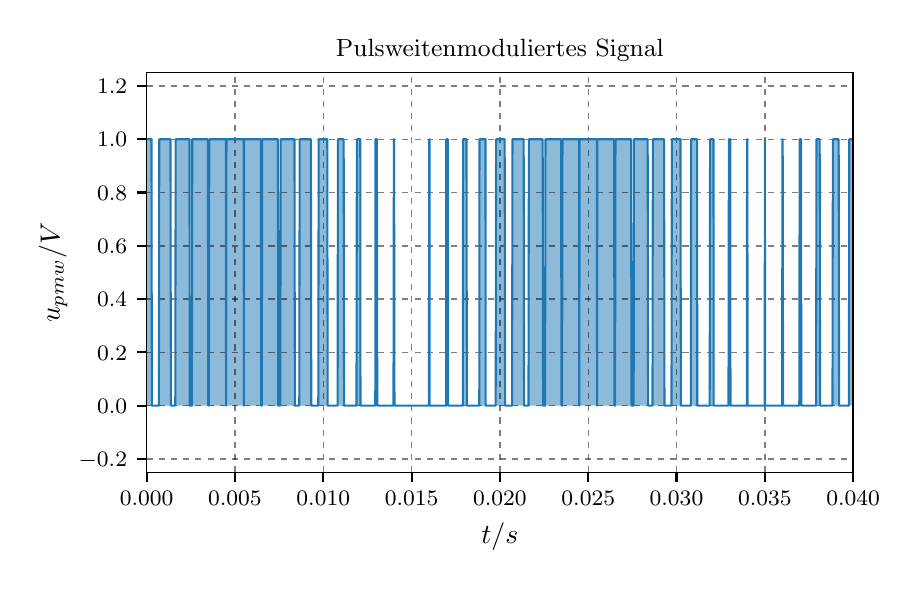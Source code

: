 \begingroup%
\makeatletter%
\begin{pgfpicture}%
\pgfpathrectangle{\pgfpointorigin}{\pgfqpoint{4.317in}{2.668in}}%
\pgfusepath{use as bounding box, clip}%
\begin{pgfscope}%
\pgfsetbuttcap%
\pgfsetmiterjoin%
\definecolor{currentfill}{rgb}{1.0,1.0,1.0}%
\pgfsetfillcolor{currentfill}%
\pgfsetlinewidth{0.0pt}%
\definecolor{currentstroke}{rgb}{1.0,1.0,1.0}%
\pgfsetstrokecolor{currentstroke}%
\pgfsetdash{}{0pt}%
\pgfpathmoveto{\pgfqpoint{0.0in}{0.0in}}%
\pgfpathlineto{\pgfqpoint{4.317in}{0.0in}}%
\pgfpathlineto{\pgfqpoint{4.317in}{2.668in}}%
\pgfpathlineto{\pgfqpoint{0.0in}{2.668in}}%
\pgfpathclose%
\pgfusepath{fill}%
\end{pgfscope}%
\begin{pgfscope}%
\pgfsetbuttcap%
\pgfsetmiterjoin%
\definecolor{currentfill}{rgb}{1.0,1.0,1.0}%
\pgfsetfillcolor{currentfill}%
\pgfsetlinewidth{0.0pt}%
\definecolor{currentstroke}{rgb}{0.0,0.0,0.0}%
\pgfsetstrokecolor{currentstroke}%
\pgfsetstrokeopacity{0.0}%
\pgfsetdash{}{0pt}%
\pgfpathmoveto{\pgfqpoint{0.595in}{0.445in}}%
\pgfpathlineto{\pgfqpoint{4.126in}{0.445in}}%
\pgfpathlineto{\pgfqpoint{4.126in}{2.443in}}%
\pgfpathlineto{\pgfqpoint{0.595in}{2.443in}}%
\pgfpathclose%
\pgfusepath{fill}%
\end{pgfscope}%
\begin{pgfscope}%
\pgfpathrectangle{\pgfqpoint{0.595in}{0.445in}}{\pgfqpoint{3.531in}{1.998in}} %
\pgfusepath{clip}%
\pgfsetbuttcap%
\pgfsetroundjoin%
\definecolor{currentfill}{rgb}{0.122,0.467,0.706}%
\pgfsetfillcolor{currentfill}%
\pgfsetfillopacity{0.5}%
\pgfsetlinewidth{0.0pt}%
\definecolor{currentstroke}{rgb}{0.0,0.0,0.0}%
\pgfsetstrokecolor{currentstroke}%
\pgfsetdash{}{0pt}%
\pgfpathmoveto{\pgfqpoint{0.595in}{2.11in}}%
\pgfpathlineto{\pgfqpoint{0.595in}{0.778in}}%
\pgfpathlineto{\pgfqpoint{0.596in}{0.778in}}%
\pgfpathlineto{\pgfqpoint{0.597in}{0.778in}}%
\pgfpathlineto{\pgfqpoint{0.598in}{0.778in}}%
\pgfpathlineto{\pgfqpoint{0.598in}{0.778in}}%
\pgfpathlineto{\pgfqpoint{0.599in}{0.778in}}%
\pgfpathlineto{\pgfqpoint{0.6in}{0.778in}}%
\pgfpathlineto{\pgfqpoint{0.601in}{0.778in}}%
\pgfpathlineto{\pgfqpoint{0.602in}{0.778in}}%
\pgfpathlineto{\pgfqpoint{0.603in}{0.778in}}%
\pgfpathlineto{\pgfqpoint{0.604in}{0.778in}}%
\pgfpathlineto{\pgfqpoint{0.605in}{0.778in}}%
\pgfpathlineto{\pgfqpoint{0.606in}{0.778in}}%
\pgfpathlineto{\pgfqpoint{0.606in}{0.778in}}%
\pgfpathlineto{\pgfqpoint{0.607in}{0.778in}}%
\pgfpathlineto{\pgfqpoint{0.608in}{0.778in}}%
\pgfpathlineto{\pgfqpoint{0.609in}{0.778in}}%
\pgfpathlineto{\pgfqpoint{0.61in}{0.778in}}%
\pgfpathlineto{\pgfqpoint{0.611in}{0.778in}}%
\pgfpathlineto{\pgfqpoint{0.612in}{0.778in}}%
\pgfpathlineto{\pgfqpoint{0.613in}{0.778in}}%
\pgfpathlineto{\pgfqpoint{0.613in}{0.778in}}%
\pgfpathlineto{\pgfqpoint{0.614in}{0.778in}}%
\pgfpathlineto{\pgfqpoint{0.615in}{0.778in}}%
\pgfpathlineto{\pgfqpoint{0.616in}{0.778in}}%
\pgfpathlineto{\pgfqpoint{0.617in}{0.778in}}%
\pgfpathlineto{\pgfqpoint{0.618in}{0.778in}}%
\pgfpathlineto{\pgfqpoint{0.619in}{0.778in}}%
\pgfpathlineto{\pgfqpoint{0.62in}{0.778in}}%
\pgfpathlineto{\pgfqpoint{0.621in}{0.778in}}%
\pgfpathlineto{\pgfqpoint{0.621in}{0.778in}}%
\pgfpathlineto{\pgfqpoint{0.622in}{0.778in}}%
\pgfpathlineto{\pgfqpoint{0.623in}{0.778in}}%
\pgfpathlineto{\pgfqpoint{0.624in}{0.778in}}%
\pgfpathlineto{\pgfqpoint{0.625in}{0.778in}}%
\pgfpathlineto{\pgfqpoint{0.626in}{0.778in}}%
\pgfpathlineto{\pgfqpoint{0.627in}{0.778in}}%
\pgfpathlineto{\pgfqpoint{0.628in}{0.778in}}%
\pgfpathlineto{\pgfqpoint{0.628in}{0.778in}}%
\pgfpathlineto{\pgfqpoint{0.629in}{0.778in}}%
\pgfpathlineto{\pgfqpoint{0.63in}{0.778in}}%
\pgfpathlineto{\pgfqpoint{0.631in}{0.778in}}%
\pgfpathlineto{\pgfqpoint{0.632in}{0.778in}}%
\pgfpathlineto{\pgfqpoint{0.633in}{0.778in}}%
\pgfpathlineto{\pgfqpoint{0.634in}{0.778in}}%
\pgfpathlineto{\pgfqpoint{0.635in}{0.778in}}%
\pgfpathlineto{\pgfqpoint{0.636in}{0.778in}}%
\pgfpathlineto{\pgfqpoint{0.636in}{0.778in}}%
\pgfpathlineto{\pgfqpoint{0.637in}{0.778in}}%
\pgfpathlineto{\pgfqpoint{0.638in}{0.778in}}%
\pgfpathlineto{\pgfqpoint{0.639in}{0.778in}}%
\pgfpathlineto{\pgfqpoint{0.64in}{0.778in}}%
\pgfpathlineto{\pgfqpoint{0.641in}{0.778in}}%
\pgfpathlineto{\pgfqpoint{0.642in}{0.778in}}%
\pgfpathlineto{\pgfqpoint{0.643in}{0.778in}}%
\pgfpathlineto{\pgfqpoint{0.643in}{0.778in}}%
\pgfpathlineto{\pgfqpoint{0.644in}{0.778in}}%
\pgfpathlineto{\pgfqpoint{0.645in}{0.778in}}%
\pgfpathlineto{\pgfqpoint{0.646in}{0.778in}}%
\pgfpathlineto{\pgfqpoint{0.647in}{0.778in}}%
\pgfpathlineto{\pgfqpoint{0.648in}{0.778in}}%
\pgfpathlineto{\pgfqpoint{0.649in}{0.778in}}%
\pgfpathlineto{\pgfqpoint{0.65in}{0.778in}}%
\pgfpathlineto{\pgfqpoint{0.651in}{0.778in}}%
\pgfpathlineto{\pgfqpoint{0.651in}{0.778in}}%
\pgfpathlineto{\pgfqpoint{0.652in}{0.778in}}%
\pgfpathlineto{\pgfqpoint{0.653in}{0.778in}}%
\pgfpathlineto{\pgfqpoint{0.654in}{0.778in}}%
\pgfpathlineto{\pgfqpoint{0.655in}{0.778in}}%
\pgfpathlineto{\pgfqpoint{0.656in}{0.778in}}%
\pgfpathlineto{\pgfqpoint{0.657in}{0.778in}}%
\pgfpathlineto{\pgfqpoint{0.658in}{0.778in}}%
\pgfpathlineto{\pgfqpoint{0.658in}{0.778in}}%
\pgfpathlineto{\pgfqpoint{0.659in}{0.778in}}%
\pgfpathlineto{\pgfqpoint{0.66in}{0.778in}}%
\pgfpathlineto{\pgfqpoint{0.661in}{0.778in}}%
\pgfpathlineto{\pgfqpoint{0.662in}{0.778in}}%
\pgfpathlineto{\pgfqpoint{0.663in}{0.778in}}%
\pgfpathlineto{\pgfqpoint{0.664in}{0.778in}}%
\pgfpathlineto{\pgfqpoint{0.665in}{0.778in}}%
\pgfpathlineto{\pgfqpoint{0.666in}{0.778in}}%
\pgfpathlineto{\pgfqpoint{0.666in}{0.778in}}%
\pgfpathlineto{\pgfqpoint{0.667in}{0.778in}}%
\pgfpathlineto{\pgfqpoint{0.668in}{0.778in}}%
\pgfpathlineto{\pgfqpoint{0.669in}{0.778in}}%
\pgfpathlineto{\pgfqpoint{0.67in}{0.778in}}%
\pgfpathlineto{\pgfqpoint{0.671in}{0.778in}}%
\pgfpathlineto{\pgfqpoint{0.672in}{0.778in}}%
\pgfpathlineto{\pgfqpoint{0.673in}{0.778in}}%
\pgfpathlineto{\pgfqpoint{0.674in}{0.778in}}%
\pgfpathlineto{\pgfqpoint{0.674in}{0.778in}}%
\pgfpathlineto{\pgfqpoint{0.675in}{0.778in}}%
\pgfpathlineto{\pgfqpoint{0.676in}{0.778in}}%
\pgfpathlineto{\pgfqpoint{0.677in}{0.778in}}%
\pgfpathlineto{\pgfqpoint{0.678in}{0.778in}}%
\pgfpathlineto{\pgfqpoint{0.679in}{0.778in}}%
\pgfpathlineto{\pgfqpoint{0.68in}{0.778in}}%
\pgfpathlineto{\pgfqpoint{0.681in}{0.778in}}%
\pgfpathlineto{\pgfqpoint{0.681in}{0.778in}}%
\pgfpathlineto{\pgfqpoint{0.682in}{0.778in}}%
\pgfpathlineto{\pgfqpoint{0.683in}{0.778in}}%
\pgfpathlineto{\pgfqpoint{0.684in}{0.778in}}%
\pgfpathlineto{\pgfqpoint{0.685in}{0.778in}}%
\pgfpathlineto{\pgfqpoint{0.686in}{0.778in}}%
\pgfpathlineto{\pgfqpoint{0.687in}{0.778in}}%
\pgfpathlineto{\pgfqpoint{0.688in}{0.778in}}%
\pgfpathlineto{\pgfqpoint{0.689in}{0.778in}}%
\pgfpathlineto{\pgfqpoint{0.689in}{0.778in}}%
\pgfpathlineto{\pgfqpoint{0.69in}{0.778in}}%
\pgfpathlineto{\pgfqpoint{0.691in}{0.778in}}%
\pgfpathlineto{\pgfqpoint{0.692in}{0.778in}}%
\pgfpathlineto{\pgfqpoint{0.693in}{0.778in}}%
\pgfpathlineto{\pgfqpoint{0.694in}{0.778in}}%
\pgfpathlineto{\pgfqpoint{0.695in}{0.778in}}%
\pgfpathlineto{\pgfqpoint{0.696in}{0.778in}}%
\pgfpathlineto{\pgfqpoint{0.696in}{0.778in}}%
\pgfpathlineto{\pgfqpoint{0.697in}{0.778in}}%
\pgfpathlineto{\pgfqpoint{0.698in}{0.778in}}%
\pgfpathlineto{\pgfqpoint{0.699in}{0.778in}}%
\pgfpathlineto{\pgfqpoint{0.7in}{0.778in}}%
\pgfpathlineto{\pgfqpoint{0.701in}{0.778in}}%
\pgfpathlineto{\pgfqpoint{0.702in}{0.778in}}%
\pgfpathlineto{\pgfqpoint{0.703in}{0.778in}}%
\pgfpathlineto{\pgfqpoint{0.704in}{0.778in}}%
\pgfpathlineto{\pgfqpoint{0.704in}{0.778in}}%
\pgfpathlineto{\pgfqpoint{0.705in}{0.778in}}%
\pgfpathlineto{\pgfqpoint{0.706in}{0.778in}}%
\pgfpathlineto{\pgfqpoint{0.707in}{0.778in}}%
\pgfpathlineto{\pgfqpoint{0.708in}{0.778in}}%
\pgfpathlineto{\pgfqpoint{0.709in}{0.778in}}%
\pgfpathlineto{\pgfqpoint{0.71in}{0.778in}}%
\pgfpathlineto{\pgfqpoint{0.711in}{0.778in}}%
\pgfpathlineto{\pgfqpoint{0.711in}{0.778in}}%
\pgfpathlineto{\pgfqpoint{0.712in}{0.778in}}%
\pgfpathlineto{\pgfqpoint{0.713in}{0.778in}}%
\pgfpathlineto{\pgfqpoint{0.714in}{0.778in}}%
\pgfpathlineto{\pgfqpoint{0.715in}{0.778in}}%
\pgfpathlineto{\pgfqpoint{0.716in}{0.778in}}%
\pgfpathlineto{\pgfqpoint{0.717in}{0.778in}}%
\pgfpathlineto{\pgfqpoint{0.718in}{0.778in}}%
\pgfpathlineto{\pgfqpoint{0.719in}{0.778in}}%
\pgfpathlineto{\pgfqpoint{0.719in}{0.778in}}%
\pgfpathlineto{\pgfqpoint{0.72in}{0.778in}}%
\pgfpathlineto{\pgfqpoint{0.721in}{0.778in}}%
\pgfpathlineto{\pgfqpoint{0.722in}{0.778in}}%
\pgfpathlineto{\pgfqpoint{0.723in}{0.778in}}%
\pgfpathlineto{\pgfqpoint{0.724in}{0.778in}}%
\pgfpathlineto{\pgfqpoint{0.725in}{0.778in}}%
\pgfpathlineto{\pgfqpoint{0.726in}{0.778in}}%
\pgfpathlineto{\pgfqpoint{0.726in}{0.778in}}%
\pgfpathlineto{\pgfqpoint{0.727in}{0.778in}}%
\pgfpathlineto{\pgfqpoint{0.728in}{0.778in}}%
\pgfpathlineto{\pgfqpoint{0.729in}{0.778in}}%
\pgfpathlineto{\pgfqpoint{0.73in}{0.778in}}%
\pgfpathlineto{\pgfqpoint{0.731in}{0.778in}}%
\pgfpathlineto{\pgfqpoint{0.732in}{0.778in}}%
\pgfpathlineto{\pgfqpoint{0.733in}{0.778in}}%
\pgfpathlineto{\pgfqpoint{0.734in}{0.778in}}%
\pgfpathlineto{\pgfqpoint{0.734in}{0.778in}}%
\pgfpathlineto{\pgfqpoint{0.735in}{0.778in}}%
\pgfpathlineto{\pgfqpoint{0.736in}{0.778in}}%
\pgfpathlineto{\pgfqpoint{0.737in}{0.778in}}%
\pgfpathlineto{\pgfqpoint{0.738in}{0.778in}}%
\pgfpathlineto{\pgfqpoint{0.739in}{0.778in}}%
\pgfpathlineto{\pgfqpoint{0.74in}{0.778in}}%
\pgfpathlineto{\pgfqpoint{0.741in}{0.778in}}%
\pgfpathlineto{\pgfqpoint{0.742in}{0.778in}}%
\pgfpathlineto{\pgfqpoint{0.742in}{0.778in}}%
\pgfpathlineto{\pgfqpoint{0.743in}{0.778in}}%
\pgfpathlineto{\pgfqpoint{0.744in}{0.778in}}%
\pgfpathlineto{\pgfqpoint{0.745in}{0.778in}}%
\pgfpathlineto{\pgfqpoint{0.746in}{0.778in}}%
\pgfpathlineto{\pgfqpoint{0.747in}{0.778in}}%
\pgfpathlineto{\pgfqpoint{0.748in}{0.778in}}%
\pgfpathlineto{\pgfqpoint{0.749in}{0.778in}}%
\pgfpathlineto{\pgfqpoint{0.749in}{0.778in}}%
\pgfpathlineto{\pgfqpoint{0.75in}{0.778in}}%
\pgfpathlineto{\pgfqpoint{0.751in}{0.778in}}%
\pgfpathlineto{\pgfqpoint{0.752in}{0.778in}}%
\pgfpathlineto{\pgfqpoint{0.753in}{0.778in}}%
\pgfpathlineto{\pgfqpoint{0.754in}{0.778in}}%
\pgfpathlineto{\pgfqpoint{0.755in}{0.778in}}%
\pgfpathlineto{\pgfqpoint{0.756in}{0.778in}}%
\pgfpathlineto{\pgfqpoint{0.757in}{0.778in}}%
\pgfpathlineto{\pgfqpoint{0.757in}{0.778in}}%
\pgfpathlineto{\pgfqpoint{0.758in}{0.778in}}%
\pgfpathlineto{\pgfqpoint{0.759in}{0.778in}}%
\pgfpathlineto{\pgfqpoint{0.76in}{0.778in}}%
\pgfpathlineto{\pgfqpoint{0.761in}{0.778in}}%
\pgfpathlineto{\pgfqpoint{0.762in}{0.778in}}%
\pgfpathlineto{\pgfqpoint{0.763in}{0.778in}}%
\pgfpathlineto{\pgfqpoint{0.764in}{0.778in}}%
\pgfpathlineto{\pgfqpoint{0.764in}{0.778in}}%
\pgfpathlineto{\pgfqpoint{0.765in}{0.778in}}%
\pgfpathlineto{\pgfqpoint{0.766in}{0.778in}}%
\pgfpathlineto{\pgfqpoint{0.767in}{0.778in}}%
\pgfpathlineto{\pgfqpoint{0.768in}{0.778in}}%
\pgfpathlineto{\pgfqpoint{0.769in}{0.778in}}%
\pgfpathlineto{\pgfqpoint{0.77in}{0.778in}}%
\pgfpathlineto{\pgfqpoint{0.771in}{0.778in}}%
\pgfpathlineto{\pgfqpoint{0.772in}{0.778in}}%
\pgfpathlineto{\pgfqpoint{0.772in}{0.778in}}%
\pgfpathlineto{\pgfqpoint{0.773in}{0.778in}}%
\pgfpathlineto{\pgfqpoint{0.774in}{0.778in}}%
\pgfpathlineto{\pgfqpoint{0.775in}{0.778in}}%
\pgfpathlineto{\pgfqpoint{0.776in}{0.778in}}%
\pgfpathlineto{\pgfqpoint{0.777in}{0.778in}}%
\pgfpathlineto{\pgfqpoint{0.778in}{0.778in}}%
\pgfpathlineto{\pgfqpoint{0.779in}{0.778in}}%
\pgfpathlineto{\pgfqpoint{0.779in}{0.778in}}%
\pgfpathlineto{\pgfqpoint{0.78in}{0.778in}}%
\pgfpathlineto{\pgfqpoint{0.781in}{0.778in}}%
\pgfpathlineto{\pgfqpoint{0.782in}{0.778in}}%
\pgfpathlineto{\pgfqpoint{0.783in}{0.778in}}%
\pgfpathlineto{\pgfqpoint{0.784in}{0.778in}}%
\pgfpathlineto{\pgfqpoint{0.785in}{0.778in}}%
\pgfpathlineto{\pgfqpoint{0.786in}{0.778in}}%
\pgfpathlineto{\pgfqpoint{0.787in}{0.778in}}%
\pgfpathlineto{\pgfqpoint{0.787in}{0.778in}}%
\pgfpathlineto{\pgfqpoint{0.788in}{0.778in}}%
\pgfpathlineto{\pgfqpoint{0.789in}{0.778in}}%
\pgfpathlineto{\pgfqpoint{0.79in}{0.778in}}%
\pgfpathlineto{\pgfqpoint{0.791in}{0.778in}}%
\pgfpathlineto{\pgfqpoint{0.792in}{0.778in}}%
\pgfpathlineto{\pgfqpoint{0.793in}{0.778in}}%
\pgfpathlineto{\pgfqpoint{0.794in}{0.778in}}%
\pgfpathlineto{\pgfqpoint{0.794in}{0.778in}}%
\pgfpathlineto{\pgfqpoint{0.795in}{0.778in}}%
\pgfpathlineto{\pgfqpoint{0.796in}{0.778in}}%
\pgfpathlineto{\pgfqpoint{0.797in}{0.778in}}%
\pgfpathlineto{\pgfqpoint{0.798in}{0.778in}}%
\pgfpathlineto{\pgfqpoint{0.799in}{0.778in}}%
\pgfpathlineto{\pgfqpoint{0.8in}{0.778in}}%
\pgfpathlineto{\pgfqpoint{0.801in}{0.778in}}%
\pgfpathlineto{\pgfqpoint{0.802in}{0.778in}}%
\pgfpathlineto{\pgfqpoint{0.802in}{0.778in}}%
\pgfpathlineto{\pgfqpoint{0.803in}{0.778in}}%
\pgfpathlineto{\pgfqpoint{0.804in}{0.778in}}%
\pgfpathlineto{\pgfqpoint{0.805in}{0.778in}}%
\pgfpathlineto{\pgfqpoint{0.806in}{0.778in}}%
\pgfpathlineto{\pgfqpoint{0.807in}{0.778in}}%
\pgfpathlineto{\pgfqpoint{0.808in}{0.778in}}%
\pgfpathlineto{\pgfqpoint{0.809in}{0.778in}}%
\pgfpathlineto{\pgfqpoint{0.809in}{0.778in}}%
\pgfpathlineto{\pgfqpoint{0.81in}{0.778in}}%
\pgfpathlineto{\pgfqpoint{0.811in}{0.778in}}%
\pgfpathlineto{\pgfqpoint{0.812in}{0.778in}}%
\pgfpathlineto{\pgfqpoint{0.813in}{0.778in}}%
\pgfpathlineto{\pgfqpoint{0.814in}{0.778in}}%
\pgfpathlineto{\pgfqpoint{0.815in}{0.778in}}%
\pgfpathlineto{\pgfqpoint{0.816in}{0.778in}}%
\pgfpathlineto{\pgfqpoint{0.817in}{0.778in}}%
\pgfpathlineto{\pgfqpoint{0.817in}{0.778in}}%
\pgfpathlineto{\pgfqpoint{0.818in}{0.778in}}%
\pgfpathlineto{\pgfqpoint{0.819in}{0.778in}}%
\pgfpathlineto{\pgfqpoint{0.82in}{0.778in}}%
\pgfpathlineto{\pgfqpoint{0.821in}{0.778in}}%
\pgfpathlineto{\pgfqpoint{0.822in}{0.778in}}%
\pgfpathlineto{\pgfqpoint{0.823in}{0.778in}}%
\pgfpathlineto{\pgfqpoint{0.824in}{0.778in}}%
\pgfpathlineto{\pgfqpoint{0.825in}{0.778in}}%
\pgfpathlineto{\pgfqpoint{0.825in}{0.778in}}%
\pgfpathlineto{\pgfqpoint{0.826in}{0.778in}}%
\pgfpathlineto{\pgfqpoint{0.827in}{0.778in}}%
\pgfpathlineto{\pgfqpoint{0.828in}{0.778in}}%
\pgfpathlineto{\pgfqpoint{0.829in}{0.778in}}%
\pgfpathlineto{\pgfqpoint{0.83in}{0.778in}}%
\pgfpathlineto{\pgfqpoint{0.831in}{0.778in}}%
\pgfpathlineto{\pgfqpoint{0.832in}{0.778in}}%
\pgfpathlineto{\pgfqpoint{0.832in}{0.778in}}%
\pgfpathlineto{\pgfqpoint{0.833in}{0.778in}}%
\pgfpathlineto{\pgfqpoint{0.834in}{0.778in}}%
\pgfpathlineto{\pgfqpoint{0.835in}{0.778in}}%
\pgfpathlineto{\pgfqpoint{0.836in}{0.778in}}%
\pgfpathlineto{\pgfqpoint{0.837in}{0.778in}}%
\pgfpathlineto{\pgfqpoint{0.838in}{0.778in}}%
\pgfpathlineto{\pgfqpoint{0.839in}{0.778in}}%
\pgfpathlineto{\pgfqpoint{0.84in}{0.778in}}%
\pgfpathlineto{\pgfqpoint{0.84in}{0.778in}}%
\pgfpathlineto{\pgfqpoint{0.841in}{0.778in}}%
\pgfpathlineto{\pgfqpoint{0.842in}{0.778in}}%
\pgfpathlineto{\pgfqpoint{0.843in}{0.778in}}%
\pgfpathlineto{\pgfqpoint{0.844in}{0.778in}}%
\pgfpathlineto{\pgfqpoint{0.845in}{0.778in}}%
\pgfpathlineto{\pgfqpoint{0.846in}{0.778in}}%
\pgfpathlineto{\pgfqpoint{0.847in}{0.778in}}%
\pgfpathlineto{\pgfqpoint{0.847in}{0.778in}}%
\pgfpathlineto{\pgfqpoint{0.848in}{0.778in}}%
\pgfpathlineto{\pgfqpoint{0.849in}{0.778in}}%
\pgfpathlineto{\pgfqpoint{0.85in}{0.778in}}%
\pgfpathlineto{\pgfqpoint{0.851in}{0.778in}}%
\pgfpathlineto{\pgfqpoint{0.852in}{0.778in}}%
\pgfpathlineto{\pgfqpoint{0.853in}{0.778in}}%
\pgfpathlineto{\pgfqpoint{0.854in}{0.778in}}%
\pgfpathlineto{\pgfqpoint{0.855in}{0.778in}}%
\pgfpathlineto{\pgfqpoint{0.855in}{0.778in}}%
\pgfpathlineto{\pgfqpoint{0.856in}{0.778in}}%
\pgfpathlineto{\pgfqpoint{0.857in}{0.778in}}%
\pgfpathlineto{\pgfqpoint{0.858in}{0.778in}}%
\pgfpathlineto{\pgfqpoint{0.859in}{0.778in}}%
\pgfpathlineto{\pgfqpoint{0.86in}{0.778in}}%
\pgfpathlineto{\pgfqpoint{0.861in}{0.778in}}%
\pgfpathlineto{\pgfqpoint{0.862in}{0.778in}}%
\pgfpathlineto{\pgfqpoint{0.862in}{0.778in}}%
\pgfpathlineto{\pgfqpoint{0.863in}{0.778in}}%
\pgfpathlineto{\pgfqpoint{0.864in}{0.778in}}%
\pgfpathlineto{\pgfqpoint{0.865in}{0.778in}}%
\pgfpathlineto{\pgfqpoint{0.866in}{0.778in}}%
\pgfpathlineto{\pgfqpoint{0.867in}{0.778in}}%
\pgfpathlineto{\pgfqpoint{0.868in}{0.778in}}%
\pgfpathlineto{\pgfqpoint{0.869in}{0.778in}}%
\pgfpathlineto{\pgfqpoint{0.87in}{0.778in}}%
\pgfpathlineto{\pgfqpoint{0.87in}{0.778in}}%
\pgfpathlineto{\pgfqpoint{0.871in}{0.778in}}%
\pgfpathlineto{\pgfqpoint{0.872in}{0.778in}}%
\pgfpathlineto{\pgfqpoint{0.873in}{0.778in}}%
\pgfpathlineto{\pgfqpoint{0.874in}{0.778in}}%
\pgfpathlineto{\pgfqpoint{0.875in}{0.778in}}%
\pgfpathlineto{\pgfqpoint{0.876in}{0.778in}}%
\pgfpathlineto{\pgfqpoint{0.877in}{0.778in}}%
\pgfpathlineto{\pgfqpoint{0.877in}{0.778in}}%
\pgfpathlineto{\pgfqpoint{0.878in}{0.778in}}%
\pgfpathlineto{\pgfqpoint{0.879in}{0.778in}}%
\pgfpathlineto{\pgfqpoint{0.88in}{0.778in}}%
\pgfpathlineto{\pgfqpoint{0.881in}{0.778in}}%
\pgfpathlineto{\pgfqpoint{0.882in}{0.778in}}%
\pgfpathlineto{\pgfqpoint{0.883in}{0.778in}}%
\pgfpathlineto{\pgfqpoint{0.884in}{0.778in}}%
\pgfpathlineto{\pgfqpoint{0.885in}{0.778in}}%
\pgfpathlineto{\pgfqpoint{0.885in}{0.778in}}%
\pgfpathlineto{\pgfqpoint{0.886in}{0.778in}}%
\pgfpathlineto{\pgfqpoint{0.887in}{0.778in}}%
\pgfpathlineto{\pgfqpoint{0.888in}{0.778in}}%
\pgfpathlineto{\pgfqpoint{0.889in}{0.778in}}%
\pgfpathlineto{\pgfqpoint{0.89in}{0.778in}}%
\pgfpathlineto{\pgfqpoint{0.891in}{0.778in}}%
\pgfpathlineto{\pgfqpoint{0.892in}{0.778in}}%
\pgfpathlineto{\pgfqpoint{0.893in}{0.778in}}%
\pgfpathlineto{\pgfqpoint{0.893in}{0.778in}}%
\pgfpathlineto{\pgfqpoint{0.894in}{0.778in}}%
\pgfpathlineto{\pgfqpoint{0.895in}{0.778in}}%
\pgfpathlineto{\pgfqpoint{0.896in}{0.778in}}%
\pgfpathlineto{\pgfqpoint{0.897in}{0.778in}}%
\pgfpathlineto{\pgfqpoint{0.898in}{0.778in}}%
\pgfpathlineto{\pgfqpoint{0.899in}{0.778in}}%
\pgfpathlineto{\pgfqpoint{0.9in}{0.778in}}%
\pgfpathlineto{\pgfqpoint{0.9in}{0.778in}}%
\pgfpathlineto{\pgfqpoint{0.901in}{0.778in}}%
\pgfpathlineto{\pgfqpoint{0.902in}{0.778in}}%
\pgfpathlineto{\pgfqpoint{0.903in}{0.778in}}%
\pgfpathlineto{\pgfqpoint{0.904in}{0.778in}}%
\pgfpathlineto{\pgfqpoint{0.905in}{0.778in}}%
\pgfpathlineto{\pgfqpoint{0.906in}{0.778in}}%
\pgfpathlineto{\pgfqpoint{0.907in}{0.778in}}%
\pgfpathlineto{\pgfqpoint{0.908in}{0.778in}}%
\pgfpathlineto{\pgfqpoint{0.908in}{0.778in}}%
\pgfpathlineto{\pgfqpoint{0.909in}{0.778in}}%
\pgfpathlineto{\pgfqpoint{0.91in}{0.778in}}%
\pgfpathlineto{\pgfqpoint{0.911in}{0.778in}}%
\pgfpathlineto{\pgfqpoint{0.912in}{0.778in}}%
\pgfpathlineto{\pgfqpoint{0.913in}{0.778in}}%
\pgfpathlineto{\pgfqpoint{0.914in}{0.778in}}%
\pgfpathlineto{\pgfqpoint{0.915in}{0.778in}}%
\pgfpathlineto{\pgfqpoint{0.915in}{0.778in}}%
\pgfpathlineto{\pgfqpoint{0.916in}{0.778in}}%
\pgfpathlineto{\pgfqpoint{0.917in}{0.778in}}%
\pgfpathlineto{\pgfqpoint{0.918in}{0.778in}}%
\pgfpathlineto{\pgfqpoint{0.919in}{0.778in}}%
\pgfpathlineto{\pgfqpoint{0.92in}{0.778in}}%
\pgfpathlineto{\pgfqpoint{0.921in}{0.778in}}%
\pgfpathlineto{\pgfqpoint{0.922in}{0.778in}}%
\pgfpathlineto{\pgfqpoint{0.923in}{0.778in}}%
\pgfpathlineto{\pgfqpoint{0.923in}{0.778in}}%
\pgfpathlineto{\pgfqpoint{0.924in}{0.778in}}%
\pgfpathlineto{\pgfqpoint{0.925in}{0.778in}}%
\pgfpathlineto{\pgfqpoint{0.926in}{0.778in}}%
\pgfpathlineto{\pgfqpoint{0.927in}{0.778in}}%
\pgfpathlineto{\pgfqpoint{0.928in}{0.778in}}%
\pgfpathlineto{\pgfqpoint{0.929in}{0.778in}}%
\pgfpathlineto{\pgfqpoint{0.93in}{0.778in}}%
\pgfpathlineto{\pgfqpoint{0.93in}{0.778in}}%
\pgfpathlineto{\pgfqpoint{0.931in}{0.778in}}%
\pgfpathlineto{\pgfqpoint{0.932in}{0.778in}}%
\pgfpathlineto{\pgfqpoint{0.933in}{0.778in}}%
\pgfpathlineto{\pgfqpoint{0.934in}{0.778in}}%
\pgfpathlineto{\pgfqpoint{0.935in}{0.778in}}%
\pgfpathlineto{\pgfqpoint{0.936in}{0.778in}}%
\pgfpathlineto{\pgfqpoint{0.937in}{0.778in}}%
\pgfpathlineto{\pgfqpoint{0.938in}{0.778in}}%
\pgfpathlineto{\pgfqpoint{0.938in}{0.778in}}%
\pgfpathlineto{\pgfqpoint{0.939in}{0.778in}}%
\pgfpathlineto{\pgfqpoint{0.94in}{0.778in}}%
\pgfpathlineto{\pgfqpoint{0.941in}{0.778in}}%
\pgfpathlineto{\pgfqpoint{0.942in}{0.778in}}%
\pgfpathlineto{\pgfqpoint{0.943in}{0.778in}}%
\pgfpathlineto{\pgfqpoint{0.944in}{0.778in}}%
\pgfpathlineto{\pgfqpoint{0.945in}{0.778in}}%
\pgfpathlineto{\pgfqpoint{0.945in}{0.778in}}%
\pgfpathlineto{\pgfqpoint{0.946in}{0.778in}}%
\pgfpathlineto{\pgfqpoint{0.947in}{0.778in}}%
\pgfpathlineto{\pgfqpoint{0.948in}{0.778in}}%
\pgfpathlineto{\pgfqpoint{0.949in}{0.778in}}%
\pgfpathlineto{\pgfqpoint{0.95in}{0.778in}}%
\pgfpathlineto{\pgfqpoint{0.951in}{0.778in}}%
\pgfpathlineto{\pgfqpoint{0.952in}{0.778in}}%
\pgfpathlineto{\pgfqpoint{0.953in}{0.778in}}%
\pgfpathlineto{\pgfqpoint{0.953in}{0.778in}}%
\pgfpathlineto{\pgfqpoint{0.954in}{0.778in}}%
\pgfpathlineto{\pgfqpoint{0.955in}{0.778in}}%
\pgfpathlineto{\pgfqpoint{0.956in}{0.778in}}%
\pgfpathlineto{\pgfqpoint{0.957in}{0.778in}}%
\pgfpathlineto{\pgfqpoint{0.958in}{0.778in}}%
\pgfpathlineto{\pgfqpoint{0.959in}{0.778in}}%
\pgfpathlineto{\pgfqpoint{0.96in}{0.778in}}%
\pgfpathlineto{\pgfqpoint{0.961in}{0.778in}}%
\pgfpathlineto{\pgfqpoint{0.961in}{0.778in}}%
\pgfpathlineto{\pgfqpoint{0.962in}{0.778in}}%
\pgfpathlineto{\pgfqpoint{0.963in}{0.778in}}%
\pgfpathlineto{\pgfqpoint{0.964in}{0.778in}}%
\pgfpathlineto{\pgfqpoint{0.965in}{0.778in}}%
\pgfpathlineto{\pgfqpoint{0.966in}{0.778in}}%
\pgfpathlineto{\pgfqpoint{0.967in}{0.778in}}%
\pgfpathlineto{\pgfqpoint{0.968in}{0.778in}}%
\pgfpathlineto{\pgfqpoint{0.968in}{0.778in}}%
\pgfpathlineto{\pgfqpoint{0.969in}{0.778in}}%
\pgfpathlineto{\pgfqpoint{0.97in}{0.778in}}%
\pgfpathlineto{\pgfqpoint{0.971in}{0.778in}}%
\pgfpathlineto{\pgfqpoint{0.972in}{0.778in}}%
\pgfpathlineto{\pgfqpoint{0.973in}{0.778in}}%
\pgfpathlineto{\pgfqpoint{0.974in}{0.778in}}%
\pgfpathlineto{\pgfqpoint{0.975in}{0.778in}}%
\pgfpathlineto{\pgfqpoint{0.976in}{0.778in}}%
\pgfpathlineto{\pgfqpoint{0.976in}{0.778in}}%
\pgfpathlineto{\pgfqpoint{0.977in}{0.778in}}%
\pgfpathlineto{\pgfqpoint{0.978in}{0.778in}}%
\pgfpathlineto{\pgfqpoint{0.979in}{0.778in}}%
\pgfpathlineto{\pgfqpoint{0.98in}{0.778in}}%
\pgfpathlineto{\pgfqpoint{0.981in}{0.778in}}%
\pgfpathlineto{\pgfqpoint{0.982in}{0.778in}}%
\pgfpathlineto{\pgfqpoint{0.983in}{0.778in}}%
\pgfpathlineto{\pgfqpoint{0.983in}{0.778in}}%
\pgfpathlineto{\pgfqpoint{0.984in}{0.778in}}%
\pgfpathlineto{\pgfqpoint{0.985in}{0.778in}}%
\pgfpathlineto{\pgfqpoint{0.986in}{0.778in}}%
\pgfpathlineto{\pgfqpoint{0.987in}{0.778in}}%
\pgfpathlineto{\pgfqpoint{0.988in}{0.778in}}%
\pgfpathlineto{\pgfqpoint{0.989in}{0.778in}}%
\pgfpathlineto{\pgfqpoint{0.99in}{0.778in}}%
\pgfpathlineto{\pgfqpoint{0.991in}{0.778in}}%
\pgfpathlineto{\pgfqpoint{0.991in}{0.778in}}%
\pgfpathlineto{\pgfqpoint{0.992in}{0.778in}}%
\pgfpathlineto{\pgfqpoint{0.993in}{0.778in}}%
\pgfpathlineto{\pgfqpoint{0.994in}{0.778in}}%
\pgfpathlineto{\pgfqpoint{0.995in}{0.778in}}%
\pgfpathlineto{\pgfqpoint{0.996in}{0.778in}}%
\pgfpathlineto{\pgfqpoint{0.997in}{0.778in}}%
\pgfpathlineto{\pgfqpoint{0.998in}{0.778in}}%
\pgfpathlineto{\pgfqpoint{0.998in}{0.778in}}%
\pgfpathlineto{\pgfqpoint{0.999in}{0.778in}}%
\pgfpathlineto{\pgfqpoint{1.0in}{0.778in}}%
\pgfpathlineto{\pgfqpoint{1.001in}{0.778in}}%
\pgfpathlineto{\pgfqpoint{1.002in}{0.778in}}%
\pgfpathlineto{\pgfqpoint{1.003in}{0.778in}}%
\pgfpathlineto{\pgfqpoint{1.004in}{0.778in}}%
\pgfpathlineto{\pgfqpoint{1.005in}{0.778in}}%
\pgfpathlineto{\pgfqpoint{1.006in}{0.778in}}%
\pgfpathlineto{\pgfqpoint{1.006in}{0.778in}}%
\pgfpathlineto{\pgfqpoint{1.007in}{0.778in}}%
\pgfpathlineto{\pgfqpoint{1.008in}{0.778in}}%
\pgfpathlineto{\pgfqpoint{1.009in}{0.778in}}%
\pgfpathlineto{\pgfqpoint{1.01in}{0.778in}}%
\pgfpathlineto{\pgfqpoint{1.011in}{0.778in}}%
\pgfpathlineto{\pgfqpoint{1.012in}{0.778in}}%
\pgfpathlineto{\pgfqpoint{1.013in}{0.778in}}%
\pgfpathlineto{\pgfqpoint{1.013in}{0.778in}}%
\pgfpathlineto{\pgfqpoint{1.014in}{0.778in}}%
\pgfpathlineto{\pgfqpoint{1.015in}{0.778in}}%
\pgfpathlineto{\pgfqpoint{1.016in}{0.778in}}%
\pgfpathlineto{\pgfqpoint{1.017in}{0.778in}}%
\pgfpathlineto{\pgfqpoint{1.018in}{0.778in}}%
\pgfpathlineto{\pgfqpoint{1.019in}{0.778in}}%
\pgfpathlineto{\pgfqpoint{1.02in}{0.778in}}%
\pgfpathlineto{\pgfqpoint{1.021in}{0.778in}}%
\pgfpathlineto{\pgfqpoint{1.021in}{0.778in}}%
\pgfpathlineto{\pgfqpoint{1.022in}{0.778in}}%
\pgfpathlineto{\pgfqpoint{1.023in}{0.778in}}%
\pgfpathlineto{\pgfqpoint{1.024in}{0.778in}}%
\pgfpathlineto{\pgfqpoint{1.025in}{0.778in}}%
\pgfpathlineto{\pgfqpoint{1.026in}{0.778in}}%
\pgfpathlineto{\pgfqpoint{1.027in}{0.778in}}%
\pgfpathlineto{\pgfqpoint{1.028in}{0.778in}}%
\pgfpathlineto{\pgfqpoint{1.028in}{0.778in}}%
\pgfpathlineto{\pgfqpoint{1.029in}{0.778in}}%
\pgfpathlineto{\pgfqpoint{1.03in}{0.778in}}%
\pgfpathlineto{\pgfqpoint{1.031in}{0.778in}}%
\pgfpathlineto{\pgfqpoint{1.032in}{0.778in}}%
\pgfpathlineto{\pgfqpoint{1.033in}{0.778in}}%
\pgfpathlineto{\pgfqpoint{1.034in}{0.778in}}%
\pgfpathlineto{\pgfqpoint{1.035in}{0.778in}}%
\pgfpathlineto{\pgfqpoint{1.036in}{0.778in}}%
\pgfpathlineto{\pgfqpoint{1.036in}{0.778in}}%
\pgfpathlineto{\pgfqpoint{1.037in}{0.778in}}%
\pgfpathlineto{\pgfqpoint{1.038in}{0.778in}}%
\pgfpathlineto{\pgfqpoint{1.039in}{0.778in}}%
\pgfpathlineto{\pgfqpoint{1.04in}{0.778in}}%
\pgfpathlineto{\pgfqpoint{1.041in}{0.778in}}%
\pgfpathlineto{\pgfqpoint{1.042in}{0.778in}}%
\pgfpathlineto{\pgfqpoint{1.043in}{0.778in}}%
\pgfpathlineto{\pgfqpoint{1.044in}{0.778in}}%
\pgfpathlineto{\pgfqpoint{1.044in}{0.778in}}%
\pgfpathlineto{\pgfqpoint{1.045in}{0.778in}}%
\pgfpathlineto{\pgfqpoint{1.046in}{0.778in}}%
\pgfpathlineto{\pgfqpoint{1.047in}{0.778in}}%
\pgfpathlineto{\pgfqpoint{1.048in}{0.778in}}%
\pgfpathlineto{\pgfqpoint{1.049in}{0.778in}}%
\pgfpathlineto{\pgfqpoint{1.05in}{0.778in}}%
\pgfpathlineto{\pgfqpoint{1.051in}{0.778in}}%
\pgfpathlineto{\pgfqpoint{1.051in}{0.778in}}%
\pgfpathlineto{\pgfqpoint{1.052in}{0.778in}}%
\pgfpathlineto{\pgfqpoint{1.053in}{0.778in}}%
\pgfpathlineto{\pgfqpoint{1.054in}{0.778in}}%
\pgfpathlineto{\pgfqpoint{1.055in}{0.778in}}%
\pgfpathlineto{\pgfqpoint{1.056in}{0.778in}}%
\pgfpathlineto{\pgfqpoint{1.057in}{0.778in}}%
\pgfpathlineto{\pgfqpoint{1.058in}{0.778in}}%
\pgfpathlineto{\pgfqpoint{1.059in}{0.778in}}%
\pgfpathlineto{\pgfqpoint{1.059in}{0.778in}}%
\pgfpathlineto{\pgfqpoint{1.06in}{0.778in}}%
\pgfpathlineto{\pgfqpoint{1.061in}{0.778in}}%
\pgfpathlineto{\pgfqpoint{1.062in}{0.778in}}%
\pgfpathlineto{\pgfqpoint{1.063in}{0.778in}}%
\pgfpathlineto{\pgfqpoint{1.064in}{0.778in}}%
\pgfpathlineto{\pgfqpoint{1.065in}{0.778in}}%
\pgfpathlineto{\pgfqpoint{1.066in}{0.778in}}%
\pgfpathlineto{\pgfqpoint{1.066in}{0.778in}}%
\pgfpathlineto{\pgfqpoint{1.067in}{0.778in}}%
\pgfpathlineto{\pgfqpoint{1.068in}{0.778in}}%
\pgfpathlineto{\pgfqpoint{1.069in}{0.778in}}%
\pgfpathlineto{\pgfqpoint{1.07in}{0.778in}}%
\pgfpathlineto{\pgfqpoint{1.071in}{0.778in}}%
\pgfpathlineto{\pgfqpoint{1.072in}{0.778in}}%
\pgfpathlineto{\pgfqpoint{1.073in}{0.778in}}%
\pgfpathlineto{\pgfqpoint{1.074in}{0.778in}}%
\pgfpathlineto{\pgfqpoint{1.074in}{0.778in}}%
\pgfpathlineto{\pgfqpoint{1.075in}{0.778in}}%
\pgfpathlineto{\pgfqpoint{1.076in}{0.778in}}%
\pgfpathlineto{\pgfqpoint{1.077in}{0.778in}}%
\pgfpathlineto{\pgfqpoint{1.078in}{0.778in}}%
\pgfpathlineto{\pgfqpoint{1.079in}{0.778in}}%
\pgfpathlineto{\pgfqpoint{1.08in}{0.778in}}%
\pgfpathlineto{\pgfqpoint{1.081in}{0.778in}}%
\pgfpathlineto{\pgfqpoint{1.081in}{0.778in}}%
\pgfpathlineto{\pgfqpoint{1.082in}{0.778in}}%
\pgfpathlineto{\pgfqpoint{1.083in}{0.778in}}%
\pgfpathlineto{\pgfqpoint{1.084in}{0.778in}}%
\pgfpathlineto{\pgfqpoint{1.085in}{0.778in}}%
\pgfpathlineto{\pgfqpoint{1.086in}{0.778in}}%
\pgfpathlineto{\pgfqpoint{1.087in}{0.778in}}%
\pgfpathlineto{\pgfqpoint{1.088in}{0.778in}}%
\pgfpathlineto{\pgfqpoint{1.089in}{0.778in}}%
\pgfpathlineto{\pgfqpoint{1.089in}{0.778in}}%
\pgfpathlineto{\pgfqpoint{1.09in}{0.778in}}%
\pgfpathlineto{\pgfqpoint{1.091in}{0.778in}}%
\pgfpathlineto{\pgfqpoint{1.092in}{0.778in}}%
\pgfpathlineto{\pgfqpoint{1.093in}{0.778in}}%
\pgfpathlineto{\pgfqpoint{1.094in}{0.778in}}%
\pgfpathlineto{\pgfqpoint{1.095in}{0.778in}}%
\pgfpathlineto{\pgfqpoint{1.096in}{0.778in}}%
\pgfpathlineto{\pgfqpoint{1.096in}{0.778in}}%
\pgfpathlineto{\pgfqpoint{1.097in}{0.778in}}%
\pgfpathlineto{\pgfqpoint{1.098in}{0.778in}}%
\pgfpathlineto{\pgfqpoint{1.099in}{0.778in}}%
\pgfpathlineto{\pgfqpoint{1.1in}{0.778in}}%
\pgfpathlineto{\pgfqpoint{1.101in}{0.778in}}%
\pgfpathlineto{\pgfqpoint{1.102in}{0.778in}}%
\pgfpathlineto{\pgfqpoint{1.103in}{0.778in}}%
\pgfpathlineto{\pgfqpoint{1.104in}{0.778in}}%
\pgfpathlineto{\pgfqpoint{1.104in}{0.778in}}%
\pgfpathlineto{\pgfqpoint{1.105in}{0.778in}}%
\pgfpathlineto{\pgfqpoint{1.106in}{0.778in}}%
\pgfpathlineto{\pgfqpoint{1.107in}{0.778in}}%
\pgfpathlineto{\pgfqpoint{1.108in}{0.778in}}%
\pgfpathlineto{\pgfqpoint{1.109in}{0.778in}}%
\pgfpathlineto{\pgfqpoint{1.11in}{0.778in}}%
\pgfpathlineto{\pgfqpoint{1.111in}{0.778in}}%
\pgfpathlineto{\pgfqpoint{1.112in}{0.778in}}%
\pgfpathlineto{\pgfqpoint{1.112in}{0.778in}}%
\pgfpathlineto{\pgfqpoint{1.113in}{0.778in}}%
\pgfpathlineto{\pgfqpoint{1.114in}{0.778in}}%
\pgfpathlineto{\pgfqpoint{1.115in}{0.778in}}%
\pgfpathlineto{\pgfqpoint{1.116in}{0.778in}}%
\pgfpathlineto{\pgfqpoint{1.117in}{0.778in}}%
\pgfpathlineto{\pgfqpoint{1.118in}{0.778in}}%
\pgfpathlineto{\pgfqpoint{1.119in}{0.778in}}%
\pgfpathlineto{\pgfqpoint{1.119in}{0.778in}}%
\pgfpathlineto{\pgfqpoint{1.12in}{0.778in}}%
\pgfpathlineto{\pgfqpoint{1.121in}{0.778in}}%
\pgfpathlineto{\pgfqpoint{1.122in}{0.778in}}%
\pgfpathlineto{\pgfqpoint{1.123in}{0.778in}}%
\pgfpathlineto{\pgfqpoint{1.124in}{0.778in}}%
\pgfpathlineto{\pgfqpoint{1.125in}{0.778in}}%
\pgfpathlineto{\pgfqpoint{1.126in}{0.778in}}%
\pgfpathlineto{\pgfqpoint{1.127in}{0.778in}}%
\pgfpathlineto{\pgfqpoint{1.127in}{0.778in}}%
\pgfpathlineto{\pgfqpoint{1.128in}{0.778in}}%
\pgfpathlineto{\pgfqpoint{1.129in}{0.778in}}%
\pgfpathlineto{\pgfqpoint{1.13in}{0.778in}}%
\pgfpathlineto{\pgfqpoint{1.131in}{0.778in}}%
\pgfpathlineto{\pgfqpoint{1.132in}{0.778in}}%
\pgfpathlineto{\pgfqpoint{1.133in}{0.778in}}%
\pgfpathlineto{\pgfqpoint{1.134in}{0.778in}}%
\pgfpathlineto{\pgfqpoint{1.134in}{0.778in}}%
\pgfpathlineto{\pgfqpoint{1.135in}{0.778in}}%
\pgfpathlineto{\pgfqpoint{1.136in}{0.778in}}%
\pgfpathlineto{\pgfqpoint{1.137in}{0.778in}}%
\pgfpathlineto{\pgfqpoint{1.138in}{0.778in}}%
\pgfpathlineto{\pgfqpoint{1.139in}{0.778in}}%
\pgfpathlineto{\pgfqpoint{1.14in}{0.778in}}%
\pgfpathlineto{\pgfqpoint{1.141in}{0.778in}}%
\pgfpathlineto{\pgfqpoint{1.142in}{0.778in}}%
\pgfpathlineto{\pgfqpoint{1.142in}{0.778in}}%
\pgfpathlineto{\pgfqpoint{1.143in}{0.778in}}%
\pgfpathlineto{\pgfqpoint{1.144in}{0.778in}}%
\pgfpathlineto{\pgfqpoint{1.145in}{0.778in}}%
\pgfpathlineto{\pgfqpoint{1.146in}{0.778in}}%
\pgfpathlineto{\pgfqpoint{1.147in}{0.778in}}%
\pgfpathlineto{\pgfqpoint{1.148in}{0.778in}}%
\pgfpathlineto{\pgfqpoint{1.149in}{0.778in}}%
\pgfpathlineto{\pgfqpoint{1.149in}{0.778in}}%
\pgfpathlineto{\pgfqpoint{1.15in}{0.778in}}%
\pgfpathlineto{\pgfqpoint{1.151in}{0.778in}}%
\pgfpathlineto{\pgfqpoint{1.152in}{0.778in}}%
\pgfpathlineto{\pgfqpoint{1.153in}{0.778in}}%
\pgfpathlineto{\pgfqpoint{1.154in}{0.778in}}%
\pgfpathlineto{\pgfqpoint{1.155in}{0.778in}}%
\pgfpathlineto{\pgfqpoint{1.156in}{0.778in}}%
\pgfpathlineto{\pgfqpoint{1.157in}{0.778in}}%
\pgfpathlineto{\pgfqpoint{1.157in}{0.778in}}%
\pgfpathlineto{\pgfqpoint{1.158in}{0.778in}}%
\pgfpathlineto{\pgfqpoint{1.159in}{0.778in}}%
\pgfpathlineto{\pgfqpoint{1.16in}{0.778in}}%
\pgfpathlineto{\pgfqpoint{1.161in}{0.778in}}%
\pgfpathlineto{\pgfqpoint{1.162in}{0.778in}}%
\pgfpathlineto{\pgfqpoint{1.163in}{0.778in}}%
\pgfpathlineto{\pgfqpoint{1.164in}{0.778in}}%
\pgfpathlineto{\pgfqpoint{1.164in}{0.778in}}%
\pgfpathlineto{\pgfqpoint{1.165in}{0.778in}}%
\pgfpathlineto{\pgfqpoint{1.166in}{0.778in}}%
\pgfpathlineto{\pgfqpoint{1.167in}{0.778in}}%
\pgfpathlineto{\pgfqpoint{1.168in}{0.778in}}%
\pgfpathlineto{\pgfqpoint{1.169in}{0.778in}}%
\pgfpathlineto{\pgfqpoint{1.17in}{0.778in}}%
\pgfpathlineto{\pgfqpoint{1.171in}{0.778in}}%
\pgfpathlineto{\pgfqpoint{1.172in}{0.778in}}%
\pgfpathlineto{\pgfqpoint{1.172in}{0.778in}}%
\pgfpathlineto{\pgfqpoint{1.173in}{0.778in}}%
\pgfpathlineto{\pgfqpoint{1.174in}{0.778in}}%
\pgfpathlineto{\pgfqpoint{1.175in}{0.778in}}%
\pgfpathlineto{\pgfqpoint{1.176in}{0.778in}}%
\pgfpathlineto{\pgfqpoint{1.177in}{0.778in}}%
\pgfpathlineto{\pgfqpoint{1.178in}{0.778in}}%
\pgfpathlineto{\pgfqpoint{1.179in}{0.778in}}%
\pgfpathlineto{\pgfqpoint{1.18in}{0.778in}}%
\pgfpathlineto{\pgfqpoint{1.18in}{0.778in}}%
\pgfpathlineto{\pgfqpoint{1.181in}{0.778in}}%
\pgfpathlineto{\pgfqpoint{1.182in}{0.778in}}%
\pgfpathlineto{\pgfqpoint{1.183in}{0.778in}}%
\pgfpathlineto{\pgfqpoint{1.184in}{0.778in}}%
\pgfpathlineto{\pgfqpoint{1.185in}{0.778in}}%
\pgfpathlineto{\pgfqpoint{1.186in}{0.778in}}%
\pgfpathlineto{\pgfqpoint{1.187in}{0.778in}}%
\pgfpathlineto{\pgfqpoint{1.187in}{0.778in}}%
\pgfpathlineto{\pgfqpoint{1.188in}{0.778in}}%
\pgfpathlineto{\pgfqpoint{1.189in}{0.778in}}%
\pgfpathlineto{\pgfqpoint{1.19in}{0.778in}}%
\pgfpathlineto{\pgfqpoint{1.191in}{0.778in}}%
\pgfpathlineto{\pgfqpoint{1.192in}{0.778in}}%
\pgfpathlineto{\pgfqpoint{1.193in}{0.778in}}%
\pgfpathlineto{\pgfqpoint{1.194in}{0.778in}}%
\pgfpathlineto{\pgfqpoint{1.195in}{0.778in}}%
\pgfpathlineto{\pgfqpoint{1.195in}{0.778in}}%
\pgfpathlineto{\pgfqpoint{1.196in}{0.778in}}%
\pgfpathlineto{\pgfqpoint{1.197in}{0.778in}}%
\pgfpathlineto{\pgfqpoint{1.198in}{0.778in}}%
\pgfpathlineto{\pgfqpoint{1.199in}{0.778in}}%
\pgfpathlineto{\pgfqpoint{1.2in}{0.778in}}%
\pgfpathlineto{\pgfqpoint{1.201in}{0.778in}}%
\pgfpathlineto{\pgfqpoint{1.202in}{0.778in}}%
\pgfpathlineto{\pgfqpoint{1.202in}{0.778in}}%
\pgfpathlineto{\pgfqpoint{1.203in}{0.778in}}%
\pgfpathlineto{\pgfqpoint{1.204in}{0.778in}}%
\pgfpathlineto{\pgfqpoint{1.205in}{0.778in}}%
\pgfpathlineto{\pgfqpoint{1.206in}{0.778in}}%
\pgfpathlineto{\pgfqpoint{1.207in}{0.778in}}%
\pgfpathlineto{\pgfqpoint{1.208in}{0.778in}}%
\pgfpathlineto{\pgfqpoint{1.209in}{0.778in}}%
\pgfpathlineto{\pgfqpoint{1.21in}{0.778in}}%
\pgfpathlineto{\pgfqpoint{1.21in}{0.778in}}%
\pgfpathlineto{\pgfqpoint{1.211in}{0.778in}}%
\pgfpathlineto{\pgfqpoint{1.212in}{0.778in}}%
\pgfpathlineto{\pgfqpoint{1.213in}{0.778in}}%
\pgfpathlineto{\pgfqpoint{1.214in}{0.778in}}%
\pgfpathlineto{\pgfqpoint{1.215in}{0.778in}}%
\pgfpathlineto{\pgfqpoint{1.216in}{0.778in}}%
\pgfpathlineto{\pgfqpoint{1.217in}{0.778in}}%
\pgfpathlineto{\pgfqpoint{1.217in}{0.778in}}%
\pgfpathlineto{\pgfqpoint{1.218in}{0.778in}}%
\pgfpathlineto{\pgfqpoint{1.219in}{0.778in}}%
\pgfpathlineto{\pgfqpoint{1.22in}{0.778in}}%
\pgfpathlineto{\pgfqpoint{1.221in}{0.778in}}%
\pgfpathlineto{\pgfqpoint{1.222in}{0.778in}}%
\pgfpathlineto{\pgfqpoint{1.223in}{0.778in}}%
\pgfpathlineto{\pgfqpoint{1.224in}{0.778in}}%
\pgfpathlineto{\pgfqpoint{1.225in}{0.778in}}%
\pgfpathlineto{\pgfqpoint{1.225in}{0.778in}}%
\pgfpathlineto{\pgfqpoint{1.226in}{0.778in}}%
\pgfpathlineto{\pgfqpoint{1.227in}{0.778in}}%
\pgfpathlineto{\pgfqpoint{1.228in}{0.778in}}%
\pgfpathlineto{\pgfqpoint{1.229in}{0.778in}}%
\pgfpathlineto{\pgfqpoint{1.23in}{0.778in}}%
\pgfpathlineto{\pgfqpoint{1.231in}{0.778in}}%
\pgfpathlineto{\pgfqpoint{1.232in}{0.778in}}%
\pgfpathlineto{\pgfqpoint{1.232in}{0.778in}}%
\pgfpathlineto{\pgfqpoint{1.233in}{0.778in}}%
\pgfpathlineto{\pgfqpoint{1.234in}{0.778in}}%
\pgfpathlineto{\pgfqpoint{1.235in}{0.778in}}%
\pgfpathlineto{\pgfqpoint{1.236in}{0.778in}}%
\pgfpathlineto{\pgfqpoint{1.237in}{0.778in}}%
\pgfpathlineto{\pgfqpoint{1.238in}{0.778in}}%
\pgfpathlineto{\pgfqpoint{1.239in}{0.778in}}%
\pgfpathlineto{\pgfqpoint{1.24in}{0.778in}}%
\pgfpathlineto{\pgfqpoint{1.24in}{0.778in}}%
\pgfpathlineto{\pgfqpoint{1.241in}{0.778in}}%
\pgfpathlineto{\pgfqpoint{1.242in}{0.778in}}%
\pgfpathlineto{\pgfqpoint{1.243in}{0.778in}}%
\pgfpathlineto{\pgfqpoint{1.244in}{0.778in}}%
\pgfpathlineto{\pgfqpoint{1.245in}{0.778in}}%
\pgfpathlineto{\pgfqpoint{1.246in}{0.778in}}%
\pgfpathlineto{\pgfqpoint{1.247in}{0.778in}}%
\pgfpathlineto{\pgfqpoint{1.247in}{0.778in}}%
\pgfpathlineto{\pgfqpoint{1.248in}{0.778in}}%
\pgfpathlineto{\pgfqpoint{1.249in}{0.778in}}%
\pgfpathlineto{\pgfqpoint{1.25in}{0.778in}}%
\pgfpathlineto{\pgfqpoint{1.251in}{0.778in}}%
\pgfpathlineto{\pgfqpoint{1.252in}{0.778in}}%
\pgfpathlineto{\pgfqpoint{1.253in}{0.778in}}%
\pgfpathlineto{\pgfqpoint{1.254in}{0.778in}}%
\pgfpathlineto{\pgfqpoint{1.255in}{0.778in}}%
\pgfpathlineto{\pgfqpoint{1.255in}{0.778in}}%
\pgfpathlineto{\pgfqpoint{1.256in}{0.778in}}%
\pgfpathlineto{\pgfqpoint{1.257in}{0.778in}}%
\pgfpathlineto{\pgfqpoint{1.258in}{0.778in}}%
\pgfpathlineto{\pgfqpoint{1.259in}{0.778in}}%
\pgfpathlineto{\pgfqpoint{1.26in}{0.778in}}%
\pgfpathlineto{\pgfqpoint{1.261in}{0.778in}}%
\pgfpathlineto{\pgfqpoint{1.262in}{0.778in}}%
\pgfpathlineto{\pgfqpoint{1.263in}{0.778in}}%
\pgfpathlineto{\pgfqpoint{1.263in}{0.778in}}%
\pgfpathlineto{\pgfqpoint{1.264in}{0.778in}}%
\pgfpathlineto{\pgfqpoint{1.265in}{0.778in}}%
\pgfpathlineto{\pgfqpoint{1.266in}{0.778in}}%
\pgfpathlineto{\pgfqpoint{1.267in}{0.778in}}%
\pgfpathlineto{\pgfqpoint{1.268in}{0.778in}}%
\pgfpathlineto{\pgfqpoint{1.269in}{0.778in}}%
\pgfpathlineto{\pgfqpoint{1.27in}{0.778in}}%
\pgfpathlineto{\pgfqpoint{1.27in}{0.778in}}%
\pgfpathlineto{\pgfqpoint{1.271in}{0.778in}}%
\pgfpathlineto{\pgfqpoint{1.272in}{0.778in}}%
\pgfpathlineto{\pgfqpoint{1.273in}{0.778in}}%
\pgfpathlineto{\pgfqpoint{1.274in}{0.778in}}%
\pgfpathlineto{\pgfqpoint{1.275in}{0.778in}}%
\pgfpathlineto{\pgfqpoint{1.276in}{0.778in}}%
\pgfpathlineto{\pgfqpoint{1.277in}{0.778in}}%
\pgfpathlineto{\pgfqpoint{1.278in}{0.778in}}%
\pgfpathlineto{\pgfqpoint{1.278in}{0.778in}}%
\pgfpathlineto{\pgfqpoint{1.279in}{0.778in}}%
\pgfpathlineto{\pgfqpoint{1.28in}{0.778in}}%
\pgfpathlineto{\pgfqpoint{1.281in}{0.778in}}%
\pgfpathlineto{\pgfqpoint{1.282in}{0.778in}}%
\pgfpathlineto{\pgfqpoint{1.283in}{0.778in}}%
\pgfpathlineto{\pgfqpoint{1.284in}{0.778in}}%
\pgfpathlineto{\pgfqpoint{1.285in}{0.778in}}%
\pgfpathlineto{\pgfqpoint{1.285in}{0.778in}}%
\pgfpathlineto{\pgfqpoint{1.286in}{0.778in}}%
\pgfpathlineto{\pgfqpoint{1.287in}{0.778in}}%
\pgfpathlineto{\pgfqpoint{1.288in}{0.778in}}%
\pgfpathlineto{\pgfqpoint{1.289in}{0.778in}}%
\pgfpathlineto{\pgfqpoint{1.29in}{0.778in}}%
\pgfpathlineto{\pgfqpoint{1.291in}{0.778in}}%
\pgfpathlineto{\pgfqpoint{1.292in}{0.778in}}%
\pgfpathlineto{\pgfqpoint{1.293in}{0.778in}}%
\pgfpathlineto{\pgfqpoint{1.293in}{0.778in}}%
\pgfpathlineto{\pgfqpoint{1.294in}{0.778in}}%
\pgfpathlineto{\pgfqpoint{1.295in}{0.778in}}%
\pgfpathlineto{\pgfqpoint{1.296in}{0.778in}}%
\pgfpathlineto{\pgfqpoint{1.297in}{0.778in}}%
\pgfpathlineto{\pgfqpoint{1.298in}{0.778in}}%
\pgfpathlineto{\pgfqpoint{1.299in}{0.778in}}%
\pgfpathlineto{\pgfqpoint{1.3in}{0.778in}}%
\pgfpathlineto{\pgfqpoint{1.3in}{0.778in}}%
\pgfpathlineto{\pgfqpoint{1.301in}{0.778in}}%
\pgfpathlineto{\pgfqpoint{1.302in}{0.778in}}%
\pgfpathlineto{\pgfqpoint{1.303in}{0.778in}}%
\pgfpathlineto{\pgfqpoint{1.304in}{0.778in}}%
\pgfpathlineto{\pgfqpoint{1.305in}{0.778in}}%
\pgfpathlineto{\pgfqpoint{1.306in}{0.778in}}%
\pgfpathlineto{\pgfqpoint{1.307in}{0.778in}}%
\pgfpathlineto{\pgfqpoint{1.308in}{0.778in}}%
\pgfpathlineto{\pgfqpoint{1.308in}{0.778in}}%
\pgfpathlineto{\pgfqpoint{1.309in}{0.778in}}%
\pgfpathlineto{\pgfqpoint{1.31in}{0.778in}}%
\pgfpathlineto{\pgfqpoint{1.311in}{0.778in}}%
\pgfpathlineto{\pgfqpoint{1.312in}{0.778in}}%
\pgfpathlineto{\pgfqpoint{1.313in}{0.778in}}%
\pgfpathlineto{\pgfqpoint{1.314in}{0.778in}}%
\pgfpathlineto{\pgfqpoint{1.315in}{0.778in}}%
\pgfpathlineto{\pgfqpoint{1.315in}{0.778in}}%
\pgfpathlineto{\pgfqpoint{1.316in}{0.778in}}%
\pgfpathlineto{\pgfqpoint{1.317in}{0.778in}}%
\pgfpathlineto{\pgfqpoint{1.318in}{0.778in}}%
\pgfpathlineto{\pgfqpoint{1.319in}{0.778in}}%
\pgfpathlineto{\pgfqpoint{1.32in}{0.778in}}%
\pgfpathlineto{\pgfqpoint{1.321in}{0.778in}}%
\pgfpathlineto{\pgfqpoint{1.322in}{0.778in}}%
\pgfpathlineto{\pgfqpoint{1.323in}{0.778in}}%
\pgfpathlineto{\pgfqpoint{1.323in}{0.778in}}%
\pgfpathlineto{\pgfqpoint{1.324in}{0.778in}}%
\pgfpathlineto{\pgfqpoint{1.325in}{0.778in}}%
\pgfpathlineto{\pgfqpoint{1.326in}{0.778in}}%
\pgfpathlineto{\pgfqpoint{1.327in}{0.778in}}%
\pgfpathlineto{\pgfqpoint{1.328in}{0.778in}}%
\pgfpathlineto{\pgfqpoint{1.329in}{0.778in}}%
\pgfpathlineto{\pgfqpoint{1.33in}{0.778in}}%
\pgfpathlineto{\pgfqpoint{1.331in}{0.778in}}%
\pgfpathlineto{\pgfqpoint{1.331in}{0.778in}}%
\pgfpathlineto{\pgfqpoint{1.332in}{0.778in}}%
\pgfpathlineto{\pgfqpoint{1.333in}{0.778in}}%
\pgfpathlineto{\pgfqpoint{1.334in}{0.778in}}%
\pgfpathlineto{\pgfqpoint{1.335in}{0.778in}}%
\pgfpathlineto{\pgfqpoint{1.336in}{0.778in}}%
\pgfpathlineto{\pgfqpoint{1.337in}{0.778in}}%
\pgfpathlineto{\pgfqpoint{1.338in}{0.778in}}%
\pgfpathlineto{\pgfqpoint{1.338in}{0.778in}}%
\pgfpathlineto{\pgfqpoint{1.339in}{0.778in}}%
\pgfpathlineto{\pgfqpoint{1.34in}{0.778in}}%
\pgfpathlineto{\pgfqpoint{1.341in}{0.778in}}%
\pgfpathlineto{\pgfqpoint{1.342in}{0.778in}}%
\pgfpathlineto{\pgfqpoint{1.343in}{0.778in}}%
\pgfpathlineto{\pgfqpoint{1.344in}{0.778in}}%
\pgfpathlineto{\pgfqpoint{1.345in}{0.778in}}%
\pgfpathlineto{\pgfqpoint{1.346in}{0.778in}}%
\pgfpathlineto{\pgfqpoint{1.346in}{0.778in}}%
\pgfpathlineto{\pgfqpoint{1.347in}{0.778in}}%
\pgfpathlineto{\pgfqpoint{1.348in}{0.778in}}%
\pgfpathlineto{\pgfqpoint{1.349in}{0.778in}}%
\pgfpathlineto{\pgfqpoint{1.35in}{0.778in}}%
\pgfpathlineto{\pgfqpoint{1.351in}{0.778in}}%
\pgfpathlineto{\pgfqpoint{1.352in}{0.778in}}%
\pgfpathlineto{\pgfqpoint{1.353in}{0.778in}}%
\pgfpathlineto{\pgfqpoint{1.353in}{0.778in}}%
\pgfpathlineto{\pgfqpoint{1.354in}{0.778in}}%
\pgfpathlineto{\pgfqpoint{1.355in}{0.778in}}%
\pgfpathlineto{\pgfqpoint{1.356in}{0.778in}}%
\pgfpathlineto{\pgfqpoint{1.357in}{0.778in}}%
\pgfpathlineto{\pgfqpoint{1.358in}{0.778in}}%
\pgfpathlineto{\pgfqpoint{1.359in}{0.778in}}%
\pgfpathlineto{\pgfqpoint{1.36in}{0.778in}}%
\pgfpathlineto{\pgfqpoint{1.361in}{0.778in}}%
\pgfpathlineto{\pgfqpoint{1.361in}{0.778in}}%
\pgfpathlineto{\pgfqpoint{1.362in}{0.778in}}%
\pgfpathlineto{\pgfqpoint{1.363in}{0.778in}}%
\pgfpathlineto{\pgfqpoint{1.364in}{0.778in}}%
\pgfpathlineto{\pgfqpoint{1.365in}{0.778in}}%
\pgfpathlineto{\pgfqpoint{1.366in}{0.778in}}%
\pgfpathlineto{\pgfqpoint{1.367in}{0.778in}}%
\pgfpathlineto{\pgfqpoint{1.368in}{0.778in}}%
\pgfpathlineto{\pgfqpoint{1.368in}{0.778in}}%
\pgfpathlineto{\pgfqpoint{1.369in}{0.778in}}%
\pgfpathlineto{\pgfqpoint{1.37in}{0.778in}}%
\pgfpathlineto{\pgfqpoint{1.371in}{0.778in}}%
\pgfpathlineto{\pgfqpoint{1.372in}{0.778in}}%
\pgfpathlineto{\pgfqpoint{1.373in}{0.778in}}%
\pgfpathlineto{\pgfqpoint{1.374in}{0.778in}}%
\pgfpathlineto{\pgfqpoint{1.375in}{0.778in}}%
\pgfpathlineto{\pgfqpoint{1.376in}{0.778in}}%
\pgfpathlineto{\pgfqpoint{1.376in}{0.778in}}%
\pgfpathlineto{\pgfqpoint{1.377in}{0.778in}}%
\pgfpathlineto{\pgfqpoint{1.378in}{0.778in}}%
\pgfpathlineto{\pgfqpoint{1.379in}{0.778in}}%
\pgfpathlineto{\pgfqpoint{1.38in}{0.778in}}%
\pgfpathlineto{\pgfqpoint{1.381in}{0.778in}}%
\pgfpathlineto{\pgfqpoint{1.382in}{0.778in}}%
\pgfpathlineto{\pgfqpoint{1.383in}{0.778in}}%
\pgfpathlineto{\pgfqpoint{1.383in}{0.778in}}%
\pgfpathlineto{\pgfqpoint{1.384in}{0.778in}}%
\pgfpathlineto{\pgfqpoint{1.385in}{0.778in}}%
\pgfpathlineto{\pgfqpoint{1.386in}{0.778in}}%
\pgfpathlineto{\pgfqpoint{1.387in}{0.778in}}%
\pgfpathlineto{\pgfqpoint{1.388in}{0.778in}}%
\pgfpathlineto{\pgfqpoint{1.389in}{0.778in}}%
\pgfpathlineto{\pgfqpoint{1.39in}{0.778in}}%
\pgfpathlineto{\pgfqpoint{1.391in}{0.778in}}%
\pgfpathlineto{\pgfqpoint{1.391in}{0.778in}}%
\pgfpathlineto{\pgfqpoint{1.392in}{0.778in}}%
\pgfpathlineto{\pgfqpoint{1.393in}{0.778in}}%
\pgfpathlineto{\pgfqpoint{1.394in}{0.778in}}%
\pgfpathlineto{\pgfqpoint{1.395in}{0.778in}}%
\pgfpathlineto{\pgfqpoint{1.396in}{0.778in}}%
\pgfpathlineto{\pgfqpoint{1.397in}{0.778in}}%
\pgfpathlineto{\pgfqpoint{1.398in}{0.778in}}%
\pgfpathlineto{\pgfqpoint{1.399in}{0.778in}}%
\pgfpathlineto{\pgfqpoint{1.399in}{0.778in}}%
\pgfpathlineto{\pgfqpoint{1.4in}{0.778in}}%
\pgfpathlineto{\pgfqpoint{1.401in}{0.778in}}%
\pgfpathlineto{\pgfqpoint{1.402in}{0.778in}}%
\pgfpathlineto{\pgfqpoint{1.403in}{0.778in}}%
\pgfpathlineto{\pgfqpoint{1.404in}{0.778in}}%
\pgfpathlineto{\pgfqpoint{1.405in}{0.778in}}%
\pgfpathlineto{\pgfqpoint{1.406in}{0.778in}}%
\pgfpathlineto{\pgfqpoint{1.406in}{0.778in}}%
\pgfpathlineto{\pgfqpoint{1.407in}{0.778in}}%
\pgfpathlineto{\pgfqpoint{1.408in}{0.778in}}%
\pgfpathlineto{\pgfqpoint{1.409in}{0.778in}}%
\pgfpathlineto{\pgfqpoint{1.41in}{0.778in}}%
\pgfpathlineto{\pgfqpoint{1.411in}{0.778in}}%
\pgfpathlineto{\pgfqpoint{1.412in}{0.778in}}%
\pgfpathlineto{\pgfqpoint{1.413in}{0.778in}}%
\pgfpathlineto{\pgfqpoint{1.414in}{0.778in}}%
\pgfpathlineto{\pgfqpoint{1.414in}{0.778in}}%
\pgfpathlineto{\pgfqpoint{1.415in}{0.778in}}%
\pgfpathlineto{\pgfqpoint{1.416in}{0.778in}}%
\pgfpathlineto{\pgfqpoint{1.417in}{0.778in}}%
\pgfpathlineto{\pgfqpoint{1.418in}{0.778in}}%
\pgfpathlineto{\pgfqpoint{1.419in}{0.778in}}%
\pgfpathlineto{\pgfqpoint{1.42in}{0.778in}}%
\pgfpathlineto{\pgfqpoint{1.421in}{0.778in}}%
\pgfpathlineto{\pgfqpoint{1.421in}{0.778in}}%
\pgfpathlineto{\pgfqpoint{1.422in}{0.778in}}%
\pgfpathlineto{\pgfqpoint{1.423in}{0.778in}}%
\pgfpathlineto{\pgfqpoint{1.424in}{0.778in}}%
\pgfpathlineto{\pgfqpoint{1.425in}{0.778in}}%
\pgfpathlineto{\pgfqpoint{1.426in}{0.778in}}%
\pgfpathlineto{\pgfqpoint{1.427in}{0.778in}}%
\pgfpathlineto{\pgfqpoint{1.428in}{0.778in}}%
\pgfpathlineto{\pgfqpoint{1.429in}{0.778in}}%
\pgfpathlineto{\pgfqpoint{1.429in}{0.778in}}%
\pgfpathlineto{\pgfqpoint{1.43in}{0.778in}}%
\pgfpathlineto{\pgfqpoint{1.431in}{0.778in}}%
\pgfpathlineto{\pgfqpoint{1.432in}{0.778in}}%
\pgfpathlineto{\pgfqpoint{1.433in}{0.778in}}%
\pgfpathlineto{\pgfqpoint{1.434in}{0.778in}}%
\pgfpathlineto{\pgfqpoint{1.435in}{0.778in}}%
\pgfpathlineto{\pgfqpoint{1.436in}{0.778in}}%
\pgfpathlineto{\pgfqpoint{1.436in}{0.778in}}%
\pgfpathlineto{\pgfqpoint{1.437in}{0.778in}}%
\pgfpathlineto{\pgfqpoint{1.438in}{0.778in}}%
\pgfpathlineto{\pgfqpoint{1.439in}{0.778in}}%
\pgfpathlineto{\pgfqpoint{1.44in}{0.778in}}%
\pgfpathlineto{\pgfqpoint{1.441in}{0.778in}}%
\pgfpathlineto{\pgfqpoint{1.442in}{0.778in}}%
\pgfpathlineto{\pgfqpoint{1.443in}{0.778in}}%
\pgfpathlineto{\pgfqpoint{1.444in}{0.778in}}%
\pgfpathlineto{\pgfqpoint{1.444in}{0.778in}}%
\pgfpathlineto{\pgfqpoint{1.445in}{0.778in}}%
\pgfpathlineto{\pgfqpoint{1.446in}{0.778in}}%
\pgfpathlineto{\pgfqpoint{1.447in}{0.778in}}%
\pgfpathlineto{\pgfqpoint{1.448in}{0.778in}}%
\pgfpathlineto{\pgfqpoint{1.449in}{0.778in}}%
\pgfpathlineto{\pgfqpoint{1.45in}{0.778in}}%
\pgfpathlineto{\pgfqpoint{1.451in}{0.778in}}%
\pgfpathlineto{\pgfqpoint{1.451in}{0.778in}}%
\pgfpathlineto{\pgfqpoint{1.452in}{0.778in}}%
\pgfpathlineto{\pgfqpoint{1.453in}{0.778in}}%
\pgfpathlineto{\pgfqpoint{1.454in}{0.778in}}%
\pgfpathlineto{\pgfqpoint{1.455in}{0.778in}}%
\pgfpathlineto{\pgfqpoint{1.456in}{0.778in}}%
\pgfpathlineto{\pgfqpoint{1.457in}{0.778in}}%
\pgfpathlineto{\pgfqpoint{1.458in}{0.778in}}%
\pgfpathlineto{\pgfqpoint{1.459in}{0.778in}}%
\pgfpathlineto{\pgfqpoint{1.459in}{0.778in}}%
\pgfpathlineto{\pgfqpoint{1.46in}{0.778in}}%
\pgfpathlineto{\pgfqpoint{1.461in}{0.778in}}%
\pgfpathlineto{\pgfqpoint{1.462in}{0.778in}}%
\pgfpathlineto{\pgfqpoint{1.463in}{0.778in}}%
\pgfpathlineto{\pgfqpoint{1.464in}{0.778in}}%
\pgfpathlineto{\pgfqpoint{1.465in}{0.778in}}%
\pgfpathlineto{\pgfqpoint{1.466in}{0.778in}}%
\pgfpathlineto{\pgfqpoint{1.466in}{0.778in}}%
\pgfpathlineto{\pgfqpoint{1.467in}{0.778in}}%
\pgfpathlineto{\pgfqpoint{1.468in}{0.778in}}%
\pgfpathlineto{\pgfqpoint{1.469in}{0.778in}}%
\pgfpathlineto{\pgfqpoint{1.47in}{0.778in}}%
\pgfpathlineto{\pgfqpoint{1.471in}{0.778in}}%
\pgfpathlineto{\pgfqpoint{1.472in}{0.778in}}%
\pgfpathlineto{\pgfqpoint{1.473in}{0.778in}}%
\pgfpathlineto{\pgfqpoint{1.474in}{0.778in}}%
\pgfpathlineto{\pgfqpoint{1.474in}{0.778in}}%
\pgfpathlineto{\pgfqpoint{1.475in}{0.778in}}%
\pgfpathlineto{\pgfqpoint{1.476in}{0.778in}}%
\pgfpathlineto{\pgfqpoint{1.477in}{0.778in}}%
\pgfpathlineto{\pgfqpoint{1.478in}{0.778in}}%
\pgfpathlineto{\pgfqpoint{1.479in}{0.778in}}%
\pgfpathlineto{\pgfqpoint{1.48in}{0.778in}}%
\pgfpathlineto{\pgfqpoint{1.481in}{0.778in}}%
\pgfpathlineto{\pgfqpoint{1.482in}{0.778in}}%
\pgfpathlineto{\pgfqpoint{1.482in}{0.778in}}%
\pgfpathlineto{\pgfqpoint{1.483in}{0.778in}}%
\pgfpathlineto{\pgfqpoint{1.484in}{0.778in}}%
\pgfpathlineto{\pgfqpoint{1.485in}{0.778in}}%
\pgfpathlineto{\pgfqpoint{1.486in}{0.778in}}%
\pgfpathlineto{\pgfqpoint{1.487in}{0.778in}}%
\pgfpathlineto{\pgfqpoint{1.488in}{0.778in}}%
\pgfpathlineto{\pgfqpoint{1.489in}{0.778in}}%
\pgfpathlineto{\pgfqpoint{1.489in}{0.778in}}%
\pgfpathlineto{\pgfqpoint{1.49in}{0.778in}}%
\pgfpathlineto{\pgfqpoint{1.491in}{0.778in}}%
\pgfpathlineto{\pgfqpoint{1.492in}{0.778in}}%
\pgfpathlineto{\pgfqpoint{1.493in}{0.778in}}%
\pgfpathlineto{\pgfqpoint{1.494in}{0.778in}}%
\pgfpathlineto{\pgfqpoint{1.495in}{0.778in}}%
\pgfpathlineto{\pgfqpoint{1.496in}{0.778in}}%
\pgfpathlineto{\pgfqpoint{1.497in}{0.778in}}%
\pgfpathlineto{\pgfqpoint{1.497in}{0.778in}}%
\pgfpathlineto{\pgfqpoint{1.498in}{0.778in}}%
\pgfpathlineto{\pgfqpoint{1.499in}{0.778in}}%
\pgfpathlineto{\pgfqpoint{1.5in}{0.778in}}%
\pgfpathlineto{\pgfqpoint{1.501in}{0.778in}}%
\pgfpathlineto{\pgfqpoint{1.502in}{0.778in}}%
\pgfpathlineto{\pgfqpoint{1.503in}{0.778in}}%
\pgfpathlineto{\pgfqpoint{1.504in}{0.778in}}%
\pgfpathlineto{\pgfqpoint{1.504in}{0.778in}}%
\pgfpathlineto{\pgfqpoint{1.505in}{0.778in}}%
\pgfpathlineto{\pgfqpoint{1.506in}{0.778in}}%
\pgfpathlineto{\pgfqpoint{1.507in}{0.778in}}%
\pgfpathlineto{\pgfqpoint{1.508in}{0.778in}}%
\pgfpathlineto{\pgfqpoint{1.509in}{0.778in}}%
\pgfpathlineto{\pgfqpoint{1.51in}{0.778in}}%
\pgfpathlineto{\pgfqpoint{1.511in}{0.778in}}%
\pgfpathlineto{\pgfqpoint{1.512in}{0.778in}}%
\pgfpathlineto{\pgfqpoint{1.512in}{0.778in}}%
\pgfpathlineto{\pgfqpoint{1.513in}{0.778in}}%
\pgfpathlineto{\pgfqpoint{1.514in}{0.778in}}%
\pgfpathlineto{\pgfqpoint{1.515in}{0.778in}}%
\pgfpathlineto{\pgfqpoint{1.516in}{0.778in}}%
\pgfpathlineto{\pgfqpoint{1.517in}{0.778in}}%
\pgfpathlineto{\pgfqpoint{1.518in}{0.778in}}%
\pgfpathlineto{\pgfqpoint{1.519in}{0.778in}}%
\pgfpathlineto{\pgfqpoint{1.519in}{0.778in}}%
\pgfpathlineto{\pgfqpoint{1.52in}{0.778in}}%
\pgfpathlineto{\pgfqpoint{1.521in}{0.778in}}%
\pgfpathlineto{\pgfqpoint{1.522in}{0.778in}}%
\pgfpathlineto{\pgfqpoint{1.523in}{0.778in}}%
\pgfpathlineto{\pgfqpoint{1.524in}{0.778in}}%
\pgfpathlineto{\pgfqpoint{1.525in}{0.778in}}%
\pgfpathlineto{\pgfqpoint{1.526in}{0.778in}}%
\pgfpathlineto{\pgfqpoint{1.527in}{0.778in}}%
\pgfpathlineto{\pgfqpoint{1.527in}{0.778in}}%
\pgfpathlineto{\pgfqpoint{1.528in}{0.778in}}%
\pgfpathlineto{\pgfqpoint{1.529in}{0.778in}}%
\pgfpathlineto{\pgfqpoint{1.53in}{0.778in}}%
\pgfpathlineto{\pgfqpoint{1.531in}{0.778in}}%
\pgfpathlineto{\pgfqpoint{1.532in}{0.778in}}%
\pgfpathlineto{\pgfqpoint{1.533in}{0.778in}}%
\pgfpathlineto{\pgfqpoint{1.534in}{0.778in}}%
\pgfpathlineto{\pgfqpoint{1.534in}{0.778in}}%
\pgfpathlineto{\pgfqpoint{1.535in}{0.778in}}%
\pgfpathlineto{\pgfqpoint{1.536in}{0.778in}}%
\pgfpathlineto{\pgfqpoint{1.537in}{0.778in}}%
\pgfpathlineto{\pgfqpoint{1.538in}{0.778in}}%
\pgfpathlineto{\pgfqpoint{1.539in}{0.778in}}%
\pgfpathlineto{\pgfqpoint{1.54in}{0.778in}}%
\pgfpathlineto{\pgfqpoint{1.541in}{0.778in}}%
\pgfpathlineto{\pgfqpoint{1.542in}{0.778in}}%
\pgfpathlineto{\pgfqpoint{1.542in}{0.778in}}%
\pgfpathlineto{\pgfqpoint{1.543in}{0.778in}}%
\pgfpathlineto{\pgfqpoint{1.544in}{0.778in}}%
\pgfpathlineto{\pgfqpoint{1.545in}{0.778in}}%
\pgfpathlineto{\pgfqpoint{1.546in}{0.778in}}%
\pgfpathlineto{\pgfqpoint{1.547in}{0.778in}}%
\pgfpathlineto{\pgfqpoint{1.548in}{0.778in}}%
\pgfpathlineto{\pgfqpoint{1.549in}{0.778in}}%
\pgfpathlineto{\pgfqpoint{1.55in}{0.778in}}%
\pgfpathlineto{\pgfqpoint{1.55in}{0.778in}}%
\pgfpathlineto{\pgfqpoint{1.551in}{0.778in}}%
\pgfpathlineto{\pgfqpoint{1.552in}{0.778in}}%
\pgfpathlineto{\pgfqpoint{1.553in}{0.778in}}%
\pgfpathlineto{\pgfqpoint{1.554in}{0.778in}}%
\pgfpathlineto{\pgfqpoint{1.555in}{0.778in}}%
\pgfpathlineto{\pgfqpoint{1.556in}{0.778in}}%
\pgfpathlineto{\pgfqpoint{1.557in}{0.778in}}%
\pgfpathlineto{\pgfqpoint{1.557in}{0.778in}}%
\pgfpathlineto{\pgfqpoint{1.558in}{0.778in}}%
\pgfpathlineto{\pgfqpoint{1.559in}{0.778in}}%
\pgfpathlineto{\pgfqpoint{1.56in}{0.778in}}%
\pgfpathlineto{\pgfqpoint{1.561in}{0.778in}}%
\pgfpathlineto{\pgfqpoint{1.562in}{0.778in}}%
\pgfpathlineto{\pgfqpoint{1.563in}{0.778in}}%
\pgfpathlineto{\pgfqpoint{1.564in}{0.778in}}%
\pgfpathlineto{\pgfqpoint{1.565in}{0.778in}}%
\pgfpathlineto{\pgfqpoint{1.565in}{0.778in}}%
\pgfpathlineto{\pgfqpoint{1.566in}{0.778in}}%
\pgfpathlineto{\pgfqpoint{1.567in}{0.778in}}%
\pgfpathlineto{\pgfqpoint{1.568in}{0.778in}}%
\pgfpathlineto{\pgfqpoint{1.569in}{0.778in}}%
\pgfpathlineto{\pgfqpoint{1.57in}{0.778in}}%
\pgfpathlineto{\pgfqpoint{1.571in}{0.778in}}%
\pgfpathlineto{\pgfqpoint{1.572in}{0.778in}}%
\pgfpathlineto{\pgfqpoint{1.572in}{0.778in}}%
\pgfpathlineto{\pgfqpoint{1.573in}{0.778in}}%
\pgfpathlineto{\pgfqpoint{1.574in}{0.778in}}%
\pgfpathlineto{\pgfqpoint{1.575in}{0.778in}}%
\pgfpathlineto{\pgfqpoint{1.576in}{0.778in}}%
\pgfpathlineto{\pgfqpoint{1.577in}{0.778in}}%
\pgfpathlineto{\pgfqpoint{1.578in}{0.778in}}%
\pgfpathlineto{\pgfqpoint{1.579in}{0.778in}}%
\pgfpathlineto{\pgfqpoint{1.58in}{0.778in}}%
\pgfpathlineto{\pgfqpoint{1.58in}{0.778in}}%
\pgfpathlineto{\pgfqpoint{1.581in}{0.778in}}%
\pgfpathlineto{\pgfqpoint{1.582in}{0.778in}}%
\pgfpathlineto{\pgfqpoint{1.583in}{0.778in}}%
\pgfpathlineto{\pgfqpoint{1.584in}{0.778in}}%
\pgfpathlineto{\pgfqpoint{1.585in}{0.778in}}%
\pgfpathlineto{\pgfqpoint{1.586in}{0.778in}}%
\pgfpathlineto{\pgfqpoint{1.587in}{0.778in}}%
\pgfpathlineto{\pgfqpoint{1.587in}{0.778in}}%
\pgfpathlineto{\pgfqpoint{1.588in}{0.778in}}%
\pgfpathlineto{\pgfqpoint{1.589in}{0.778in}}%
\pgfpathlineto{\pgfqpoint{1.59in}{0.778in}}%
\pgfpathlineto{\pgfqpoint{1.591in}{0.778in}}%
\pgfpathlineto{\pgfqpoint{1.592in}{0.778in}}%
\pgfpathlineto{\pgfqpoint{1.593in}{0.778in}}%
\pgfpathlineto{\pgfqpoint{1.594in}{0.778in}}%
\pgfpathlineto{\pgfqpoint{1.595in}{0.778in}}%
\pgfpathlineto{\pgfqpoint{1.595in}{0.778in}}%
\pgfpathlineto{\pgfqpoint{1.596in}{0.778in}}%
\pgfpathlineto{\pgfqpoint{1.597in}{0.778in}}%
\pgfpathlineto{\pgfqpoint{1.598in}{0.778in}}%
\pgfpathlineto{\pgfqpoint{1.599in}{0.778in}}%
\pgfpathlineto{\pgfqpoint{1.6in}{0.778in}}%
\pgfpathlineto{\pgfqpoint{1.601in}{0.778in}}%
\pgfpathlineto{\pgfqpoint{1.602in}{0.778in}}%
\pgfpathlineto{\pgfqpoint{1.602in}{0.778in}}%
\pgfpathlineto{\pgfqpoint{1.603in}{0.778in}}%
\pgfpathlineto{\pgfqpoint{1.604in}{0.778in}}%
\pgfpathlineto{\pgfqpoint{1.605in}{0.778in}}%
\pgfpathlineto{\pgfqpoint{1.606in}{0.778in}}%
\pgfpathlineto{\pgfqpoint{1.607in}{0.778in}}%
\pgfpathlineto{\pgfqpoint{1.608in}{0.778in}}%
\pgfpathlineto{\pgfqpoint{1.609in}{0.778in}}%
\pgfpathlineto{\pgfqpoint{1.61in}{0.778in}}%
\pgfpathlineto{\pgfqpoint{1.61in}{0.778in}}%
\pgfpathlineto{\pgfqpoint{1.611in}{0.778in}}%
\pgfpathlineto{\pgfqpoint{1.612in}{0.778in}}%
\pgfpathlineto{\pgfqpoint{1.613in}{0.778in}}%
\pgfpathlineto{\pgfqpoint{1.614in}{0.778in}}%
\pgfpathlineto{\pgfqpoint{1.615in}{0.778in}}%
\pgfpathlineto{\pgfqpoint{1.616in}{0.778in}}%
\pgfpathlineto{\pgfqpoint{1.617in}{0.778in}}%
\pgfpathlineto{\pgfqpoint{1.618in}{0.778in}}%
\pgfpathlineto{\pgfqpoint{1.618in}{0.778in}}%
\pgfpathlineto{\pgfqpoint{1.619in}{0.778in}}%
\pgfpathlineto{\pgfqpoint{1.62in}{0.778in}}%
\pgfpathlineto{\pgfqpoint{1.621in}{0.778in}}%
\pgfpathlineto{\pgfqpoint{1.622in}{0.778in}}%
\pgfpathlineto{\pgfqpoint{1.623in}{0.778in}}%
\pgfpathlineto{\pgfqpoint{1.624in}{0.778in}}%
\pgfpathlineto{\pgfqpoint{1.625in}{0.778in}}%
\pgfpathlineto{\pgfqpoint{1.625in}{0.778in}}%
\pgfpathlineto{\pgfqpoint{1.626in}{0.778in}}%
\pgfpathlineto{\pgfqpoint{1.627in}{0.778in}}%
\pgfpathlineto{\pgfqpoint{1.628in}{0.778in}}%
\pgfpathlineto{\pgfqpoint{1.629in}{0.778in}}%
\pgfpathlineto{\pgfqpoint{1.63in}{0.778in}}%
\pgfpathlineto{\pgfqpoint{1.631in}{0.778in}}%
\pgfpathlineto{\pgfqpoint{1.632in}{0.778in}}%
\pgfpathlineto{\pgfqpoint{1.633in}{0.778in}}%
\pgfpathlineto{\pgfqpoint{1.633in}{0.778in}}%
\pgfpathlineto{\pgfqpoint{1.634in}{0.778in}}%
\pgfpathlineto{\pgfqpoint{1.635in}{0.778in}}%
\pgfpathlineto{\pgfqpoint{1.636in}{0.778in}}%
\pgfpathlineto{\pgfqpoint{1.637in}{0.778in}}%
\pgfpathlineto{\pgfqpoint{1.638in}{0.778in}}%
\pgfpathlineto{\pgfqpoint{1.639in}{0.778in}}%
\pgfpathlineto{\pgfqpoint{1.64in}{0.778in}}%
\pgfpathlineto{\pgfqpoint{1.64in}{0.778in}}%
\pgfpathlineto{\pgfqpoint{1.641in}{0.778in}}%
\pgfpathlineto{\pgfqpoint{1.642in}{0.778in}}%
\pgfpathlineto{\pgfqpoint{1.643in}{0.778in}}%
\pgfpathlineto{\pgfqpoint{1.644in}{0.778in}}%
\pgfpathlineto{\pgfqpoint{1.645in}{0.778in}}%
\pgfpathlineto{\pgfqpoint{1.646in}{0.778in}}%
\pgfpathlineto{\pgfqpoint{1.647in}{0.778in}}%
\pgfpathlineto{\pgfqpoint{1.648in}{0.778in}}%
\pgfpathlineto{\pgfqpoint{1.648in}{0.778in}}%
\pgfpathlineto{\pgfqpoint{1.649in}{0.778in}}%
\pgfpathlineto{\pgfqpoint{1.65in}{0.778in}}%
\pgfpathlineto{\pgfqpoint{1.651in}{0.778in}}%
\pgfpathlineto{\pgfqpoint{1.652in}{0.778in}}%
\pgfpathlineto{\pgfqpoint{1.653in}{0.778in}}%
\pgfpathlineto{\pgfqpoint{1.654in}{0.778in}}%
\pgfpathlineto{\pgfqpoint{1.655in}{0.778in}}%
\pgfpathlineto{\pgfqpoint{1.655in}{0.778in}}%
\pgfpathlineto{\pgfqpoint{1.656in}{0.778in}}%
\pgfpathlineto{\pgfqpoint{1.657in}{0.778in}}%
\pgfpathlineto{\pgfqpoint{1.658in}{0.778in}}%
\pgfpathlineto{\pgfqpoint{1.659in}{0.778in}}%
\pgfpathlineto{\pgfqpoint{1.66in}{0.778in}}%
\pgfpathlineto{\pgfqpoint{1.661in}{0.778in}}%
\pgfpathlineto{\pgfqpoint{1.662in}{0.778in}}%
\pgfpathlineto{\pgfqpoint{1.663in}{0.778in}}%
\pgfpathlineto{\pgfqpoint{1.663in}{0.778in}}%
\pgfpathlineto{\pgfqpoint{1.664in}{0.778in}}%
\pgfpathlineto{\pgfqpoint{1.665in}{0.778in}}%
\pgfpathlineto{\pgfqpoint{1.666in}{0.778in}}%
\pgfpathlineto{\pgfqpoint{1.667in}{0.778in}}%
\pgfpathlineto{\pgfqpoint{1.668in}{0.778in}}%
\pgfpathlineto{\pgfqpoint{1.669in}{0.778in}}%
\pgfpathlineto{\pgfqpoint{1.67in}{0.778in}}%
\pgfpathlineto{\pgfqpoint{1.67in}{0.778in}}%
\pgfpathlineto{\pgfqpoint{1.671in}{0.778in}}%
\pgfpathlineto{\pgfqpoint{1.672in}{0.778in}}%
\pgfpathlineto{\pgfqpoint{1.673in}{0.778in}}%
\pgfpathlineto{\pgfqpoint{1.674in}{0.778in}}%
\pgfpathlineto{\pgfqpoint{1.675in}{0.778in}}%
\pgfpathlineto{\pgfqpoint{1.676in}{0.778in}}%
\pgfpathlineto{\pgfqpoint{1.677in}{0.778in}}%
\pgfpathlineto{\pgfqpoint{1.678in}{0.778in}}%
\pgfpathlineto{\pgfqpoint{1.678in}{0.778in}}%
\pgfpathlineto{\pgfqpoint{1.679in}{0.778in}}%
\pgfpathlineto{\pgfqpoint{1.68in}{0.778in}}%
\pgfpathlineto{\pgfqpoint{1.681in}{0.778in}}%
\pgfpathlineto{\pgfqpoint{1.682in}{0.778in}}%
\pgfpathlineto{\pgfqpoint{1.683in}{0.778in}}%
\pgfpathlineto{\pgfqpoint{1.684in}{0.778in}}%
\pgfpathlineto{\pgfqpoint{1.685in}{0.778in}}%
\pgfpathlineto{\pgfqpoint{1.685in}{0.778in}}%
\pgfpathlineto{\pgfqpoint{1.686in}{0.778in}}%
\pgfpathlineto{\pgfqpoint{1.687in}{0.778in}}%
\pgfpathlineto{\pgfqpoint{1.688in}{0.778in}}%
\pgfpathlineto{\pgfqpoint{1.689in}{0.778in}}%
\pgfpathlineto{\pgfqpoint{1.69in}{0.778in}}%
\pgfpathlineto{\pgfqpoint{1.691in}{0.778in}}%
\pgfpathlineto{\pgfqpoint{1.692in}{0.778in}}%
\pgfpathlineto{\pgfqpoint{1.693in}{0.778in}}%
\pgfpathlineto{\pgfqpoint{1.693in}{0.778in}}%
\pgfpathlineto{\pgfqpoint{1.694in}{0.778in}}%
\pgfpathlineto{\pgfqpoint{1.695in}{0.778in}}%
\pgfpathlineto{\pgfqpoint{1.696in}{0.778in}}%
\pgfpathlineto{\pgfqpoint{1.697in}{0.778in}}%
\pgfpathlineto{\pgfqpoint{1.698in}{0.778in}}%
\pgfpathlineto{\pgfqpoint{1.699in}{0.778in}}%
\pgfpathlineto{\pgfqpoint{1.7in}{0.778in}}%
\pgfpathlineto{\pgfqpoint{1.701in}{0.778in}}%
\pgfpathlineto{\pgfqpoint{1.701in}{0.778in}}%
\pgfpathlineto{\pgfqpoint{1.702in}{0.778in}}%
\pgfpathlineto{\pgfqpoint{1.703in}{0.778in}}%
\pgfpathlineto{\pgfqpoint{1.704in}{0.778in}}%
\pgfpathlineto{\pgfqpoint{1.705in}{0.778in}}%
\pgfpathlineto{\pgfqpoint{1.706in}{0.778in}}%
\pgfpathlineto{\pgfqpoint{1.707in}{0.778in}}%
\pgfpathlineto{\pgfqpoint{1.708in}{0.778in}}%
\pgfpathlineto{\pgfqpoint{1.708in}{0.778in}}%
\pgfpathlineto{\pgfqpoint{1.709in}{0.778in}}%
\pgfpathlineto{\pgfqpoint{1.71in}{0.778in}}%
\pgfpathlineto{\pgfqpoint{1.711in}{0.778in}}%
\pgfpathlineto{\pgfqpoint{1.712in}{0.778in}}%
\pgfpathlineto{\pgfqpoint{1.713in}{0.778in}}%
\pgfpathlineto{\pgfqpoint{1.714in}{0.778in}}%
\pgfpathlineto{\pgfqpoint{1.715in}{0.778in}}%
\pgfpathlineto{\pgfqpoint{1.716in}{0.778in}}%
\pgfpathlineto{\pgfqpoint{1.716in}{0.778in}}%
\pgfpathlineto{\pgfqpoint{1.717in}{0.778in}}%
\pgfpathlineto{\pgfqpoint{1.718in}{0.778in}}%
\pgfpathlineto{\pgfqpoint{1.719in}{0.778in}}%
\pgfpathlineto{\pgfqpoint{1.72in}{0.778in}}%
\pgfpathlineto{\pgfqpoint{1.721in}{0.778in}}%
\pgfpathlineto{\pgfqpoint{1.722in}{0.778in}}%
\pgfpathlineto{\pgfqpoint{1.723in}{0.778in}}%
\pgfpathlineto{\pgfqpoint{1.723in}{0.778in}}%
\pgfpathlineto{\pgfqpoint{1.724in}{0.778in}}%
\pgfpathlineto{\pgfqpoint{1.725in}{0.778in}}%
\pgfpathlineto{\pgfqpoint{1.726in}{0.778in}}%
\pgfpathlineto{\pgfqpoint{1.727in}{0.778in}}%
\pgfpathlineto{\pgfqpoint{1.728in}{0.778in}}%
\pgfpathlineto{\pgfqpoint{1.729in}{0.778in}}%
\pgfpathlineto{\pgfqpoint{1.73in}{0.778in}}%
\pgfpathlineto{\pgfqpoint{1.731in}{0.778in}}%
\pgfpathlineto{\pgfqpoint{1.731in}{0.778in}}%
\pgfpathlineto{\pgfqpoint{1.732in}{0.778in}}%
\pgfpathlineto{\pgfqpoint{1.733in}{0.778in}}%
\pgfpathlineto{\pgfqpoint{1.734in}{0.778in}}%
\pgfpathlineto{\pgfqpoint{1.735in}{0.778in}}%
\pgfpathlineto{\pgfqpoint{1.736in}{0.778in}}%
\pgfpathlineto{\pgfqpoint{1.737in}{0.778in}}%
\pgfpathlineto{\pgfqpoint{1.738in}{0.778in}}%
\pgfpathlineto{\pgfqpoint{1.738in}{0.778in}}%
\pgfpathlineto{\pgfqpoint{1.739in}{0.778in}}%
\pgfpathlineto{\pgfqpoint{1.74in}{0.778in}}%
\pgfpathlineto{\pgfqpoint{1.741in}{0.778in}}%
\pgfpathlineto{\pgfqpoint{1.742in}{0.778in}}%
\pgfpathlineto{\pgfqpoint{1.743in}{0.778in}}%
\pgfpathlineto{\pgfqpoint{1.744in}{0.778in}}%
\pgfpathlineto{\pgfqpoint{1.745in}{0.778in}}%
\pgfpathlineto{\pgfqpoint{1.746in}{0.778in}}%
\pgfpathlineto{\pgfqpoint{1.746in}{0.778in}}%
\pgfpathlineto{\pgfqpoint{1.747in}{0.778in}}%
\pgfpathlineto{\pgfqpoint{1.748in}{0.778in}}%
\pgfpathlineto{\pgfqpoint{1.749in}{0.778in}}%
\pgfpathlineto{\pgfqpoint{1.75in}{0.778in}}%
\pgfpathlineto{\pgfqpoint{1.751in}{0.778in}}%
\pgfpathlineto{\pgfqpoint{1.752in}{0.778in}}%
\pgfpathlineto{\pgfqpoint{1.753in}{0.778in}}%
\pgfpathlineto{\pgfqpoint{1.753in}{0.778in}}%
\pgfpathlineto{\pgfqpoint{1.754in}{0.778in}}%
\pgfpathlineto{\pgfqpoint{1.755in}{0.778in}}%
\pgfpathlineto{\pgfqpoint{1.756in}{0.778in}}%
\pgfpathlineto{\pgfqpoint{1.757in}{0.778in}}%
\pgfpathlineto{\pgfqpoint{1.758in}{0.778in}}%
\pgfpathlineto{\pgfqpoint{1.759in}{0.778in}}%
\pgfpathlineto{\pgfqpoint{1.76in}{0.778in}}%
\pgfpathlineto{\pgfqpoint{1.761in}{0.778in}}%
\pgfpathlineto{\pgfqpoint{1.761in}{0.778in}}%
\pgfpathlineto{\pgfqpoint{1.762in}{0.778in}}%
\pgfpathlineto{\pgfqpoint{1.763in}{0.778in}}%
\pgfpathlineto{\pgfqpoint{1.764in}{0.778in}}%
\pgfpathlineto{\pgfqpoint{1.765in}{0.778in}}%
\pgfpathlineto{\pgfqpoint{1.766in}{0.778in}}%
\pgfpathlineto{\pgfqpoint{1.767in}{0.778in}}%
\pgfpathlineto{\pgfqpoint{1.768in}{0.778in}}%
\pgfpathlineto{\pgfqpoint{1.769in}{0.778in}}%
\pgfpathlineto{\pgfqpoint{1.769in}{0.778in}}%
\pgfpathlineto{\pgfqpoint{1.77in}{0.778in}}%
\pgfpathlineto{\pgfqpoint{1.771in}{0.778in}}%
\pgfpathlineto{\pgfqpoint{1.772in}{0.778in}}%
\pgfpathlineto{\pgfqpoint{1.773in}{0.778in}}%
\pgfpathlineto{\pgfqpoint{1.774in}{0.778in}}%
\pgfpathlineto{\pgfqpoint{1.775in}{0.778in}}%
\pgfpathlineto{\pgfqpoint{1.776in}{0.778in}}%
\pgfpathlineto{\pgfqpoint{1.776in}{0.778in}}%
\pgfpathlineto{\pgfqpoint{1.777in}{0.778in}}%
\pgfpathlineto{\pgfqpoint{1.778in}{0.778in}}%
\pgfpathlineto{\pgfqpoint{1.779in}{0.778in}}%
\pgfpathlineto{\pgfqpoint{1.78in}{0.778in}}%
\pgfpathlineto{\pgfqpoint{1.781in}{0.778in}}%
\pgfpathlineto{\pgfqpoint{1.782in}{0.778in}}%
\pgfpathlineto{\pgfqpoint{1.783in}{0.778in}}%
\pgfpathlineto{\pgfqpoint{1.784in}{0.778in}}%
\pgfpathlineto{\pgfqpoint{1.784in}{0.778in}}%
\pgfpathlineto{\pgfqpoint{1.785in}{0.778in}}%
\pgfpathlineto{\pgfqpoint{1.786in}{0.778in}}%
\pgfpathlineto{\pgfqpoint{1.787in}{0.778in}}%
\pgfpathlineto{\pgfqpoint{1.788in}{0.778in}}%
\pgfpathlineto{\pgfqpoint{1.789in}{0.778in}}%
\pgfpathlineto{\pgfqpoint{1.79in}{0.778in}}%
\pgfpathlineto{\pgfqpoint{1.791in}{0.778in}}%
\pgfpathlineto{\pgfqpoint{1.791in}{0.778in}}%
\pgfpathlineto{\pgfqpoint{1.792in}{0.778in}}%
\pgfpathlineto{\pgfqpoint{1.793in}{0.778in}}%
\pgfpathlineto{\pgfqpoint{1.794in}{0.778in}}%
\pgfpathlineto{\pgfqpoint{1.795in}{0.778in}}%
\pgfpathlineto{\pgfqpoint{1.796in}{0.778in}}%
\pgfpathlineto{\pgfqpoint{1.797in}{0.778in}}%
\pgfpathlineto{\pgfqpoint{1.798in}{0.778in}}%
\pgfpathlineto{\pgfqpoint{1.799in}{0.778in}}%
\pgfpathlineto{\pgfqpoint{1.799in}{0.778in}}%
\pgfpathlineto{\pgfqpoint{1.8in}{0.778in}}%
\pgfpathlineto{\pgfqpoint{1.801in}{0.778in}}%
\pgfpathlineto{\pgfqpoint{1.802in}{0.778in}}%
\pgfpathlineto{\pgfqpoint{1.803in}{0.778in}}%
\pgfpathlineto{\pgfqpoint{1.804in}{0.778in}}%
\pgfpathlineto{\pgfqpoint{1.805in}{0.778in}}%
\pgfpathlineto{\pgfqpoint{1.806in}{0.778in}}%
\pgfpathlineto{\pgfqpoint{1.806in}{0.778in}}%
\pgfpathlineto{\pgfqpoint{1.807in}{0.778in}}%
\pgfpathlineto{\pgfqpoint{1.808in}{0.778in}}%
\pgfpathlineto{\pgfqpoint{1.809in}{0.778in}}%
\pgfpathlineto{\pgfqpoint{1.81in}{0.778in}}%
\pgfpathlineto{\pgfqpoint{1.811in}{0.778in}}%
\pgfpathlineto{\pgfqpoint{1.812in}{0.778in}}%
\pgfpathlineto{\pgfqpoint{1.813in}{0.778in}}%
\pgfpathlineto{\pgfqpoint{1.814in}{0.778in}}%
\pgfpathlineto{\pgfqpoint{1.814in}{0.778in}}%
\pgfpathlineto{\pgfqpoint{1.815in}{0.778in}}%
\pgfpathlineto{\pgfqpoint{1.816in}{0.778in}}%
\pgfpathlineto{\pgfqpoint{1.817in}{0.778in}}%
\pgfpathlineto{\pgfqpoint{1.818in}{0.778in}}%
\pgfpathlineto{\pgfqpoint{1.819in}{0.778in}}%
\pgfpathlineto{\pgfqpoint{1.82in}{0.778in}}%
\pgfpathlineto{\pgfqpoint{1.821in}{0.778in}}%
\pgfpathlineto{\pgfqpoint{1.821in}{0.778in}}%
\pgfpathlineto{\pgfqpoint{1.822in}{0.778in}}%
\pgfpathlineto{\pgfqpoint{1.823in}{0.778in}}%
\pgfpathlineto{\pgfqpoint{1.824in}{0.778in}}%
\pgfpathlineto{\pgfqpoint{1.825in}{0.778in}}%
\pgfpathlineto{\pgfqpoint{1.826in}{0.778in}}%
\pgfpathlineto{\pgfqpoint{1.827in}{0.778in}}%
\pgfpathlineto{\pgfqpoint{1.828in}{0.778in}}%
\pgfpathlineto{\pgfqpoint{1.829in}{0.778in}}%
\pgfpathlineto{\pgfqpoint{1.829in}{0.778in}}%
\pgfpathlineto{\pgfqpoint{1.83in}{0.778in}}%
\pgfpathlineto{\pgfqpoint{1.831in}{0.778in}}%
\pgfpathlineto{\pgfqpoint{1.832in}{0.778in}}%
\pgfpathlineto{\pgfqpoint{1.833in}{0.778in}}%
\pgfpathlineto{\pgfqpoint{1.834in}{0.778in}}%
\pgfpathlineto{\pgfqpoint{1.835in}{0.778in}}%
\pgfpathlineto{\pgfqpoint{1.836in}{0.778in}}%
\pgfpathlineto{\pgfqpoint{1.837in}{0.778in}}%
\pgfpathlineto{\pgfqpoint{1.837in}{0.778in}}%
\pgfpathlineto{\pgfqpoint{1.838in}{0.778in}}%
\pgfpathlineto{\pgfqpoint{1.839in}{0.778in}}%
\pgfpathlineto{\pgfqpoint{1.84in}{0.778in}}%
\pgfpathlineto{\pgfqpoint{1.841in}{0.778in}}%
\pgfpathlineto{\pgfqpoint{1.842in}{0.778in}}%
\pgfpathlineto{\pgfqpoint{1.843in}{0.778in}}%
\pgfpathlineto{\pgfqpoint{1.844in}{0.778in}}%
\pgfpathlineto{\pgfqpoint{1.844in}{0.778in}}%
\pgfpathlineto{\pgfqpoint{1.845in}{0.778in}}%
\pgfpathlineto{\pgfqpoint{1.846in}{0.778in}}%
\pgfpathlineto{\pgfqpoint{1.847in}{0.778in}}%
\pgfpathlineto{\pgfqpoint{1.848in}{0.778in}}%
\pgfpathlineto{\pgfqpoint{1.849in}{0.778in}}%
\pgfpathlineto{\pgfqpoint{1.85in}{0.778in}}%
\pgfpathlineto{\pgfqpoint{1.851in}{0.778in}}%
\pgfpathlineto{\pgfqpoint{1.852in}{0.778in}}%
\pgfpathlineto{\pgfqpoint{1.852in}{0.778in}}%
\pgfpathlineto{\pgfqpoint{1.853in}{0.778in}}%
\pgfpathlineto{\pgfqpoint{1.854in}{0.778in}}%
\pgfpathlineto{\pgfqpoint{1.855in}{0.778in}}%
\pgfpathlineto{\pgfqpoint{1.856in}{0.778in}}%
\pgfpathlineto{\pgfqpoint{1.857in}{0.778in}}%
\pgfpathlineto{\pgfqpoint{1.858in}{0.778in}}%
\pgfpathlineto{\pgfqpoint{1.859in}{0.778in}}%
\pgfpathlineto{\pgfqpoint{1.859in}{0.778in}}%
\pgfpathlineto{\pgfqpoint{1.86in}{0.778in}}%
\pgfpathlineto{\pgfqpoint{1.861in}{0.778in}}%
\pgfpathlineto{\pgfqpoint{1.862in}{0.778in}}%
\pgfpathlineto{\pgfqpoint{1.863in}{0.778in}}%
\pgfpathlineto{\pgfqpoint{1.864in}{0.778in}}%
\pgfpathlineto{\pgfqpoint{1.865in}{0.778in}}%
\pgfpathlineto{\pgfqpoint{1.866in}{0.778in}}%
\pgfpathlineto{\pgfqpoint{1.867in}{0.778in}}%
\pgfpathlineto{\pgfqpoint{1.867in}{0.778in}}%
\pgfpathlineto{\pgfqpoint{1.868in}{0.778in}}%
\pgfpathlineto{\pgfqpoint{1.869in}{0.778in}}%
\pgfpathlineto{\pgfqpoint{1.87in}{0.778in}}%
\pgfpathlineto{\pgfqpoint{1.871in}{0.778in}}%
\pgfpathlineto{\pgfqpoint{1.872in}{0.778in}}%
\pgfpathlineto{\pgfqpoint{1.873in}{0.778in}}%
\pgfpathlineto{\pgfqpoint{1.874in}{0.778in}}%
\pgfpathlineto{\pgfqpoint{1.874in}{0.778in}}%
\pgfpathlineto{\pgfqpoint{1.875in}{0.778in}}%
\pgfpathlineto{\pgfqpoint{1.876in}{0.778in}}%
\pgfpathlineto{\pgfqpoint{1.877in}{0.778in}}%
\pgfpathlineto{\pgfqpoint{1.878in}{0.778in}}%
\pgfpathlineto{\pgfqpoint{1.879in}{0.778in}}%
\pgfpathlineto{\pgfqpoint{1.88in}{0.778in}}%
\pgfpathlineto{\pgfqpoint{1.881in}{0.778in}}%
\pgfpathlineto{\pgfqpoint{1.882in}{0.778in}}%
\pgfpathlineto{\pgfqpoint{1.882in}{0.778in}}%
\pgfpathlineto{\pgfqpoint{1.883in}{0.778in}}%
\pgfpathlineto{\pgfqpoint{1.884in}{0.778in}}%
\pgfpathlineto{\pgfqpoint{1.885in}{0.778in}}%
\pgfpathlineto{\pgfqpoint{1.886in}{0.778in}}%
\pgfpathlineto{\pgfqpoint{1.887in}{0.778in}}%
\pgfpathlineto{\pgfqpoint{1.888in}{0.778in}}%
\pgfpathlineto{\pgfqpoint{1.889in}{0.778in}}%
\pgfpathlineto{\pgfqpoint{1.889in}{0.778in}}%
\pgfpathlineto{\pgfqpoint{1.89in}{0.778in}}%
\pgfpathlineto{\pgfqpoint{1.891in}{0.778in}}%
\pgfpathlineto{\pgfqpoint{1.892in}{0.778in}}%
\pgfpathlineto{\pgfqpoint{1.893in}{0.778in}}%
\pgfpathlineto{\pgfqpoint{1.894in}{0.778in}}%
\pgfpathlineto{\pgfqpoint{1.895in}{0.778in}}%
\pgfpathlineto{\pgfqpoint{1.896in}{0.778in}}%
\pgfpathlineto{\pgfqpoint{1.897in}{0.778in}}%
\pgfpathlineto{\pgfqpoint{1.897in}{0.778in}}%
\pgfpathlineto{\pgfqpoint{1.898in}{0.778in}}%
\pgfpathlineto{\pgfqpoint{1.899in}{0.778in}}%
\pgfpathlineto{\pgfqpoint{1.9in}{0.778in}}%
\pgfpathlineto{\pgfqpoint{1.901in}{0.778in}}%
\pgfpathlineto{\pgfqpoint{1.902in}{0.778in}}%
\pgfpathlineto{\pgfqpoint{1.903in}{0.778in}}%
\pgfpathlineto{\pgfqpoint{1.904in}{0.778in}}%
\pgfpathlineto{\pgfqpoint{1.905in}{0.778in}}%
\pgfpathlineto{\pgfqpoint{1.905in}{0.778in}}%
\pgfpathlineto{\pgfqpoint{1.906in}{0.778in}}%
\pgfpathlineto{\pgfqpoint{1.907in}{0.778in}}%
\pgfpathlineto{\pgfqpoint{1.908in}{0.778in}}%
\pgfpathlineto{\pgfqpoint{1.909in}{0.778in}}%
\pgfpathlineto{\pgfqpoint{1.91in}{0.778in}}%
\pgfpathlineto{\pgfqpoint{1.911in}{0.778in}}%
\pgfpathlineto{\pgfqpoint{1.912in}{0.778in}}%
\pgfpathlineto{\pgfqpoint{1.912in}{0.778in}}%
\pgfpathlineto{\pgfqpoint{1.913in}{0.778in}}%
\pgfpathlineto{\pgfqpoint{1.914in}{0.778in}}%
\pgfpathlineto{\pgfqpoint{1.915in}{0.778in}}%
\pgfpathlineto{\pgfqpoint{1.916in}{0.778in}}%
\pgfpathlineto{\pgfqpoint{1.917in}{0.778in}}%
\pgfpathlineto{\pgfqpoint{1.918in}{0.778in}}%
\pgfpathlineto{\pgfqpoint{1.919in}{0.778in}}%
\pgfpathlineto{\pgfqpoint{1.92in}{0.778in}}%
\pgfpathlineto{\pgfqpoint{1.92in}{0.778in}}%
\pgfpathlineto{\pgfqpoint{1.921in}{0.778in}}%
\pgfpathlineto{\pgfqpoint{1.922in}{0.778in}}%
\pgfpathlineto{\pgfqpoint{1.923in}{0.778in}}%
\pgfpathlineto{\pgfqpoint{1.924in}{0.778in}}%
\pgfpathlineto{\pgfqpoint{1.925in}{0.778in}}%
\pgfpathlineto{\pgfqpoint{1.926in}{0.778in}}%
\pgfpathlineto{\pgfqpoint{1.927in}{0.778in}}%
\pgfpathlineto{\pgfqpoint{1.927in}{0.778in}}%
\pgfpathlineto{\pgfqpoint{1.928in}{0.778in}}%
\pgfpathlineto{\pgfqpoint{1.929in}{0.778in}}%
\pgfpathlineto{\pgfqpoint{1.93in}{0.778in}}%
\pgfpathlineto{\pgfqpoint{1.931in}{0.778in}}%
\pgfpathlineto{\pgfqpoint{1.932in}{0.778in}}%
\pgfpathlineto{\pgfqpoint{1.933in}{0.778in}}%
\pgfpathlineto{\pgfqpoint{1.934in}{0.778in}}%
\pgfpathlineto{\pgfqpoint{1.935in}{0.778in}}%
\pgfpathlineto{\pgfqpoint{1.935in}{0.778in}}%
\pgfpathlineto{\pgfqpoint{1.936in}{0.778in}}%
\pgfpathlineto{\pgfqpoint{1.937in}{0.778in}}%
\pgfpathlineto{\pgfqpoint{1.938in}{0.778in}}%
\pgfpathlineto{\pgfqpoint{1.939in}{0.778in}}%
\pgfpathlineto{\pgfqpoint{1.94in}{0.778in}}%
\pgfpathlineto{\pgfqpoint{1.941in}{0.778in}}%
\pgfpathlineto{\pgfqpoint{1.942in}{0.778in}}%
\pgfpathlineto{\pgfqpoint{1.942in}{0.778in}}%
\pgfpathlineto{\pgfqpoint{1.943in}{0.778in}}%
\pgfpathlineto{\pgfqpoint{1.944in}{0.778in}}%
\pgfpathlineto{\pgfqpoint{1.945in}{0.778in}}%
\pgfpathlineto{\pgfqpoint{1.946in}{0.778in}}%
\pgfpathlineto{\pgfqpoint{1.947in}{0.778in}}%
\pgfpathlineto{\pgfqpoint{1.948in}{0.778in}}%
\pgfpathlineto{\pgfqpoint{1.949in}{0.778in}}%
\pgfpathlineto{\pgfqpoint{1.95in}{0.778in}}%
\pgfpathlineto{\pgfqpoint{1.95in}{0.778in}}%
\pgfpathlineto{\pgfqpoint{1.951in}{0.778in}}%
\pgfpathlineto{\pgfqpoint{1.952in}{0.778in}}%
\pgfpathlineto{\pgfqpoint{1.953in}{0.778in}}%
\pgfpathlineto{\pgfqpoint{1.954in}{0.778in}}%
\pgfpathlineto{\pgfqpoint{1.955in}{0.778in}}%
\pgfpathlineto{\pgfqpoint{1.956in}{0.778in}}%
\pgfpathlineto{\pgfqpoint{1.957in}{0.778in}}%
\pgfpathlineto{\pgfqpoint{1.957in}{0.778in}}%
\pgfpathlineto{\pgfqpoint{1.958in}{0.778in}}%
\pgfpathlineto{\pgfqpoint{1.959in}{0.778in}}%
\pgfpathlineto{\pgfqpoint{1.96in}{0.778in}}%
\pgfpathlineto{\pgfqpoint{1.961in}{0.778in}}%
\pgfpathlineto{\pgfqpoint{1.962in}{0.778in}}%
\pgfpathlineto{\pgfqpoint{1.963in}{0.778in}}%
\pgfpathlineto{\pgfqpoint{1.964in}{0.778in}}%
\pgfpathlineto{\pgfqpoint{1.965in}{0.778in}}%
\pgfpathlineto{\pgfqpoint{1.965in}{0.778in}}%
\pgfpathlineto{\pgfqpoint{1.966in}{0.778in}}%
\pgfpathlineto{\pgfqpoint{1.967in}{0.778in}}%
\pgfpathlineto{\pgfqpoint{1.968in}{0.778in}}%
\pgfpathlineto{\pgfqpoint{1.969in}{0.778in}}%
\pgfpathlineto{\pgfqpoint{1.97in}{0.778in}}%
\pgfpathlineto{\pgfqpoint{1.971in}{0.778in}}%
\pgfpathlineto{\pgfqpoint{1.972in}{0.778in}}%
\pgfpathlineto{\pgfqpoint{1.972in}{0.778in}}%
\pgfpathlineto{\pgfqpoint{1.973in}{0.778in}}%
\pgfpathlineto{\pgfqpoint{1.974in}{0.778in}}%
\pgfpathlineto{\pgfqpoint{1.975in}{0.778in}}%
\pgfpathlineto{\pgfqpoint{1.976in}{0.778in}}%
\pgfpathlineto{\pgfqpoint{1.977in}{0.778in}}%
\pgfpathlineto{\pgfqpoint{1.978in}{0.778in}}%
\pgfpathlineto{\pgfqpoint{1.979in}{0.778in}}%
\pgfpathlineto{\pgfqpoint{1.98in}{0.778in}}%
\pgfpathlineto{\pgfqpoint{1.98in}{0.778in}}%
\pgfpathlineto{\pgfqpoint{1.981in}{0.778in}}%
\pgfpathlineto{\pgfqpoint{1.982in}{0.778in}}%
\pgfpathlineto{\pgfqpoint{1.983in}{0.778in}}%
\pgfpathlineto{\pgfqpoint{1.984in}{0.778in}}%
\pgfpathlineto{\pgfqpoint{1.985in}{0.778in}}%
\pgfpathlineto{\pgfqpoint{1.986in}{0.778in}}%
\pgfpathlineto{\pgfqpoint{1.987in}{0.778in}}%
\pgfpathlineto{\pgfqpoint{1.988in}{0.778in}}%
\pgfpathlineto{\pgfqpoint{1.988in}{0.778in}}%
\pgfpathlineto{\pgfqpoint{1.989in}{0.778in}}%
\pgfpathlineto{\pgfqpoint{1.99in}{0.778in}}%
\pgfpathlineto{\pgfqpoint{1.991in}{0.778in}}%
\pgfpathlineto{\pgfqpoint{1.992in}{0.778in}}%
\pgfpathlineto{\pgfqpoint{1.993in}{0.778in}}%
\pgfpathlineto{\pgfqpoint{1.994in}{0.778in}}%
\pgfpathlineto{\pgfqpoint{1.995in}{0.778in}}%
\pgfpathlineto{\pgfqpoint{1.995in}{0.778in}}%
\pgfpathlineto{\pgfqpoint{1.996in}{0.778in}}%
\pgfpathlineto{\pgfqpoint{1.997in}{0.778in}}%
\pgfpathlineto{\pgfqpoint{1.998in}{0.778in}}%
\pgfpathlineto{\pgfqpoint{1.999in}{0.778in}}%
\pgfpathlineto{\pgfqpoint{2.0in}{0.778in}}%
\pgfpathlineto{\pgfqpoint{2.001in}{0.778in}}%
\pgfpathlineto{\pgfqpoint{2.002in}{0.778in}}%
\pgfpathlineto{\pgfqpoint{2.003in}{0.778in}}%
\pgfpathlineto{\pgfqpoint{2.003in}{0.778in}}%
\pgfpathlineto{\pgfqpoint{2.004in}{0.778in}}%
\pgfpathlineto{\pgfqpoint{2.005in}{0.778in}}%
\pgfpathlineto{\pgfqpoint{2.006in}{0.778in}}%
\pgfpathlineto{\pgfqpoint{2.007in}{0.778in}}%
\pgfpathlineto{\pgfqpoint{2.008in}{0.778in}}%
\pgfpathlineto{\pgfqpoint{2.009in}{0.778in}}%
\pgfpathlineto{\pgfqpoint{2.01in}{0.778in}}%
\pgfpathlineto{\pgfqpoint{2.01in}{0.778in}}%
\pgfpathlineto{\pgfqpoint{2.011in}{0.778in}}%
\pgfpathlineto{\pgfqpoint{2.012in}{0.778in}}%
\pgfpathlineto{\pgfqpoint{2.013in}{0.778in}}%
\pgfpathlineto{\pgfqpoint{2.014in}{0.778in}}%
\pgfpathlineto{\pgfqpoint{2.015in}{0.778in}}%
\pgfpathlineto{\pgfqpoint{2.016in}{0.778in}}%
\pgfpathlineto{\pgfqpoint{2.017in}{0.778in}}%
\pgfpathlineto{\pgfqpoint{2.018in}{0.778in}}%
\pgfpathlineto{\pgfqpoint{2.018in}{0.778in}}%
\pgfpathlineto{\pgfqpoint{2.019in}{0.778in}}%
\pgfpathlineto{\pgfqpoint{2.02in}{0.778in}}%
\pgfpathlineto{\pgfqpoint{2.021in}{0.778in}}%
\pgfpathlineto{\pgfqpoint{2.022in}{0.778in}}%
\pgfpathlineto{\pgfqpoint{2.023in}{0.778in}}%
\pgfpathlineto{\pgfqpoint{2.024in}{0.778in}}%
\pgfpathlineto{\pgfqpoint{2.025in}{0.778in}}%
\pgfpathlineto{\pgfqpoint{2.025in}{0.778in}}%
\pgfpathlineto{\pgfqpoint{2.026in}{0.778in}}%
\pgfpathlineto{\pgfqpoint{2.027in}{0.778in}}%
\pgfpathlineto{\pgfqpoint{2.028in}{0.778in}}%
\pgfpathlineto{\pgfqpoint{2.029in}{0.778in}}%
\pgfpathlineto{\pgfqpoint{2.03in}{0.778in}}%
\pgfpathlineto{\pgfqpoint{2.031in}{0.778in}}%
\pgfpathlineto{\pgfqpoint{2.032in}{0.778in}}%
\pgfpathlineto{\pgfqpoint{2.033in}{0.778in}}%
\pgfpathlineto{\pgfqpoint{2.033in}{0.778in}}%
\pgfpathlineto{\pgfqpoint{2.034in}{0.778in}}%
\pgfpathlineto{\pgfqpoint{2.035in}{0.778in}}%
\pgfpathlineto{\pgfqpoint{2.036in}{0.778in}}%
\pgfpathlineto{\pgfqpoint{2.037in}{0.778in}}%
\pgfpathlineto{\pgfqpoint{2.038in}{0.778in}}%
\pgfpathlineto{\pgfqpoint{2.039in}{0.778in}}%
\pgfpathlineto{\pgfqpoint{2.04in}{0.778in}}%
\pgfpathlineto{\pgfqpoint{2.04in}{0.778in}}%
\pgfpathlineto{\pgfqpoint{2.041in}{0.778in}}%
\pgfpathlineto{\pgfqpoint{2.042in}{0.778in}}%
\pgfpathlineto{\pgfqpoint{2.043in}{0.778in}}%
\pgfpathlineto{\pgfqpoint{2.044in}{0.778in}}%
\pgfpathlineto{\pgfqpoint{2.045in}{0.778in}}%
\pgfpathlineto{\pgfqpoint{2.046in}{0.778in}}%
\pgfpathlineto{\pgfqpoint{2.047in}{0.778in}}%
\pgfpathlineto{\pgfqpoint{2.048in}{0.778in}}%
\pgfpathlineto{\pgfqpoint{2.048in}{0.778in}}%
\pgfpathlineto{\pgfqpoint{2.049in}{0.778in}}%
\pgfpathlineto{\pgfqpoint{2.05in}{0.778in}}%
\pgfpathlineto{\pgfqpoint{2.051in}{0.778in}}%
\pgfpathlineto{\pgfqpoint{2.052in}{0.778in}}%
\pgfpathlineto{\pgfqpoint{2.053in}{0.778in}}%
\pgfpathlineto{\pgfqpoint{2.054in}{0.778in}}%
\pgfpathlineto{\pgfqpoint{2.055in}{0.778in}}%
\pgfpathlineto{\pgfqpoint{2.056in}{0.778in}}%
\pgfpathlineto{\pgfqpoint{2.056in}{0.778in}}%
\pgfpathlineto{\pgfqpoint{2.057in}{0.778in}}%
\pgfpathlineto{\pgfqpoint{2.058in}{0.778in}}%
\pgfpathlineto{\pgfqpoint{2.059in}{0.778in}}%
\pgfpathlineto{\pgfqpoint{2.06in}{0.778in}}%
\pgfpathlineto{\pgfqpoint{2.061in}{0.778in}}%
\pgfpathlineto{\pgfqpoint{2.062in}{0.778in}}%
\pgfpathlineto{\pgfqpoint{2.063in}{0.778in}}%
\pgfpathlineto{\pgfqpoint{2.063in}{0.778in}}%
\pgfpathlineto{\pgfqpoint{2.064in}{0.778in}}%
\pgfpathlineto{\pgfqpoint{2.065in}{0.778in}}%
\pgfpathlineto{\pgfqpoint{2.066in}{0.778in}}%
\pgfpathlineto{\pgfqpoint{2.067in}{0.778in}}%
\pgfpathlineto{\pgfqpoint{2.068in}{0.778in}}%
\pgfpathlineto{\pgfqpoint{2.069in}{0.778in}}%
\pgfpathlineto{\pgfqpoint{2.07in}{0.778in}}%
\pgfpathlineto{\pgfqpoint{2.071in}{0.778in}}%
\pgfpathlineto{\pgfqpoint{2.071in}{0.778in}}%
\pgfpathlineto{\pgfqpoint{2.072in}{0.778in}}%
\pgfpathlineto{\pgfqpoint{2.073in}{0.778in}}%
\pgfpathlineto{\pgfqpoint{2.074in}{0.778in}}%
\pgfpathlineto{\pgfqpoint{2.075in}{0.778in}}%
\pgfpathlineto{\pgfqpoint{2.076in}{0.778in}}%
\pgfpathlineto{\pgfqpoint{2.077in}{0.778in}}%
\pgfpathlineto{\pgfqpoint{2.078in}{0.778in}}%
\pgfpathlineto{\pgfqpoint{2.078in}{0.778in}}%
\pgfpathlineto{\pgfqpoint{2.079in}{0.778in}}%
\pgfpathlineto{\pgfqpoint{2.08in}{0.778in}}%
\pgfpathlineto{\pgfqpoint{2.081in}{0.778in}}%
\pgfpathlineto{\pgfqpoint{2.082in}{0.778in}}%
\pgfpathlineto{\pgfqpoint{2.083in}{0.778in}}%
\pgfpathlineto{\pgfqpoint{2.084in}{0.778in}}%
\pgfpathlineto{\pgfqpoint{2.085in}{0.778in}}%
\pgfpathlineto{\pgfqpoint{2.086in}{0.778in}}%
\pgfpathlineto{\pgfqpoint{2.086in}{0.778in}}%
\pgfpathlineto{\pgfqpoint{2.087in}{0.778in}}%
\pgfpathlineto{\pgfqpoint{2.088in}{0.778in}}%
\pgfpathlineto{\pgfqpoint{2.089in}{0.778in}}%
\pgfpathlineto{\pgfqpoint{2.09in}{0.778in}}%
\pgfpathlineto{\pgfqpoint{2.091in}{0.778in}}%
\pgfpathlineto{\pgfqpoint{2.092in}{0.778in}}%
\pgfpathlineto{\pgfqpoint{2.093in}{0.778in}}%
\pgfpathlineto{\pgfqpoint{2.093in}{0.778in}}%
\pgfpathlineto{\pgfqpoint{2.094in}{0.778in}}%
\pgfpathlineto{\pgfqpoint{2.095in}{0.778in}}%
\pgfpathlineto{\pgfqpoint{2.096in}{0.778in}}%
\pgfpathlineto{\pgfqpoint{2.097in}{0.778in}}%
\pgfpathlineto{\pgfqpoint{2.098in}{0.778in}}%
\pgfpathlineto{\pgfqpoint{2.099in}{0.778in}}%
\pgfpathlineto{\pgfqpoint{2.1in}{0.778in}}%
\pgfpathlineto{\pgfqpoint{2.101in}{0.778in}}%
\pgfpathlineto{\pgfqpoint{2.101in}{0.778in}}%
\pgfpathlineto{\pgfqpoint{2.102in}{0.778in}}%
\pgfpathlineto{\pgfqpoint{2.103in}{0.778in}}%
\pgfpathlineto{\pgfqpoint{2.104in}{0.778in}}%
\pgfpathlineto{\pgfqpoint{2.105in}{0.778in}}%
\pgfpathlineto{\pgfqpoint{2.106in}{0.778in}}%
\pgfpathlineto{\pgfqpoint{2.107in}{0.778in}}%
\pgfpathlineto{\pgfqpoint{2.108in}{0.778in}}%
\pgfpathlineto{\pgfqpoint{2.108in}{0.778in}}%
\pgfpathlineto{\pgfqpoint{2.109in}{0.778in}}%
\pgfpathlineto{\pgfqpoint{2.11in}{0.778in}}%
\pgfpathlineto{\pgfqpoint{2.111in}{0.778in}}%
\pgfpathlineto{\pgfqpoint{2.112in}{0.778in}}%
\pgfpathlineto{\pgfqpoint{2.113in}{0.778in}}%
\pgfpathlineto{\pgfqpoint{2.114in}{0.778in}}%
\pgfpathlineto{\pgfqpoint{2.115in}{0.778in}}%
\pgfpathlineto{\pgfqpoint{2.116in}{0.778in}}%
\pgfpathlineto{\pgfqpoint{2.116in}{0.778in}}%
\pgfpathlineto{\pgfqpoint{2.117in}{0.778in}}%
\pgfpathlineto{\pgfqpoint{2.118in}{0.778in}}%
\pgfpathlineto{\pgfqpoint{2.119in}{0.778in}}%
\pgfpathlineto{\pgfqpoint{2.12in}{0.778in}}%
\pgfpathlineto{\pgfqpoint{2.121in}{0.778in}}%
\pgfpathlineto{\pgfqpoint{2.122in}{0.778in}}%
\pgfpathlineto{\pgfqpoint{2.123in}{0.778in}}%
\pgfpathlineto{\pgfqpoint{2.123in}{0.778in}}%
\pgfpathlineto{\pgfqpoint{2.124in}{0.778in}}%
\pgfpathlineto{\pgfqpoint{2.125in}{0.778in}}%
\pgfpathlineto{\pgfqpoint{2.126in}{0.778in}}%
\pgfpathlineto{\pgfqpoint{2.127in}{0.778in}}%
\pgfpathlineto{\pgfqpoint{2.128in}{0.778in}}%
\pgfpathlineto{\pgfqpoint{2.129in}{0.778in}}%
\pgfpathlineto{\pgfqpoint{2.13in}{0.778in}}%
\pgfpathlineto{\pgfqpoint{2.131in}{0.778in}}%
\pgfpathlineto{\pgfqpoint{2.131in}{0.778in}}%
\pgfpathlineto{\pgfqpoint{2.132in}{0.778in}}%
\pgfpathlineto{\pgfqpoint{2.133in}{0.778in}}%
\pgfpathlineto{\pgfqpoint{2.134in}{0.778in}}%
\pgfpathlineto{\pgfqpoint{2.135in}{0.778in}}%
\pgfpathlineto{\pgfqpoint{2.136in}{0.778in}}%
\pgfpathlineto{\pgfqpoint{2.137in}{0.778in}}%
\pgfpathlineto{\pgfqpoint{2.138in}{0.778in}}%
\pgfpathlineto{\pgfqpoint{2.139in}{0.778in}}%
\pgfpathlineto{\pgfqpoint{2.139in}{0.778in}}%
\pgfpathlineto{\pgfqpoint{2.14in}{0.778in}}%
\pgfpathlineto{\pgfqpoint{2.141in}{0.778in}}%
\pgfpathlineto{\pgfqpoint{2.142in}{0.778in}}%
\pgfpathlineto{\pgfqpoint{2.143in}{0.778in}}%
\pgfpathlineto{\pgfqpoint{2.144in}{0.778in}}%
\pgfpathlineto{\pgfqpoint{2.145in}{0.778in}}%
\pgfpathlineto{\pgfqpoint{2.146in}{0.778in}}%
\pgfpathlineto{\pgfqpoint{2.146in}{0.778in}}%
\pgfpathlineto{\pgfqpoint{2.147in}{0.778in}}%
\pgfpathlineto{\pgfqpoint{2.148in}{0.778in}}%
\pgfpathlineto{\pgfqpoint{2.149in}{0.778in}}%
\pgfpathlineto{\pgfqpoint{2.15in}{0.778in}}%
\pgfpathlineto{\pgfqpoint{2.151in}{0.778in}}%
\pgfpathlineto{\pgfqpoint{2.152in}{0.778in}}%
\pgfpathlineto{\pgfqpoint{2.153in}{0.778in}}%
\pgfpathlineto{\pgfqpoint{2.154in}{0.778in}}%
\pgfpathlineto{\pgfqpoint{2.154in}{0.778in}}%
\pgfpathlineto{\pgfqpoint{2.155in}{0.778in}}%
\pgfpathlineto{\pgfqpoint{2.156in}{0.778in}}%
\pgfpathlineto{\pgfqpoint{2.157in}{0.778in}}%
\pgfpathlineto{\pgfqpoint{2.158in}{0.778in}}%
\pgfpathlineto{\pgfqpoint{2.159in}{0.778in}}%
\pgfpathlineto{\pgfqpoint{2.16in}{0.778in}}%
\pgfpathlineto{\pgfqpoint{2.161in}{0.778in}}%
\pgfpathlineto{\pgfqpoint{2.161in}{0.778in}}%
\pgfpathlineto{\pgfqpoint{2.162in}{0.778in}}%
\pgfpathlineto{\pgfqpoint{2.163in}{0.778in}}%
\pgfpathlineto{\pgfqpoint{2.164in}{0.778in}}%
\pgfpathlineto{\pgfqpoint{2.165in}{0.778in}}%
\pgfpathlineto{\pgfqpoint{2.166in}{0.778in}}%
\pgfpathlineto{\pgfqpoint{2.167in}{0.778in}}%
\pgfpathlineto{\pgfqpoint{2.168in}{0.778in}}%
\pgfpathlineto{\pgfqpoint{2.169in}{0.778in}}%
\pgfpathlineto{\pgfqpoint{2.169in}{0.778in}}%
\pgfpathlineto{\pgfqpoint{2.17in}{0.778in}}%
\pgfpathlineto{\pgfqpoint{2.171in}{0.778in}}%
\pgfpathlineto{\pgfqpoint{2.172in}{0.778in}}%
\pgfpathlineto{\pgfqpoint{2.173in}{0.778in}}%
\pgfpathlineto{\pgfqpoint{2.174in}{0.778in}}%
\pgfpathlineto{\pgfqpoint{2.175in}{0.778in}}%
\pgfpathlineto{\pgfqpoint{2.176in}{0.778in}}%
\pgfpathlineto{\pgfqpoint{2.176in}{0.778in}}%
\pgfpathlineto{\pgfqpoint{2.177in}{0.778in}}%
\pgfpathlineto{\pgfqpoint{2.178in}{0.778in}}%
\pgfpathlineto{\pgfqpoint{2.179in}{0.778in}}%
\pgfpathlineto{\pgfqpoint{2.18in}{0.778in}}%
\pgfpathlineto{\pgfqpoint{2.181in}{0.778in}}%
\pgfpathlineto{\pgfqpoint{2.182in}{0.778in}}%
\pgfpathlineto{\pgfqpoint{2.183in}{0.778in}}%
\pgfpathlineto{\pgfqpoint{2.184in}{0.778in}}%
\pgfpathlineto{\pgfqpoint{2.184in}{0.778in}}%
\pgfpathlineto{\pgfqpoint{2.185in}{0.778in}}%
\pgfpathlineto{\pgfqpoint{2.186in}{0.778in}}%
\pgfpathlineto{\pgfqpoint{2.187in}{0.778in}}%
\pgfpathlineto{\pgfqpoint{2.188in}{0.778in}}%
\pgfpathlineto{\pgfqpoint{2.189in}{0.778in}}%
\pgfpathlineto{\pgfqpoint{2.19in}{0.778in}}%
\pgfpathlineto{\pgfqpoint{2.191in}{0.778in}}%
\pgfpathlineto{\pgfqpoint{2.191in}{0.778in}}%
\pgfpathlineto{\pgfqpoint{2.192in}{0.778in}}%
\pgfpathlineto{\pgfqpoint{2.193in}{0.778in}}%
\pgfpathlineto{\pgfqpoint{2.194in}{0.778in}}%
\pgfpathlineto{\pgfqpoint{2.195in}{0.778in}}%
\pgfpathlineto{\pgfqpoint{2.196in}{0.778in}}%
\pgfpathlineto{\pgfqpoint{2.197in}{0.778in}}%
\pgfpathlineto{\pgfqpoint{2.198in}{0.778in}}%
\pgfpathlineto{\pgfqpoint{2.199in}{0.778in}}%
\pgfpathlineto{\pgfqpoint{2.199in}{0.778in}}%
\pgfpathlineto{\pgfqpoint{2.2in}{0.778in}}%
\pgfpathlineto{\pgfqpoint{2.201in}{0.778in}}%
\pgfpathlineto{\pgfqpoint{2.202in}{0.778in}}%
\pgfpathlineto{\pgfqpoint{2.203in}{0.778in}}%
\pgfpathlineto{\pgfqpoint{2.204in}{0.778in}}%
\pgfpathlineto{\pgfqpoint{2.205in}{0.778in}}%
\pgfpathlineto{\pgfqpoint{2.206in}{0.778in}}%
\pgfpathlineto{\pgfqpoint{2.207in}{0.778in}}%
\pgfpathlineto{\pgfqpoint{2.207in}{0.778in}}%
\pgfpathlineto{\pgfqpoint{2.208in}{0.778in}}%
\pgfpathlineto{\pgfqpoint{2.209in}{0.778in}}%
\pgfpathlineto{\pgfqpoint{2.21in}{0.778in}}%
\pgfpathlineto{\pgfqpoint{2.211in}{0.778in}}%
\pgfpathlineto{\pgfqpoint{2.212in}{0.778in}}%
\pgfpathlineto{\pgfqpoint{2.213in}{0.778in}}%
\pgfpathlineto{\pgfqpoint{2.214in}{0.778in}}%
\pgfpathlineto{\pgfqpoint{2.214in}{0.778in}}%
\pgfpathlineto{\pgfqpoint{2.215in}{0.778in}}%
\pgfpathlineto{\pgfqpoint{2.216in}{0.778in}}%
\pgfpathlineto{\pgfqpoint{2.217in}{0.778in}}%
\pgfpathlineto{\pgfqpoint{2.218in}{0.778in}}%
\pgfpathlineto{\pgfqpoint{2.219in}{0.778in}}%
\pgfpathlineto{\pgfqpoint{2.22in}{0.778in}}%
\pgfpathlineto{\pgfqpoint{2.221in}{0.778in}}%
\pgfpathlineto{\pgfqpoint{2.222in}{0.778in}}%
\pgfpathlineto{\pgfqpoint{2.222in}{0.778in}}%
\pgfpathlineto{\pgfqpoint{2.223in}{0.778in}}%
\pgfpathlineto{\pgfqpoint{2.224in}{0.778in}}%
\pgfpathlineto{\pgfqpoint{2.225in}{0.778in}}%
\pgfpathlineto{\pgfqpoint{2.226in}{0.778in}}%
\pgfpathlineto{\pgfqpoint{2.227in}{0.778in}}%
\pgfpathlineto{\pgfqpoint{2.228in}{0.778in}}%
\pgfpathlineto{\pgfqpoint{2.229in}{0.778in}}%
\pgfpathlineto{\pgfqpoint{2.229in}{0.778in}}%
\pgfpathlineto{\pgfqpoint{2.23in}{0.778in}}%
\pgfpathlineto{\pgfqpoint{2.231in}{0.778in}}%
\pgfpathlineto{\pgfqpoint{2.232in}{0.778in}}%
\pgfpathlineto{\pgfqpoint{2.233in}{0.778in}}%
\pgfpathlineto{\pgfqpoint{2.234in}{0.778in}}%
\pgfpathlineto{\pgfqpoint{2.235in}{0.778in}}%
\pgfpathlineto{\pgfqpoint{2.236in}{0.778in}}%
\pgfpathlineto{\pgfqpoint{2.237in}{0.778in}}%
\pgfpathlineto{\pgfqpoint{2.237in}{0.778in}}%
\pgfpathlineto{\pgfqpoint{2.238in}{0.778in}}%
\pgfpathlineto{\pgfqpoint{2.239in}{0.778in}}%
\pgfpathlineto{\pgfqpoint{2.24in}{0.778in}}%
\pgfpathlineto{\pgfqpoint{2.241in}{0.778in}}%
\pgfpathlineto{\pgfqpoint{2.242in}{0.778in}}%
\pgfpathlineto{\pgfqpoint{2.243in}{0.778in}}%
\pgfpathlineto{\pgfqpoint{2.244in}{0.778in}}%
\pgfpathlineto{\pgfqpoint{2.244in}{0.778in}}%
\pgfpathlineto{\pgfqpoint{2.245in}{0.778in}}%
\pgfpathlineto{\pgfqpoint{2.246in}{0.778in}}%
\pgfpathlineto{\pgfqpoint{2.247in}{0.778in}}%
\pgfpathlineto{\pgfqpoint{2.248in}{0.778in}}%
\pgfpathlineto{\pgfqpoint{2.249in}{0.778in}}%
\pgfpathlineto{\pgfqpoint{2.25in}{0.778in}}%
\pgfpathlineto{\pgfqpoint{2.251in}{0.778in}}%
\pgfpathlineto{\pgfqpoint{2.252in}{0.778in}}%
\pgfpathlineto{\pgfqpoint{2.252in}{0.778in}}%
\pgfpathlineto{\pgfqpoint{2.253in}{0.778in}}%
\pgfpathlineto{\pgfqpoint{2.254in}{0.778in}}%
\pgfpathlineto{\pgfqpoint{2.255in}{0.778in}}%
\pgfpathlineto{\pgfqpoint{2.256in}{0.778in}}%
\pgfpathlineto{\pgfqpoint{2.257in}{0.778in}}%
\pgfpathlineto{\pgfqpoint{2.258in}{0.778in}}%
\pgfpathlineto{\pgfqpoint{2.259in}{0.778in}}%
\pgfpathlineto{\pgfqpoint{2.259in}{0.778in}}%
\pgfpathlineto{\pgfqpoint{2.26in}{0.778in}}%
\pgfpathlineto{\pgfqpoint{2.261in}{0.778in}}%
\pgfpathlineto{\pgfqpoint{2.262in}{0.778in}}%
\pgfpathlineto{\pgfqpoint{2.263in}{0.778in}}%
\pgfpathlineto{\pgfqpoint{2.264in}{0.778in}}%
\pgfpathlineto{\pgfqpoint{2.265in}{0.778in}}%
\pgfpathlineto{\pgfqpoint{2.266in}{0.778in}}%
\pgfpathlineto{\pgfqpoint{2.267in}{0.778in}}%
\pgfpathlineto{\pgfqpoint{2.267in}{0.778in}}%
\pgfpathlineto{\pgfqpoint{2.268in}{0.778in}}%
\pgfpathlineto{\pgfqpoint{2.269in}{0.778in}}%
\pgfpathlineto{\pgfqpoint{2.27in}{0.778in}}%
\pgfpathlineto{\pgfqpoint{2.271in}{0.778in}}%
\pgfpathlineto{\pgfqpoint{2.272in}{0.778in}}%
\pgfpathlineto{\pgfqpoint{2.273in}{0.778in}}%
\pgfpathlineto{\pgfqpoint{2.274in}{0.778in}}%
\pgfpathlineto{\pgfqpoint{2.275in}{0.778in}}%
\pgfpathlineto{\pgfqpoint{2.275in}{0.778in}}%
\pgfpathlineto{\pgfqpoint{2.276in}{0.778in}}%
\pgfpathlineto{\pgfqpoint{2.277in}{0.778in}}%
\pgfpathlineto{\pgfqpoint{2.278in}{0.778in}}%
\pgfpathlineto{\pgfqpoint{2.279in}{0.778in}}%
\pgfpathlineto{\pgfqpoint{2.28in}{0.778in}}%
\pgfpathlineto{\pgfqpoint{2.281in}{0.778in}}%
\pgfpathlineto{\pgfqpoint{2.282in}{0.778in}}%
\pgfpathlineto{\pgfqpoint{2.282in}{0.778in}}%
\pgfpathlineto{\pgfqpoint{2.283in}{0.778in}}%
\pgfpathlineto{\pgfqpoint{2.284in}{0.778in}}%
\pgfpathlineto{\pgfqpoint{2.285in}{0.778in}}%
\pgfpathlineto{\pgfqpoint{2.286in}{0.778in}}%
\pgfpathlineto{\pgfqpoint{2.287in}{0.778in}}%
\pgfpathlineto{\pgfqpoint{2.288in}{0.778in}}%
\pgfpathlineto{\pgfqpoint{2.289in}{0.778in}}%
\pgfpathlineto{\pgfqpoint{2.29in}{0.778in}}%
\pgfpathlineto{\pgfqpoint{2.29in}{0.778in}}%
\pgfpathlineto{\pgfqpoint{2.291in}{0.778in}}%
\pgfpathlineto{\pgfqpoint{2.292in}{0.778in}}%
\pgfpathlineto{\pgfqpoint{2.293in}{0.778in}}%
\pgfpathlineto{\pgfqpoint{2.294in}{0.778in}}%
\pgfpathlineto{\pgfqpoint{2.295in}{0.778in}}%
\pgfpathlineto{\pgfqpoint{2.296in}{0.778in}}%
\pgfpathlineto{\pgfqpoint{2.297in}{0.778in}}%
\pgfpathlineto{\pgfqpoint{2.297in}{0.778in}}%
\pgfpathlineto{\pgfqpoint{2.298in}{0.778in}}%
\pgfpathlineto{\pgfqpoint{2.299in}{0.778in}}%
\pgfpathlineto{\pgfqpoint{2.3in}{0.778in}}%
\pgfpathlineto{\pgfqpoint{2.301in}{0.778in}}%
\pgfpathlineto{\pgfqpoint{2.302in}{0.778in}}%
\pgfpathlineto{\pgfqpoint{2.303in}{0.778in}}%
\pgfpathlineto{\pgfqpoint{2.304in}{0.778in}}%
\pgfpathlineto{\pgfqpoint{2.305in}{0.778in}}%
\pgfpathlineto{\pgfqpoint{2.305in}{0.778in}}%
\pgfpathlineto{\pgfqpoint{2.306in}{0.778in}}%
\pgfpathlineto{\pgfqpoint{2.307in}{0.778in}}%
\pgfpathlineto{\pgfqpoint{2.308in}{0.778in}}%
\pgfpathlineto{\pgfqpoint{2.309in}{0.778in}}%
\pgfpathlineto{\pgfqpoint{2.31in}{0.778in}}%
\pgfpathlineto{\pgfqpoint{2.311in}{0.778in}}%
\pgfpathlineto{\pgfqpoint{2.312in}{0.778in}}%
\pgfpathlineto{\pgfqpoint{2.312in}{0.778in}}%
\pgfpathlineto{\pgfqpoint{2.313in}{0.778in}}%
\pgfpathlineto{\pgfqpoint{2.314in}{0.778in}}%
\pgfpathlineto{\pgfqpoint{2.315in}{0.778in}}%
\pgfpathlineto{\pgfqpoint{2.316in}{0.778in}}%
\pgfpathlineto{\pgfqpoint{2.317in}{0.778in}}%
\pgfpathlineto{\pgfqpoint{2.318in}{0.778in}}%
\pgfpathlineto{\pgfqpoint{2.319in}{0.778in}}%
\pgfpathlineto{\pgfqpoint{2.32in}{0.778in}}%
\pgfpathlineto{\pgfqpoint{2.32in}{0.778in}}%
\pgfpathlineto{\pgfqpoint{2.321in}{0.778in}}%
\pgfpathlineto{\pgfqpoint{2.322in}{0.778in}}%
\pgfpathlineto{\pgfqpoint{2.323in}{0.778in}}%
\pgfpathlineto{\pgfqpoint{2.324in}{0.778in}}%
\pgfpathlineto{\pgfqpoint{2.325in}{0.778in}}%
\pgfpathlineto{\pgfqpoint{2.326in}{0.778in}}%
\pgfpathlineto{\pgfqpoint{2.327in}{0.778in}}%
\pgfpathlineto{\pgfqpoint{2.327in}{0.778in}}%
\pgfpathlineto{\pgfqpoint{2.328in}{0.778in}}%
\pgfpathlineto{\pgfqpoint{2.329in}{0.778in}}%
\pgfpathlineto{\pgfqpoint{2.33in}{0.778in}}%
\pgfpathlineto{\pgfqpoint{2.331in}{0.778in}}%
\pgfpathlineto{\pgfqpoint{2.332in}{0.778in}}%
\pgfpathlineto{\pgfqpoint{2.333in}{0.778in}}%
\pgfpathlineto{\pgfqpoint{2.334in}{0.778in}}%
\pgfpathlineto{\pgfqpoint{2.335in}{0.778in}}%
\pgfpathlineto{\pgfqpoint{2.335in}{0.778in}}%
\pgfpathlineto{\pgfqpoint{2.336in}{0.778in}}%
\pgfpathlineto{\pgfqpoint{2.337in}{0.778in}}%
\pgfpathlineto{\pgfqpoint{2.338in}{0.778in}}%
\pgfpathlineto{\pgfqpoint{2.339in}{0.778in}}%
\pgfpathlineto{\pgfqpoint{2.34in}{0.778in}}%
\pgfpathlineto{\pgfqpoint{2.341in}{0.778in}}%
\pgfpathlineto{\pgfqpoint{2.342in}{0.778in}}%
\pgfpathlineto{\pgfqpoint{2.343in}{0.778in}}%
\pgfpathlineto{\pgfqpoint{2.343in}{0.778in}}%
\pgfpathlineto{\pgfqpoint{2.344in}{0.778in}}%
\pgfpathlineto{\pgfqpoint{2.345in}{0.778in}}%
\pgfpathlineto{\pgfqpoint{2.346in}{0.778in}}%
\pgfpathlineto{\pgfqpoint{2.347in}{0.778in}}%
\pgfpathlineto{\pgfqpoint{2.348in}{0.778in}}%
\pgfpathlineto{\pgfqpoint{2.349in}{0.778in}}%
\pgfpathlineto{\pgfqpoint{2.35in}{0.778in}}%
\pgfpathlineto{\pgfqpoint{2.35in}{0.778in}}%
\pgfpathlineto{\pgfqpoint{2.351in}{0.778in}}%
\pgfpathlineto{\pgfqpoint{2.352in}{0.778in}}%
\pgfpathlineto{\pgfqpoint{2.353in}{0.778in}}%
\pgfpathlineto{\pgfqpoint{2.354in}{0.778in}}%
\pgfpathlineto{\pgfqpoint{2.355in}{0.778in}}%
\pgfpathlineto{\pgfqpoint{2.356in}{0.778in}}%
\pgfpathlineto{\pgfqpoint{2.357in}{0.778in}}%
\pgfpathlineto{\pgfqpoint{2.358in}{0.778in}}%
\pgfpathlineto{\pgfqpoint{2.358in}{0.778in}}%
\pgfpathlineto{\pgfqpoint{2.359in}{0.778in}}%
\pgfpathlineto{\pgfqpoint{2.36in}{0.778in}}%
\pgfpathlineto{\pgfqpoint{2.361in}{0.778in}}%
\pgfpathlineto{\pgfqpoint{2.362in}{0.778in}}%
\pgfpathlineto{\pgfqpoint{2.363in}{0.778in}}%
\pgfpathlineto{\pgfqpoint{2.364in}{0.778in}}%
\pgfpathlineto{\pgfqpoint{2.365in}{0.778in}}%
\pgfpathlineto{\pgfqpoint{2.365in}{0.778in}}%
\pgfpathlineto{\pgfqpoint{2.366in}{0.778in}}%
\pgfpathlineto{\pgfqpoint{2.367in}{0.778in}}%
\pgfpathlineto{\pgfqpoint{2.368in}{0.778in}}%
\pgfpathlineto{\pgfqpoint{2.369in}{0.778in}}%
\pgfpathlineto{\pgfqpoint{2.37in}{0.778in}}%
\pgfpathlineto{\pgfqpoint{2.371in}{0.778in}}%
\pgfpathlineto{\pgfqpoint{2.372in}{0.778in}}%
\pgfpathlineto{\pgfqpoint{2.373in}{0.778in}}%
\pgfpathlineto{\pgfqpoint{2.373in}{0.778in}}%
\pgfpathlineto{\pgfqpoint{2.374in}{0.778in}}%
\pgfpathlineto{\pgfqpoint{2.375in}{0.778in}}%
\pgfpathlineto{\pgfqpoint{2.376in}{0.778in}}%
\pgfpathlineto{\pgfqpoint{2.377in}{0.778in}}%
\pgfpathlineto{\pgfqpoint{2.378in}{0.778in}}%
\pgfpathlineto{\pgfqpoint{2.379in}{0.778in}}%
\pgfpathlineto{\pgfqpoint{2.38in}{0.778in}}%
\pgfpathlineto{\pgfqpoint{2.38in}{0.778in}}%
\pgfpathlineto{\pgfqpoint{2.381in}{0.778in}}%
\pgfpathlineto{\pgfqpoint{2.382in}{0.778in}}%
\pgfpathlineto{\pgfqpoint{2.383in}{0.778in}}%
\pgfpathlineto{\pgfqpoint{2.384in}{0.778in}}%
\pgfpathlineto{\pgfqpoint{2.385in}{0.778in}}%
\pgfpathlineto{\pgfqpoint{2.386in}{0.778in}}%
\pgfpathlineto{\pgfqpoint{2.387in}{0.778in}}%
\pgfpathlineto{\pgfqpoint{2.388in}{0.778in}}%
\pgfpathlineto{\pgfqpoint{2.388in}{0.778in}}%
\pgfpathlineto{\pgfqpoint{2.389in}{0.778in}}%
\pgfpathlineto{\pgfqpoint{2.39in}{0.778in}}%
\pgfpathlineto{\pgfqpoint{2.391in}{0.778in}}%
\pgfpathlineto{\pgfqpoint{2.392in}{0.778in}}%
\pgfpathlineto{\pgfqpoint{2.393in}{0.778in}}%
\pgfpathlineto{\pgfqpoint{2.394in}{0.778in}}%
\pgfpathlineto{\pgfqpoint{2.395in}{0.778in}}%
\pgfpathlineto{\pgfqpoint{2.395in}{0.778in}}%
\pgfpathlineto{\pgfqpoint{2.396in}{0.778in}}%
\pgfpathlineto{\pgfqpoint{2.397in}{0.778in}}%
\pgfpathlineto{\pgfqpoint{2.398in}{0.778in}}%
\pgfpathlineto{\pgfqpoint{2.399in}{0.778in}}%
\pgfpathlineto{\pgfqpoint{2.4in}{0.778in}}%
\pgfpathlineto{\pgfqpoint{2.401in}{0.778in}}%
\pgfpathlineto{\pgfqpoint{2.402in}{0.778in}}%
\pgfpathlineto{\pgfqpoint{2.403in}{0.778in}}%
\pgfpathlineto{\pgfqpoint{2.403in}{0.778in}}%
\pgfpathlineto{\pgfqpoint{2.404in}{0.778in}}%
\pgfpathlineto{\pgfqpoint{2.405in}{0.778in}}%
\pgfpathlineto{\pgfqpoint{2.406in}{0.778in}}%
\pgfpathlineto{\pgfqpoint{2.407in}{0.778in}}%
\pgfpathlineto{\pgfqpoint{2.408in}{0.778in}}%
\pgfpathlineto{\pgfqpoint{2.409in}{0.778in}}%
\pgfpathlineto{\pgfqpoint{2.41in}{0.778in}}%
\pgfpathlineto{\pgfqpoint{2.41in}{0.778in}}%
\pgfpathlineto{\pgfqpoint{2.411in}{0.778in}}%
\pgfpathlineto{\pgfqpoint{2.412in}{0.778in}}%
\pgfpathlineto{\pgfqpoint{2.413in}{0.778in}}%
\pgfpathlineto{\pgfqpoint{2.414in}{0.778in}}%
\pgfpathlineto{\pgfqpoint{2.415in}{0.778in}}%
\pgfpathlineto{\pgfqpoint{2.416in}{0.778in}}%
\pgfpathlineto{\pgfqpoint{2.417in}{0.778in}}%
\pgfpathlineto{\pgfqpoint{2.418in}{0.778in}}%
\pgfpathlineto{\pgfqpoint{2.418in}{0.778in}}%
\pgfpathlineto{\pgfqpoint{2.419in}{0.778in}}%
\pgfpathlineto{\pgfqpoint{2.42in}{0.778in}}%
\pgfpathlineto{\pgfqpoint{2.421in}{0.778in}}%
\pgfpathlineto{\pgfqpoint{2.422in}{0.778in}}%
\pgfpathlineto{\pgfqpoint{2.423in}{0.778in}}%
\pgfpathlineto{\pgfqpoint{2.424in}{0.778in}}%
\pgfpathlineto{\pgfqpoint{2.425in}{0.778in}}%
\pgfpathlineto{\pgfqpoint{2.426in}{0.778in}}%
\pgfpathlineto{\pgfqpoint{2.426in}{0.778in}}%
\pgfpathlineto{\pgfqpoint{2.427in}{0.778in}}%
\pgfpathlineto{\pgfqpoint{2.428in}{0.778in}}%
\pgfpathlineto{\pgfqpoint{2.429in}{0.778in}}%
\pgfpathlineto{\pgfqpoint{2.43in}{0.778in}}%
\pgfpathlineto{\pgfqpoint{2.431in}{0.778in}}%
\pgfpathlineto{\pgfqpoint{2.432in}{0.778in}}%
\pgfpathlineto{\pgfqpoint{2.433in}{0.778in}}%
\pgfpathlineto{\pgfqpoint{2.433in}{0.778in}}%
\pgfpathlineto{\pgfqpoint{2.434in}{0.778in}}%
\pgfpathlineto{\pgfqpoint{2.435in}{0.778in}}%
\pgfpathlineto{\pgfqpoint{2.436in}{0.778in}}%
\pgfpathlineto{\pgfqpoint{2.437in}{0.778in}}%
\pgfpathlineto{\pgfqpoint{2.438in}{0.778in}}%
\pgfpathlineto{\pgfqpoint{2.439in}{0.778in}}%
\pgfpathlineto{\pgfqpoint{2.44in}{0.778in}}%
\pgfpathlineto{\pgfqpoint{2.441in}{0.778in}}%
\pgfpathlineto{\pgfqpoint{2.441in}{0.778in}}%
\pgfpathlineto{\pgfqpoint{2.442in}{0.778in}}%
\pgfpathlineto{\pgfqpoint{2.443in}{0.778in}}%
\pgfpathlineto{\pgfqpoint{2.444in}{0.778in}}%
\pgfpathlineto{\pgfqpoint{2.445in}{0.778in}}%
\pgfpathlineto{\pgfqpoint{2.446in}{0.778in}}%
\pgfpathlineto{\pgfqpoint{2.447in}{0.778in}}%
\pgfpathlineto{\pgfqpoint{2.448in}{0.778in}}%
\pgfpathlineto{\pgfqpoint{2.448in}{0.778in}}%
\pgfpathlineto{\pgfqpoint{2.449in}{0.778in}}%
\pgfpathlineto{\pgfqpoint{2.45in}{0.778in}}%
\pgfpathlineto{\pgfqpoint{2.451in}{0.778in}}%
\pgfpathlineto{\pgfqpoint{2.452in}{0.778in}}%
\pgfpathlineto{\pgfqpoint{2.453in}{0.778in}}%
\pgfpathlineto{\pgfqpoint{2.454in}{0.778in}}%
\pgfpathlineto{\pgfqpoint{2.455in}{0.778in}}%
\pgfpathlineto{\pgfqpoint{2.456in}{0.778in}}%
\pgfpathlineto{\pgfqpoint{2.456in}{0.778in}}%
\pgfpathlineto{\pgfqpoint{2.457in}{0.778in}}%
\pgfpathlineto{\pgfqpoint{2.458in}{0.778in}}%
\pgfpathlineto{\pgfqpoint{2.459in}{0.778in}}%
\pgfpathlineto{\pgfqpoint{2.46in}{0.778in}}%
\pgfpathlineto{\pgfqpoint{2.461in}{0.778in}}%
\pgfpathlineto{\pgfqpoint{2.462in}{0.778in}}%
\pgfpathlineto{\pgfqpoint{2.463in}{0.778in}}%
\pgfpathlineto{\pgfqpoint{2.463in}{0.778in}}%
\pgfpathlineto{\pgfqpoint{2.464in}{0.778in}}%
\pgfpathlineto{\pgfqpoint{2.465in}{0.778in}}%
\pgfpathlineto{\pgfqpoint{2.466in}{0.778in}}%
\pgfpathlineto{\pgfqpoint{2.467in}{0.778in}}%
\pgfpathlineto{\pgfqpoint{2.468in}{0.778in}}%
\pgfpathlineto{\pgfqpoint{2.469in}{0.778in}}%
\pgfpathlineto{\pgfqpoint{2.47in}{0.778in}}%
\pgfpathlineto{\pgfqpoint{2.471in}{0.778in}}%
\pgfpathlineto{\pgfqpoint{2.471in}{0.778in}}%
\pgfpathlineto{\pgfqpoint{2.472in}{0.778in}}%
\pgfpathlineto{\pgfqpoint{2.473in}{0.778in}}%
\pgfpathlineto{\pgfqpoint{2.474in}{0.778in}}%
\pgfpathlineto{\pgfqpoint{2.475in}{0.778in}}%
\pgfpathlineto{\pgfqpoint{2.476in}{0.778in}}%
\pgfpathlineto{\pgfqpoint{2.477in}{0.778in}}%
\pgfpathlineto{\pgfqpoint{2.478in}{0.778in}}%
\pgfpathlineto{\pgfqpoint{2.478in}{0.778in}}%
\pgfpathlineto{\pgfqpoint{2.479in}{0.778in}}%
\pgfpathlineto{\pgfqpoint{2.48in}{0.778in}}%
\pgfpathlineto{\pgfqpoint{2.481in}{0.778in}}%
\pgfpathlineto{\pgfqpoint{2.482in}{0.778in}}%
\pgfpathlineto{\pgfqpoint{2.483in}{0.778in}}%
\pgfpathlineto{\pgfqpoint{2.484in}{0.778in}}%
\pgfpathlineto{\pgfqpoint{2.485in}{0.778in}}%
\pgfpathlineto{\pgfqpoint{2.486in}{0.778in}}%
\pgfpathlineto{\pgfqpoint{2.486in}{0.778in}}%
\pgfpathlineto{\pgfqpoint{2.487in}{0.778in}}%
\pgfpathlineto{\pgfqpoint{2.488in}{0.778in}}%
\pgfpathlineto{\pgfqpoint{2.489in}{0.778in}}%
\pgfpathlineto{\pgfqpoint{2.49in}{0.778in}}%
\pgfpathlineto{\pgfqpoint{2.491in}{0.778in}}%
\pgfpathlineto{\pgfqpoint{2.492in}{0.778in}}%
\pgfpathlineto{\pgfqpoint{2.493in}{0.778in}}%
\pgfpathlineto{\pgfqpoint{2.494in}{0.778in}}%
\pgfpathlineto{\pgfqpoint{2.494in}{0.778in}}%
\pgfpathlineto{\pgfqpoint{2.495in}{0.778in}}%
\pgfpathlineto{\pgfqpoint{2.496in}{0.778in}}%
\pgfpathlineto{\pgfqpoint{2.497in}{0.778in}}%
\pgfpathlineto{\pgfqpoint{2.498in}{0.778in}}%
\pgfpathlineto{\pgfqpoint{2.499in}{0.778in}}%
\pgfpathlineto{\pgfqpoint{2.5in}{0.778in}}%
\pgfpathlineto{\pgfqpoint{2.501in}{0.778in}}%
\pgfpathlineto{\pgfqpoint{2.501in}{0.778in}}%
\pgfpathlineto{\pgfqpoint{2.502in}{0.778in}}%
\pgfpathlineto{\pgfqpoint{2.503in}{0.778in}}%
\pgfpathlineto{\pgfqpoint{2.504in}{0.778in}}%
\pgfpathlineto{\pgfqpoint{2.505in}{0.778in}}%
\pgfpathlineto{\pgfqpoint{2.506in}{0.778in}}%
\pgfpathlineto{\pgfqpoint{2.507in}{0.778in}}%
\pgfpathlineto{\pgfqpoint{2.508in}{0.778in}}%
\pgfpathlineto{\pgfqpoint{2.509in}{0.778in}}%
\pgfpathlineto{\pgfqpoint{2.509in}{0.778in}}%
\pgfpathlineto{\pgfqpoint{2.51in}{0.778in}}%
\pgfpathlineto{\pgfqpoint{2.511in}{0.778in}}%
\pgfpathlineto{\pgfqpoint{2.512in}{0.778in}}%
\pgfpathlineto{\pgfqpoint{2.513in}{0.778in}}%
\pgfpathlineto{\pgfqpoint{2.514in}{0.778in}}%
\pgfpathlineto{\pgfqpoint{2.515in}{0.778in}}%
\pgfpathlineto{\pgfqpoint{2.516in}{0.778in}}%
\pgfpathlineto{\pgfqpoint{2.516in}{0.778in}}%
\pgfpathlineto{\pgfqpoint{2.517in}{0.778in}}%
\pgfpathlineto{\pgfqpoint{2.518in}{0.778in}}%
\pgfpathlineto{\pgfqpoint{2.519in}{0.778in}}%
\pgfpathlineto{\pgfqpoint{2.52in}{0.778in}}%
\pgfpathlineto{\pgfqpoint{2.521in}{0.778in}}%
\pgfpathlineto{\pgfqpoint{2.522in}{0.778in}}%
\pgfpathlineto{\pgfqpoint{2.523in}{0.778in}}%
\pgfpathlineto{\pgfqpoint{2.524in}{0.778in}}%
\pgfpathlineto{\pgfqpoint{2.524in}{0.778in}}%
\pgfpathlineto{\pgfqpoint{2.525in}{0.778in}}%
\pgfpathlineto{\pgfqpoint{2.526in}{0.778in}}%
\pgfpathlineto{\pgfqpoint{2.527in}{0.778in}}%
\pgfpathlineto{\pgfqpoint{2.528in}{0.778in}}%
\pgfpathlineto{\pgfqpoint{2.529in}{0.778in}}%
\pgfpathlineto{\pgfqpoint{2.53in}{0.778in}}%
\pgfpathlineto{\pgfqpoint{2.531in}{0.778in}}%
\pgfpathlineto{\pgfqpoint{2.531in}{0.778in}}%
\pgfpathlineto{\pgfqpoint{2.532in}{0.778in}}%
\pgfpathlineto{\pgfqpoint{2.533in}{0.778in}}%
\pgfpathlineto{\pgfqpoint{2.534in}{0.778in}}%
\pgfpathlineto{\pgfqpoint{2.535in}{0.778in}}%
\pgfpathlineto{\pgfqpoint{2.536in}{0.778in}}%
\pgfpathlineto{\pgfqpoint{2.537in}{0.778in}}%
\pgfpathlineto{\pgfqpoint{2.538in}{0.778in}}%
\pgfpathlineto{\pgfqpoint{2.539in}{0.778in}}%
\pgfpathlineto{\pgfqpoint{2.539in}{0.778in}}%
\pgfpathlineto{\pgfqpoint{2.54in}{0.778in}}%
\pgfpathlineto{\pgfqpoint{2.541in}{0.778in}}%
\pgfpathlineto{\pgfqpoint{2.542in}{0.778in}}%
\pgfpathlineto{\pgfqpoint{2.543in}{0.778in}}%
\pgfpathlineto{\pgfqpoint{2.544in}{0.778in}}%
\pgfpathlineto{\pgfqpoint{2.545in}{0.778in}}%
\pgfpathlineto{\pgfqpoint{2.546in}{0.778in}}%
\pgfpathlineto{\pgfqpoint{2.546in}{0.778in}}%
\pgfpathlineto{\pgfqpoint{2.547in}{0.778in}}%
\pgfpathlineto{\pgfqpoint{2.548in}{0.778in}}%
\pgfpathlineto{\pgfqpoint{2.549in}{0.778in}}%
\pgfpathlineto{\pgfqpoint{2.55in}{0.778in}}%
\pgfpathlineto{\pgfqpoint{2.551in}{0.778in}}%
\pgfpathlineto{\pgfqpoint{2.552in}{0.778in}}%
\pgfpathlineto{\pgfqpoint{2.553in}{0.778in}}%
\pgfpathlineto{\pgfqpoint{2.554in}{0.778in}}%
\pgfpathlineto{\pgfqpoint{2.554in}{0.778in}}%
\pgfpathlineto{\pgfqpoint{2.555in}{0.778in}}%
\pgfpathlineto{\pgfqpoint{2.556in}{0.778in}}%
\pgfpathlineto{\pgfqpoint{2.557in}{0.778in}}%
\pgfpathlineto{\pgfqpoint{2.558in}{0.778in}}%
\pgfpathlineto{\pgfqpoint{2.559in}{0.778in}}%
\pgfpathlineto{\pgfqpoint{2.56in}{0.778in}}%
\pgfpathlineto{\pgfqpoint{2.561in}{0.778in}}%
\pgfpathlineto{\pgfqpoint{2.562in}{0.778in}}%
\pgfpathlineto{\pgfqpoint{2.562in}{0.778in}}%
\pgfpathlineto{\pgfqpoint{2.563in}{0.778in}}%
\pgfpathlineto{\pgfqpoint{2.564in}{0.778in}}%
\pgfpathlineto{\pgfqpoint{2.565in}{0.778in}}%
\pgfpathlineto{\pgfqpoint{2.566in}{0.778in}}%
\pgfpathlineto{\pgfqpoint{2.567in}{0.778in}}%
\pgfpathlineto{\pgfqpoint{2.568in}{0.778in}}%
\pgfpathlineto{\pgfqpoint{2.569in}{0.778in}}%
\pgfpathlineto{\pgfqpoint{2.569in}{0.778in}}%
\pgfpathlineto{\pgfqpoint{2.57in}{0.778in}}%
\pgfpathlineto{\pgfqpoint{2.571in}{0.778in}}%
\pgfpathlineto{\pgfqpoint{2.572in}{0.778in}}%
\pgfpathlineto{\pgfqpoint{2.573in}{0.778in}}%
\pgfpathlineto{\pgfqpoint{2.574in}{0.778in}}%
\pgfpathlineto{\pgfqpoint{2.575in}{0.778in}}%
\pgfpathlineto{\pgfqpoint{2.576in}{0.778in}}%
\pgfpathlineto{\pgfqpoint{2.577in}{0.778in}}%
\pgfpathlineto{\pgfqpoint{2.577in}{0.778in}}%
\pgfpathlineto{\pgfqpoint{2.578in}{0.778in}}%
\pgfpathlineto{\pgfqpoint{2.579in}{0.778in}}%
\pgfpathlineto{\pgfqpoint{2.58in}{0.778in}}%
\pgfpathlineto{\pgfqpoint{2.581in}{0.778in}}%
\pgfpathlineto{\pgfqpoint{2.582in}{0.778in}}%
\pgfpathlineto{\pgfqpoint{2.583in}{0.778in}}%
\pgfpathlineto{\pgfqpoint{2.584in}{0.778in}}%
\pgfpathlineto{\pgfqpoint{2.584in}{0.778in}}%
\pgfpathlineto{\pgfqpoint{2.585in}{0.778in}}%
\pgfpathlineto{\pgfqpoint{2.586in}{0.778in}}%
\pgfpathlineto{\pgfqpoint{2.587in}{0.778in}}%
\pgfpathlineto{\pgfqpoint{2.588in}{0.778in}}%
\pgfpathlineto{\pgfqpoint{2.589in}{0.778in}}%
\pgfpathlineto{\pgfqpoint{2.59in}{0.778in}}%
\pgfpathlineto{\pgfqpoint{2.591in}{0.778in}}%
\pgfpathlineto{\pgfqpoint{2.592in}{0.778in}}%
\pgfpathlineto{\pgfqpoint{2.592in}{0.778in}}%
\pgfpathlineto{\pgfqpoint{2.593in}{0.778in}}%
\pgfpathlineto{\pgfqpoint{2.594in}{0.778in}}%
\pgfpathlineto{\pgfqpoint{2.595in}{0.778in}}%
\pgfpathlineto{\pgfqpoint{2.596in}{0.778in}}%
\pgfpathlineto{\pgfqpoint{2.597in}{0.778in}}%
\pgfpathlineto{\pgfqpoint{2.598in}{0.778in}}%
\pgfpathlineto{\pgfqpoint{2.599in}{0.778in}}%
\pgfpathlineto{\pgfqpoint{2.599in}{0.778in}}%
\pgfpathlineto{\pgfqpoint{2.6in}{0.778in}}%
\pgfpathlineto{\pgfqpoint{2.601in}{0.778in}}%
\pgfpathlineto{\pgfqpoint{2.602in}{0.778in}}%
\pgfpathlineto{\pgfqpoint{2.603in}{0.778in}}%
\pgfpathlineto{\pgfqpoint{2.604in}{0.778in}}%
\pgfpathlineto{\pgfqpoint{2.605in}{0.778in}}%
\pgfpathlineto{\pgfqpoint{2.606in}{0.778in}}%
\pgfpathlineto{\pgfqpoint{2.607in}{0.778in}}%
\pgfpathlineto{\pgfqpoint{2.607in}{0.778in}}%
\pgfpathlineto{\pgfqpoint{2.608in}{0.778in}}%
\pgfpathlineto{\pgfqpoint{2.609in}{0.778in}}%
\pgfpathlineto{\pgfqpoint{2.61in}{0.778in}}%
\pgfpathlineto{\pgfqpoint{2.611in}{0.778in}}%
\pgfpathlineto{\pgfqpoint{2.612in}{0.778in}}%
\pgfpathlineto{\pgfqpoint{2.613in}{0.778in}}%
\pgfpathlineto{\pgfqpoint{2.614in}{0.778in}}%
\pgfpathlineto{\pgfqpoint{2.614in}{0.778in}}%
\pgfpathlineto{\pgfqpoint{2.615in}{0.778in}}%
\pgfpathlineto{\pgfqpoint{2.616in}{0.778in}}%
\pgfpathlineto{\pgfqpoint{2.617in}{0.778in}}%
\pgfpathlineto{\pgfqpoint{2.618in}{0.778in}}%
\pgfpathlineto{\pgfqpoint{2.619in}{0.778in}}%
\pgfpathlineto{\pgfqpoint{2.62in}{0.778in}}%
\pgfpathlineto{\pgfqpoint{2.621in}{0.778in}}%
\pgfpathlineto{\pgfqpoint{2.622in}{0.778in}}%
\pgfpathlineto{\pgfqpoint{2.622in}{0.778in}}%
\pgfpathlineto{\pgfqpoint{2.623in}{0.778in}}%
\pgfpathlineto{\pgfqpoint{2.624in}{0.778in}}%
\pgfpathlineto{\pgfqpoint{2.625in}{0.778in}}%
\pgfpathlineto{\pgfqpoint{2.626in}{0.778in}}%
\pgfpathlineto{\pgfqpoint{2.627in}{0.778in}}%
\pgfpathlineto{\pgfqpoint{2.628in}{0.778in}}%
\pgfpathlineto{\pgfqpoint{2.629in}{0.778in}}%
\pgfpathlineto{\pgfqpoint{2.629in}{0.778in}}%
\pgfpathlineto{\pgfqpoint{2.63in}{0.778in}}%
\pgfpathlineto{\pgfqpoint{2.631in}{0.778in}}%
\pgfpathlineto{\pgfqpoint{2.632in}{0.778in}}%
\pgfpathlineto{\pgfqpoint{2.633in}{0.778in}}%
\pgfpathlineto{\pgfqpoint{2.634in}{0.778in}}%
\pgfpathlineto{\pgfqpoint{2.635in}{0.778in}}%
\pgfpathlineto{\pgfqpoint{2.636in}{0.778in}}%
\pgfpathlineto{\pgfqpoint{2.637in}{0.778in}}%
\pgfpathlineto{\pgfqpoint{2.637in}{0.778in}}%
\pgfpathlineto{\pgfqpoint{2.638in}{0.778in}}%
\pgfpathlineto{\pgfqpoint{2.639in}{0.778in}}%
\pgfpathlineto{\pgfqpoint{2.64in}{0.778in}}%
\pgfpathlineto{\pgfqpoint{2.641in}{0.778in}}%
\pgfpathlineto{\pgfqpoint{2.642in}{0.778in}}%
\pgfpathlineto{\pgfqpoint{2.643in}{0.778in}}%
\pgfpathlineto{\pgfqpoint{2.644in}{0.778in}}%
\pgfpathlineto{\pgfqpoint{2.645in}{0.778in}}%
\pgfpathlineto{\pgfqpoint{2.645in}{0.778in}}%
\pgfpathlineto{\pgfqpoint{2.646in}{0.778in}}%
\pgfpathlineto{\pgfqpoint{2.647in}{0.778in}}%
\pgfpathlineto{\pgfqpoint{2.648in}{0.778in}}%
\pgfpathlineto{\pgfqpoint{2.649in}{0.778in}}%
\pgfpathlineto{\pgfqpoint{2.65in}{0.778in}}%
\pgfpathlineto{\pgfqpoint{2.651in}{0.778in}}%
\pgfpathlineto{\pgfqpoint{2.652in}{0.778in}}%
\pgfpathlineto{\pgfqpoint{2.652in}{0.778in}}%
\pgfpathlineto{\pgfqpoint{2.653in}{0.778in}}%
\pgfpathlineto{\pgfqpoint{2.654in}{0.778in}}%
\pgfpathlineto{\pgfqpoint{2.655in}{0.778in}}%
\pgfpathlineto{\pgfqpoint{2.656in}{0.778in}}%
\pgfpathlineto{\pgfqpoint{2.657in}{0.778in}}%
\pgfpathlineto{\pgfqpoint{2.658in}{0.778in}}%
\pgfpathlineto{\pgfqpoint{2.659in}{0.778in}}%
\pgfpathlineto{\pgfqpoint{2.66in}{0.778in}}%
\pgfpathlineto{\pgfqpoint{2.66in}{0.778in}}%
\pgfpathlineto{\pgfqpoint{2.661in}{0.778in}}%
\pgfpathlineto{\pgfqpoint{2.662in}{0.778in}}%
\pgfpathlineto{\pgfqpoint{2.663in}{0.778in}}%
\pgfpathlineto{\pgfqpoint{2.664in}{0.778in}}%
\pgfpathlineto{\pgfqpoint{2.665in}{0.778in}}%
\pgfpathlineto{\pgfqpoint{2.666in}{0.778in}}%
\pgfpathlineto{\pgfqpoint{2.667in}{0.778in}}%
\pgfpathlineto{\pgfqpoint{2.667in}{0.778in}}%
\pgfpathlineto{\pgfqpoint{2.668in}{0.778in}}%
\pgfpathlineto{\pgfqpoint{2.669in}{0.778in}}%
\pgfpathlineto{\pgfqpoint{2.67in}{0.778in}}%
\pgfpathlineto{\pgfqpoint{2.671in}{0.778in}}%
\pgfpathlineto{\pgfqpoint{2.672in}{0.778in}}%
\pgfpathlineto{\pgfqpoint{2.673in}{0.778in}}%
\pgfpathlineto{\pgfqpoint{2.674in}{0.778in}}%
\pgfpathlineto{\pgfqpoint{2.675in}{0.778in}}%
\pgfpathlineto{\pgfqpoint{2.675in}{0.778in}}%
\pgfpathlineto{\pgfqpoint{2.676in}{0.778in}}%
\pgfpathlineto{\pgfqpoint{2.677in}{0.778in}}%
\pgfpathlineto{\pgfqpoint{2.678in}{0.778in}}%
\pgfpathlineto{\pgfqpoint{2.679in}{0.778in}}%
\pgfpathlineto{\pgfqpoint{2.68in}{0.778in}}%
\pgfpathlineto{\pgfqpoint{2.681in}{0.778in}}%
\pgfpathlineto{\pgfqpoint{2.682in}{0.778in}}%
\pgfpathlineto{\pgfqpoint{2.682in}{0.778in}}%
\pgfpathlineto{\pgfqpoint{2.683in}{0.778in}}%
\pgfpathlineto{\pgfqpoint{2.684in}{0.778in}}%
\pgfpathlineto{\pgfqpoint{2.685in}{0.778in}}%
\pgfpathlineto{\pgfqpoint{2.686in}{0.778in}}%
\pgfpathlineto{\pgfqpoint{2.687in}{0.778in}}%
\pgfpathlineto{\pgfqpoint{2.688in}{0.778in}}%
\pgfpathlineto{\pgfqpoint{2.689in}{0.778in}}%
\pgfpathlineto{\pgfqpoint{2.69in}{0.778in}}%
\pgfpathlineto{\pgfqpoint{2.69in}{0.778in}}%
\pgfpathlineto{\pgfqpoint{2.691in}{0.778in}}%
\pgfpathlineto{\pgfqpoint{2.692in}{0.778in}}%
\pgfpathlineto{\pgfqpoint{2.693in}{0.778in}}%
\pgfpathlineto{\pgfqpoint{2.694in}{0.778in}}%
\pgfpathlineto{\pgfqpoint{2.695in}{0.778in}}%
\pgfpathlineto{\pgfqpoint{2.696in}{0.778in}}%
\pgfpathlineto{\pgfqpoint{2.697in}{0.778in}}%
\pgfpathlineto{\pgfqpoint{2.697in}{0.778in}}%
\pgfpathlineto{\pgfqpoint{2.698in}{0.778in}}%
\pgfpathlineto{\pgfqpoint{2.699in}{0.778in}}%
\pgfpathlineto{\pgfqpoint{2.7in}{0.778in}}%
\pgfpathlineto{\pgfqpoint{2.701in}{0.778in}}%
\pgfpathlineto{\pgfqpoint{2.702in}{0.778in}}%
\pgfpathlineto{\pgfqpoint{2.703in}{0.778in}}%
\pgfpathlineto{\pgfqpoint{2.704in}{0.778in}}%
\pgfpathlineto{\pgfqpoint{2.705in}{0.778in}}%
\pgfpathlineto{\pgfqpoint{2.705in}{0.778in}}%
\pgfpathlineto{\pgfqpoint{2.706in}{0.778in}}%
\pgfpathlineto{\pgfqpoint{2.707in}{0.778in}}%
\pgfpathlineto{\pgfqpoint{2.708in}{0.778in}}%
\pgfpathlineto{\pgfqpoint{2.709in}{0.778in}}%
\pgfpathlineto{\pgfqpoint{2.71in}{0.778in}}%
\pgfpathlineto{\pgfqpoint{2.711in}{0.778in}}%
\pgfpathlineto{\pgfqpoint{2.712in}{0.778in}}%
\pgfpathlineto{\pgfqpoint{2.713in}{0.778in}}%
\pgfpathlineto{\pgfqpoint{2.713in}{0.778in}}%
\pgfpathlineto{\pgfqpoint{2.714in}{0.778in}}%
\pgfpathlineto{\pgfqpoint{2.715in}{0.778in}}%
\pgfpathlineto{\pgfqpoint{2.716in}{0.778in}}%
\pgfpathlineto{\pgfqpoint{2.717in}{0.778in}}%
\pgfpathlineto{\pgfqpoint{2.718in}{0.778in}}%
\pgfpathlineto{\pgfqpoint{2.719in}{0.778in}}%
\pgfpathlineto{\pgfqpoint{2.72in}{0.778in}}%
\pgfpathlineto{\pgfqpoint{2.72in}{0.778in}}%
\pgfpathlineto{\pgfqpoint{2.721in}{0.778in}}%
\pgfpathlineto{\pgfqpoint{2.722in}{0.778in}}%
\pgfpathlineto{\pgfqpoint{2.723in}{0.778in}}%
\pgfpathlineto{\pgfqpoint{2.724in}{0.778in}}%
\pgfpathlineto{\pgfqpoint{2.725in}{0.778in}}%
\pgfpathlineto{\pgfqpoint{2.726in}{0.778in}}%
\pgfpathlineto{\pgfqpoint{2.727in}{0.778in}}%
\pgfpathlineto{\pgfqpoint{2.728in}{0.778in}}%
\pgfpathlineto{\pgfqpoint{2.728in}{0.778in}}%
\pgfpathlineto{\pgfqpoint{2.729in}{0.778in}}%
\pgfpathlineto{\pgfqpoint{2.73in}{0.778in}}%
\pgfpathlineto{\pgfqpoint{2.731in}{0.778in}}%
\pgfpathlineto{\pgfqpoint{2.732in}{0.778in}}%
\pgfpathlineto{\pgfqpoint{2.733in}{0.778in}}%
\pgfpathlineto{\pgfqpoint{2.734in}{0.778in}}%
\pgfpathlineto{\pgfqpoint{2.735in}{0.778in}}%
\pgfpathlineto{\pgfqpoint{2.735in}{0.778in}}%
\pgfpathlineto{\pgfqpoint{2.736in}{0.778in}}%
\pgfpathlineto{\pgfqpoint{2.737in}{0.778in}}%
\pgfpathlineto{\pgfqpoint{2.738in}{0.778in}}%
\pgfpathlineto{\pgfqpoint{2.739in}{0.778in}}%
\pgfpathlineto{\pgfqpoint{2.74in}{0.778in}}%
\pgfpathlineto{\pgfqpoint{2.741in}{0.778in}}%
\pgfpathlineto{\pgfqpoint{2.742in}{0.778in}}%
\pgfpathlineto{\pgfqpoint{2.743in}{0.778in}}%
\pgfpathlineto{\pgfqpoint{2.743in}{0.778in}}%
\pgfpathlineto{\pgfqpoint{2.744in}{0.778in}}%
\pgfpathlineto{\pgfqpoint{2.745in}{0.778in}}%
\pgfpathlineto{\pgfqpoint{2.746in}{0.778in}}%
\pgfpathlineto{\pgfqpoint{2.747in}{0.778in}}%
\pgfpathlineto{\pgfqpoint{2.748in}{0.778in}}%
\pgfpathlineto{\pgfqpoint{2.749in}{0.778in}}%
\pgfpathlineto{\pgfqpoint{2.75in}{0.778in}}%
\pgfpathlineto{\pgfqpoint{2.75in}{0.778in}}%
\pgfpathlineto{\pgfqpoint{2.751in}{0.778in}}%
\pgfpathlineto{\pgfqpoint{2.752in}{0.778in}}%
\pgfpathlineto{\pgfqpoint{2.753in}{0.778in}}%
\pgfpathlineto{\pgfqpoint{2.754in}{0.778in}}%
\pgfpathlineto{\pgfqpoint{2.755in}{0.778in}}%
\pgfpathlineto{\pgfqpoint{2.756in}{0.778in}}%
\pgfpathlineto{\pgfqpoint{2.757in}{0.778in}}%
\pgfpathlineto{\pgfqpoint{2.758in}{0.778in}}%
\pgfpathlineto{\pgfqpoint{2.758in}{0.778in}}%
\pgfpathlineto{\pgfqpoint{2.759in}{0.778in}}%
\pgfpathlineto{\pgfqpoint{2.76in}{0.778in}}%
\pgfpathlineto{\pgfqpoint{2.761in}{0.778in}}%
\pgfpathlineto{\pgfqpoint{2.762in}{0.778in}}%
\pgfpathlineto{\pgfqpoint{2.763in}{0.778in}}%
\pgfpathlineto{\pgfqpoint{2.764in}{0.778in}}%
\pgfpathlineto{\pgfqpoint{2.765in}{0.778in}}%
\pgfpathlineto{\pgfqpoint{2.765in}{0.778in}}%
\pgfpathlineto{\pgfqpoint{2.766in}{0.778in}}%
\pgfpathlineto{\pgfqpoint{2.767in}{0.778in}}%
\pgfpathlineto{\pgfqpoint{2.768in}{0.778in}}%
\pgfpathlineto{\pgfqpoint{2.769in}{0.778in}}%
\pgfpathlineto{\pgfqpoint{2.77in}{0.778in}}%
\pgfpathlineto{\pgfqpoint{2.771in}{0.778in}}%
\pgfpathlineto{\pgfqpoint{2.772in}{0.778in}}%
\pgfpathlineto{\pgfqpoint{2.773in}{0.778in}}%
\pgfpathlineto{\pgfqpoint{2.773in}{0.778in}}%
\pgfpathlineto{\pgfqpoint{2.774in}{0.778in}}%
\pgfpathlineto{\pgfqpoint{2.775in}{0.778in}}%
\pgfpathlineto{\pgfqpoint{2.776in}{0.778in}}%
\pgfpathlineto{\pgfqpoint{2.777in}{0.778in}}%
\pgfpathlineto{\pgfqpoint{2.778in}{0.778in}}%
\pgfpathlineto{\pgfqpoint{2.779in}{0.778in}}%
\pgfpathlineto{\pgfqpoint{2.78in}{0.778in}}%
\pgfpathlineto{\pgfqpoint{2.781in}{0.778in}}%
\pgfpathlineto{\pgfqpoint{2.781in}{0.778in}}%
\pgfpathlineto{\pgfqpoint{2.782in}{0.778in}}%
\pgfpathlineto{\pgfqpoint{2.783in}{0.778in}}%
\pgfpathlineto{\pgfqpoint{2.784in}{0.778in}}%
\pgfpathlineto{\pgfqpoint{2.785in}{0.778in}}%
\pgfpathlineto{\pgfqpoint{2.786in}{0.778in}}%
\pgfpathlineto{\pgfqpoint{2.787in}{0.778in}}%
\pgfpathlineto{\pgfqpoint{2.788in}{0.778in}}%
\pgfpathlineto{\pgfqpoint{2.788in}{0.778in}}%
\pgfpathlineto{\pgfqpoint{2.789in}{0.778in}}%
\pgfpathlineto{\pgfqpoint{2.79in}{0.778in}}%
\pgfpathlineto{\pgfqpoint{2.791in}{0.778in}}%
\pgfpathlineto{\pgfqpoint{2.792in}{0.778in}}%
\pgfpathlineto{\pgfqpoint{2.793in}{0.778in}}%
\pgfpathlineto{\pgfqpoint{2.794in}{0.778in}}%
\pgfpathlineto{\pgfqpoint{2.795in}{0.778in}}%
\pgfpathlineto{\pgfqpoint{2.796in}{0.778in}}%
\pgfpathlineto{\pgfqpoint{2.796in}{0.778in}}%
\pgfpathlineto{\pgfqpoint{2.797in}{0.778in}}%
\pgfpathlineto{\pgfqpoint{2.798in}{0.778in}}%
\pgfpathlineto{\pgfqpoint{2.799in}{0.778in}}%
\pgfpathlineto{\pgfqpoint{2.8in}{0.778in}}%
\pgfpathlineto{\pgfqpoint{2.801in}{0.778in}}%
\pgfpathlineto{\pgfqpoint{2.802in}{0.778in}}%
\pgfpathlineto{\pgfqpoint{2.803in}{0.778in}}%
\pgfpathlineto{\pgfqpoint{2.803in}{0.778in}}%
\pgfpathlineto{\pgfqpoint{2.804in}{0.778in}}%
\pgfpathlineto{\pgfqpoint{2.805in}{0.778in}}%
\pgfpathlineto{\pgfqpoint{2.806in}{0.778in}}%
\pgfpathlineto{\pgfqpoint{2.807in}{0.778in}}%
\pgfpathlineto{\pgfqpoint{2.808in}{0.778in}}%
\pgfpathlineto{\pgfqpoint{2.809in}{0.778in}}%
\pgfpathlineto{\pgfqpoint{2.81in}{0.778in}}%
\pgfpathlineto{\pgfqpoint{2.811in}{0.778in}}%
\pgfpathlineto{\pgfqpoint{2.811in}{0.778in}}%
\pgfpathlineto{\pgfqpoint{2.812in}{0.778in}}%
\pgfpathlineto{\pgfqpoint{2.813in}{0.778in}}%
\pgfpathlineto{\pgfqpoint{2.814in}{0.778in}}%
\pgfpathlineto{\pgfqpoint{2.815in}{0.778in}}%
\pgfpathlineto{\pgfqpoint{2.816in}{0.778in}}%
\pgfpathlineto{\pgfqpoint{2.817in}{0.778in}}%
\pgfpathlineto{\pgfqpoint{2.818in}{0.778in}}%
\pgfpathlineto{\pgfqpoint{2.818in}{0.778in}}%
\pgfpathlineto{\pgfqpoint{2.819in}{0.778in}}%
\pgfpathlineto{\pgfqpoint{2.82in}{0.778in}}%
\pgfpathlineto{\pgfqpoint{2.821in}{0.778in}}%
\pgfpathlineto{\pgfqpoint{2.822in}{0.778in}}%
\pgfpathlineto{\pgfqpoint{2.823in}{0.778in}}%
\pgfpathlineto{\pgfqpoint{2.824in}{0.778in}}%
\pgfpathlineto{\pgfqpoint{2.825in}{0.778in}}%
\pgfpathlineto{\pgfqpoint{2.826in}{0.778in}}%
\pgfpathlineto{\pgfqpoint{2.826in}{0.778in}}%
\pgfpathlineto{\pgfqpoint{2.827in}{0.778in}}%
\pgfpathlineto{\pgfqpoint{2.828in}{0.778in}}%
\pgfpathlineto{\pgfqpoint{2.829in}{0.778in}}%
\pgfpathlineto{\pgfqpoint{2.83in}{0.778in}}%
\pgfpathlineto{\pgfqpoint{2.831in}{0.778in}}%
\pgfpathlineto{\pgfqpoint{2.832in}{0.778in}}%
\pgfpathlineto{\pgfqpoint{2.833in}{0.778in}}%
\pgfpathlineto{\pgfqpoint{2.833in}{0.778in}}%
\pgfpathlineto{\pgfqpoint{2.834in}{0.778in}}%
\pgfpathlineto{\pgfqpoint{2.835in}{0.778in}}%
\pgfpathlineto{\pgfqpoint{2.836in}{0.778in}}%
\pgfpathlineto{\pgfqpoint{2.837in}{0.778in}}%
\pgfpathlineto{\pgfqpoint{2.838in}{0.778in}}%
\pgfpathlineto{\pgfqpoint{2.839in}{0.778in}}%
\pgfpathlineto{\pgfqpoint{2.84in}{0.778in}}%
\pgfpathlineto{\pgfqpoint{2.841in}{0.778in}}%
\pgfpathlineto{\pgfqpoint{2.841in}{0.778in}}%
\pgfpathlineto{\pgfqpoint{2.842in}{0.778in}}%
\pgfpathlineto{\pgfqpoint{2.843in}{0.778in}}%
\pgfpathlineto{\pgfqpoint{2.844in}{0.778in}}%
\pgfpathlineto{\pgfqpoint{2.845in}{0.778in}}%
\pgfpathlineto{\pgfqpoint{2.846in}{0.778in}}%
\pgfpathlineto{\pgfqpoint{2.847in}{0.778in}}%
\pgfpathlineto{\pgfqpoint{2.848in}{0.778in}}%
\pgfpathlineto{\pgfqpoint{2.848in}{0.778in}}%
\pgfpathlineto{\pgfqpoint{2.849in}{0.778in}}%
\pgfpathlineto{\pgfqpoint{2.85in}{0.778in}}%
\pgfpathlineto{\pgfqpoint{2.851in}{0.778in}}%
\pgfpathlineto{\pgfqpoint{2.852in}{0.778in}}%
\pgfpathlineto{\pgfqpoint{2.853in}{0.778in}}%
\pgfpathlineto{\pgfqpoint{2.854in}{0.778in}}%
\pgfpathlineto{\pgfqpoint{2.855in}{0.778in}}%
\pgfpathlineto{\pgfqpoint{2.856in}{0.778in}}%
\pgfpathlineto{\pgfqpoint{2.856in}{0.778in}}%
\pgfpathlineto{\pgfqpoint{2.857in}{0.778in}}%
\pgfpathlineto{\pgfqpoint{2.858in}{0.778in}}%
\pgfpathlineto{\pgfqpoint{2.859in}{0.778in}}%
\pgfpathlineto{\pgfqpoint{2.86in}{0.778in}}%
\pgfpathlineto{\pgfqpoint{2.861in}{0.778in}}%
\pgfpathlineto{\pgfqpoint{2.862in}{0.778in}}%
\pgfpathlineto{\pgfqpoint{2.863in}{0.778in}}%
\pgfpathlineto{\pgfqpoint{2.864in}{0.778in}}%
\pgfpathlineto{\pgfqpoint{2.864in}{0.778in}}%
\pgfpathlineto{\pgfqpoint{2.865in}{0.778in}}%
\pgfpathlineto{\pgfqpoint{2.866in}{0.778in}}%
\pgfpathlineto{\pgfqpoint{2.867in}{0.778in}}%
\pgfpathlineto{\pgfqpoint{2.868in}{0.778in}}%
\pgfpathlineto{\pgfqpoint{2.869in}{0.778in}}%
\pgfpathlineto{\pgfqpoint{2.87in}{0.778in}}%
\pgfpathlineto{\pgfqpoint{2.871in}{0.778in}}%
\pgfpathlineto{\pgfqpoint{2.871in}{0.778in}}%
\pgfpathlineto{\pgfqpoint{2.872in}{0.778in}}%
\pgfpathlineto{\pgfqpoint{2.873in}{0.778in}}%
\pgfpathlineto{\pgfqpoint{2.874in}{0.778in}}%
\pgfpathlineto{\pgfqpoint{2.875in}{0.778in}}%
\pgfpathlineto{\pgfqpoint{2.876in}{0.778in}}%
\pgfpathlineto{\pgfqpoint{2.877in}{0.778in}}%
\pgfpathlineto{\pgfqpoint{2.878in}{0.778in}}%
\pgfpathlineto{\pgfqpoint{2.879in}{0.778in}}%
\pgfpathlineto{\pgfqpoint{2.879in}{0.778in}}%
\pgfpathlineto{\pgfqpoint{2.88in}{0.778in}}%
\pgfpathlineto{\pgfqpoint{2.881in}{0.778in}}%
\pgfpathlineto{\pgfqpoint{2.882in}{0.778in}}%
\pgfpathlineto{\pgfqpoint{2.883in}{0.778in}}%
\pgfpathlineto{\pgfqpoint{2.884in}{0.778in}}%
\pgfpathlineto{\pgfqpoint{2.885in}{0.778in}}%
\pgfpathlineto{\pgfqpoint{2.886in}{0.778in}}%
\pgfpathlineto{\pgfqpoint{2.886in}{0.778in}}%
\pgfpathlineto{\pgfqpoint{2.887in}{0.778in}}%
\pgfpathlineto{\pgfqpoint{2.888in}{0.778in}}%
\pgfpathlineto{\pgfqpoint{2.889in}{0.778in}}%
\pgfpathlineto{\pgfqpoint{2.89in}{0.778in}}%
\pgfpathlineto{\pgfqpoint{2.891in}{0.778in}}%
\pgfpathlineto{\pgfqpoint{2.892in}{0.778in}}%
\pgfpathlineto{\pgfqpoint{2.893in}{0.778in}}%
\pgfpathlineto{\pgfqpoint{2.894in}{0.778in}}%
\pgfpathlineto{\pgfqpoint{2.894in}{0.778in}}%
\pgfpathlineto{\pgfqpoint{2.895in}{0.778in}}%
\pgfpathlineto{\pgfqpoint{2.896in}{0.778in}}%
\pgfpathlineto{\pgfqpoint{2.897in}{0.778in}}%
\pgfpathlineto{\pgfqpoint{2.898in}{0.778in}}%
\pgfpathlineto{\pgfqpoint{2.899in}{0.778in}}%
\pgfpathlineto{\pgfqpoint{2.9in}{0.778in}}%
\pgfpathlineto{\pgfqpoint{2.901in}{0.778in}}%
\pgfpathlineto{\pgfqpoint{2.901in}{0.778in}}%
\pgfpathlineto{\pgfqpoint{2.902in}{0.778in}}%
\pgfpathlineto{\pgfqpoint{2.903in}{0.778in}}%
\pgfpathlineto{\pgfqpoint{2.904in}{0.778in}}%
\pgfpathlineto{\pgfqpoint{2.905in}{0.778in}}%
\pgfpathlineto{\pgfqpoint{2.906in}{0.778in}}%
\pgfpathlineto{\pgfqpoint{2.907in}{0.778in}}%
\pgfpathlineto{\pgfqpoint{2.908in}{0.778in}}%
\pgfpathlineto{\pgfqpoint{2.909in}{0.778in}}%
\pgfpathlineto{\pgfqpoint{2.909in}{0.778in}}%
\pgfpathlineto{\pgfqpoint{2.91in}{0.778in}}%
\pgfpathlineto{\pgfqpoint{2.911in}{0.778in}}%
\pgfpathlineto{\pgfqpoint{2.912in}{0.778in}}%
\pgfpathlineto{\pgfqpoint{2.913in}{0.778in}}%
\pgfpathlineto{\pgfqpoint{2.914in}{0.778in}}%
\pgfpathlineto{\pgfqpoint{2.915in}{0.778in}}%
\pgfpathlineto{\pgfqpoint{2.916in}{0.778in}}%
\pgfpathlineto{\pgfqpoint{2.916in}{0.778in}}%
\pgfpathlineto{\pgfqpoint{2.917in}{0.778in}}%
\pgfpathlineto{\pgfqpoint{2.918in}{0.778in}}%
\pgfpathlineto{\pgfqpoint{2.919in}{0.778in}}%
\pgfpathlineto{\pgfqpoint{2.92in}{0.778in}}%
\pgfpathlineto{\pgfqpoint{2.921in}{0.778in}}%
\pgfpathlineto{\pgfqpoint{2.922in}{0.778in}}%
\pgfpathlineto{\pgfqpoint{2.923in}{0.778in}}%
\pgfpathlineto{\pgfqpoint{2.924in}{0.778in}}%
\pgfpathlineto{\pgfqpoint{2.924in}{0.778in}}%
\pgfpathlineto{\pgfqpoint{2.925in}{0.778in}}%
\pgfpathlineto{\pgfqpoint{2.926in}{0.778in}}%
\pgfpathlineto{\pgfqpoint{2.927in}{0.778in}}%
\pgfpathlineto{\pgfqpoint{2.928in}{0.778in}}%
\pgfpathlineto{\pgfqpoint{2.929in}{0.778in}}%
\pgfpathlineto{\pgfqpoint{2.93in}{0.778in}}%
\pgfpathlineto{\pgfqpoint{2.931in}{0.778in}}%
\pgfpathlineto{\pgfqpoint{2.932in}{0.778in}}%
\pgfpathlineto{\pgfqpoint{2.932in}{0.778in}}%
\pgfpathlineto{\pgfqpoint{2.933in}{0.778in}}%
\pgfpathlineto{\pgfqpoint{2.934in}{0.778in}}%
\pgfpathlineto{\pgfqpoint{2.935in}{0.778in}}%
\pgfpathlineto{\pgfqpoint{2.936in}{0.778in}}%
\pgfpathlineto{\pgfqpoint{2.937in}{0.778in}}%
\pgfpathlineto{\pgfqpoint{2.938in}{0.778in}}%
\pgfpathlineto{\pgfqpoint{2.939in}{0.778in}}%
\pgfpathlineto{\pgfqpoint{2.939in}{0.778in}}%
\pgfpathlineto{\pgfqpoint{2.94in}{0.778in}}%
\pgfpathlineto{\pgfqpoint{2.941in}{0.778in}}%
\pgfpathlineto{\pgfqpoint{2.942in}{0.778in}}%
\pgfpathlineto{\pgfqpoint{2.943in}{0.778in}}%
\pgfpathlineto{\pgfqpoint{2.944in}{0.778in}}%
\pgfpathlineto{\pgfqpoint{2.945in}{0.778in}}%
\pgfpathlineto{\pgfqpoint{2.946in}{0.778in}}%
\pgfpathlineto{\pgfqpoint{2.947in}{0.778in}}%
\pgfpathlineto{\pgfqpoint{2.947in}{0.778in}}%
\pgfpathlineto{\pgfqpoint{2.948in}{0.778in}}%
\pgfpathlineto{\pgfqpoint{2.949in}{0.778in}}%
\pgfpathlineto{\pgfqpoint{2.95in}{0.778in}}%
\pgfpathlineto{\pgfqpoint{2.951in}{0.778in}}%
\pgfpathlineto{\pgfqpoint{2.952in}{0.778in}}%
\pgfpathlineto{\pgfqpoint{2.953in}{0.778in}}%
\pgfpathlineto{\pgfqpoint{2.954in}{0.778in}}%
\pgfpathlineto{\pgfqpoint{2.954in}{0.778in}}%
\pgfpathlineto{\pgfqpoint{2.955in}{0.778in}}%
\pgfpathlineto{\pgfqpoint{2.956in}{0.778in}}%
\pgfpathlineto{\pgfqpoint{2.957in}{0.778in}}%
\pgfpathlineto{\pgfqpoint{2.958in}{0.778in}}%
\pgfpathlineto{\pgfqpoint{2.959in}{0.778in}}%
\pgfpathlineto{\pgfqpoint{2.96in}{0.778in}}%
\pgfpathlineto{\pgfqpoint{2.961in}{0.778in}}%
\pgfpathlineto{\pgfqpoint{2.962in}{0.778in}}%
\pgfpathlineto{\pgfqpoint{2.962in}{0.778in}}%
\pgfpathlineto{\pgfqpoint{2.963in}{0.778in}}%
\pgfpathlineto{\pgfqpoint{2.964in}{0.778in}}%
\pgfpathlineto{\pgfqpoint{2.965in}{0.778in}}%
\pgfpathlineto{\pgfqpoint{2.966in}{0.778in}}%
\pgfpathlineto{\pgfqpoint{2.967in}{0.778in}}%
\pgfpathlineto{\pgfqpoint{2.968in}{0.778in}}%
\pgfpathlineto{\pgfqpoint{2.969in}{0.778in}}%
\pgfpathlineto{\pgfqpoint{2.969in}{0.778in}}%
\pgfpathlineto{\pgfqpoint{2.97in}{0.778in}}%
\pgfpathlineto{\pgfqpoint{2.971in}{0.778in}}%
\pgfpathlineto{\pgfqpoint{2.972in}{0.778in}}%
\pgfpathlineto{\pgfqpoint{2.973in}{0.778in}}%
\pgfpathlineto{\pgfqpoint{2.974in}{0.778in}}%
\pgfpathlineto{\pgfqpoint{2.975in}{0.778in}}%
\pgfpathlineto{\pgfqpoint{2.976in}{0.778in}}%
\pgfpathlineto{\pgfqpoint{2.977in}{0.778in}}%
\pgfpathlineto{\pgfqpoint{2.977in}{0.778in}}%
\pgfpathlineto{\pgfqpoint{2.978in}{0.778in}}%
\pgfpathlineto{\pgfqpoint{2.979in}{0.778in}}%
\pgfpathlineto{\pgfqpoint{2.98in}{0.778in}}%
\pgfpathlineto{\pgfqpoint{2.981in}{0.778in}}%
\pgfpathlineto{\pgfqpoint{2.982in}{0.778in}}%
\pgfpathlineto{\pgfqpoint{2.983in}{0.778in}}%
\pgfpathlineto{\pgfqpoint{2.984in}{0.778in}}%
\pgfpathlineto{\pgfqpoint{2.984in}{0.778in}}%
\pgfpathlineto{\pgfqpoint{2.985in}{0.778in}}%
\pgfpathlineto{\pgfqpoint{2.986in}{0.778in}}%
\pgfpathlineto{\pgfqpoint{2.987in}{0.778in}}%
\pgfpathlineto{\pgfqpoint{2.988in}{0.778in}}%
\pgfpathlineto{\pgfqpoint{2.989in}{0.778in}}%
\pgfpathlineto{\pgfqpoint{2.99in}{0.778in}}%
\pgfpathlineto{\pgfqpoint{2.991in}{0.778in}}%
\pgfpathlineto{\pgfqpoint{2.992in}{0.778in}}%
\pgfpathlineto{\pgfqpoint{2.992in}{0.778in}}%
\pgfpathlineto{\pgfqpoint{2.993in}{0.778in}}%
\pgfpathlineto{\pgfqpoint{2.994in}{0.778in}}%
\pgfpathlineto{\pgfqpoint{2.995in}{0.778in}}%
\pgfpathlineto{\pgfqpoint{2.996in}{0.778in}}%
\pgfpathlineto{\pgfqpoint{2.997in}{0.778in}}%
\pgfpathlineto{\pgfqpoint{2.998in}{0.778in}}%
\pgfpathlineto{\pgfqpoint{2.999in}{0.778in}}%
\pgfpathlineto{\pgfqpoint{3.0in}{0.778in}}%
\pgfpathlineto{\pgfqpoint{3.0in}{0.778in}}%
\pgfpathlineto{\pgfqpoint{3.001in}{0.778in}}%
\pgfpathlineto{\pgfqpoint{3.002in}{0.778in}}%
\pgfpathlineto{\pgfqpoint{3.003in}{0.778in}}%
\pgfpathlineto{\pgfqpoint{3.004in}{0.778in}}%
\pgfpathlineto{\pgfqpoint{3.005in}{0.778in}}%
\pgfpathlineto{\pgfqpoint{3.006in}{0.778in}}%
\pgfpathlineto{\pgfqpoint{3.007in}{0.778in}}%
\pgfpathlineto{\pgfqpoint{3.007in}{0.778in}}%
\pgfpathlineto{\pgfqpoint{3.008in}{0.778in}}%
\pgfpathlineto{\pgfqpoint{3.009in}{0.778in}}%
\pgfpathlineto{\pgfqpoint{3.01in}{0.778in}}%
\pgfpathlineto{\pgfqpoint{3.011in}{0.778in}}%
\pgfpathlineto{\pgfqpoint{3.012in}{0.778in}}%
\pgfpathlineto{\pgfqpoint{3.013in}{0.778in}}%
\pgfpathlineto{\pgfqpoint{3.014in}{0.778in}}%
\pgfpathlineto{\pgfqpoint{3.015in}{0.778in}}%
\pgfpathlineto{\pgfqpoint{3.015in}{0.778in}}%
\pgfpathlineto{\pgfqpoint{3.016in}{0.778in}}%
\pgfpathlineto{\pgfqpoint{3.017in}{0.778in}}%
\pgfpathlineto{\pgfqpoint{3.018in}{0.778in}}%
\pgfpathlineto{\pgfqpoint{3.019in}{0.778in}}%
\pgfpathlineto{\pgfqpoint{3.02in}{0.778in}}%
\pgfpathlineto{\pgfqpoint{3.021in}{0.778in}}%
\pgfpathlineto{\pgfqpoint{3.022in}{0.778in}}%
\pgfpathlineto{\pgfqpoint{3.022in}{0.778in}}%
\pgfpathlineto{\pgfqpoint{3.023in}{0.778in}}%
\pgfpathlineto{\pgfqpoint{3.024in}{0.778in}}%
\pgfpathlineto{\pgfqpoint{3.025in}{0.778in}}%
\pgfpathlineto{\pgfqpoint{3.026in}{0.778in}}%
\pgfpathlineto{\pgfqpoint{3.027in}{0.778in}}%
\pgfpathlineto{\pgfqpoint{3.028in}{0.778in}}%
\pgfpathlineto{\pgfqpoint{3.029in}{0.778in}}%
\pgfpathlineto{\pgfqpoint{3.03in}{0.778in}}%
\pgfpathlineto{\pgfqpoint{3.03in}{0.778in}}%
\pgfpathlineto{\pgfqpoint{3.031in}{0.778in}}%
\pgfpathlineto{\pgfqpoint{3.032in}{0.778in}}%
\pgfpathlineto{\pgfqpoint{3.033in}{0.778in}}%
\pgfpathlineto{\pgfqpoint{3.034in}{0.778in}}%
\pgfpathlineto{\pgfqpoint{3.035in}{0.778in}}%
\pgfpathlineto{\pgfqpoint{3.036in}{0.778in}}%
\pgfpathlineto{\pgfqpoint{3.037in}{0.778in}}%
\pgfpathlineto{\pgfqpoint{3.037in}{0.778in}}%
\pgfpathlineto{\pgfqpoint{3.038in}{0.778in}}%
\pgfpathlineto{\pgfqpoint{3.039in}{0.778in}}%
\pgfpathlineto{\pgfqpoint{3.04in}{0.778in}}%
\pgfpathlineto{\pgfqpoint{3.041in}{0.778in}}%
\pgfpathlineto{\pgfqpoint{3.042in}{0.778in}}%
\pgfpathlineto{\pgfqpoint{3.043in}{0.778in}}%
\pgfpathlineto{\pgfqpoint{3.044in}{0.778in}}%
\pgfpathlineto{\pgfqpoint{3.045in}{0.778in}}%
\pgfpathlineto{\pgfqpoint{3.045in}{0.778in}}%
\pgfpathlineto{\pgfqpoint{3.046in}{0.778in}}%
\pgfpathlineto{\pgfqpoint{3.047in}{0.778in}}%
\pgfpathlineto{\pgfqpoint{3.048in}{0.778in}}%
\pgfpathlineto{\pgfqpoint{3.049in}{0.778in}}%
\pgfpathlineto{\pgfqpoint{3.05in}{0.778in}}%
\pgfpathlineto{\pgfqpoint{3.051in}{0.778in}}%
\pgfpathlineto{\pgfqpoint{3.052in}{0.778in}}%
\pgfpathlineto{\pgfqpoint{3.052in}{0.778in}}%
\pgfpathlineto{\pgfqpoint{3.053in}{0.778in}}%
\pgfpathlineto{\pgfqpoint{3.054in}{0.778in}}%
\pgfpathlineto{\pgfqpoint{3.055in}{0.778in}}%
\pgfpathlineto{\pgfqpoint{3.056in}{0.778in}}%
\pgfpathlineto{\pgfqpoint{3.057in}{0.778in}}%
\pgfpathlineto{\pgfqpoint{3.058in}{0.778in}}%
\pgfpathlineto{\pgfqpoint{3.059in}{0.778in}}%
\pgfpathlineto{\pgfqpoint{3.06in}{0.778in}}%
\pgfpathlineto{\pgfqpoint{3.06in}{0.778in}}%
\pgfpathlineto{\pgfqpoint{3.061in}{0.778in}}%
\pgfpathlineto{\pgfqpoint{3.062in}{0.778in}}%
\pgfpathlineto{\pgfqpoint{3.063in}{0.778in}}%
\pgfpathlineto{\pgfqpoint{3.064in}{0.778in}}%
\pgfpathlineto{\pgfqpoint{3.065in}{0.778in}}%
\pgfpathlineto{\pgfqpoint{3.066in}{0.778in}}%
\pgfpathlineto{\pgfqpoint{3.067in}{0.778in}}%
\pgfpathlineto{\pgfqpoint{3.067in}{0.778in}}%
\pgfpathlineto{\pgfqpoint{3.068in}{0.778in}}%
\pgfpathlineto{\pgfqpoint{3.069in}{0.778in}}%
\pgfpathlineto{\pgfqpoint{3.07in}{0.778in}}%
\pgfpathlineto{\pgfqpoint{3.071in}{0.778in}}%
\pgfpathlineto{\pgfqpoint{3.072in}{0.778in}}%
\pgfpathlineto{\pgfqpoint{3.073in}{0.778in}}%
\pgfpathlineto{\pgfqpoint{3.074in}{0.778in}}%
\pgfpathlineto{\pgfqpoint{3.075in}{0.778in}}%
\pgfpathlineto{\pgfqpoint{3.075in}{0.778in}}%
\pgfpathlineto{\pgfqpoint{3.076in}{0.778in}}%
\pgfpathlineto{\pgfqpoint{3.077in}{0.778in}}%
\pgfpathlineto{\pgfqpoint{3.078in}{0.778in}}%
\pgfpathlineto{\pgfqpoint{3.079in}{0.778in}}%
\pgfpathlineto{\pgfqpoint{3.08in}{0.778in}}%
\pgfpathlineto{\pgfqpoint{3.081in}{0.778in}}%
\pgfpathlineto{\pgfqpoint{3.082in}{0.778in}}%
\pgfpathlineto{\pgfqpoint{3.083in}{0.778in}}%
\pgfpathlineto{\pgfqpoint{3.083in}{0.778in}}%
\pgfpathlineto{\pgfqpoint{3.084in}{0.778in}}%
\pgfpathlineto{\pgfqpoint{3.085in}{0.778in}}%
\pgfpathlineto{\pgfqpoint{3.086in}{0.778in}}%
\pgfpathlineto{\pgfqpoint{3.087in}{0.778in}}%
\pgfpathlineto{\pgfqpoint{3.088in}{0.778in}}%
\pgfpathlineto{\pgfqpoint{3.089in}{0.778in}}%
\pgfpathlineto{\pgfqpoint{3.09in}{0.778in}}%
\pgfpathlineto{\pgfqpoint{3.09in}{0.778in}}%
\pgfpathlineto{\pgfqpoint{3.091in}{0.778in}}%
\pgfpathlineto{\pgfqpoint{3.092in}{0.778in}}%
\pgfpathlineto{\pgfqpoint{3.093in}{0.778in}}%
\pgfpathlineto{\pgfqpoint{3.094in}{0.778in}}%
\pgfpathlineto{\pgfqpoint{3.095in}{0.778in}}%
\pgfpathlineto{\pgfqpoint{3.096in}{0.778in}}%
\pgfpathlineto{\pgfqpoint{3.097in}{0.778in}}%
\pgfpathlineto{\pgfqpoint{3.098in}{0.778in}}%
\pgfpathlineto{\pgfqpoint{3.098in}{0.778in}}%
\pgfpathlineto{\pgfqpoint{3.099in}{0.778in}}%
\pgfpathlineto{\pgfqpoint{3.1in}{0.778in}}%
\pgfpathlineto{\pgfqpoint{3.101in}{0.778in}}%
\pgfpathlineto{\pgfqpoint{3.102in}{0.778in}}%
\pgfpathlineto{\pgfqpoint{3.103in}{0.778in}}%
\pgfpathlineto{\pgfqpoint{3.104in}{0.778in}}%
\pgfpathlineto{\pgfqpoint{3.105in}{0.778in}}%
\pgfpathlineto{\pgfqpoint{3.105in}{0.778in}}%
\pgfpathlineto{\pgfqpoint{3.106in}{0.778in}}%
\pgfpathlineto{\pgfqpoint{3.107in}{0.778in}}%
\pgfpathlineto{\pgfqpoint{3.108in}{0.778in}}%
\pgfpathlineto{\pgfqpoint{3.109in}{0.778in}}%
\pgfpathlineto{\pgfqpoint{3.11in}{0.778in}}%
\pgfpathlineto{\pgfqpoint{3.111in}{0.778in}}%
\pgfpathlineto{\pgfqpoint{3.112in}{0.778in}}%
\pgfpathlineto{\pgfqpoint{3.113in}{0.778in}}%
\pgfpathlineto{\pgfqpoint{3.113in}{0.778in}}%
\pgfpathlineto{\pgfqpoint{3.114in}{0.778in}}%
\pgfpathlineto{\pgfqpoint{3.115in}{0.778in}}%
\pgfpathlineto{\pgfqpoint{3.116in}{0.778in}}%
\pgfpathlineto{\pgfqpoint{3.117in}{0.778in}}%
\pgfpathlineto{\pgfqpoint{3.118in}{0.778in}}%
\pgfpathlineto{\pgfqpoint{3.119in}{0.778in}}%
\pgfpathlineto{\pgfqpoint{3.12in}{0.778in}}%
\pgfpathlineto{\pgfqpoint{3.12in}{0.778in}}%
\pgfpathlineto{\pgfqpoint{3.121in}{0.778in}}%
\pgfpathlineto{\pgfqpoint{3.122in}{0.778in}}%
\pgfpathlineto{\pgfqpoint{3.123in}{0.778in}}%
\pgfpathlineto{\pgfqpoint{3.124in}{0.778in}}%
\pgfpathlineto{\pgfqpoint{3.125in}{0.778in}}%
\pgfpathlineto{\pgfqpoint{3.126in}{0.778in}}%
\pgfpathlineto{\pgfqpoint{3.127in}{0.778in}}%
\pgfpathlineto{\pgfqpoint{3.128in}{0.778in}}%
\pgfpathlineto{\pgfqpoint{3.128in}{0.778in}}%
\pgfpathlineto{\pgfqpoint{3.129in}{0.778in}}%
\pgfpathlineto{\pgfqpoint{3.13in}{0.778in}}%
\pgfpathlineto{\pgfqpoint{3.131in}{0.778in}}%
\pgfpathlineto{\pgfqpoint{3.132in}{0.778in}}%
\pgfpathlineto{\pgfqpoint{3.133in}{0.778in}}%
\pgfpathlineto{\pgfqpoint{3.134in}{0.778in}}%
\pgfpathlineto{\pgfqpoint{3.135in}{0.778in}}%
\pgfpathlineto{\pgfqpoint{3.135in}{0.778in}}%
\pgfpathlineto{\pgfqpoint{3.136in}{0.778in}}%
\pgfpathlineto{\pgfqpoint{3.137in}{0.778in}}%
\pgfpathlineto{\pgfqpoint{3.138in}{0.778in}}%
\pgfpathlineto{\pgfqpoint{3.139in}{0.778in}}%
\pgfpathlineto{\pgfqpoint{3.14in}{0.778in}}%
\pgfpathlineto{\pgfqpoint{3.141in}{0.778in}}%
\pgfpathlineto{\pgfqpoint{3.142in}{0.778in}}%
\pgfpathlineto{\pgfqpoint{3.143in}{0.778in}}%
\pgfpathlineto{\pgfqpoint{3.143in}{0.778in}}%
\pgfpathlineto{\pgfqpoint{3.144in}{0.778in}}%
\pgfpathlineto{\pgfqpoint{3.145in}{0.778in}}%
\pgfpathlineto{\pgfqpoint{3.146in}{0.778in}}%
\pgfpathlineto{\pgfqpoint{3.147in}{0.778in}}%
\pgfpathlineto{\pgfqpoint{3.148in}{0.778in}}%
\pgfpathlineto{\pgfqpoint{3.149in}{0.778in}}%
\pgfpathlineto{\pgfqpoint{3.15in}{0.778in}}%
\pgfpathlineto{\pgfqpoint{3.151in}{0.778in}}%
\pgfpathlineto{\pgfqpoint{3.151in}{0.778in}}%
\pgfpathlineto{\pgfqpoint{3.152in}{0.778in}}%
\pgfpathlineto{\pgfqpoint{3.153in}{0.778in}}%
\pgfpathlineto{\pgfqpoint{3.154in}{0.778in}}%
\pgfpathlineto{\pgfqpoint{3.155in}{0.778in}}%
\pgfpathlineto{\pgfqpoint{3.156in}{0.778in}}%
\pgfpathlineto{\pgfqpoint{3.157in}{0.778in}}%
\pgfpathlineto{\pgfqpoint{3.158in}{0.778in}}%
\pgfpathlineto{\pgfqpoint{3.158in}{0.778in}}%
\pgfpathlineto{\pgfqpoint{3.159in}{0.778in}}%
\pgfpathlineto{\pgfqpoint{3.16in}{0.778in}}%
\pgfpathlineto{\pgfqpoint{3.161in}{0.778in}}%
\pgfpathlineto{\pgfqpoint{3.162in}{0.778in}}%
\pgfpathlineto{\pgfqpoint{3.163in}{0.778in}}%
\pgfpathlineto{\pgfqpoint{3.164in}{0.778in}}%
\pgfpathlineto{\pgfqpoint{3.165in}{0.778in}}%
\pgfpathlineto{\pgfqpoint{3.166in}{0.778in}}%
\pgfpathlineto{\pgfqpoint{3.166in}{0.778in}}%
\pgfpathlineto{\pgfqpoint{3.167in}{0.778in}}%
\pgfpathlineto{\pgfqpoint{3.168in}{0.778in}}%
\pgfpathlineto{\pgfqpoint{3.169in}{0.778in}}%
\pgfpathlineto{\pgfqpoint{3.17in}{0.778in}}%
\pgfpathlineto{\pgfqpoint{3.171in}{0.778in}}%
\pgfpathlineto{\pgfqpoint{3.172in}{0.778in}}%
\pgfpathlineto{\pgfqpoint{3.173in}{0.778in}}%
\pgfpathlineto{\pgfqpoint{3.173in}{0.778in}}%
\pgfpathlineto{\pgfqpoint{3.174in}{0.778in}}%
\pgfpathlineto{\pgfqpoint{3.175in}{0.778in}}%
\pgfpathlineto{\pgfqpoint{3.176in}{0.778in}}%
\pgfpathlineto{\pgfqpoint{3.177in}{0.778in}}%
\pgfpathlineto{\pgfqpoint{3.178in}{0.778in}}%
\pgfpathlineto{\pgfqpoint{3.179in}{0.778in}}%
\pgfpathlineto{\pgfqpoint{3.18in}{0.778in}}%
\pgfpathlineto{\pgfqpoint{3.181in}{0.778in}}%
\pgfpathlineto{\pgfqpoint{3.181in}{0.778in}}%
\pgfpathlineto{\pgfqpoint{3.182in}{0.778in}}%
\pgfpathlineto{\pgfqpoint{3.183in}{0.778in}}%
\pgfpathlineto{\pgfqpoint{3.184in}{0.778in}}%
\pgfpathlineto{\pgfqpoint{3.185in}{0.778in}}%
\pgfpathlineto{\pgfqpoint{3.186in}{0.778in}}%
\pgfpathlineto{\pgfqpoint{3.187in}{0.778in}}%
\pgfpathlineto{\pgfqpoint{3.188in}{0.778in}}%
\pgfpathlineto{\pgfqpoint{3.188in}{0.778in}}%
\pgfpathlineto{\pgfqpoint{3.189in}{0.778in}}%
\pgfpathlineto{\pgfqpoint{3.19in}{0.778in}}%
\pgfpathlineto{\pgfqpoint{3.191in}{0.778in}}%
\pgfpathlineto{\pgfqpoint{3.192in}{0.778in}}%
\pgfpathlineto{\pgfqpoint{3.193in}{0.778in}}%
\pgfpathlineto{\pgfqpoint{3.194in}{0.778in}}%
\pgfpathlineto{\pgfqpoint{3.195in}{0.778in}}%
\pgfpathlineto{\pgfqpoint{3.196in}{0.778in}}%
\pgfpathlineto{\pgfqpoint{3.196in}{0.778in}}%
\pgfpathlineto{\pgfqpoint{3.197in}{0.778in}}%
\pgfpathlineto{\pgfqpoint{3.198in}{0.778in}}%
\pgfpathlineto{\pgfqpoint{3.199in}{0.778in}}%
\pgfpathlineto{\pgfqpoint{3.2in}{0.778in}}%
\pgfpathlineto{\pgfqpoint{3.201in}{0.778in}}%
\pgfpathlineto{\pgfqpoint{3.202in}{0.778in}}%
\pgfpathlineto{\pgfqpoint{3.203in}{0.778in}}%
\pgfpathlineto{\pgfqpoint{3.203in}{0.778in}}%
\pgfpathlineto{\pgfqpoint{3.204in}{0.778in}}%
\pgfpathlineto{\pgfqpoint{3.205in}{0.778in}}%
\pgfpathlineto{\pgfqpoint{3.206in}{0.778in}}%
\pgfpathlineto{\pgfqpoint{3.207in}{0.778in}}%
\pgfpathlineto{\pgfqpoint{3.208in}{0.778in}}%
\pgfpathlineto{\pgfqpoint{3.209in}{0.778in}}%
\pgfpathlineto{\pgfqpoint{3.21in}{0.778in}}%
\pgfpathlineto{\pgfqpoint{3.211in}{0.778in}}%
\pgfpathlineto{\pgfqpoint{3.211in}{0.778in}}%
\pgfpathlineto{\pgfqpoint{3.212in}{0.778in}}%
\pgfpathlineto{\pgfqpoint{3.213in}{0.778in}}%
\pgfpathlineto{\pgfqpoint{3.214in}{0.778in}}%
\pgfpathlineto{\pgfqpoint{3.215in}{0.778in}}%
\pgfpathlineto{\pgfqpoint{3.216in}{0.778in}}%
\pgfpathlineto{\pgfqpoint{3.217in}{0.778in}}%
\pgfpathlineto{\pgfqpoint{3.218in}{0.778in}}%
\pgfpathlineto{\pgfqpoint{3.219in}{0.778in}}%
\pgfpathlineto{\pgfqpoint{3.219in}{0.778in}}%
\pgfpathlineto{\pgfqpoint{3.22in}{0.778in}}%
\pgfpathlineto{\pgfqpoint{3.221in}{0.778in}}%
\pgfpathlineto{\pgfqpoint{3.222in}{0.778in}}%
\pgfpathlineto{\pgfqpoint{3.223in}{0.778in}}%
\pgfpathlineto{\pgfqpoint{3.224in}{0.778in}}%
\pgfpathlineto{\pgfqpoint{3.225in}{0.778in}}%
\pgfpathlineto{\pgfqpoint{3.226in}{0.778in}}%
\pgfpathlineto{\pgfqpoint{3.226in}{0.778in}}%
\pgfpathlineto{\pgfqpoint{3.227in}{0.778in}}%
\pgfpathlineto{\pgfqpoint{3.228in}{0.778in}}%
\pgfpathlineto{\pgfqpoint{3.229in}{0.778in}}%
\pgfpathlineto{\pgfqpoint{3.23in}{0.778in}}%
\pgfpathlineto{\pgfqpoint{3.231in}{0.778in}}%
\pgfpathlineto{\pgfqpoint{3.232in}{0.778in}}%
\pgfpathlineto{\pgfqpoint{3.233in}{0.778in}}%
\pgfpathlineto{\pgfqpoint{3.234in}{0.778in}}%
\pgfpathlineto{\pgfqpoint{3.234in}{0.778in}}%
\pgfpathlineto{\pgfqpoint{3.235in}{0.778in}}%
\pgfpathlineto{\pgfqpoint{3.236in}{0.778in}}%
\pgfpathlineto{\pgfqpoint{3.237in}{0.778in}}%
\pgfpathlineto{\pgfqpoint{3.238in}{0.778in}}%
\pgfpathlineto{\pgfqpoint{3.239in}{0.778in}}%
\pgfpathlineto{\pgfqpoint{3.24in}{0.778in}}%
\pgfpathlineto{\pgfqpoint{3.241in}{0.778in}}%
\pgfpathlineto{\pgfqpoint{3.241in}{0.778in}}%
\pgfpathlineto{\pgfqpoint{3.242in}{0.778in}}%
\pgfpathlineto{\pgfqpoint{3.243in}{0.778in}}%
\pgfpathlineto{\pgfqpoint{3.244in}{0.778in}}%
\pgfpathlineto{\pgfqpoint{3.245in}{0.778in}}%
\pgfpathlineto{\pgfqpoint{3.246in}{0.778in}}%
\pgfpathlineto{\pgfqpoint{3.247in}{0.778in}}%
\pgfpathlineto{\pgfqpoint{3.248in}{0.778in}}%
\pgfpathlineto{\pgfqpoint{3.249in}{0.778in}}%
\pgfpathlineto{\pgfqpoint{3.249in}{0.778in}}%
\pgfpathlineto{\pgfqpoint{3.25in}{0.778in}}%
\pgfpathlineto{\pgfqpoint{3.251in}{0.778in}}%
\pgfpathlineto{\pgfqpoint{3.252in}{0.778in}}%
\pgfpathlineto{\pgfqpoint{3.253in}{0.778in}}%
\pgfpathlineto{\pgfqpoint{3.254in}{0.778in}}%
\pgfpathlineto{\pgfqpoint{3.255in}{0.778in}}%
\pgfpathlineto{\pgfqpoint{3.256in}{0.778in}}%
\pgfpathlineto{\pgfqpoint{3.256in}{0.778in}}%
\pgfpathlineto{\pgfqpoint{3.257in}{0.778in}}%
\pgfpathlineto{\pgfqpoint{3.258in}{0.778in}}%
\pgfpathlineto{\pgfqpoint{3.259in}{0.778in}}%
\pgfpathlineto{\pgfqpoint{3.26in}{0.778in}}%
\pgfpathlineto{\pgfqpoint{3.261in}{0.778in}}%
\pgfpathlineto{\pgfqpoint{3.262in}{0.778in}}%
\pgfpathlineto{\pgfqpoint{3.263in}{0.778in}}%
\pgfpathlineto{\pgfqpoint{3.264in}{0.778in}}%
\pgfpathlineto{\pgfqpoint{3.264in}{0.778in}}%
\pgfpathlineto{\pgfqpoint{3.265in}{0.778in}}%
\pgfpathlineto{\pgfqpoint{3.266in}{0.778in}}%
\pgfpathlineto{\pgfqpoint{3.267in}{0.778in}}%
\pgfpathlineto{\pgfqpoint{3.268in}{0.778in}}%
\pgfpathlineto{\pgfqpoint{3.269in}{0.778in}}%
\pgfpathlineto{\pgfqpoint{3.27in}{0.778in}}%
\pgfpathlineto{\pgfqpoint{3.271in}{0.778in}}%
\pgfpathlineto{\pgfqpoint{3.271in}{0.778in}}%
\pgfpathlineto{\pgfqpoint{3.272in}{0.778in}}%
\pgfpathlineto{\pgfqpoint{3.273in}{0.778in}}%
\pgfpathlineto{\pgfqpoint{3.274in}{0.778in}}%
\pgfpathlineto{\pgfqpoint{3.275in}{0.778in}}%
\pgfpathlineto{\pgfqpoint{3.276in}{0.778in}}%
\pgfpathlineto{\pgfqpoint{3.277in}{0.778in}}%
\pgfpathlineto{\pgfqpoint{3.278in}{0.778in}}%
\pgfpathlineto{\pgfqpoint{3.279in}{0.778in}}%
\pgfpathlineto{\pgfqpoint{3.279in}{0.778in}}%
\pgfpathlineto{\pgfqpoint{3.28in}{0.778in}}%
\pgfpathlineto{\pgfqpoint{3.281in}{0.778in}}%
\pgfpathlineto{\pgfqpoint{3.282in}{0.778in}}%
\pgfpathlineto{\pgfqpoint{3.283in}{0.778in}}%
\pgfpathlineto{\pgfqpoint{3.284in}{0.778in}}%
\pgfpathlineto{\pgfqpoint{3.285in}{0.778in}}%
\pgfpathlineto{\pgfqpoint{3.286in}{0.778in}}%
\pgfpathlineto{\pgfqpoint{3.287in}{0.778in}}%
\pgfpathlineto{\pgfqpoint{3.287in}{0.778in}}%
\pgfpathlineto{\pgfqpoint{3.288in}{0.778in}}%
\pgfpathlineto{\pgfqpoint{3.289in}{0.778in}}%
\pgfpathlineto{\pgfqpoint{3.29in}{0.778in}}%
\pgfpathlineto{\pgfqpoint{3.291in}{0.778in}}%
\pgfpathlineto{\pgfqpoint{3.292in}{0.778in}}%
\pgfpathlineto{\pgfqpoint{3.293in}{0.778in}}%
\pgfpathlineto{\pgfqpoint{3.294in}{0.778in}}%
\pgfpathlineto{\pgfqpoint{3.294in}{0.778in}}%
\pgfpathlineto{\pgfqpoint{3.295in}{0.778in}}%
\pgfpathlineto{\pgfqpoint{3.296in}{0.778in}}%
\pgfpathlineto{\pgfqpoint{3.297in}{0.778in}}%
\pgfpathlineto{\pgfqpoint{3.298in}{0.778in}}%
\pgfpathlineto{\pgfqpoint{3.299in}{0.778in}}%
\pgfpathlineto{\pgfqpoint{3.3in}{0.778in}}%
\pgfpathlineto{\pgfqpoint{3.301in}{0.778in}}%
\pgfpathlineto{\pgfqpoint{3.302in}{0.778in}}%
\pgfpathlineto{\pgfqpoint{3.302in}{0.778in}}%
\pgfpathlineto{\pgfqpoint{3.303in}{0.778in}}%
\pgfpathlineto{\pgfqpoint{3.304in}{0.778in}}%
\pgfpathlineto{\pgfqpoint{3.305in}{0.778in}}%
\pgfpathlineto{\pgfqpoint{3.306in}{0.778in}}%
\pgfpathlineto{\pgfqpoint{3.307in}{0.778in}}%
\pgfpathlineto{\pgfqpoint{3.308in}{0.778in}}%
\pgfpathlineto{\pgfqpoint{3.309in}{0.778in}}%
\pgfpathlineto{\pgfqpoint{3.309in}{0.778in}}%
\pgfpathlineto{\pgfqpoint{3.31in}{0.778in}}%
\pgfpathlineto{\pgfqpoint{3.311in}{0.778in}}%
\pgfpathlineto{\pgfqpoint{3.312in}{0.778in}}%
\pgfpathlineto{\pgfqpoint{3.313in}{0.778in}}%
\pgfpathlineto{\pgfqpoint{3.314in}{0.778in}}%
\pgfpathlineto{\pgfqpoint{3.315in}{0.778in}}%
\pgfpathlineto{\pgfqpoint{3.316in}{0.778in}}%
\pgfpathlineto{\pgfqpoint{3.317in}{0.778in}}%
\pgfpathlineto{\pgfqpoint{3.317in}{0.778in}}%
\pgfpathlineto{\pgfqpoint{3.318in}{0.778in}}%
\pgfpathlineto{\pgfqpoint{3.319in}{0.778in}}%
\pgfpathlineto{\pgfqpoint{3.32in}{0.778in}}%
\pgfpathlineto{\pgfqpoint{3.321in}{0.778in}}%
\pgfpathlineto{\pgfqpoint{3.322in}{0.778in}}%
\pgfpathlineto{\pgfqpoint{3.323in}{0.778in}}%
\pgfpathlineto{\pgfqpoint{3.324in}{0.778in}}%
\pgfpathlineto{\pgfqpoint{3.324in}{0.778in}}%
\pgfpathlineto{\pgfqpoint{3.325in}{0.778in}}%
\pgfpathlineto{\pgfqpoint{3.326in}{0.778in}}%
\pgfpathlineto{\pgfqpoint{3.327in}{0.778in}}%
\pgfpathlineto{\pgfqpoint{3.328in}{0.778in}}%
\pgfpathlineto{\pgfqpoint{3.329in}{0.778in}}%
\pgfpathlineto{\pgfqpoint{3.33in}{0.778in}}%
\pgfpathlineto{\pgfqpoint{3.331in}{0.778in}}%
\pgfpathlineto{\pgfqpoint{3.332in}{0.778in}}%
\pgfpathlineto{\pgfqpoint{3.332in}{0.778in}}%
\pgfpathlineto{\pgfqpoint{3.333in}{0.778in}}%
\pgfpathlineto{\pgfqpoint{3.334in}{0.778in}}%
\pgfpathlineto{\pgfqpoint{3.335in}{0.778in}}%
\pgfpathlineto{\pgfqpoint{3.336in}{0.778in}}%
\pgfpathlineto{\pgfqpoint{3.337in}{0.778in}}%
\pgfpathlineto{\pgfqpoint{3.338in}{0.778in}}%
\pgfpathlineto{\pgfqpoint{3.339in}{0.778in}}%
\pgfpathlineto{\pgfqpoint{3.339in}{0.778in}}%
\pgfpathlineto{\pgfqpoint{3.34in}{0.778in}}%
\pgfpathlineto{\pgfqpoint{3.341in}{0.778in}}%
\pgfpathlineto{\pgfqpoint{3.342in}{0.778in}}%
\pgfpathlineto{\pgfqpoint{3.343in}{0.778in}}%
\pgfpathlineto{\pgfqpoint{3.344in}{0.778in}}%
\pgfpathlineto{\pgfqpoint{3.345in}{0.778in}}%
\pgfpathlineto{\pgfqpoint{3.346in}{0.778in}}%
\pgfpathlineto{\pgfqpoint{3.347in}{0.778in}}%
\pgfpathlineto{\pgfqpoint{3.347in}{0.778in}}%
\pgfpathlineto{\pgfqpoint{3.348in}{0.778in}}%
\pgfpathlineto{\pgfqpoint{3.349in}{0.778in}}%
\pgfpathlineto{\pgfqpoint{3.35in}{0.778in}}%
\pgfpathlineto{\pgfqpoint{3.351in}{0.778in}}%
\pgfpathlineto{\pgfqpoint{3.352in}{0.778in}}%
\pgfpathlineto{\pgfqpoint{3.353in}{0.778in}}%
\pgfpathlineto{\pgfqpoint{3.354in}{0.778in}}%
\pgfpathlineto{\pgfqpoint{3.354in}{0.778in}}%
\pgfpathlineto{\pgfqpoint{3.355in}{0.778in}}%
\pgfpathlineto{\pgfqpoint{3.356in}{0.778in}}%
\pgfpathlineto{\pgfqpoint{3.357in}{0.778in}}%
\pgfpathlineto{\pgfqpoint{3.358in}{0.778in}}%
\pgfpathlineto{\pgfqpoint{3.359in}{0.778in}}%
\pgfpathlineto{\pgfqpoint{3.36in}{0.778in}}%
\pgfpathlineto{\pgfqpoint{3.361in}{0.778in}}%
\pgfpathlineto{\pgfqpoint{3.362in}{0.778in}}%
\pgfpathlineto{\pgfqpoint{3.362in}{0.778in}}%
\pgfpathlineto{\pgfqpoint{3.363in}{0.778in}}%
\pgfpathlineto{\pgfqpoint{3.364in}{0.778in}}%
\pgfpathlineto{\pgfqpoint{3.365in}{0.778in}}%
\pgfpathlineto{\pgfqpoint{3.366in}{0.778in}}%
\pgfpathlineto{\pgfqpoint{3.367in}{0.778in}}%
\pgfpathlineto{\pgfqpoint{3.368in}{0.778in}}%
\pgfpathlineto{\pgfqpoint{3.369in}{0.778in}}%
\pgfpathlineto{\pgfqpoint{3.37in}{0.778in}}%
\pgfpathlineto{\pgfqpoint{3.37in}{0.778in}}%
\pgfpathlineto{\pgfqpoint{3.371in}{0.778in}}%
\pgfpathlineto{\pgfqpoint{3.372in}{0.778in}}%
\pgfpathlineto{\pgfqpoint{3.373in}{0.778in}}%
\pgfpathlineto{\pgfqpoint{3.374in}{0.778in}}%
\pgfpathlineto{\pgfqpoint{3.375in}{0.778in}}%
\pgfpathlineto{\pgfqpoint{3.376in}{0.778in}}%
\pgfpathlineto{\pgfqpoint{3.377in}{0.778in}}%
\pgfpathlineto{\pgfqpoint{3.377in}{0.778in}}%
\pgfpathlineto{\pgfqpoint{3.378in}{0.778in}}%
\pgfpathlineto{\pgfqpoint{3.379in}{0.778in}}%
\pgfpathlineto{\pgfqpoint{3.38in}{0.778in}}%
\pgfpathlineto{\pgfqpoint{3.381in}{0.778in}}%
\pgfpathlineto{\pgfqpoint{3.382in}{0.778in}}%
\pgfpathlineto{\pgfqpoint{3.383in}{0.778in}}%
\pgfpathlineto{\pgfqpoint{3.384in}{0.778in}}%
\pgfpathlineto{\pgfqpoint{3.385in}{0.778in}}%
\pgfpathlineto{\pgfqpoint{3.385in}{0.778in}}%
\pgfpathlineto{\pgfqpoint{3.386in}{0.778in}}%
\pgfpathlineto{\pgfqpoint{3.387in}{0.778in}}%
\pgfpathlineto{\pgfqpoint{3.388in}{0.778in}}%
\pgfpathlineto{\pgfqpoint{3.389in}{0.778in}}%
\pgfpathlineto{\pgfqpoint{3.39in}{0.778in}}%
\pgfpathlineto{\pgfqpoint{3.391in}{0.778in}}%
\pgfpathlineto{\pgfqpoint{3.392in}{0.778in}}%
\pgfpathlineto{\pgfqpoint{3.392in}{0.778in}}%
\pgfpathlineto{\pgfqpoint{3.393in}{0.778in}}%
\pgfpathlineto{\pgfqpoint{3.394in}{0.778in}}%
\pgfpathlineto{\pgfqpoint{3.395in}{0.778in}}%
\pgfpathlineto{\pgfqpoint{3.396in}{0.778in}}%
\pgfpathlineto{\pgfqpoint{3.397in}{0.778in}}%
\pgfpathlineto{\pgfqpoint{3.398in}{0.778in}}%
\pgfpathlineto{\pgfqpoint{3.399in}{0.778in}}%
\pgfpathlineto{\pgfqpoint{3.4in}{0.778in}}%
\pgfpathlineto{\pgfqpoint{3.4in}{0.778in}}%
\pgfpathlineto{\pgfqpoint{3.401in}{0.778in}}%
\pgfpathlineto{\pgfqpoint{3.402in}{0.778in}}%
\pgfpathlineto{\pgfqpoint{3.403in}{0.778in}}%
\pgfpathlineto{\pgfqpoint{3.404in}{0.778in}}%
\pgfpathlineto{\pgfqpoint{3.405in}{0.778in}}%
\pgfpathlineto{\pgfqpoint{3.406in}{0.778in}}%
\pgfpathlineto{\pgfqpoint{3.407in}{0.778in}}%
\pgfpathlineto{\pgfqpoint{3.407in}{0.778in}}%
\pgfpathlineto{\pgfqpoint{3.408in}{0.778in}}%
\pgfpathlineto{\pgfqpoint{3.409in}{0.778in}}%
\pgfpathlineto{\pgfqpoint{3.41in}{0.778in}}%
\pgfpathlineto{\pgfqpoint{3.411in}{0.778in}}%
\pgfpathlineto{\pgfqpoint{3.412in}{0.778in}}%
\pgfpathlineto{\pgfqpoint{3.413in}{0.778in}}%
\pgfpathlineto{\pgfqpoint{3.414in}{0.778in}}%
\pgfpathlineto{\pgfqpoint{3.415in}{0.778in}}%
\pgfpathlineto{\pgfqpoint{3.415in}{0.778in}}%
\pgfpathlineto{\pgfqpoint{3.416in}{0.778in}}%
\pgfpathlineto{\pgfqpoint{3.417in}{0.778in}}%
\pgfpathlineto{\pgfqpoint{3.418in}{0.778in}}%
\pgfpathlineto{\pgfqpoint{3.419in}{0.778in}}%
\pgfpathlineto{\pgfqpoint{3.42in}{0.778in}}%
\pgfpathlineto{\pgfqpoint{3.421in}{0.778in}}%
\pgfpathlineto{\pgfqpoint{3.422in}{0.778in}}%
\pgfpathlineto{\pgfqpoint{3.422in}{0.778in}}%
\pgfpathlineto{\pgfqpoint{3.423in}{0.778in}}%
\pgfpathlineto{\pgfqpoint{3.424in}{0.778in}}%
\pgfpathlineto{\pgfqpoint{3.425in}{0.778in}}%
\pgfpathlineto{\pgfqpoint{3.426in}{0.778in}}%
\pgfpathlineto{\pgfqpoint{3.427in}{0.778in}}%
\pgfpathlineto{\pgfqpoint{3.428in}{0.778in}}%
\pgfpathlineto{\pgfqpoint{3.429in}{0.778in}}%
\pgfpathlineto{\pgfqpoint{3.43in}{0.778in}}%
\pgfpathlineto{\pgfqpoint{3.43in}{0.778in}}%
\pgfpathlineto{\pgfqpoint{3.431in}{0.778in}}%
\pgfpathlineto{\pgfqpoint{3.432in}{0.778in}}%
\pgfpathlineto{\pgfqpoint{3.433in}{0.778in}}%
\pgfpathlineto{\pgfqpoint{3.434in}{0.778in}}%
\pgfpathlineto{\pgfqpoint{3.435in}{0.778in}}%
\pgfpathlineto{\pgfqpoint{3.436in}{0.778in}}%
\pgfpathlineto{\pgfqpoint{3.437in}{0.778in}}%
\pgfpathlineto{\pgfqpoint{3.438in}{0.778in}}%
\pgfpathlineto{\pgfqpoint{3.438in}{0.778in}}%
\pgfpathlineto{\pgfqpoint{3.439in}{0.778in}}%
\pgfpathlineto{\pgfqpoint{3.44in}{0.778in}}%
\pgfpathlineto{\pgfqpoint{3.441in}{0.778in}}%
\pgfpathlineto{\pgfqpoint{3.442in}{0.778in}}%
\pgfpathlineto{\pgfqpoint{3.443in}{0.778in}}%
\pgfpathlineto{\pgfqpoint{3.444in}{0.778in}}%
\pgfpathlineto{\pgfqpoint{3.445in}{0.778in}}%
\pgfpathlineto{\pgfqpoint{3.445in}{0.778in}}%
\pgfpathlineto{\pgfqpoint{3.446in}{0.778in}}%
\pgfpathlineto{\pgfqpoint{3.447in}{0.778in}}%
\pgfpathlineto{\pgfqpoint{3.448in}{0.778in}}%
\pgfpathlineto{\pgfqpoint{3.449in}{0.778in}}%
\pgfpathlineto{\pgfqpoint{3.45in}{0.778in}}%
\pgfpathlineto{\pgfqpoint{3.451in}{0.778in}}%
\pgfpathlineto{\pgfqpoint{3.452in}{0.778in}}%
\pgfpathlineto{\pgfqpoint{3.453in}{0.778in}}%
\pgfpathlineto{\pgfqpoint{3.453in}{0.778in}}%
\pgfpathlineto{\pgfqpoint{3.454in}{0.778in}}%
\pgfpathlineto{\pgfqpoint{3.455in}{0.778in}}%
\pgfpathlineto{\pgfqpoint{3.456in}{0.778in}}%
\pgfpathlineto{\pgfqpoint{3.457in}{0.778in}}%
\pgfpathlineto{\pgfqpoint{3.458in}{0.778in}}%
\pgfpathlineto{\pgfqpoint{3.459in}{0.778in}}%
\pgfpathlineto{\pgfqpoint{3.46in}{0.778in}}%
\pgfpathlineto{\pgfqpoint{3.46in}{0.778in}}%
\pgfpathlineto{\pgfqpoint{3.461in}{0.778in}}%
\pgfpathlineto{\pgfqpoint{3.462in}{0.778in}}%
\pgfpathlineto{\pgfqpoint{3.463in}{0.778in}}%
\pgfpathlineto{\pgfqpoint{3.464in}{0.778in}}%
\pgfpathlineto{\pgfqpoint{3.465in}{0.778in}}%
\pgfpathlineto{\pgfqpoint{3.466in}{0.778in}}%
\pgfpathlineto{\pgfqpoint{3.467in}{0.778in}}%
\pgfpathlineto{\pgfqpoint{3.468in}{0.778in}}%
\pgfpathlineto{\pgfqpoint{3.468in}{0.778in}}%
\pgfpathlineto{\pgfqpoint{3.469in}{0.778in}}%
\pgfpathlineto{\pgfqpoint{3.47in}{0.778in}}%
\pgfpathlineto{\pgfqpoint{3.471in}{0.778in}}%
\pgfpathlineto{\pgfqpoint{3.472in}{0.778in}}%
\pgfpathlineto{\pgfqpoint{3.473in}{0.778in}}%
\pgfpathlineto{\pgfqpoint{3.474in}{0.778in}}%
\pgfpathlineto{\pgfqpoint{3.475in}{0.778in}}%
\pgfpathlineto{\pgfqpoint{3.475in}{0.778in}}%
\pgfpathlineto{\pgfqpoint{3.476in}{0.778in}}%
\pgfpathlineto{\pgfqpoint{3.477in}{0.778in}}%
\pgfpathlineto{\pgfqpoint{3.478in}{0.778in}}%
\pgfpathlineto{\pgfqpoint{3.479in}{0.778in}}%
\pgfpathlineto{\pgfqpoint{3.48in}{0.778in}}%
\pgfpathlineto{\pgfqpoint{3.481in}{0.778in}}%
\pgfpathlineto{\pgfqpoint{3.482in}{0.778in}}%
\pgfpathlineto{\pgfqpoint{3.483in}{0.778in}}%
\pgfpathlineto{\pgfqpoint{3.483in}{0.778in}}%
\pgfpathlineto{\pgfqpoint{3.484in}{0.778in}}%
\pgfpathlineto{\pgfqpoint{3.485in}{0.778in}}%
\pgfpathlineto{\pgfqpoint{3.486in}{0.778in}}%
\pgfpathlineto{\pgfqpoint{3.487in}{0.778in}}%
\pgfpathlineto{\pgfqpoint{3.488in}{0.778in}}%
\pgfpathlineto{\pgfqpoint{3.489in}{0.778in}}%
\pgfpathlineto{\pgfqpoint{3.49in}{0.778in}}%
\pgfpathlineto{\pgfqpoint{3.49in}{0.778in}}%
\pgfpathlineto{\pgfqpoint{3.491in}{0.778in}}%
\pgfpathlineto{\pgfqpoint{3.492in}{0.778in}}%
\pgfpathlineto{\pgfqpoint{3.493in}{0.778in}}%
\pgfpathlineto{\pgfqpoint{3.494in}{0.778in}}%
\pgfpathlineto{\pgfqpoint{3.495in}{0.778in}}%
\pgfpathlineto{\pgfqpoint{3.496in}{0.778in}}%
\pgfpathlineto{\pgfqpoint{3.497in}{0.778in}}%
\pgfpathlineto{\pgfqpoint{3.498in}{0.778in}}%
\pgfpathlineto{\pgfqpoint{3.498in}{0.778in}}%
\pgfpathlineto{\pgfqpoint{3.499in}{0.778in}}%
\pgfpathlineto{\pgfqpoint{3.5in}{0.778in}}%
\pgfpathlineto{\pgfqpoint{3.501in}{0.778in}}%
\pgfpathlineto{\pgfqpoint{3.502in}{0.778in}}%
\pgfpathlineto{\pgfqpoint{3.503in}{0.778in}}%
\pgfpathlineto{\pgfqpoint{3.504in}{0.778in}}%
\pgfpathlineto{\pgfqpoint{3.505in}{0.778in}}%
\pgfpathlineto{\pgfqpoint{3.506in}{0.778in}}%
\pgfpathlineto{\pgfqpoint{3.506in}{0.778in}}%
\pgfpathlineto{\pgfqpoint{3.507in}{0.778in}}%
\pgfpathlineto{\pgfqpoint{3.508in}{0.778in}}%
\pgfpathlineto{\pgfqpoint{3.509in}{0.778in}}%
\pgfpathlineto{\pgfqpoint{3.51in}{0.778in}}%
\pgfpathlineto{\pgfqpoint{3.511in}{0.778in}}%
\pgfpathlineto{\pgfqpoint{3.512in}{0.778in}}%
\pgfpathlineto{\pgfqpoint{3.513in}{0.778in}}%
\pgfpathlineto{\pgfqpoint{3.513in}{0.778in}}%
\pgfpathlineto{\pgfqpoint{3.514in}{0.778in}}%
\pgfpathlineto{\pgfqpoint{3.515in}{0.778in}}%
\pgfpathlineto{\pgfqpoint{3.516in}{0.778in}}%
\pgfpathlineto{\pgfqpoint{3.517in}{0.778in}}%
\pgfpathlineto{\pgfqpoint{3.518in}{0.778in}}%
\pgfpathlineto{\pgfqpoint{3.519in}{0.778in}}%
\pgfpathlineto{\pgfqpoint{3.52in}{0.778in}}%
\pgfpathlineto{\pgfqpoint{3.521in}{0.778in}}%
\pgfpathlineto{\pgfqpoint{3.521in}{0.778in}}%
\pgfpathlineto{\pgfqpoint{3.522in}{0.778in}}%
\pgfpathlineto{\pgfqpoint{3.523in}{0.778in}}%
\pgfpathlineto{\pgfqpoint{3.524in}{0.778in}}%
\pgfpathlineto{\pgfqpoint{3.525in}{0.778in}}%
\pgfpathlineto{\pgfqpoint{3.526in}{0.778in}}%
\pgfpathlineto{\pgfqpoint{3.527in}{0.778in}}%
\pgfpathlineto{\pgfqpoint{3.528in}{0.778in}}%
\pgfpathlineto{\pgfqpoint{3.528in}{0.778in}}%
\pgfpathlineto{\pgfqpoint{3.529in}{0.778in}}%
\pgfpathlineto{\pgfqpoint{3.53in}{0.778in}}%
\pgfpathlineto{\pgfqpoint{3.531in}{0.778in}}%
\pgfpathlineto{\pgfqpoint{3.532in}{0.778in}}%
\pgfpathlineto{\pgfqpoint{3.533in}{0.778in}}%
\pgfpathlineto{\pgfqpoint{3.534in}{0.778in}}%
\pgfpathlineto{\pgfqpoint{3.535in}{0.778in}}%
\pgfpathlineto{\pgfqpoint{3.536in}{0.778in}}%
\pgfpathlineto{\pgfqpoint{3.536in}{0.778in}}%
\pgfpathlineto{\pgfqpoint{3.537in}{0.778in}}%
\pgfpathlineto{\pgfqpoint{3.538in}{0.778in}}%
\pgfpathlineto{\pgfqpoint{3.539in}{0.778in}}%
\pgfpathlineto{\pgfqpoint{3.54in}{0.778in}}%
\pgfpathlineto{\pgfqpoint{3.541in}{0.778in}}%
\pgfpathlineto{\pgfqpoint{3.542in}{0.778in}}%
\pgfpathlineto{\pgfqpoint{3.543in}{0.778in}}%
\pgfpathlineto{\pgfqpoint{3.543in}{0.778in}}%
\pgfpathlineto{\pgfqpoint{3.544in}{0.778in}}%
\pgfpathlineto{\pgfqpoint{3.545in}{0.778in}}%
\pgfpathlineto{\pgfqpoint{3.546in}{0.778in}}%
\pgfpathlineto{\pgfqpoint{3.547in}{0.778in}}%
\pgfpathlineto{\pgfqpoint{3.548in}{0.778in}}%
\pgfpathlineto{\pgfqpoint{3.549in}{0.778in}}%
\pgfpathlineto{\pgfqpoint{3.55in}{0.778in}}%
\pgfpathlineto{\pgfqpoint{3.551in}{0.778in}}%
\pgfpathlineto{\pgfqpoint{3.551in}{0.778in}}%
\pgfpathlineto{\pgfqpoint{3.552in}{0.778in}}%
\pgfpathlineto{\pgfqpoint{3.553in}{0.778in}}%
\pgfpathlineto{\pgfqpoint{3.554in}{0.778in}}%
\pgfpathlineto{\pgfqpoint{3.555in}{0.778in}}%
\pgfpathlineto{\pgfqpoint{3.556in}{0.778in}}%
\pgfpathlineto{\pgfqpoint{3.557in}{0.778in}}%
\pgfpathlineto{\pgfqpoint{3.558in}{0.778in}}%
\pgfpathlineto{\pgfqpoint{3.558in}{0.778in}}%
\pgfpathlineto{\pgfqpoint{3.559in}{0.778in}}%
\pgfpathlineto{\pgfqpoint{3.56in}{0.778in}}%
\pgfpathlineto{\pgfqpoint{3.561in}{0.778in}}%
\pgfpathlineto{\pgfqpoint{3.562in}{0.778in}}%
\pgfpathlineto{\pgfqpoint{3.563in}{0.778in}}%
\pgfpathlineto{\pgfqpoint{3.564in}{0.778in}}%
\pgfpathlineto{\pgfqpoint{3.565in}{0.778in}}%
\pgfpathlineto{\pgfqpoint{3.566in}{0.778in}}%
\pgfpathlineto{\pgfqpoint{3.566in}{0.778in}}%
\pgfpathlineto{\pgfqpoint{3.567in}{0.778in}}%
\pgfpathlineto{\pgfqpoint{3.568in}{0.778in}}%
\pgfpathlineto{\pgfqpoint{3.569in}{0.778in}}%
\pgfpathlineto{\pgfqpoint{3.57in}{0.778in}}%
\pgfpathlineto{\pgfqpoint{3.571in}{0.778in}}%
\pgfpathlineto{\pgfqpoint{3.572in}{0.778in}}%
\pgfpathlineto{\pgfqpoint{3.573in}{0.778in}}%
\pgfpathlineto{\pgfqpoint{3.573in}{0.778in}}%
\pgfpathlineto{\pgfqpoint{3.574in}{0.778in}}%
\pgfpathlineto{\pgfqpoint{3.575in}{0.778in}}%
\pgfpathlineto{\pgfqpoint{3.576in}{0.778in}}%
\pgfpathlineto{\pgfqpoint{3.577in}{0.778in}}%
\pgfpathlineto{\pgfqpoint{3.578in}{0.778in}}%
\pgfpathlineto{\pgfqpoint{3.579in}{0.778in}}%
\pgfpathlineto{\pgfqpoint{3.58in}{0.778in}}%
\pgfpathlineto{\pgfqpoint{3.581in}{0.778in}}%
\pgfpathlineto{\pgfqpoint{3.581in}{0.778in}}%
\pgfpathlineto{\pgfqpoint{3.582in}{0.778in}}%
\pgfpathlineto{\pgfqpoint{3.583in}{0.778in}}%
\pgfpathlineto{\pgfqpoint{3.584in}{0.778in}}%
\pgfpathlineto{\pgfqpoint{3.585in}{0.778in}}%
\pgfpathlineto{\pgfqpoint{3.586in}{0.778in}}%
\pgfpathlineto{\pgfqpoint{3.587in}{0.778in}}%
\pgfpathlineto{\pgfqpoint{3.588in}{0.778in}}%
\pgfpathlineto{\pgfqpoint{3.589in}{0.778in}}%
\pgfpathlineto{\pgfqpoint{3.589in}{0.778in}}%
\pgfpathlineto{\pgfqpoint{3.59in}{0.778in}}%
\pgfpathlineto{\pgfqpoint{3.591in}{0.778in}}%
\pgfpathlineto{\pgfqpoint{3.592in}{0.778in}}%
\pgfpathlineto{\pgfqpoint{3.593in}{0.778in}}%
\pgfpathlineto{\pgfqpoint{3.594in}{0.778in}}%
\pgfpathlineto{\pgfqpoint{3.595in}{0.778in}}%
\pgfpathlineto{\pgfqpoint{3.596in}{0.778in}}%
\pgfpathlineto{\pgfqpoint{3.596in}{0.778in}}%
\pgfpathlineto{\pgfqpoint{3.597in}{0.778in}}%
\pgfpathlineto{\pgfqpoint{3.598in}{0.778in}}%
\pgfpathlineto{\pgfqpoint{3.599in}{0.778in}}%
\pgfpathlineto{\pgfqpoint{3.6in}{0.778in}}%
\pgfpathlineto{\pgfqpoint{3.601in}{0.778in}}%
\pgfpathlineto{\pgfqpoint{3.602in}{0.778in}}%
\pgfpathlineto{\pgfqpoint{3.603in}{0.778in}}%
\pgfpathlineto{\pgfqpoint{3.604in}{0.778in}}%
\pgfpathlineto{\pgfqpoint{3.604in}{0.778in}}%
\pgfpathlineto{\pgfqpoint{3.605in}{0.778in}}%
\pgfpathlineto{\pgfqpoint{3.606in}{0.778in}}%
\pgfpathlineto{\pgfqpoint{3.607in}{0.778in}}%
\pgfpathlineto{\pgfqpoint{3.608in}{0.778in}}%
\pgfpathlineto{\pgfqpoint{3.609in}{0.778in}}%
\pgfpathlineto{\pgfqpoint{3.61in}{0.778in}}%
\pgfpathlineto{\pgfqpoint{3.611in}{0.778in}}%
\pgfpathlineto{\pgfqpoint{3.611in}{0.778in}}%
\pgfpathlineto{\pgfqpoint{3.612in}{0.778in}}%
\pgfpathlineto{\pgfqpoint{3.613in}{0.778in}}%
\pgfpathlineto{\pgfqpoint{3.614in}{0.778in}}%
\pgfpathlineto{\pgfqpoint{3.615in}{0.778in}}%
\pgfpathlineto{\pgfqpoint{3.616in}{0.778in}}%
\pgfpathlineto{\pgfqpoint{3.617in}{0.778in}}%
\pgfpathlineto{\pgfqpoint{3.618in}{0.778in}}%
\pgfpathlineto{\pgfqpoint{3.619in}{0.778in}}%
\pgfpathlineto{\pgfqpoint{3.619in}{0.778in}}%
\pgfpathlineto{\pgfqpoint{3.62in}{0.778in}}%
\pgfpathlineto{\pgfqpoint{3.621in}{0.778in}}%
\pgfpathlineto{\pgfqpoint{3.622in}{0.778in}}%
\pgfpathlineto{\pgfqpoint{3.623in}{0.778in}}%
\pgfpathlineto{\pgfqpoint{3.624in}{0.778in}}%
\pgfpathlineto{\pgfqpoint{3.625in}{0.778in}}%
\pgfpathlineto{\pgfqpoint{3.626in}{0.778in}}%
\pgfpathlineto{\pgfqpoint{3.626in}{0.778in}}%
\pgfpathlineto{\pgfqpoint{3.627in}{0.778in}}%
\pgfpathlineto{\pgfqpoint{3.628in}{0.778in}}%
\pgfpathlineto{\pgfqpoint{3.629in}{0.778in}}%
\pgfpathlineto{\pgfqpoint{3.63in}{0.778in}}%
\pgfpathlineto{\pgfqpoint{3.631in}{0.778in}}%
\pgfpathlineto{\pgfqpoint{3.632in}{0.778in}}%
\pgfpathlineto{\pgfqpoint{3.633in}{0.778in}}%
\pgfpathlineto{\pgfqpoint{3.634in}{0.778in}}%
\pgfpathlineto{\pgfqpoint{3.634in}{0.778in}}%
\pgfpathlineto{\pgfqpoint{3.635in}{0.778in}}%
\pgfpathlineto{\pgfqpoint{3.636in}{0.778in}}%
\pgfpathlineto{\pgfqpoint{3.637in}{0.778in}}%
\pgfpathlineto{\pgfqpoint{3.638in}{0.778in}}%
\pgfpathlineto{\pgfqpoint{3.639in}{0.778in}}%
\pgfpathlineto{\pgfqpoint{3.64in}{0.778in}}%
\pgfpathlineto{\pgfqpoint{3.641in}{0.778in}}%
\pgfpathlineto{\pgfqpoint{3.641in}{0.778in}}%
\pgfpathlineto{\pgfqpoint{3.642in}{0.778in}}%
\pgfpathlineto{\pgfqpoint{3.643in}{0.778in}}%
\pgfpathlineto{\pgfqpoint{3.644in}{0.778in}}%
\pgfpathlineto{\pgfqpoint{3.645in}{0.778in}}%
\pgfpathlineto{\pgfqpoint{3.646in}{0.778in}}%
\pgfpathlineto{\pgfqpoint{3.647in}{0.778in}}%
\pgfpathlineto{\pgfqpoint{3.648in}{0.778in}}%
\pgfpathlineto{\pgfqpoint{3.649in}{0.778in}}%
\pgfpathlineto{\pgfqpoint{3.649in}{0.778in}}%
\pgfpathlineto{\pgfqpoint{3.65in}{0.778in}}%
\pgfpathlineto{\pgfqpoint{3.651in}{0.778in}}%
\pgfpathlineto{\pgfqpoint{3.652in}{0.778in}}%
\pgfpathlineto{\pgfqpoint{3.653in}{0.778in}}%
\pgfpathlineto{\pgfqpoint{3.654in}{0.778in}}%
\pgfpathlineto{\pgfqpoint{3.655in}{0.778in}}%
\pgfpathlineto{\pgfqpoint{3.656in}{0.778in}}%
\pgfpathlineto{\pgfqpoint{3.657in}{0.778in}}%
\pgfpathlineto{\pgfqpoint{3.657in}{0.778in}}%
\pgfpathlineto{\pgfqpoint{3.658in}{0.778in}}%
\pgfpathlineto{\pgfqpoint{3.659in}{0.778in}}%
\pgfpathlineto{\pgfqpoint{3.66in}{0.778in}}%
\pgfpathlineto{\pgfqpoint{3.661in}{0.778in}}%
\pgfpathlineto{\pgfqpoint{3.662in}{0.778in}}%
\pgfpathlineto{\pgfqpoint{3.663in}{0.778in}}%
\pgfpathlineto{\pgfqpoint{3.664in}{0.778in}}%
\pgfpathlineto{\pgfqpoint{3.664in}{0.778in}}%
\pgfpathlineto{\pgfqpoint{3.665in}{0.778in}}%
\pgfpathlineto{\pgfqpoint{3.666in}{0.778in}}%
\pgfpathlineto{\pgfqpoint{3.667in}{0.778in}}%
\pgfpathlineto{\pgfqpoint{3.668in}{0.778in}}%
\pgfpathlineto{\pgfqpoint{3.669in}{0.778in}}%
\pgfpathlineto{\pgfqpoint{3.67in}{0.778in}}%
\pgfpathlineto{\pgfqpoint{3.671in}{0.778in}}%
\pgfpathlineto{\pgfqpoint{3.672in}{0.778in}}%
\pgfpathlineto{\pgfqpoint{3.672in}{0.778in}}%
\pgfpathlineto{\pgfqpoint{3.673in}{0.778in}}%
\pgfpathlineto{\pgfqpoint{3.674in}{0.778in}}%
\pgfpathlineto{\pgfqpoint{3.675in}{0.778in}}%
\pgfpathlineto{\pgfqpoint{3.676in}{0.778in}}%
\pgfpathlineto{\pgfqpoint{3.677in}{0.778in}}%
\pgfpathlineto{\pgfqpoint{3.678in}{0.778in}}%
\pgfpathlineto{\pgfqpoint{3.679in}{0.778in}}%
\pgfpathlineto{\pgfqpoint{3.679in}{0.778in}}%
\pgfpathlineto{\pgfqpoint{3.68in}{0.778in}}%
\pgfpathlineto{\pgfqpoint{3.681in}{0.778in}}%
\pgfpathlineto{\pgfqpoint{3.682in}{0.778in}}%
\pgfpathlineto{\pgfqpoint{3.683in}{0.778in}}%
\pgfpathlineto{\pgfqpoint{3.684in}{0.778in}}%
\pgfpathlineto{\pgfqpoint{3.685in}{0.778in}}%
\pgfpathlineto{\pgfqpoint{3.686in}{0.778in}}%
\pgfpathlineto{\pgfqpoint{3.687in}{0.778in}}%
\pgfpathlineto{\pgfqpoint{3.687in}{0.778in}}%
\pgfpathlineto{\pgfqpoint{3.688in}{0.778in}}%
\pgfpathlineto{\pgfqpoint{3.689in}{0.778in}}%
\pgfpathlineto{\pgfqpoint{3.69in}{0.778in}}%
\pgfpathlineto{\pgfqpoint{3.691in}{0.778in}}%
\pgfpathlineto{\pgfqpoint{3.692in}{0.778in}}%
\pgfpathlineto{\pgfqpoint{3.693in}{0.778in}}%
\pgfpathlineto{\pgfqpoint{3.694in}{0.778in}}%
\pgfpathlineto{\pgfqpoint{3.694in}{0.778in}}%
\pgfpathlineto{\pgfqpoint{3.695in}{0.778in}}%
\pgfpathlineto{\pgfqpoint{3.696in}{0.778in}}%
\pgfpathlineto{\pgfqpoint{3.697in}{0.778in}}%
\pgfpathlineto{\pgfqpoint{3.698in}{0.778in}}%
\pgfpathlineto{\pgfqpoint{3.699in}{0.778in}}%
\pgfpathlineto{\pgfqpoint{3.7in}{0.778in}}%
\pgfpathlineto{\pgfqpoint{3.701in}{0.778in}}%
\pgfpathlineto{\pgfqpoint{3.702in}{0.778in}}%
\pgfpathlineto{\pgfqpoint{3.702in}{0.778in}}%
\pgfpathlineto{\pgfqpoint{3.703in}{0.778in}}%
\pgfpathlineto{\pgfqpoint{3.704in}{0.778in}}%
\pgfpathlineto{\pgfqpoint{3.705in}{0.778in}}%
\pgfpathlineto{\pgfqpoint{3.706in}{0.778in}}%
\pgfpathlineto{\pgfqpoint{3.707in}{0.778in}}%
\pgfpathlineto{\pgfqpoint{3.708in}{0.778in}}%
\pgfpathlineto{\pgfqpoint{3.709in}{0.778in}}%
\pgfpathlineto{\pgfqpoint{3.709in}{0.778in}}%
\pgfpathlineto{\pgfqpoint{3.71in}{0.778in}}%
\pgfpathlineto{\pgfqpoint{3.711in}{0.778in}}%
\pgfpathlineto{\pgfqpoint{3.712in}{0.778in}}%
\pgfpathlineto{\pgfqpoint{3.713in}{0.778in}}%
\pgfpathlineto{\pgfqpoint{3.714in}{0.778in}}%
\pgfpathlineto{\pgfqpoint{3.715in}{0.778in}}%
\pgfpathlineto{\pgfqpoint{3.716in}{0.778in}}%
\pgfpathlineto{\pgfqpoint{3.717in}{0.778in}}%
\pgfpathlineto{\pgfqpoint{3.717in}{0.778in}}%
\pgfpathlineto{\pgfqpoint{3.718in}{0.778in}}%
\pgfpathlineto{\pgfqpoint{3.719in}{0.778in}}%
\pgfpathlineto{\pgfqpoint{3.72in}{0.778in}}%
\pgfpathlineto{\pgfqpoint{3.721in}{0.778in}}%
\pgfpathlineto{\pgfqpoint{3.722in}{0.778in}}%
\pgfpathlineto{\pgfqpoint{3.723in}{0.778in}}%
\pgfpathlineto{\pgfqpoint{3.724in}{0.778in}}%
\pgfpathlineto{\pgfqpoint{3.725in}{0.778in}}%
\pgfpathlineto{\pgfqpoint{3.725in}{0.778in}}%
\pgfpathlineto{\pgfqpoint{3.726in}{0.778in}}%
\pgfpathlineto{\pgfqpoint{3.727in}{0.778in}}%
\pgfpathlineto{\pgfqpoint{3.728in}{0.778in}}%
\pgfpathlineto{\pgfqpoint{3.729in}{0.778in}}%
\pgfpathlineto{\pgfqpoint{3.73in}{0.778in}}%
\pgfpathlineto{\pgfqpoint{3.731in}{0.778in}}%
\pgfpathlineto{\pgfqpoint{3.732in}{0.778in}}%
\pgfpathlineto{\pgfqpoint{3.732in}{0.778in}}%
\pgfpathlineto{\pgfqpoint{3.733in}{0.778in}}%
\pgfpathlineto{\pgfqpoint{3.734in}{0.778in}}%
\pgfpathlineto{\pgfqpoint{3.735in}{0.778in}}%
\pgfpathlineto{\pgfqpoint{3.736in}{0.778in}}%
\pgfpathlineto{\pgfqpoint{3.737in}{0.778in}}%
\pgfpathlineto{\pgfqpoint{3.738in}{0.778in}}%
\pgfpathlineto{\pgfqpoint{3.739in}{0.778in}}%
\pgfpathlineto{\pgfqpoint{3.74in}{0.778in}}%
\pgfpathlineto{\pgfqpoint{3.74in}{0.778in}}%
\pgfpathlineto{\pgfqpoint{3.741in}{0.778in}}%
\pgfpathlineto{\pgfqpoint{3.742in}{0.778in}}%
\pgfpathlineto{\pgfqpoint{3.743in}{0.778in}}%
\pgfpathlineto{\pgfqpoint{3.744in}{0.778in}}%
\pgfpathlineto{\pgfqpoint{3.745in}{0.778in}}%
\pgfpathlineto{\pgfqpoint{3.746in}{0.778in}}%
\pgfpathlineto{\pgfqpoint{3.747in}{0.778in}}%
\pgfpathlineto{\pgfqpoint{3.747in}{0.778in}}%
\pgfpathlineto{\pgfqpoint{3.748in}{0.778in}}%
\pgfpathlineto{\pgfqpoint{3.749in}{0.778in}}%
\pgfpathlineto{\pgfqpoint{3.75in}{0.778in}}%
\pgfpathlineto{\pgfqpoint{3.751in}{0.778in}}%
\pgfpathlineto{\pgfqpoint{3.752in}{0.778in}}%
\pgfpathlineto{\pgfqpoint{3.753in}{0.778in}}%
\pgfpathlineto{\pgfqpoint{3.754in}{0.778in}}%
\pgfpathlineto{\pgfqpoint{3.755in}{0.778in}}%
\pgfpathlineto{\pgfqpoint{3.755in}{0.778in}}%
\pgfpathlineto{\pgfqpoint{3.756in}{0.778in}}%
\pgfpathlineto{\pgfqpoint{3.757in}{0.778in}}%
\pgfpathlineto{\pgfqpoint{3.758in}{0.778in}}%
\pgfpathlineto{\pgfqpoint{3.759in}{0.778in}}%
\pgfpathlineto{\pgfqpoint{3.76in}{0.778in}}%
\pgfpathlineto{\pgfqpoint{3.761in}{0.778in}}%
\pgfpathlineto{\pgfqpoint{3.762in}{0.778in}}%
\pgfpathlineto{\pgfqpoint{3.762in}{0.778in}}%
\pgfpathlineto{\pgfqpoint{3.763in}{0.778in}}%
\pgfpathlineto{\pgfqpoint{3.764in}{0.778in}}%
\pgfpathlineto{\pgfqpoint{3.765in}{0.778in}}%
\pgfpathlineto{\pgfqpoint{3.766in}{0.778in}}%
\pgfpathlineto{\pgfqpoint{3.767in}{0.778in}}%
\pgfpathlineto{\pgfqpoint{3.768in}{0.778in}}%
\pgfpathlineto{\pgfqpoint{3.769in}{0.778in}}%
\pgfpathlineto{\pgfqpoint{3.77in}{0.778in}}%
\pgfpathlineto{\pgfqpoint{3.77in}{0.778in}}%
\pgfpathlineto{\pgfqpoint{3.771in}{0.778in}}%
\pgfpathlineto{\pgfqpoint{3.772in}{0.778in}}%
\pgfpathlineto{\pgfqpoint{3.773in}{0.778in}}%
\pgfpathlineto{\pgfqpoint{3.774in}{0.778in}}%
\pgfpathlineto{\pgfqpoint{3.775in}{0.778in}}%
\pgfpathlineto{\pgfqpoint{3.776in}{0.778in}}%
\pgfpathlineto{\pgfqpoint{3.777in}{0.778in}}%
\pgfpathlineto{\pgfqpoint{3.777in}{0.778in}}%
\pgfpathlineto{\pgfqpoint{3.778in}{0.778in}}%
\pgfpathlineto{\pgfqpoint{3.779in}{0.778in}}%
\pgfpathlineto{\pgfqpoint{3.78in}{0.778in}}%
\pgfpathlineto{\pgfqpoint{3.781in}{0.778in}}%
\pgfpathlineto{\pgfqpoint{3.782in}{0.778in}}%
\pgfpathlineto{\pgfqpoint{3.783in}{0.778in}}%
\pgfpathlineto{\pgfqpoint{3.784in}{0.778in}}%
\pgfpathlineto{\pgfqpoint{3.785in}{0.778in}}%
\pgfpathlineto{\pgfqpoint{3.785in}{0.778in}}%
\pgfpathlineto{\pgfqpoint{3.786in}{0.778in}}%
\pgfpathlineto{\pgfqpoint{3.787in}{0.778in}}%
\pgfpathlineto{\pgfqpoint{3.788in}{0.778in}}%
\pgfpathlineto{\pgfqpoint{3.789in}{0.778in}}%
\pgfpathlineto{\pgfqpoint{3.79in}{0.778in}}%
\pgfpathlineto{\pgfqpoint{3.791in}{0.778in}}%
\pgfpathlineto{\pgfqpoint{3.792in}{0.778in}}%
\pgfpathlineto{\pgfqpoint{3.792in}{0.778in}}%
\pgfpathlineto{\pgfqpoint{3.793in}{0.778in}}%
\pgfpathlineto{\pgfqpoint{3.794in}{0.778in}}%
\pgfpathlineto{\pgfqpoint{3.795in}{0.778in}}%
\pgfpathlineto{\pgfqpoint{3.796in}{0.778in}}%
\pgfpathlineto{\pgfqpoint{3.797in}{0.778in}}%
\pgfpathlineto{\pgfqpoint{3.798in}{0.778in}}%
\pgfpathlineto{\pgfqpoint{3.799in}{0.778in}}%
\pgfpathlineto{\pgfqpoint{3.8in}{0.778in}}%
\pgfpathlineto{\pgfqpoint{3.8in}{0.778in}}%
\pgfpathlineto{\pgfqpoint{3.801in}{0.778in}}%
\pgfpathlineto{\pgfqpoint{3.802in}{0.778in}}%
\pgfpathlineto{\pgfqpoint{3.803in}{0.778in}}%
\pgfpathlineto{\pgfqpoint{3.804in}{0.778in}}%
\pgfpathlineto{\pgfqpoint{3.805in}{0.778in}}%
\pgfpathlineto{\pgfqpoint{3.806in}{0.778in}}%
\pgfpathlineto{\pgfqpoint{3.807in}{0.778in}}%
\pgfpathlineto{\pgfqpoint{3.808in}{0.778in}}%
\pgfpathlineto{\pgfqpoint{3.808in}{0.778in}}%
\pgfpathlineto{\pgfqpoint{3.809in}{0.778in}}%
\pgfpathlineto{\pgfqpoint{3.81in}{0.778in}}%
\pgfpathlineto{\pgfqpoint{3.811in}{0.778in}}%
\pgfpathlineto{\pgfqpoint{3.812in}{0.778in}}%
\pgfpathlineto{\pgfqpoint{3.813in}{0.778in}}%
\pgfpathlineto{\pgfqpoint{3.814in}{0.778in}}%
\pgfpathlineto{\pgfqpoint{3.815in}{0.778in}}%
\pgfpathlineto{\pgfqpoint{3.815in}{0.778in}}%
\pgfpathlineto{\pgfqpoint{3.816in}{0.778in}}%
\pgfpathlineto{\pgfqpoint{3.817in}{0.778in}}%
\pgfpathlineto{\pgfqpoint{3.818in}{0.778in}}%
\pgfpathlineto{\pgfqpoint{3.819in}{0.778in}}%
\pgfpathlineto{\pgfqpoint{3.82in}{0.778in}}%
\pgfpathlineto{\pgfqpoint{3.821in}{0.778in}}%
\pgfpathlineto{\pgfqpoint{3.822in}{0.778in}}%
\pgfpathlineto{\pgfqpoint{3.823in}{0.778in}}%
\pgfpathlineto{\pgfqpoint{3.823in}{0.778in}}%
\pgfpathlineto{\pgfqpoint{3.824in}{0.778in}}%
\pgfpathlineto{\pgfqpoint{3.825in}{0.778in}}%
\pgfpathlineto{\pgfqpoint{3.826in}{0.778in}}%
\pgfpathlineto{\pgfqpoint{3.827in}{0.778in}}%
\pgfpathlineto{\pgfqpoint{3.828in}{0.778in}}%
\pgfpathlineto{\pgfqpoint{3.829in}{0.778in}}%
\pgfpathlineto{\pgfqpoint{3.83in}{0.778in}}%
\pgfpathlineto{\pgfqpoint{3.83in}{0.778in}}%
\pgfpathlineto{\pgfqpoint{3.831in}{0.778in}}%
\pgfpathlineto{\pgfqpoint{3.832in}{0.778in}}%
\pgfpathlineto{\pgfqpoint{3.833in}{0.778in}}%
\pgfpathlineto{\pgfqpoint{3.834in}{0.778in}}%
\pgfpathlineto{\pgfqpoint{3.835in}{0.778in}}%
\pgfpathlineto{\pgfqpoint{3.836in}{0.778in}}%
\pgfpathlineto{\pgfqpoint{3.837in}{0.778in}}%
\pgfpathlineto{\pgfqpoint{3.838in}{0.778in}}%
\pgfpathlineto{\pgfqpoint{3.838in}{0.778in}}%
\pgfpathlineto{\pgfqpoint{3.839in}{0.778in}}%
\pgfpathlineto{\pgfqpoint{3.84in}{0.778in}}%
\pgfpathlineto{\pgfqpoint{3.841in}{0.778in}}%
\pgfpathlineto{\pgfqpoint{3.842in}{0.778in}}%
\pgfpathlineto{\pgfqpoint{3.843in}{0.778in}}%
\pgfpathlineto{\pgfqpoint{3.844in}{0.778in}}%
\pgfpathlineto{\pgfqpoint{3.845in}{0.778in}}%
\pgfpathlineto{\pgfqpoint{3.845in}{0.778in}}%
\pgfpathlineto{\pgfqpoint{3.846in}{0.778in}}%
\pgfpathlineto{\pgfqpoint{3.847in}{0.778in}}%
\pgfpathlineto{\pgfqpoint{3.848in}{0.778in}}%
\pgfpathlineto{\pgfqpoint{3.849in}{0.778in}}%
\pgfpathlineto{\pgfqpoint{3.85in}{0.778in}}%
\pgfpathlineto{\pgfqpoint{3.851in}{0.778in}}%
\pgfpathlineto{\pgfqpoint{3.852in}{0.778in}}%
\pgfpathlineto{\pgfqpoint{3.853in}{0.778in}}%
\pgfpathlineto{\pgfqpoint{3.853in}{0.778in}}%
\pgfpathlineto{\pgfqpoint{3.854in}{0.778in}}%
\pgfpathlineto{\pgfqpoint{3.855in}{0.778in}}%
\pgfpathlineto{\pgfqpoint{3.856in}{0.778in}}%
\pgfpathlineto{\pgfqpoint{3.857in}{0.778in}}%
\pgfpathlineto{\pgfqpoint{3.858in}{0.778in}}%
\pgfpathlineto{\pgfqpoint{3.859in}{0.778in}}%
\pgfpathlineto{\pgfqpoint{3.86in}{0.778in}}%
\pgfpathlineto{\pgfqpoint{3.86in}{0.778in}}%
\pgfpathlineto{\pgfqpoint{3.861in}{0.778in}}%
\pgfpathlineto{\pgfqpoint{3.862in}{0.778in}}%
\pgfpathlineto{\pgfqpoint{3.863in}{0.778in}}%
\pgfpathlineto{\pgfqpoint{3.864in}{0.778in}}%
\pgfpathlineto{\pgfqpoint{3.865in}{0.778in}}%
\pgfpathlineto{\pgfqpoint{3.866in}{0.778in}}%
\pgfpathlineto{\pgfqpoint{3.867in}{0.778in}}%
\pgfpathlineto{\pgfqpoint{3.868in}{0.778in}}%
\pgfpathlineto{\pgfqpoint{3.868in}{0.778in}}%
\pgfpathlineto{\pgfqpoint{3.869in}{0.778in}}%
\pgfpathlineto{\pgfqpoint{3.87in}{0.778in}}%
\pgfpathlineto{\pgfqpoint{3.871in}{0.778in}}%
\pgfpathlineto{\pgfqpoint{3.872in}{0.778in}}%
\pgfpathlineto{\pgfqpoint{3.873in}{0.778in}}%
\pgfpathlineto{\pgfqpoint{3.874in}{0.778in}}%
\pgfpathlineto{\pgfqpoint{3.875in}{0.778in}}%
\pgfpathlineto{\pgfqpoint{3.876in}{0.778in}}%
\pgfpathlineto{\pgfqpoint{3.876in}{0.778in}}%
\pgfpathlineto{\pgfqpoint{3.877in}{0.778in}}%
\pgfpathlineto{\pgfqpoint{3.878in}{0.778in}}%
\pgfpathlineto{\pgfqpoint{3.879in}{0.778in}}%
\pgfpathlineto{\pgfqpoint{3.88in}{0.778in}}%
\pgfpathlineto{\pgfqpoint{3.881in}{0.778in}}%
\pgfpathlineto{\pgfqpoint{3.882in}{0.778in}}%
\pgfpathlineto{\pgfqpoint{3.883in}{0.778in}}%
\pgfpathlineto{\pgfqpoint{3.883in}{0.778in}}%
\pgfpathlineto{\pgfqpoint{3.884in}{0.778in}}%
\pgfpathlineto{\pgfqpoint{3.885in}{0.778in}}%
\pgfpathlineto{\pgfqpoint{3.886in}{0.778in}}%
\pgfpathlineto{\pgfqpoint{3.887in}{0.778in}}%
\pgfpathlineto{\pgfqpoint{3.888in}{0.778in}}%
\pgfpathlineto{\pgfqpoint{3.889in}{0.778in}}%
\pgfpathlineto{\pgfqpoint{3.89in}{0.778in}}%
\pgfpathlineto{\pgfqpoint{3.891in}{0.778in}}%
\pgfpathlineto{\pgfqpoint{3.891in}{0.778in}}%
\pgfpathlineto{\pgfqpoint{3.892in}{0.778in}}%
\pgfpathlineto{\pgfqpoint{3.893in}{0.778in}}%
\pgfpathlineto{\pgfqpoint{3.894in}{0.778in}}%
\pgfpathlineto{\pgfqpoint{3.895in}{0.778in}}%
\pgfpathlineto{\pgfqpoint{3.896in}{0.778in}}%
\pgfpathlineto{\pgfqpoint{3.897in}{0.778in}}%
\pgfpathlineto{\pgfqpoint{3.898in}{0.778in}}%
\pgfpathlineto{\pgfqpoint{3.898in}{0.778in}}%
\pgfpathlineto{\pgfqpoint{3.899in}{0.778in}}%
\pgfpathlineto{\pgfqpoint{3.9in}{0.778in}}%
\pgfpathlineto{\pgfqpoint{3.901in}{0.778in}}%
\pgfpathlineto{\pgfqpoint{3.902in}{0.778in}}%
\pgfpathlineto{\pgfqpoint{3.903in}{0.778in}}%
\pgfpathlineto{\pgfqpoint{3.904in}{0.778in}}%
\pgfpathlineto{\pgfqpoint{3.905in}{0.778in}}%
\pgfpathlineto{\pgfqpoint{3.906in}{0.778in}}%
\pgfpathlineto{\pgfqpoint{3.906in}{0.778in}}%
\pgfpathlineto{\pgfqpoint{3.907in}{0.778in}}%
\pgfpathlineto{\pgfqpoint{3.908in}{0.778in}}%
\pgfpathlineto{\pgfqpoint{3.909in}{0.778in}}%
\pgfpathlineto{\pgfqpoint{3.91in}{0.778in}}%
\pgfpathlineto{\pgfqpoint{3.911in}{0.778in}}%
\pgfpathlineto{\pgfqpoint{3.912in}{0.778in}}%
\pgfpathlineto{\pgfqpoint{3.913in}{0.778in}}%
\pgfpathlineto{\pgfqpoint{3.913in}{0.778in}}%
\pgfpathlineto{\pgfqpoint{3.914in}{0.778in}}%
\pgfpathlineto{\pgfqpoint{3.915in}{0.778in}}%
\pgfpathlineto{\pgfqpoint{3.916in}{0.778in}}%
\pgfpathlineto{\pgfqpoint{3.917in}{0.778in}}%
\pgfpathlineto{\pgfqpoint{3.918in}{0.778in}}%
\pgfpathlineto{\pgfqpoint{3.919in}{0.778in}}%
\pgfpathlineto{\pgfqpoint{3.92in}{0.778in}}%
\pgfpathlineto{\pgfqpoint{3.921in}{0.778in}}%
\pgfpathlineto{\pgfqpoint{3.921in}{0.778in}}%
\pgfpathlineto{\pgfqpoint{3.922in}{0.778in}}%
\pgfpathlineto{\pgfqpoint{3.923in}{0.778in}}%
\pgfpathlineto{\pgfqpoint{3.924in}{0.778in}}%
\pgfpathlineto{\pgfqpoint{3.925in}{0.778in}}%
\pgfpathlineto{\pgfqpoint{3.926in}{0.778in}}%
\pgfpathlineto{\pgfqpoint{3.927in}{0.778in}}%
\pgfpathlineto{\pgfqpoint{3.928in}{0.778in}}%
\pgfpathlineto{\pgfqpoint{3.928in}{0.778in}}%
\pgfpathlineto{\pgfqpoint{3.929in}{0.778in}}%
\pgfpathlineto{\pgfqpoint{3.93in}{0.778in}}%
\pgfpathlineto{\pgfqpoint{3.931in}{0.778in}}%
\pgfpathlineto{\pgfqpoint{3.932in}{0.778in}}%
\pgfpathlineto{\pgfqpoint{3.933in}{0.778in}}%
\pgfpathlineto{\pgfqpoint{3.934in}{0.778in}}%
\pgfpathlineto{\pgfqpoint{3.935in}{0.778in}}%
\pgfpathlineto{\pgfqpoint{3.936in}{0.778in}}%
\pgfpathlineto{\pgfqpoint{3.936in}{0.778in}}%
\pgfpathlineto{\pgfqpoint{3.937in}{0.778in}}%
\pgfpathlineto{\pgfqpoint{3.938in}{0.778in}}%
\pgfpathlineto{\pgfqpoint{3.939in}{0.778in}}%
\pgfpathlineto{\pgfqpoint{3.94in}{0.778in}}%
\pgfpathlineto{\pgfqpoint{3.941in}{0.778in}}%
\pgfpathlineto{\pgfqpoint{3.942in}{0.778in}}%
\pgfpathlineto{\pgfqpoint{3.943in}{0.778in}}%
\pgfpathlineto{\pgfqpoint{3.944in}{0.778in}}%
\pgfpathlineto{\pgfqpoint{3.944in}{0.778in}}%
\pgfpathlineto{\pgfqpoint{3.945in}{0.778in}}%
\pgfpathlineto{\pgfqpoint{3.946in}{0.778in}}%
\pgfpathlineto{\pgfqpoint{3.947in}{0.778in}}%
\pgfpathlineto{\pgfqpoint{3.948in}{0.778in}}%
\pgfpathlineto{\pgfqpoint{3.949in}{0.778in}}%
\pgfpathlineto{\pgfqpoint{3.95in}{0.778in}}%
\pgfpathlineto{\pgfqpoint{3.951in}{0.778in}}%
\pgfpathlineto{\pgfqpoint{3.951in}{0.778in}}%
\pgfpathlineto{\pgfqpoint{3.952in}{0.778in}}%
\pgfpathlineto{\pgfqpoint{3.953in}{0.778in}}%
\pgfpathlineto{\pgfqpoint{3.954in}{0.778in}}%
\pgfpathlineto{\pgfqpoint{3.955in}{0.778in}}%
\pgfpathlineto{\pgfqpoint{3.956in}{0.778in}}%
\pgfpathlineto{\pgfqpoint{3.957in}{0.778in}}%
\pgfpathlineto{\pgfqpoint{3.958in}{0.778in}}%
\pgfpathlineto{\pgfqpoint{3.959in}{0.778in}}%
\pgfpathlineto{\pgfqpoint{3.959in}{0.778in}}%
\pgfpathlineto{\pgfqpoint{3.96in}{0.778in}}%
\pgfpathlineto{\pgfqpoint{3.961in}{0.778in}}%
\pgfpathlineto{\pgfqpoint{3.962in}{0.778in}}%
\pgfpathlineto{\pgfqpoint{3.963in}{0.778in}}%
\pgfpathlineto{\pgfqpoint{3.964in}{0.778in}}%
\pgfpathlineto{\pgfqpoint{3.965in}{0.778in}}%
\pgfpathlineto{\pgfqpoint{3.966in}{0.778in}}%
\pgfpathlineto{\pgfqpoint{3.966in}{0.778in}}%
\pgfpathlineto{\pgfqpoint{3.967in}{0.778in}}%
\pgfpathlineto{\pgfqpoint{3.968in}{0.778in}}%
\pgfpathlineto{\pgfqpoint{3.969in}{0.778in}}%
\pgfpathlineto{\pgfqpoint{3.97in}{0.778in}}%
\pgfpathlineto{\pgfqpoint{3.971in}{0.778in}}%
\pgfpathlineto{\pgfqpoint{3.972in}{0.778in}}%
\pgfpathlineto{\pgfqpoint{3.973in}{0.778in}}%
\pgfpathlineto{\pgfqpoint{3.974in}{0.778in}}%
\pgfpathlineto{\pgfqpoint{3.974in}{0.778in}}%
\pgfpathlineto{\pgfqpoint{3.975in}{0.778in}}%
\pgfpathlineto{\pgfqpoint{3.976in}{0.778in}}%
\pgfpathlineto{\pgfqpoint{3.977in}{0.778in}}%
\pgfpathlineto{\pgfqpoint{3.978in}{0.778in}}%
\pgfpathlineto{\pgfqpoint{3.979in}{0.778in}}%
\pgfpathlineto{\pgfqpoint{3.98in}{0.778in}}%
\pgfpathlineto{\pgfqpoint{3.981in}{0.778in}}%
\pgfpathlineto{\pgfqpoint{3.981in}{0.778in}}%
\pgfpathlineto{\pgfqpoint{3.982in}{0.778in}}%
\pgfpathlineto{\pgfqpoint{3.983in}{0.778in}}%
\pgfpathlineto{\pgfqpoint{3.984in}{0.778in}}%
\pgfpathlineto{\pgfqpoint{3.985in}{0.778in}}%
\pgfpathlineto{\pgfqpoint{3.986in}{0.778in}}%
\pgfpathlineto{\pgfqpoint{3.987in}{0.778in}}%
\pgfpathlineto{\pgfqpoint{3.988in}{0.778in}}%
\pgfpathlineto{\pgfqpoint{3.989in}{0.778in}}%
\pgfpathlineto{\pgfqpoint{3.989in}{0.778in}}%
\pgfpathlineto{\pgfqpoint{3.99in}{0.778in}}%
\pgfpathlineto{\pgfqpoint{3.991in}{0.778in}}%
\pgfpathlineto{\pgfqpoint{3.992in}{0.778in}}%
\pgfpathlineto{\pgfqpoint{3.993in}{0.778in}}%
\pgfpathlineto{\pgfqpoint{3.994in}{0.778in}}%
\pgfpathlineto{\pgfqpoint{3.995in}{0.778in}}%
\pgfpathlineto{\pgfqpoint{3.996in}{0.778in}}%
\pgfpathlineto{\pgfqpoint{3.996in}{0.778in}}%
\pgfpathlineto{\pgfqpoint{3.997in}{0.778in}}%
\pgfpathlineto{\pgfqpoint{3.998in}{0.778in}}%
\pgfpathlineto{\pgfqpoint{3.999in}{0.778in}}%
\pgfpathlineto{\pgfqpoint{4.0in}{0.778in}}%
\pgfpathlineto{\pgfqpoint{4.001in}{0.778in}}%
\pgfpathlineto{\pgfqpoint{4.002in}{0.778in}}%
\pgfpathlineto{\pgfqpoint{4.003in}{0.778in}}%
\pgfpathlineto{\pgfqpoint{4.004in}{0.778in}}%
\pgfpathlineto{\pgfqpoint{4.004in}{0.778in}}%
\pgfpathlineto{\pgfqpoint{4.005in}{0.778in}}%
\pgfpathlineto{\pgfqpoint{4.006in}{0.778in}}%
\pgfpathlineto{\pgfqpoint{4.007in}{0.778in}}%
\pgfpathlineto{\pgfqpoint{4.008in}{0.778in}}%
\pgfpathlineto{\pgfqpoint{4.009in}{0.778in}}%
\pgfpathlineto{\pgfqpoint{4.01in}{0.778in}}%
\pgfpathlineto{\pgfqpoint{4.011in}{0.778in}}%
\pgfpathlineto{\pgfqpoint{4.011in}{0.778in}}%
\pgfpathlineto{\pgfqpoint{4.012in}{0.778in}}%
\pgfpathlineto{\pgfqpoint{4.013in}{0.778in}}%
\pgfpathlineto{\pgfqpoint{4.014in}{0.778in}}%
\pgfpathlineto{\pgfqpoint{4.015in}{0.778in}}%
\pgfpathlineto{\pgfqpoint{4.016in}{0.778in}}%
\pgfpathlineto{\pgfqpoint{4.017in}{0.778in}}%
\pgfpathlineto{\pgfqpoint{4.018in}{0.778in}}%
\pgfpathlineto{\pgfqpoint{4.019in}{0.778in}}%
\pgfpathlineto{\pgfqpoint{4.019in}{0.778in}}%
\pgfpathlineto{\pgfqpoint{4.02in}{0.778in}}%
\pgfpathlineto{\pgfqpoint{4.021in}{0.778in}}%
\pgfpathlineto{\pgfqpoint{4.022in}{0.778in}}%
\pgfpathlineto{\pgfqpoint{4.023in}{0.778in}}%
\pgfpathlineto{\pgfqpoint{4.024in}{0.778in}}%
\pgfpathlineto{\pgfqpoint{4.025in}{0.778in}}%
\pgfpathlineto{\pgfqpoint{4.026in}{0.778in}}%
\pgfpathlineto{\pgfqpoint{4.027in}{0.778in}}%
\pgfpathlineto{\pgfqpoint{4.027in}{0.778in}}%
\pgfpathlineto{\pgfqpoint{4.028in}{0.778in}}%
\pgfpathlineto{\pgfqpoint{4.029in}{0.778in}}%
\pgfpathlineto{\pgfqpoint{4.03in}{0.778in}}%
\pgfpathlineto{\pgfqpoint{4.031in}{0.778in}}%
\pgfpathlineto{\pgfqpoint{4.032in}{0.778in}}%
\pgfpathlineto{\pgfqpoint{4.033in}{0.778in}}%
\pgfpathlineto{\pgfqpoint{4.034in}{0.778in}}%
\pgfpathlineto{\pgfqpoint{4.034in}{0.778in}}%
\pgfpathlineto{\pgfqpoint{4.035in}{0.778in}}%
\pgfpathlineto{\pgfqpoint{4.036in}{0.778in}}%
\pgfpathlineto{\pgfqpoint{4.037in}{0.778in}}%
\pgfpathlineto{\pgfqpoint{4.038in}{0.778in}}%
\pgfpathlineto{\pgfqpoint{4.039in}{0.778in}}%
\pgfpathlineto{\pgfqpoint{4.04in}{0.778in}}%
\pgfpathlineto{\pgfqpoint{4.041in}{0.778in}}%
\pgfpathlineto{\pgfqpoint{4.042in}{0.778in}}%
\pgfpathlineto{\pgfqpoint{4.042in}{0.778in}}%
\pgfpathlineto{\pgfqpoint{4.043in}{0.778in}}%
\pgfpathlineto{\pgfqpoint{4.044in}{0.778in}}%
\pgfpathlineto{\pgfqpoint{4.045in}{0.778in}}%
\pgfpathlineto{\pgfqpoint{4.046in}{0.778in}}%
\pgfpathlineto{\pgfqpoint{4.047in}{0.778in}}%
\pgfpathlineto{\pgfqpoint{4.048in}{0.778in}}%
\pgfpathlineto{\pgfqpoint{4.049in}{0.778in}}%
\pgfpathlineto{\pgfqpoint{4.049in}{0.778in}}%
\pgfpathlineto{\pgfqpoint{4.05in}{0.778in}}%
\pgfpathlineto{\pgfqpoint{4.051in}{0.778in}}%
\pgfpathlineto{\pgfqpoint{4.052in}{0.778in}}%
\pgfpathlineto{\pgfqpoint{4.053in}{0.778in}}%
\pgfpathlineto{\pgfqpoint{4.054in}{0.778in}}%
\pgfpathlineto{\pgfqpoint{4.055in}{0.778in}}%
\pgfpathlineto{\pgfqpoint{4.056in}{0.778in}}%
\pgfpathlineto{\pgfqpoint{4.057in}{0.778in}}%
\pgfpathlineto{\pgfqpoint{4.057in}{0.778in}}%
\pgfpathlineto{\pgfqpoint{4.058in}{0.778in}}%
\pgfpathlineto{\pgfqpoint{4.059in}{0.778in}}%
\pgfpathlineto{\pgfqpoint{4.06in}{0.778in}}%
\pgfpathlineto{\pgfqpoint{4.061in}{0.778in}}%
\pgfpathlineto{\pgfqpoint{4.062in}{0.778in}}%
\pgfpathlineto{\pgfqpoint{4.063in}{0.778in}}%
\pgfpathlineto{\pgfqpoint{4.064in}{0.778in}}%
\pgfpathlineto{\pgfqpoint{4.064in}{0.778in}}%
\pgfpathlineto{\pgfqpoint{4.065in}{0.778in}}%
\pgfpathlineto{\pgfqpoint{4.066in}{0.778in}}%
\pgfpathlineto{\pgfqpoint{4.067in}{0.778in}}%
\pgfpathlineto{\pgfqpoint{4.068in}{0.778in}}%
\pgfpathlineto{\pgfqpoint{4.069in}{0.778in}}%
\pgfpathlineto{\pgfqpoint{4.07in}{0.778in}}%
\pgfpathlineto{\pgfqpoint{4.071in}{0.778in}}%
\pgfpathlineto{\pgfqpoint{4.072in}{0.778in}}%
\pgfpathlineto{\pgfqpoint{4.072in}{0.778in}}%
\pgfpathlineto{\pgfqpoint{4.073in}{0.778in}}%
\pgfpathlineto{\pgfqpoint{4.074in}{0.778in}}%
\pgfpathlineto{\pgfqpoint{4.075in}{0.778in}}%
\pgfpathlineto{\pgfqpoint{4.076in}{0.778in}}%
\pgfpathlineto{\pgfqpoint{4.077in}{0.778in}}%
\pgfpathlineto{\pgfqpoint{4.078in}{0.778in}}%
\pgfpathlineto{\pgfqpoint{4.079in}{0.778in}}%
\pgfpathlineto{\pgfqpoint{4.079in}{0.778in}}%
\pgfpathlineto{\pgfqpoint{4.08in}{0.778in}}%
\pgfpathlineto{\pgfqpoint{4.081in}{0.778in}}%
\pgfpathlineto{\pgfqpoint{4.082in}{0.778in}}%
\pgfpathlineto{\pgfqpoint{4.083in}{0.778in}}%
\pgfpathlineto{\pgfqpoint{4.084in}{0.778in}}%
\pgfpathlineto{\pgfqpoint{4.085in}{0.778in}}%
\pgfpathlineto{\pgfqpoint{4.086in}{0.778in}}%
\pgfpathlineto{\pgfqpoint{4.087in}{0.778in}}%
\pgfpathlineto{\pgfqpoint{4.087in}{0.778in}}%
\pgfpathlineto{\pgfqpoint{4.088in}{0.778in}}%
\pgfpathlineto{\pgfqpoint{4.089in}{0.778in}}%
\pgfpathlineto{\pgfqpoint{4.09in}{0.778in}}%
\pgfpathlineto{\pgfqpoint{4.091in}{0.778in}}%
\pgfpathlineto{\pgfqpoint{4.092in}{0.778in}}%
\pgfpathlineto{\pgfqpoint{4.093in}{0.778in}}%
\pgfpathlineto{\pgfqpoint{4.094in}{0.778in}}%
\pgfpathlineto{\pgfqpoint{4.095in}{0.778in}}%
\pgfpathlineto{\pgfqpoint{4.095in}{0.778in}}%
\pgfpathlineto{\pgfqpoint{4.096in}{0.778in}}%
\pgfpathlineto{\pgfqpoint{4.097in}{0.778in}}%
\pgfpathlineto{\pgfqpoint{4.098in}{0.778in}}%
\pgfpathlineto{\pgfqpoint{4.099in}{0.778in}}%
\pgfpathlineto{\pgfqpoint{4.1in}{0.778in}}%
\pgfpathlineto{\pgfqpoint{4.101in}{0.778in}}%
\pgfpathlineto{\pgfqpoint{4.102in}{0.778in}}%
\pgfpathlineto{\pgfqpoint{4.102in}{0.778in}}%
\pgfpathlineto{\pgfqpoint{4.103in}{0.778in}}%
\pgfpathlineto{\pgfqpoint{4.104in}{0.778in}}%
\pgfpathlineto{\pgfqpoint{4.105in}{0.778in}}%
\pgfpathlineto{\pgfqpoint{4.106in}{0.778in}}%
\pgfpathlineto{\pgfqpoint{4.107in}{0.778in}}%
\pgfpathlineto{\pgfqpoint{4.108in}{0.778in}}%
\pgfpathlineto{\pgfqpoint{4.109in}{0.778in}}%
\pgfpathlineto{\pgfqpoint{4.11in}{0.778in}}%
\pgfpathlineto{\pgfqpoint{4.11in}{0.778in}}%
\pgfpathlineto{\pgfqpoint{4.111in}{0.778in}}%
\pgfpathlineto{\pgfqpoint{4.112in}{0.778in}}%
\pgfpathlineto{\pgfqpoint{4.113in}{0.778in}}%
\pgfpathlineto{\pgfqpoint{4.114in}{0.778in}}%
\pgfpathlineto{\pgfqpoint{4.115in}{0.778in}}%
\pgfpathlineto{\pgfqpoint{4.116in}{0.778in}}%
\pgfpathlineto{\pgfqpoint{4.117in}{0.778in}}%
\pgfpathlineto{\pgfqpoint{4.117in}{0.778in}}%
\pgfpathlineto{\pgfqpoint{4.118in}{0.778in}}%
\pgfpathlineto{\pgfqpoint{4.119in}{0.778in}}%
\pgfpathlineto{\pgfqpoint{4.12in}{0.778in}}%
\pgfpathlineto{\pgfqpoint{4.121in}{0.778in}}%
\pgfpathlineto{\pgfqpoint{4.122in}{0.778in}}%
\pgfpathlineto{\pgfqpoint{4.123in}{0.778in}}%
\pgfpathlineto{\pgfqpoint{4.124in}{0.778in}}%
\pgfpathlineto{\pgfqpoint{4.125in}{0.778in}}%
\pgfpathlineto{\pgfqpoint{4.125in}{0.778in}}%
\pgfpathlineto{\pgfqpoint{4.126in}{0.778in}}%
\pgfpathlineto{\pgfqpoint{4.126in}{2.11in}}%
\pgfpathlineto{\pgfqpoint{4.126in}{2.11in}}%
\pgfpathlineto{\pgfqpoint{4.125in}{2.11in}}%
\pgfpathlineto{\pgfqpoint{4.125in}{2.11in}}%
\pgfpathlineto{\pgfqpoint{4.124in}{2.11in}}%
\pgfpathlineto{\pgfqpoint{4.123in}{2.11in}}%
\pgfpathlineto{\pgfqpoint{4.122in}{2.11in}}%
\pgfpathlineto{\pgfqpoint{4.121in}{2.11in}}%
\pgfpathlineto{\pgfqpoint{4.12in}{2.11in}}%
\pgfpathlineto{\pgfqpoint{4.119in}{2.11in}}%
\pgfpathlineto{\pgfqpoint{4.118in}{2.11in}}%
\pgfpathlineto{\pgfqpoint{4.117in}{2.11in}}%
\pgfpathlineto{\pgfqpoint{4.117in}{2.11in}}%
\pgfpathlineto{\pgfqpoint{4.116in}{2.11in}}%
\pgfpathlineto{\pgfqpoint{4.115in}{2.11in}}%
\pgfpathlineto{\pgfqpoint{4.114in}{2.11in}}%
\pgfpathlineto{\pgfqpoint{4.113in}{2.11in}}%
\pgfpathlineto{\pgfqpoint{4.112in}{2.11in}}%
\pgfpathlineto{\pgfqpoint{4.111in}{2.11in}}%
\pgfpathlineto{\pgfqpoint{4.11in}{2.11in}}%
\pgfpathlineto{\pgfqpoint{4.11in}{2.11in}}%
\pgfpathlineto{\pgfqpoint{4.109in}{2.11in}}%
\pgfpathlineto{\pgfqpoint{4.108in}{2.11in}}%
\pgfpathlineto{\pgfqpoint{4.107in}{2.11in}}%
\pgfpathlineto{\pgfqpoint{4.106in}{0.778in}}%
\pgfpathlineto{\pgfqpoint{4.105in}{0.778in}}%
\pgfpathlineto{\pgfqpoint{4.104in}{0.778in}}%
\pgfpathlineto{\pgfqpoint{4.103in}{0.778in}}%
\pgfpathlineto{\pgfqpoint{4.102in}{0.778in}}%
\pgfpathlineto{\pgfqpoint{4.102in}{0.778in}}%
\pgfpathlineto{\pgfqpoint{4.101in}{0.778in}}%
\pgfpathlineto{\pgfqpoint{4.1in}{0.778in}}%
\pgfpathlineto{\pgfqpoint{4.099in}{0.778in}}%
\pgfpathlineto{\pgfqpoint{4.098in}{0.778in}}%
\pgfpathlineto{\pgfqpoint{4.097in}{0.778in}}%
\pgfpathlineto{\pgfqpoint{4.096in}{0.778in}}%
\pgfpathlineto{\pgfqpoint{4.095in}{0.778in}}%
\pgfpathlineto{\pgfqpoint{4.095in}{0.778in}}%
\pgfpathlineto{\pgfqpoint{4.094in}{0.778in}}%
\pgfpathlineto{\pgfqpoint{4.093in}{0.778in}}%
\pgfpathlineto{\pgfqpoint{4.092in}{0.778in}}%
\pgfpathlineto{\pgfqpoint{4.091in}{0.778in}}%
\pgfpathlineto{\pgfqpoint{4.09in}{0.778in}}%
\pgfpathlineto{\pgfqpoint{4.089in}{0.778in}}%
\pgfpathlineto{\pgfqpoint{4.088in}{0.778in}}%
\pgfpathlineto{\pgfqpoint{4.087in}{0.778in}}%
\pgfpathlineto{\pgfqpoint{4.087in}{0.778in}}%
\pgfpathlineto{\pgfqpoint{4.086in}{0.778in}}%
\pgfpathlineto{\pgfqpoint{4.085in}{0.778in}}%
\pgfpathlineto{\pgfqpoint{4.084in}{0.778in}}%
\pgfpathlineto{\pgfqpoint{4.083in}{0.778in}}%
\pgfpathlineto{\pgfqpoint{4.082in}{0.778in}}%
\pgfpathlineto{\pgfqpoint{4.081in}{0.778in}}%
\pgfpathlineto{\pgfqpoint{4.08in}{0.778in}}%
\pgfpathlineto{\pgfqpoint{4.079in}{0.778in}}%
\pgfpathlineto{\pgfqpoint{4.079in}{0.778in}}%
\pgfpathlineto{\pgfqpoint{4.078in}{0.778in}}%
\pgfpathlineto{\pgfqpoint{4.077in}{0.778in}}%
\pgfpathlineto{\pgfqpoint{4.076in}{0.778in}}%
\pgfpathlineto{\pgfqpoint{4.075in}{0.778in}}%
\pgfpathlineto{\pgfqpoint{4.074in}{0.778in}}%
\pgfpathlineto{\pgfqpoint{4.073in}{0.778in}}%
\pgfpathlineto{\pgfqpoint{4.072in}{0.778in}}%
\pgfpathlineto{\pgfqpoint{4.072in}{0.778in}}%
\pgfpathlineto{\pgfqpoint{4.071in}{0.778in}}%
\pgfpathlineto{\pgfqpoint{4.07in}{0.778in}}%
\pgfpathlineto{\pgfqpoint{4.069in}{0.778in}}%
\pgfpathlineto{\pgfqpoint{4.068in}{0.778in}}%
\pgfpathlineto{\pgfqpoint{4.067in}{0.778in}}%
\pgfpathlineto{\pgfqpoint{4.066in}{0.778in}}%
\pgfpathlineto{\pgfqpoint{4.065in}{0.778in}}%
\pgfpathlineto{\pgfqpoint{4.064in}{0.778in}}%
\pgfpathlineto{\pgfqpoint{4.064in}{0.778in}}%
\pgfpathlineto{\pgfqpoint{4.063in}{0.778in}}%
\pgfpathlineto{\pgfqpoint{4.062in}{0.778in}}%
\pgfpathlineto{\pgfqpoint{4.061in}{0.778in}}%
\pgfpathlineto{\pgfqpoint{4.06in}{0.778in}}%
\pgfpathlineto{\pgfqpoint{4.059in}{0.778in}}%
\pgfpathlineto{\pgfqpoint{4.058in}{0.778in}}%
\pgfpathlineto{\pgfqpoint{4.057in}{0.778in}}%
\pgfpathlineto{\pgfqpoint{4.057in}{0.778in}}%
\pgfpathlineto{\pgfqpoint{4.056in}{0.778in}}%
\pgfpathlineto{\pgfqpoint{4.055in}{2.11in}}%
\pgfpathlineto{\pgfqpoint{4.054in}{2.11in}}%
\pgfpathlineto{\pgfqpoint{4.053in}{2.11in}}%
\pgfpathlineto{\pgfqpoint{4.052in}{2.11in}}%
\pgfpathlineto{\pgfqpoint{4.051in}{2.11in}}%
\pgfpathlineto{\pgfqpoint{4.05in}{2.11in}}%
\pgfpathlineto{\pgfqpoint{4.049in}{2.11in}}%
\pgfpathlineto{\pgfqpoint{4.049in}{2.11in}}%
\pgfpathlineto{\pgfqpoint{4.048in}{2.11in}}%
\pgfpathlineto{\pgfqpoint{4.047in}{2.11in}}%
\pgfpathlineto{\pgfqpoint{4.046in}{2.11in}}%
\pgfpathlineto{\pgfqpoint{4.045in}{2.11in}}%
\pgfpathlineto{\pgfqpoint{4.044in}{2.11in}}%
\pgfpathlineto{\pgfqpoint{4.043in}{2.11in}}%
\pgfpathlineto{\pgfqpoint{4.042in}{2.11in}}%
\pgfpathlineto{\pgfqpoint{4.042in}{2.11in}}%
\pgfpathlineto{\pgfqpoint{4.041in}{2.11in}}%
\pgfpathlineto{\pgfqpoint{4.04in}{2.11in}}%
\pgfpathlineto{\pgfqpoint{4.039in}{2.11in}}%
\pgfpathlineto{\pgfqpoint{4.038in}{2.11in}}%
\pgfpathlineto{\pgfqpoint{4.037in}{2.11in}}%
\pgfpathlineto{\pgfqpoint{4.036in}{2.11in}}%
\pgfpathlineto{\pgfqpoint{4.035in}{2.11in}}%
\pgfpathlineto{\pgfqpoint{4.034in}{2.11in}}%
\pgfpathlineto{\pgfqpoint{4.034in}{2.11in}}%
\pgfpathlineto{\pgfqpoint{4.033in}{2.11in}}%
\pgfpathlineto{\pgfqpoint{4.032in}{2.11in}}%
\pgfpathlineto{\pgfqpoint{4.031in}{2.11in}}%
\pgfpathlineto{\pgfqpoint{4.03in}{2.11in}}%
\pgfpathlineto{\pgfqpoint{4.029in}{2.11in}}%
\pgfpathlineto{\pgfqpoint{4.028in}{2.11in}}%
\pgfpathlineto{\pgfqpoint{4.027in}{2.11in}}%
\pgfpathlineto{\pgfqpoint{4.027in}{2.11in}}%
\pgfpathlineto{\pgfqpoint{4.026in}{2.11in}}%
\pgfpathlineto{\pgfqpoint{4.025in}{2.11in}}%
\pgfpathlineto{\pgfqpoint{4.024in}{0.778in}}%
\pgfpathlineto{\pgfqpoint{4.023in}{0.778in}}%
\pgfpathlineto{\pgfqpoint{4.022in}{0.778in}}%
\pgfpathlineto{\pgfqpoint{4.021in}{0.778in}}%
\pgfpathlineto{\pgfqpoint{4.02in}{0.778in}}%
\pgfpathlineto{\pgfqpoint{4.019in}{0.778in}}%
\pgfpathlineto{\pgfqpoint{4.019in}{0.778in}}%
\pgfpathlineto{\pgfqpoint{4.018in}{0.778in}}%
\pgfpathlineto{\pgfqpoint{4.017in}{0.778in}}%
\pgfpathlineto{\pgfqpoint{4.016in}{0.778in}}%
\pgfpathlineto{\pgfqpoint{4.015in}{0.778in}}%
\pgfpathlineto{\pgfqpoint{4.014in}{0.778in}}%
\pgfpathlineto{\pgfqpoint{4.013in}{0.778in}}%
\pgfpathlineto{\pgfqpoint{4.012in}{0.778in}}%
\pgfpathlineto{\pgfqpoint{4.011in}{0.778in}}%
\pgfpathlineto{\pgfqpoint{4.011in}{0.778in}}%
\pgfpathlineto{\pgfqpoint{4.01in}{0.778in}}%
\pgfpathlineto{\pgfqpoint{4.009in}{0.778in}}%
\pgfpathlineto{\pgfqpoint{4.008in}{0.778in}}%
\pgfpathlineto{\pgfqpoint{4.007in}{0.778in}}%
\pgfpathlineto{\pgfqpoint{4.006in}{0.778in}}%
\pgfpathlineto{\pgfqpoint{4.005in}{0.778in}}%
\pgfpathlineto{\pgfqpoint{4.004in}{0.778in}}%
\pgfpathlineto{\pgfqpoint{4.004in}{0.778in}}%
\pgfpathlineto{\pgfqpoint{4.003in}{0.778in}}%
\pgfpathlineto{\pgfqpoint{4.002in}{0.778in}}%
\pgfpathlineto{\pgfqpoint{4.001in}{0.778in}}%
\pgfpathlineto{\pgfqpoint{4.0in}{0.778in}}%
\pgfpathlineto{\pgfqpoint{3.999in}{0.778in}}%
\pgfpathlineto{\pgfqpoint{3.998in}{0.778in}}%
\pgfpathlineto{\pgfqpoint{3.997in}{0.778in}}%
\pgfpathlineto{\pgfqpoint{3.996in}{0.778in}}%
\pgfpathlineto{\pgfqpoint{3.996in}{0.778in}}%
\pgfpathlineto{\pgfqpoint{3.995in}{0.778in}}%
\pgfpathlineto{\pgfqpoint{3.994in}{0.778in}}%
\pgfpathlineto{\pgfqpoint{3.993in}{0.778in}}%
\pgfpathlineto{\pgfqpoint{3.992in}{0.778in}}%
\pgfpathlineto{\pgfqpoint{3.991in}{0.778in}}%
\pgfpathlineto{\pgfqpoint{3.99in}{0.778in}}%
\pgfpathlineto{\pgfqpoint{3.989in}{0.778in}}%
\pgfpathlineto{\pgfqpoint{3.989in}{0.778in}}%
\pgfpathlineto{\pgfqpoint{3.988in}{0.778in}}%
\pgfpathlineto{\pgfqpoint{3.987in}{0.778in}}%
\pgfpathlineto{\pgfqpoint{3.986in}{0.778in}}%
\pgfpathlineto{\pgfqpoint{3.985in}{0.778in}}%
\pgfpathlineto{\pgfqpoint{3.984in}{0.778in}}%
\pgfpathlineto{\pgfqpoint{3.983in}{0.778in}}%
\pgfpathlineto{\pgfqpoint{3.982in}{0.778in}}%
\pgfpathlineto{\pgfqpoint{3.981in}{0.778in}}%
\pgfpathlineto{\pgfqpoint{3.981in}{0.778in}}%
\pgfpathlineto{\pgfqpoint{3.98in}{0.778in}}%
\pgfpathlineto{\pgfqpoint{3.979in}{0.778in}}%
\pgfpathlineto{\pgfqpoint{3.978in}{0.778in}}%
\pgfpathlineto{\pgfqpoint{3.977in}{0.778in}}%
\pgfpathlineto{\pgfqpoint{3.976in}{0.778in}}%
\pgfpathlineto{\pgfqpoint{3.975in}{0.778in}}%
\pgfpathlineto{\pgfqpoint{3.974in}{0.778in}}%
\pgfpathlineto{\pgfqpoint{3.974in}{0.778in}}%
\pgfpathlineto{\pgfqpoint{3.973in}{0.778in}}%
\pgfpathlineto{\pgfqpoint{3.972in}{0.778in}}%
\pgfpathlineto{\pgfqpoint{3.971in}{0.778in}}%
\pgfpathlineto{\pgfqpoint{3.97in}{0.778in}}%
\pgfpathlineto{\pgfqpoint{3.969in}{0.778in}}%
\pgfpathlineto{\pgfqpoint{3.968in}{0.778in}}%
\pgfpathlineto{\pgfqpoint{3.967in}{0.778in}}%
\pgfpathlineto{\pgfqpoint{3.966in}{0.778in}}%
\pgfpathlineto{\pgfqpoint{3.966in}{0.778in}}%
\pgfpathlineto{\pgfqpoint{3.965in}{0.778in}}%
\pgfpathlineto{\pgfqpoint{3.964in}{0.778in}}%
\pgfpathlineto{\pgfqpoint{3.963in}{0.778in}}%
\pgfpathlineto{\pgfqpoint{3.962in}{0.778in}}%
\pgfpathlineto{\pgfqpoint{3.961in}{0.778in}}%
\pgfpathlineto{\pgfqpoint{3.96in}{2.11in}}%
\pgfpathlineto{\pgfqpoint{3.959in}{2.11in}}%
\pgfpathlineto{\pgfqpoint{3.959in}{2.11in}}%
\pgfpathlineto{\pgfqpoint{3.958in}{2.11in}}%
\pgfpathlineto{\pgfqpoint{3.957in}{2.11in}}%
\pgfpathlineto{\pgfqpoint{3.956in}{2.11in}}%
\pgfpathlineto{\pgfqpoint{3.955in}{2.11in}}%
\pgfpathlineto{\pgfqpoint{3.954in}{2.11in}}%
\pgfpathlineto{\pgfqpoint{3.953in}{2.11in}}%
\pgfpathlineto{\pgfqpoint{3.952in}{2.11in}}%
\pgfpathlineto{\pgfqpoint{3.951in}{2.11in}}%
\pgfpathlineto{\pgfqpoint{3.951in}{2.11in}}%
\pgfpathlineto{\pgfqpoint{3.95in}{2.11in}}%
\pgfpathlineto{\pgfqpoint{3.949in}{2.11in}}%
\pgfpathlineto{\pgfqpoint{3.948in}{2.11in}}%
\pgfpathlineto{\pgfqpoint{3.947in}{2.11in}}%
\pgfpathlineto{\pgfqpoint{3.946in}{2.11in}}%
\pgfpathlineto{\pgfqpoint{3.945in}{2.11in}}%
\pgfpathlineto{\pgfqpoint{3.944in}{2.11in}}%
\pgfpathlineto{\pgfqpoint{3.944in}{2.11in}}%
\pgfpathlineto{\pgfqpoint{3.943in}{2.11in}}%
\pgfpathlineto{\pgfqpoint{3.942in}{0.778in}}%
\pgfpathlineto{\pgfqpoint{3.941in}{0.778in}}%
\pgfpathlineto{\pgfqpoint{3.94in}{0.778in}}%
\pgfpathlineto{\pgfqpoint{3.939in}{0.778in}}%
\pgfpathlineto{\pgfqpoint{3.938in}{0.778in}}%
\pgfpathlineto{\pgfqpoint{3.937in}{0.778in}}%
\pgfpathlineto{\pgfqpoint{3.936in}{0.778in}}%
\pgfpathlineto{\pgfqpoint{3.936in}{0.778in}}%
\pgfpathlineto{\pgfqpoint{3.935in}{0.778in}}%
\pgfpathlineto{\pgfqpoint{3.934in}{0.778in}}%
\pgfpathlineto{\pgfqpoint{3.933in}{0.778in}}%
\pgfpathlineto{\pgfqpoint{3.932in}{0.778in}}%
\pgfpathlineto{\pgfqpoint{3.931in}{0.778in}}%
\pgfpathlineto{\pgfqpoint{3.93in}{0.778in}}%
\pgfpathlineto{\pgfqpoint{3.929in}{0.778in}}%
\pgfpathlineto{\pgfqpoint{3.928in}{0.778in}}%
\pgfpathlineto{\pgfqpoint{3.928in}{0.778in}}%
\pgfpathlineto{\pgfqpoint{3.927in}{0.778in}}%
\pgfpathlineto{\pgfqpoint{3.926in}{0.778in}}%
\pgfpathlineto{\pgfqpoint{3.925in}{0.778in}}%
\pgfpathlineto{\pgfqpoint{3.924in}{0.778in}}%
\pgfpathlineto{\pgfqpoint{3.923in}{0.778in}}%
\pgfpathlineto{\pgfqpoint{3.922in}{0.778in}}%
\pgfpathlineto{\pgfqpoint{3.921in}{0.778in}}%
\pgfpathlineto{\pgfqpoint{3.921in}{0.778in}}%
\pgfpathlineto{\pgfqpoint{3.92in}{0.778in}}%
\pgfpathlineto{\pgfqpoint{3.919in}{0.778in}}%
\pgfpathlineto{\pgfqpoint{3.918in}{0.778in}}%
\pgfpathlineto{\pgfqpoint{3.917in}{0.778in}}%
\pgfpathlineto{\pgfqpoint{3.916in}{0.778in}}%
\pgfpathlineto{\pgfqpoint{3.915in}{0.778in}}%
\pgfpathlineto{\pgfqpoint{3.914in}{0.778in}}%
\pgfpathlineto{\pgfqpoint{3.913in}{0.778in}}%
\pgfpathlineto{\pgfqpoint{3.913in}{0.778in}}%
\pgfpathlineto{\pgfqpoint{3.912in}{0.778in}}%
\pgfpathlineto{\pgfqpoint{3.911in}{0.778in}}%
\pgfpathlineto{\pgfqpoint{3.91in}{0.778in}}%
\pgfpathlineto{\pgfqpoint{3.909in}{0.778in}}%
\pgfpathlineto{\pgfqpoint{3.908in}{0.778in}}%
\pgfpathlineto{\pgfqpoint{3.907in}{0.778in}}%
\pgfpathlineto{\pgfqpoint{3.906in}{0.778in}}%
\pgfpathlineto{\pgfqpoint{3.906in}{0.778in}}%
\pgfpathlineto{\pgfqpoint{3.905in}{0.778in}}%
\pgfpathlineto{\pgfqpoint{3.904in}{0.778in}}%
\pgfpathlineto{\pgfqpoint{3.903in}{0.778in}}%
\pgfpathlineto{\pgfqpoint{3.902in}{0.778in}}%
\pgfpathlineto{\pgfqpoint{3.901in}{0.778in}}%
\pgfpathlineto{\pgfqpoint{3.9in}{0.778in}}%
\pgfpathlineto{\pgfqpoint{3.899in}{0.778in}}%
\pgfpathlineto{\pgfqpoint{3.898in}{0.778in}}%
\pgfpathlineto{\pgfqpoint{3.898in}{0.778in}}%
\pgfpathlineto{\pgfqpoint{3.897in}{0.778in}}%
\pgfpathlineto{\pgfqpoint{3.896in}{0.778in}}%
\pgfpathlineto{\pgfqpoint{3.895in}{0.778in}}%
\pgfpathlineto{\pgfqpoint{3.894in}{0.778in}}%
\pgfpathlineto{\pgfqpoint{3.893in}{0.778in}}%
\pgfpathlineto{\pgfqpoint{3.892in}{0.778in}}%
\pgfpathlineto{\pgfqpoint{3.891in}{0.778in}}%
\pgfpathlineto{\pgfqpoint{3.891in}{0.778in}}%
\pgfpathlineto{\pgfqpoint{3.89in}{0.778in}}%
\pgfpathlineto{\pgfqpoint{3.889in}{0.778in}}%
\pgfpathlineto{\pgfqpoint{3.888in}{0.778in}}%
\pgfpathlineto{\pgfqpoint{3.887in}{0.778in}}%
\pgfpathlineto{\pgfqpoint{3.886in}{0.778in}}%
\pgfpathlineto{\pgfqpoint{3.885in}{0.778in}}%
\pgfpathlineto{\pgfqpoint{3.884in}{0.778in}}%
\pgfpathlineto{\pgfqpoint{3.883in}{0.778in}}%
\pgfpathlineto{\pgfqpoint{3.883in}{0.778in}}%
\pgfpathlineto{\pgfqpoint{3.882in}{0.778in}}%
\pgfpathlineto{\pgfqpoint{3.881in}{0.778in}}%
\pgfpathlineto{\pgfqpoint{3.88in}{0.778in}}%
\pgfpathlineto{\pgfqpoint{3.879in}{0.778in}}%
\pgfpathlineto{\pgfqpoint{3.878in}{0.778in}}%
\pgfpathlineto{\pgfqpoint{3.877in}{0.778in}}%
\pgfpathlineto{\pgfqpoint{3.876in}{0.778in}}%
\pgfpathlineto{\pgfqpoint{3.876in}{0.778in}}%
\pgfpathlineto{\pgfqpoint{3.875in}{0.778in}}%
\pgfpathlineto{\pgfqpoint{3.874in}{0.778in}}%
\pgfpathlineto{\pgfqpoint{3.873in}{0.778in}}%
\pgfpathlineto{\pgfqpoint{3.872in}{0.778in}}%
\pgfpathlineto{\pgfqpoint{3.871in}{0.778in}}%
\pgfpathlineto{\pgfqpoint{3.87in}{0.778in}}%
\pgfpathlineto{\pgfqpoint{3.869in}{0.778in}}%
\pgfpathlineto{\pgfqpoint{3.868in}{0.778in}}%
\pgfpathlineto{\pgfqpoint{3.868in}{0.778in}}%
\pgfpathlineto{\pgfqpoint{3.867in}{2.11in}}%
\pgfpathlineto{\pgfqpoint{3.866in}{2.11in}}%
\pgfpathlineto{\pgfqpoint{3.865in}{2.11in}}%
\pgfpathlineto{\pgfqpoint{3.864in}{2.11in}}%
\pgfpathlineto{\pgfqpoint{3.863in}{2.11in}}%
\pgfpathlineto{\pgfqpoint{3.862in}{2.11in}}%
\pgfpathlineto{\pgfqpoint{3.861in}{2.11in}}%
\pgfpathlineto{\pgfqpoint{3.86in}{2.11in}}%
\pgfpathlineto{\pgfqpoint{3.86in}{2.11in}}%
\pgfpathlineto{\pgfqpoint{3.859in}{2.11in}}%
\pgfpathlineto{\pgfqpoint{3.858in}{0.778in}}%
\pgfpathlineto{\pgfqpoint{3.857in}{0.778in}}%
\pgfpathlineto{\pgfqpoint{3.856in}{0.778in}}%
\pgfpathlineto{\pgfqpoint{3.855in}{0.778in}}%
\pgfpathlineto{\pgfqpoint{3.854in}{0.778in}}%
\pgfpathlineto{\pgfqpoint{3.853in}{0.778in}}%
\pgfpathlineto{\pgfqpoint{3.853in}{0.778in}}%
\pgfpathlineto{\pgfqpoint{3.852in}{0.778in}}%
\pgfpathlineto{\pgfqpoint{3.851in}{0.778in}}%
\pgfpathlineto{\pgfqpoint{3.85in}{0.778in}}%
\pgfpathlineto{\pgfqpoint{3.849in}{0.778in}}%
\pgfpathlineto{\pgfqpoint{3.848in}{0.778in}}%
\pgfpathlineto{\pgfqpoint{3.847in}{0.778in}}%
\pgfpathlineto{\pgfqpoint{3.846in}{0.778in}}%
\pgfpathlineto{\pgfqpoint{3.845in}{0.778in}}%
\pgfpathlineto{\pgfqpoint{3.845in}{0.778in}}%
\pgfpathlineto{\pgfqpoint{3.844in}{0.778in}}%
\pgfpathlineto{\pgfqpoint{3.843in}{0.778in}}%
\pgfpathlineto{\pgfqpoint{3.842in}{0.778in}}%
\pgfpathlineto{\pgfqpoint{3.841in}{0.778in}}%
\pgfpathlineto{\pgfqpoint{3.84in}{0.778in}}%
\pgfpathlineto{\pgfqpoint{3.839in}{0.778in}}%
\pgfpathlineto{\pgfqpoint{3.838in}{0.778in}}%
\pgfpathlineto{\pgfqpoint{3.838in}{0.778in}}%
\pgfpathlineto{\pgfqpoint{3.837in}{0.778in}}%
\pgfpathlineto{\pgfqpoint{3.836in}{0.778in}}%
\pgfpathlineto{\pgfqpoint{3.835in}{0.778in}}%
\pgfpathlineto{\pgfqpoint{3.834in}{0.778in}}%
\pgfpathlineto{\pgfqpoint{3.833in}{0.778in}}%
\pgfpathlineto{\pgfqpoint{3.832in}{0.778in}}%
\pgfpathlineto{\pgfqpoint{3.831in}{0.778in}}%
\pgfpathlineto{\pgfqpoint{3.83in}{0.778in}}%
\pgfpathlineto{\pgfqpoint{3.83in}{0.778in}}%
\pgfpathlineto{\pgfqpoint{3.829in}{0.778in}}%
\pgfpathlineto{\pgfqpoint{3.828in}{0.778in}}%
\pgfpathlineto{\pgfqpoint{3.827in}{0.778in}}%
\pgfpathlineto{\pgfqpoint{3.826in}{0.778in}}%
\pgfpathlineto{\pgfqpoint{3.825in}{0.778in}}%
\pgfpathlineto{\pgfqpoint{3.824in}{0.778in}}%
\pgfpathlineto{\pgfqpoint{3.823in}{0.778in}}%
\pgfpathlineto{\pgfqpoint{3.823in}{0.778in}}%
\pgfpathlineto{\pgfqpoint{3.822in}{0.778in}}%
\pgfpathlineto{\pgfqpoint{3.821in}{0.778in}}%
\pgfpathlineto{\pgfqpoint{3.82in}{0.778in}}%
\pgfpathlineto{\pgfqpoint{3.819in}{0.778in}}%
\pgfpathlineto{\pgfqpoint{3.818in}{0.778in}}%
\pgfpathlineto{\pgfqpoint{3.817in}{0.778in}}%
\pgfpathlineto{\pgfqpoint{3.816in}{0.778in}}%
\pgfpathlineto{\pgfqpoint{3.815in}{0.778in}}%
\pgfpathlineto{\pgfqpoint{3.815in}{0.778in}}%
\pgfpathlineto{\pgfqpoint{3.814in}{0.778in}}%
\pgfpathlineto{\pgfqpoint{3.813in}{0.778in}}%
\pgfpathlineto{\pgfqpoint{3.812in}{0.778in}}%
\pgfpathlineto{\pgfqpoint{3.811in}{0.778in}}%
\pgfpathlineto{\pgfqpoint{3.81in}{0.778in}}%
\pgfpathlineto{\pgfqpoint{3.809in}{0.778in}}%
\pgfpathlineto{\pgfqpoint{3.808in}{0.778in}}%
\pgfpathlineto{\pgfqpoint{3.808in}{0.778in}}%
\pgfpathlineto{\pgfqpoint{3.807in}{0.778in}}%
\pgfpathlineto{\pgfqpoint{3.806in}{0.778in}}%
\pgfpathlineto{\pgfqpoint{3.805in}{0.778in}}%
\pgfpathlineto{\pgfqpoint{3.804in}{0.778in}}%
\pgfpathlineto{\pgfqpoint{3.803in}{0.778in}}%
\pgfpathlineto{\pgfqpoint{3.802in}{0.778in}}%
\pgfpathlineto{\pgfqpoint{3.801in}{0.778in}}%
\pgfpathlineto{\pgfqpoint{3.8in}{0.778in}}%
\pgfpathlineto{\pgfqpoint{3.8in}{0.778in}}%
\pgfpathlineto{\pgfqpoint{3.799in}{0.778in}}%
\pgfpathlineto{\pgfqpoint{3.798in}{0.778in}}%
\pgfpathlineto{\pgfqpoint{3.797in}{0.778in}}%
\pgfpathlineto{\pgfqpoint{3.796in}{0.778in}}%
\pgfpathlineto{\pgfqpoint{3.795in}{0.778in}}%
\pgfpathlineto{\pgfqpoint{3.794in}{0.778in}}%
\pgfpathlineto{\pgfqpoint{3.793in}{0.778in}}%
\pgfpathlineto{\pgfqpoint{3.792in}{0.778in}}%
\pgfpathlineto{\pgfqpoint{3.792in}{0.778in}}%
\pgfpathlineto{\pgfqpoint{3.791in}{0.778in}}%
\pgfpathlineto{\pgfqpoint{3.79in}{0.778in}}%
\pgfpathlineto{\pgfqpoint{3.789in}{0.778in}}%
\pgfpathlineto{\pgfqpoint{3.788in}{0.778in}}%
\pgfpathlineto{\pgfqpoint{3.787in}{0.778in}}%
\pgfpathlineto{\pgfqpoint{3.786in}{0.778in}}%
\pgfpathlineto{\pgfqpoint{3.785in}{0.778in}}%
\pgfpathlineto{\pgfqpoint{3.785in}{0.778in}}%
\pgfpathlineto{\pgfqpoint{3.784in}{0.778in}}%
\pgfpathlineto{\pgfqpoint{3.783in}{0.778in}}%
\pgfpathlineto{\pgfqpoint{3.782in}{0.778in}}%
\pgfpathlineto{\pgfqpoint{3.781in}{0.778in}}%
\pgfpathlineto{\pgfqpoint{3.78in}{0.778in}}%
\pgfpathlineto{\pgfqpoint{3.779in}{0.778in}}%
\pgfpathlineto{\pgfqpoint{3.778in}{0.778in}}%
\pgfpathlineto{\pgfqpoint{3.777in}{0.778in}}%
\pgfpathlineto{\pgfqpoint{3.777in}{0.778in}}%
\pgfpathlineto{\pgfqpoint{3.776in}{0.778in}}%
\pgfpathlineto{\pgfqpoint{3.775in}{2.11in}}%
\pgfpathlineto{\pgfqpoint{3.774in}{2.11in}}%
\pgfpathlineto{\pgfqpoint{3.773in}{2.11in}}%
\pgfpathlineto{\pgfqpoint{3.772in}{0.778in}}%
\pgfpathlineto{\pgfqpoint{3.771in}{0.778in}}%
\pgfpathlineto{\pgfqpoint{3.77in}{0.778in}}%
\pgfpathlineto{\pgfqpoint{3.77in}{0.778in}}%
\pgfpathlineto{\pgfqpoint{3.769in}{0.778in}}%
\pgfpathlineto{\pgfqpoint{3.768in}{0.778in}}%
\pgfpathlineto{\pgfqpoint{3.767in}{0.778in}}%
\pgfpathlineto{\pgfqpoint{3.766in}{0.778in}}%
\pgfpathlineto{\pgfqpoint{3.765in}{0.778in}}%
\pgfpathlineto{\pgfqpoint{3.764in}{0.778in}}%
\pgfpathlineto{\pgfqpoint{3.763in}{0.778in}}%
\pgfpathlineto{\pgfqpoint{3.762in}{0.778in}}%
\pgfpathlineto{\pgfqpoint{3.762in}{0.778in}}%
\pgfpathlineto{\pgfqpoint{3.761in}{0.778in}}%
\pgfpathlineto{\pgfqpoint{3.76in}{0.778in}}%
\pgfpathlineto{\pgfqpoint{3.759in}{0.778in}}%
\pgfpathlineto{\pgfqpoint{3.758in}{0.778in}}%
\pgfpathlineto{\pgfqpoint{3.757in}{0.778in}}%
\pgfpathlineto{\pgfqpoint{3.756in}{0.778in}}%
\pgfpathlineto{\pgfqpoint{3.755in}{0.778in}}%
\pgfpathlineto{\pgfqpoint{3.755in}{0.778in}}%
\pgfpathlineto{\pgfqpoint{3.754in}{0.778in}}%
\pgfpathlineto{\pgfqpoint{3.753in}{0.778in}}%
\pgfpathlineto{\pgfqpoint{3.752in}{0.778in}}%
\pgfpathlineto{\pgfqpoint{3.751in}{0.778in}}%
\pgfpathlineto{\pgfqpoint{3.75in}{0.778in}}%
\pgfpathlineto{\pgfqpoint{3.749in}{0.778in}}%
\pgfpathlineto{\pgfqpoint{3.748in}{0.778in}}%
\pgfpathlineto{\pgfqpoint{3.747in}{0.778in}}%
\pgfpathlineto{\pgfqpoint{3.747in}{0.778in}}%
\pgfpathlineto{\pgfqpoint{3.746in}{0.778in}}%
\pgfpathlineto{\pgfqpoint{3.745in}{0.778in}}%
\pgfpathlineto{\pgfqpoint{3.744in}{0.778in}}%
\pgfpathlineto{\pgfqpoint{3.743in}{0.778in}}%
\pgfpathlineto{\pgfqpoint{3.742in}{0.778in}}%
\pgfpathlineto{\pgfqpoint{3.741in}{0.778in}}%
\pgfpathlineto{\pgfqpoint{3.74in}{0.778in}}%
\pgfpathlineto{\pgfqpoint{3.74in}{0.778in}}%
\pgfpathlineto{\pgfqpoint{3.739in}{0.778in}}%
\pgfpathlineto{\pgfqpoint{3.738in}{0.778in}}%
\pgfpathlineto{\pgfqpoint{3.737in}{0.778in}}%
\pgfpathlineto{\pgfqpoint{3.736in}{0.778in}}%
\pgfpathlineto{\pgfqpoint{3.735in}{0.778in}}%
\pgfpathlineto{\pgfqpoint{3.734in}{0.778in}}%
\pgfpathlineto{\pgfqpoint{3.733in}{0.778in}}%
\pgfpathlineto{\pgfqpoint{3.732in}{0.778in}}%
\pgfpathlineto{\pgfqpoint{3.732in}{0.778in}}%
\pgfpathlineto{\pgfqpoint{3.731in}{0.778in}}%
\pgfpathlineto{\pgfqpoint{3.73in}{0.778in}}%
\pgfpathlineto{\pgfqpoint{3.729in}{0.778in}}%
\pgfpathlineto{\pgfqpoint{3.728in}{0.778in}}%
\pgfpathlineto{\pgfqpoint{3.727in}{0.778in}}%
\pgfpathlineto{\pgfqpoint{3.726in}{0.778in}}%
\pgfpathlineto{\pgfqpoint{3.725in}{0.778in}}%
\pgfpathlineto{\pgfqpoint{3.725in}{0.778in}}%
\pgfpathlineto{\pgfqpoint{3.724in}{0.778in}}%
\pgfpathlineto{\pgfqpoint{3.723in}{0.778in}}%
\pgfpathlineto{\pgfqpoint{3.722in}{0.778in}}%
\pgfpathlineto{\pgfqpoint{3.721in}{0.778in}}%
\pgfpathlineto{\pgfqpoint{3.72in}{0.778in}}%
\pgfpathlineto{\pgfqpoint{3.719in}{0.778in}}%
\pgfpathlineto{\pgfqpoint{3.718in}{0.778in}}%
\pgfpathlineto{\pgfqpoint{3.717in}{0.778in}}%
\pgfpathlineto{\pgfqpoint{3.717in}{0.778in}}%
\pgfpathlineto{\pgfqpoint{3.716in}{0.778in}}%
\pgfpathlineto{\pgfqpoint{3.715in}{0.778in}}%
\pgfpathlineto{\pgfqpoint{3.714in}{0.778in}}%
\pgfpathlineto{\pgfqpoint{3.713in}{0.778in}}%
\pgfpathlineto{\pgfqpoint{3.712in}{0.778in}}%
\pgfpathlineto{\pgfqpoint{3.711in}{0.778in}}%
\pgfpathlineto{\pgfqpoint{3.71in}{0.778in}}%
\pgfpathlineto{\pgfqpoint{3.709in}{0.778in}}%
\pgfpathlineto{\pgfqpoint{3.709in}{0.778in}}%
\pgfpathlineto{\pgfqpoint{3.708in}{0.778in}}%
\pgfpathlineto{\pgfqpoint{3.707in}{0.778in}}%
\pgfpathlineto{\pgfqpoint{3.706in}{0.778in}}%
\pgfpathlineto{\pgfqpoint{3.705in}{0.778in}}%
\pgfpathlineto{\pgfqpoint{3.704in}{0.778in}}%
\pgfpathlineto{\pgfqpoint{3.703in}{0.778in}}%
\pgfpathlineto{\pgfqpoint{3.702in}{0.778in}}%
\pgfpathlineto{\pgfqpoint{3.702in}{0.778in}}%
\pgfpathlineto{\pgfqpoint{3.701in}{0.778in}}%
\pgfpathlineto{\pgfqpoint{3.7in}{0.778in}}%
\pgfpathlineto{\pgfqpoint{3.699in}{0.778in}}%
\pgfpathlineto{\pgfqpoint{3.698in}{0.778in}}%
\pgfpathlineto{\pgfqpoint{3.697in}{0.778in}}%
\pgfpathlineto{\pgfqpoint{3.696in}{0.778in}}%
\pgfpathlineto{\pgfqpoint{3.695in}{0.778in}}%
\pgfpathlineto{\pgfqpoint{3.694in}{0.778in}}%
\pgfpathlineto{\pgfqpoint{3.694in}{0.778in}}%
\pgfpathlineto{\pgfqpoint{3.693in}{0.778in}}%
\pgfpathlineto{\pgfqpoint{3.692in}{0.778in}}%
\pgfpathlineto{\pgfqpoint{3.691in}{0.778in}}%
\pgfpathlineto{\pgfqpoint{3.69in}{0.778in}}%
\pgfpathlineto{\pgfqpoint{3.689in}{0.778in}}%
\pgfpathlineto{\pgfqpoint{3.688in}{0.778in}}%
\pgfpathlineto{\pgfqpoint{3.687in}{0.778in}}%
\pgfpathlineto{\pgfqpoint{3.687in}{0.778in}}%
\pgfpathlineto{\pgfqpoint{3.686in}{2.11in}}%
\pgfpathlineto{\pgfqpoint{3.685in}{0.778in}}%
\pgfpathlineto{\pgfqpoint{3.684in}{0.778in}}%
\pgfpathlineto{\pgfqpoint{3.683in}{0.778in}}%
\pgfpathlineto{\pgfqpoint{3.682in}{0.778in}}%
\pgfpathlineto{\pgfqpoint{3.681in}{0.778in}}%
\pgfpathlineto{\pgfqpoint{3.68in}{0.778in}}%
\pgfpathlineto{\pgfqpoint{3.679in}{0.778in}}%
\pgfpathlineto{\pgfqpoint{3.679in}{0.778in}}%
\pgfpathlineto{\pgfqpoint{3.678in}{0.778in}}%
\pgfpathlineto{\pgfqpoint{3.677in}{0.778in}}%
\pgfpathlineto{\pgfqpoint{3.676in}{0.778in}}%
\pgfpathlineto{\pgfqpoint{3.675in}{0.778in}}%
\pgfpathlineto{\pgfqpoint{3.674in}{0.778in}}%
\pgfpathlineto{\pgfqpoint{3.673in}{0.778in}}%
\pgfpathlineto{\pgfqpoint{3.672in}{0.778in}}%
\pgfpathlineto{\pgfqpoint{3.672in}{0.778in}}%
\pgfpathlineto{\pgfqpoint{3.671in}{0.778in}}%
\pgfpathlineto{\pgfqpoint{3.67in}{0.778in}}%
\pgfpathlineto{\pgfqpoint{3.669in}{0.778in}}%
\pgfpathlineto{\pgfqpoint{3.668in}{0.778in}}%
\pgfpathlineto{\pgfqpoint{3.667in}{0.778in}}%
\pgfpathlineto{\pgfqpoint{3.666in}{0.778in}}%
\pgfpathlineto{\pgfqpoint{3.665in}{0.778in}}%
\pgfpathlineto{\pgfqpoint{3.664in}{0.778in}}%
\pgfpathlineto{\pgfqpoint{3.664in}{0.778in}}%
\pgfpathlineto{\pgfqpoint{3.663in}{0.778in}}%
\pgfpathlineto{\pgfqpoint{3.662in}{0.778in}}%
\pgfpathlineto{\pgfqpoint{3.661in}{0.778in}}%
\pgfpathlineto{\pgfqpoint{3.66in}{0.778in}}%
\pgfpathlineto{\pgfqpoint{3.659in}{0.778in}}%
\pgfpathlineto{\pgfqpoint{3.658in}{0.778in}}%
\pgfpathlineto{\pgfqpoint{3.657in}{0.778in}}%
\pgfpathlineto{\pgfqpoint{3.657in}{0.778in}}%
\pgfpathlineto{\pgfqpoint{3.656in}{0.778in}}%
\pgfpathlineto{\pgfqpoint{3.655in}{0.778in}}%
\pgfpathlineto{\pgfqpoint{3.654in}{0.778in}}%
\pgfpathlineto{\pgfqpoint{3.653in}{0.778in}}%
\pgfpathlineto{\pgfqpoint{3.652in}{0.778in}}%
\pgfpathlineto{\pgfqpoint{3.651in}{0.778in}}%
\pgfpathlineto{\pgfqpoint{3.65in}{0.778in}}%
\pgfpathlineto{\pgfqpoint{3.649in}{0.778in}}%
\pgfpathlineto{\pgfqpoint{3.649in}{0.778in}}%
\pgfpathlineto{\pgfqpoint{3.648in}{0.778in}}%
\pgfpathlineto{\pgfqpoint{3.647in}{0.778in}}%
\pgfpathlineto{\pgfqpoint{3.646in}{0.778in}}%
\pgfpathlineto{\pgfqpoint{3.645in}{0.778in}}%
\pgfpathlineto{\pgfqpoint{3.644in}{0.778in}}%
\pgfpathlineto{\pgfqpoint{3.643in}{0.778in}}%
\pgfpathlineto{\pgfqpoint{3.642in}{0.778in}}%
\pgfpathlineto{\pgfqpoint{3.641in}{0.778in}}%
\pgfpathlineto{\pgfqpoint{3.641in}{0.778in}}%
\pgfpathlineto{\pgfqpoint{3.64in}{0.778in}}%
\pgfpathlineto{\pgfqpoint{3.639in}{0.778in}}%
\pgfpathlineto{\pgfqpoint{3.638in}{0.778in}}%
\pgfpathlineto{\pgfqpoint{3.637in}{0.778in}}%
\pgfpathlineto{\pgfqpoint{3.636in}{0.778in}}%
\pgfpathlineto{\pgfqpoint{3.635in}{0.778in}}%
\pgfpathlineto{\pgfqpoint{3.634in}{0.778in}}%
\pgfpathlineto{\pgfqpoint{3.634in}{0.778in}}%
\pgfpathlineto{\pgfqpoint{3.633in}{0.778in}}%
\pgfpathlineto{\pgfqpoint{3.632in}{0.778in}}%
\pgfpathlineto{\pgfqpoint{3.631in}{0.778in}}%
\pgfpathlineto{\pgfqpoint{3.63in}{0.778in}}%
\pgfpathlineto{\pgfqpoint{3.629in}{0.778in}}%
\pgfpathlineto{\pgfqpoint{3.628in}{0.778in}}%
\pgfpathlineto{\pgfqpoint{3.627in}{0.778in}}%
\pgfpathlineto{\pgfqpoint{3.626in}{0.778in}}%
\pgfpathlineto{\pgfqpoint{3.626in}{0.778in}}%
\pgfpathlineto{\pgfqpoint{3.625in}{0.778in}}%
\pgfpathlineto{\pgfqpoint{3.624in}{0.778in}}%
\pgfpathlineto{\pgfqpoint{3.623in}{0.778in}}%
\pgfpathlineto{\pgfqpoint{3.622in}{0.778in}}%
\pgfpathlineto{\pgfqpoint{3.621in}{0.778in}}%
\pgfpathlineto{\pgfqpoint{3.62in}{0.778in}}%
\pgfpathlineto{\pgfqpoint{3.619in}{0.778in}}%
\pgfpathlineto{\pgfqpoint{3.619in}{0.778in}}%
\pgfpathlineto{\pgfqpoint{3.618in}{0.778in}}%
\pgfpathlineto{\pgfqpoint{3.617in}{0.778in}}%
\pgfpathlineto{\pgfqpoint{3.616in}{0.778in}}%
\pgfpathlineto{\pgfqpoint{3.615in}{0.778in}}%
\pgfpathlineto{\pgfqpoint{3.614in}{0.778in}}%
\pgfpathlineto{\pgfqpoint{3.613in}{0.778in}}%
\pgfpathlineto{\pgfqpoint{3.612in}{0.778in}}%
\pgfpathlineto{\pgfqpoint{3.611in}{0.778in}}%
\pgfpathlineto{\pgfqpoint{3.611in}{0.778in}}%
\pgfpathlineto{\pgfqpoint{3.61in}{0.778in}}%
\pgfpathlineto{\pgfqpoint{3.609in}{0.778in}}%
\pgfpathlineto{\pgfqpoint{3.608in}{0.778in}}%
\pgfpathlineto{\pgfqpoint{3.607in}{0.778in}}%
\pgfpathlineto{\pgfqpoint{3.606in}{0.778in}}%
\pgfpathlineto{\pgfqpoint{3.605in}{0.778in}}%
\pgfpathlineto{\pgfqpoint{3.604in}{0.778in}}%
\pgfpathlineto{\pgfqpoint{3.604in}{0.778in}}%
\pgfpathlineto{\pgfqpoint{3.603in}{0.778in}}%
\pgfpathlineto{\pgfqpoint{3.602in}{0.778in}}%
\pgfpathlineto{\pgfqpoint{3.601in}{0.778in}}%
\pgfpathlineto{\pgfqpoint{3.6in}{0.778in}}%
\pgfpathlineto{\pgfqpoint{3.599in}{0.778in}}%
\pgfpathlineto{\pgfqpoint{3.598in}{2.11in}}%
\pgfpathlineto{\pgfqpoint{3.597in}{2.11in}}%
\pgfpathlineto{\pgfqpoint{3.596in}{2.11in}}%
\pgfpathlineto{\pgfqpoint{3.596in}{0.778in}}%
\pgfpathlineto{\pgfqpoint{3.595in}{0.778in}}%
\pgfpathlineto{\pgfqpoint{3.594in}{0.778in}}%
\pgfpathlineto{\pgfqpoint{3.593in}{0.778in}}%
\pgfpathlineto{\pgfqpoint{3.592in}{0.778in}}%
\pgfpathlineto{\pgfqpoint{3.591in}{0.778in}}%
\pgfpathlineto{\pgfqpoint{3.59in}{0.778in}}%
\pgfpathlineto{\pgfqpoint{3.589in}{0.778in}}%
\pgfpathlineto{\pgfqpoint{3.589in}{0.778in}}%
\pgfpathlineto{\pgfqpoint{3.588in}{0.778in}}%
\pgfpathlineto{\pgfqpoint{3.587in}{0.778in}}%
\pgfpathlineto{\pgfqpoint{3.586in}{0.778in}}%
\pgfpathlineto{\pgfqpoint{3.585in}{0.778in}}%
\pgfpathlineto{\pgfqpoint{3.584in}{0.778in}}%
\pgfpathlineto{\pgfqpoint{3.583in}{0.778in}}%
\pgfpathlineto{\pgfqpoint{3.582in}{0.778in}}%
\pgfpathlineto{\pgfqpoint{3.581in}{0.778in}}%
\pgfpathlineto{\pgfqpoint{3.581in}{0.778in}}%
\pgfpathlineto{\pgfqpoint{3.58in}{0.778in}}%
\pgfpathlineto{\pgfqpoint{3.579in}{0.778in}}%
\pgfpathlineto{\pgfqpoint{3.578in}{0.778in}}%
\pgfpathlineto{\pgfqpoint{3.577in}{0.778in}}%
\pgfpathlineto{\pgfqpoint{3.576in}{0.778in}}%
\pgfpathlineto{\pgfqpoint{3.575in}{0.778in}}%
\pgfpathlineto{\pgfqpoint{3.574in}{0.778in}}%
\pgfpathlineto{\pgfqpoint{3.573in}{0.778in}}%
\pgfpathlineto{\pgfqpoint{3.573in}{0.778in}}%
\pgfpathlineto{\pgfqpoint{3.572in}{0.778in}}%
\pgfpathlineto{\pgfqpoint{3.571in}{0.778in}}%
\pgfpathlineto{\pgfqpoint{3.57in}{0.778in}}%
\pgfpathlineto{\pgfqpoint{3.569in}{0.778in}}%
\pgfpathlineto{\pgfqpoint{3.568in}{0.778in}}%
\pgfpathlineto{\pgfqpoint{3.567in}{0.778in}}%
\pgfpathlineto{\pgfqpoint{3.566in}{0.778in}}%
\pgfpathlineto{\pgfqpoint{3.566in}{0.778in}}%
\pgfpathlineto{\pgfqpoint{3.565in}{0.778in}}%
\pgfpathlineto{\pgfqpoint{3.564in}{0.778in}}%
\pgfpathlineto{\pgfqpoint{3.563in}{0.778in}}%
\pgfpathlineto{\pgfqpoint{3.562in}{0.778in}}%
\pgfpathlineto{\pgfqpoint{3.561in}{0.778in}}%
\pgfpathlineto{\pgfqpoint{3.56in}{0.778in}}%
\pgfpathlineto{\pgfqpoint{3.559in}{0.778in}}%
\pgfpathlineto{\pgfqpoint{3.558in}{0.778in}}%
\pgfpathlineto{\pgfqpoint{3.558in}{0.778in}}%
\pgfpathlineto{\pgfqpoint{3.557in}{0.778in}}%
\pgfpathlineto{\pgfqpoint{3.556in}{0.778in}}%
\pgfpathlineto{\pgfqpoint{3.555in}{0.778in}}%
\pgfpathlineto{\pgfqpoint{3.554in}{0.778in}}%
\pgfpathlineto{\pgfqpoint{3.553in}{0.778in}}%
\pgfpathlineto{\pgfqpoint{3.552in}{0.778in}}%
\pgfpathlineto{\pgfqpoint{3.551in}{0.778in}}%
\pgfpathlineto{\pgfqpoint{3.551in}{0.778in}}%
\pgfpathlineto{\pgfqpoint{3.55in}{0.778in}}%
\pgfpathlineto{\pgfqpoint{3.549in}{0.778in}}%
\pgfpathlineto{\pgfqpoint{3.548in}{0.778in}}%
\pgfpathlineto{\pgfqpoint{3.547in}{0.778in}}%
\pgfpathlineto{\pgfqpoint{3.546in}{0.778in}}%
\pgfpathlineto{\pgfqpoint{3.545in}{0.778in}}%
\pgfpathlineto{\pgfqpoint{3.544in}{0.778in}}%
\pgfpathlineto{\pgfqpoint{3.543in}{0.778in}}%
\pgfpathlineto{\pgfqpoint{3.543in}{0.778in}}%
\pgfpathlineto{\pgfqpoint{3.542in}{0.778in}}%
\pgfpathlineto{\pgfqpoint{3.541in}{0.778in}}%
\pgfpathlineto{\pgfqpoint{3.54in}{0.778in}}%
\pgfpathlineto{\pgfqpoint{3.539in}{0.778in}}%
\pgfpathlineto{\pgfqpoint{3.538in}{0.778in}}%
\pgfpathlineto{\pgfqpoint{3.537in}{0.778in}}%
\pgfpathlineto{\pgfqpoint{3.536in}{0.778in}}%
\pgfpathlineto{\pgfqpoint{3.536in}{0.778in}}%
\pgfpathlineto{\pgfqpoint{3.535in}{0.778in}}%
\pgfpathlineto{\pgfqpoint{3.534in}{0.778in}}%
\pgfpathlineto{\pgfqpoint{3.533in}{0.778in}}%
\pgfpathlineto{\pgfqpoint{3.532in}{0.778in}}%
\pgfpathlineto{\pgfqpoint{3.531in}{0.778in}}%
\pgfpathlineto{\pgfqpoint{3.53in}{0.778in}}%
\pgfpathlineto{\pgfqpoint{3.529in}{0.778in}}%
\pgfpathlineto{\pgfqpoint{3.528in}{0.778in}}%
\pgfpathlineto{\pgfqpoint{3.528in}{0.778in}}%
\pgfpathlineto{\pgfqpoint{3.527in}{0.778in}}%
\pgfpathlineto{\pgfqpoint{3.526in}{0.778in}}%
\pgfpathlineto{\pgfqpoint{3.525in}{0.778in}}%
\pgfpathlineto{\pgfqpoint{3.524in}{0.778in}}%
\pgfpathlineto{\pgfqpoint{3.523in}{0.778in}}%
\pgfpathlineto{\pgfqpoint{3.522in}{0.778in}}%
\pgfpathlineto{\pgfqpoint{3.521in}{0.778in}}%
\pgfpathlineto{\pgfqpoint{3.521in}{0.778in}}%
\pgfpathlineto{\pgfqpoint{3.52in}{0.778in}}%
\pgfpathlineto{\pgfqpoint{3.519in}{0.778in}}%
\pgfpathlineto{\pgfqpoint{3.518in}{0.778in}}%
\pgfpathlineto{\pgfqpoint{3.517in}{0.778in}}%
\pgfpathlineto{\pgfqpoint{3.516in}{0.778in}}%
\pgfpathlineto{\pgfqpoint{3.515in}{0.778in}}%
\pgfpathlineto{\pgfqpoint{3.514in}{0.778in}}%
\pgfpathlineto{\pgfqpoint{3.513in}{0.778in}}%
\pgfpathlineto{\pgfqpoint{3.513in}{2.11in}}%
\pgfpathlineto{\pgfqpoint{3.512in}{2.11in}}%
\pgfpathlineto{\pgfqpoint{3.511in}{2.11in}}%
\pgfpathlineto{\pgfqpoint{3.51in}{2.11in}}%
\pgfpathlineto{\pgfqpoint{3.509in}{2.11in}}%
\pgfpathlineto{\pgfqpoint{3.508in}{2.11in}}%
\pgfpathlineto{\pgfqpoint{3.507in}{2.11in}}%
\pgfpathlineto{\pgfqpoint{3.506in}{2.11in}}%
\pgfpathlineto{\pgfqpoint{3.506in}{2.11in}}%
\pgfpathlineto{\pgfqpoint{3.505in}{2.11in}}%
\pgfpathlineto{\pgfqpoint{3.504in}{0.778in}}%
\pgfpathlineto{\pgfqpoint{3.503in}{0.778in}}%
\pgfpathlineto{\pgfqpoint{3.502in}{0.778in}}%
\pgfpathlineto{\pgfqpoint{3.501in}{0.778in}}%
\pgfpathlineto{\pgfqpoint{3.5in}{0.778in}}%
\pgfpathlineto{\pgfqpoint{3.499in}{0.778in}}%
\pgfpathlineto{\pgfqpoint{3.498in}{0.778in}}%
\pgfpathlineto{\pgfqpoint{3.498in}{0.778in}}%
\pgfpathlineto{\pgfqpoint{3.497in}{0.778in}}%
\pgfpathlineto{\pgfqpoint{3.496in}{0.778in}}%
\pgfpathlineto{\pgfqpoint{3.495in}{0.778in}}%
\pgfpathlineto{\pgfqpoint{3.494in}{0.778in}}%
\pgfpathlineto{\pgfqpoint{3.493in}{0.778in}}%
\pgfpathlineto{\pgfqpoint{3.492in}{0.778in}}%
\pgfpathlineto{\pgfqpoint{3.491in}{0.778in}}%
\pgfpathlineto{\pgfqpoint{3.49in}{0.778in}}%
\pgfpathlineto{\pgfqpoint{3.49in}{0.778in}}%
\pgfpathlineto{\pgfqpoint{3.489in}{0.778in}}%
\pgfpathlineto{\pgfqpoint{3.488in}{0.778in}}%
\pgfpathlineto{\pgfqpoint{3.487in}{0.778in}}%
\pgfpathlineto{\pgfqpoint{3.486in}{0.778in}}%
\pgfpathlineto{\pgfqpoint{3.485in}{0.778in}}%
\pgfpathlineto{\pgfqpoint{3.484in}{0.778in}}%
\pgfpathlineto{\pgfqpoint{3.483in}{0.778in}}%
\pgfpathlineto{\pgfqpoint{3.483in}{0.778in}}%
\pgfpathlineto{\pgfqpoint{3.482in}{0.778in}}%
\pgfpathlineto{\pgfqpoint{3.481in}{0.778in}}%
\pgfpathlineto{\pgfqpoint{3.48in}{0.778in}}%
\pgfpathlineto{\pgfqpoint{3.479in}{0.778in}}%
\pgfpathlineto{\pgfqpoint{3.478in}{0.778in}}%
\pgfpathlineto{\pgfqpoint{3.477in}{0.778in}}%
\pgfpathlineto{\pgfqpoint{3.476in}{0.778in}}%
\pgfpathlineto{\pgfqpoint{3.475in}{0.778in}}%
\pgfpathlineto{\pgfqpoint{3.475in}{0.778in}}%
\pgfpathlineto{\pgfqpoint{3.474in}{0.778in}}%
\pgfpathlineto{\pgfqpoint{3.473in}{0.778in}}%
\pgfpathlineto{\pgfqpoint{3.472in}{0.778in}}%
\pgfpathlineto{\pgfqpoint{3.471in}{0.778in}}%
\pgfpathlineto{\pgfqpoint{3.47in}{0.778in}}%
\pgfpathlineto{\pgfqpoint{3.469in}{0.778in}}%
\pgfpathlineto{\pgfqpoint{3.468in}{0.778in}}%
\pgfpathlineto{\pgfqpoint{3.468in}{0.778in}}%
\pgfpathlineto{\pgfqpoint{3.467in}{0.778in}}%
\pgfpathlineto{\pgfqpoint{3.466in}{0.778in}}%
\pgfpathlineto{\pgfqpoint{3.465in}{0.778in}}%
\pgfpathlineto{\pgfqpoint{3.464in}{0.778in}}%
\pgfpathlineto{\pgfqpoint{3.463in}{0.778in}}%
\pgfpathlineto{\pgfqpoint{3.462in}{0.778in}}%
\pgfpathlineto{\pgfqpoint{3.461in}{0.778in}}%
\pgfpathlineto{\pgfqpoint{3.46in}{0.778in}}%
\pgfpathlineto{\pgfqpoint{3.46in}{0.778in}}%
\pgfpathlineto{\pgfqpoint{3.459in}{0.778in}}%
\pgfpathlineto{\pgfqpoint{3.458in}{0.778in}}%
\pgfpathlineto{\pgfqpoint{3.457in}{0.778in}}%
\pgfpathlineto{\pgfqpoint{3.456in}{0.778in}}%
\pgfpathlineto{\pgfqpoint{3.455in}{0.778in}}%
\pgfpathlineto{\pgfqpoint{3.454in}{0.778in}}%
\pgfpathlineto{\pgfqpoint{3.453in}{0.778in}}%
\pgfpathlineto{\pgfqpoint{3.453in}{0.778in}}%
\pgfpathlineto{\pgfqpoint{3.452in}{0.778in}}%
\pgfpathlineto{\pgfqpoint{3.451in}{0.778in}}%
\pgfpathlineto{\pgfqpoint{3.45in}{0.778in}}%
\pgfpathlineto{\pgfqpoint{3.449in}{0.778in}}%
\pgfpathlineto{\pgfqpoint{3.448in}{0.778in}}%
\pgfpathlineto{\pgfqpoint{3.447in}{0.778in}}%
\pgfpathlineto{\pgfqpoint{3.446in}{0.778in}}%
\pgfpathlineto{\pgfqpoint{3.445in}{0.778in}}%
\pgfpathlineto{\pgfqpoint{3.445in}{0.778in}}%
\pgfpathlineto{\pgfqpoint{3.444in}{0.778in}}%
\pgfpathlineto{\pgfqpoint{3.443in}{0.778in}}%
\pgfpathlineto{\pgfqpoint{3.442in}{0.778in}}%
\pgfpathlineto{\pgfqpoint{3.441in}{0.778in}}%
\pgfpathlineto{\pgfqpoint{3.44in}{0.778in}}%
\pgfpathlineto{\pgfqpoint{3.439in}{0.778in}}%
\pgfpathlineto{\pgfqpoint{3.438in}{0.778in}}%
\pgfpathlineto{\pgfqpoint{3.438in}{0.778in}}%
\pgfpathlineto{\pgfqpoint{3.437in}{0.778in}}%
\pgfpathlineto{\pgfqpoint{3.436in}{0.778in}}%
\pgfpathlineto{\pgfqpoint{3.435in}{0.778in}}%
\pgfpathlineto{\pgfqpoint{3.434in}{0.778in}}%
\pgfpathlineto{\pgfqpoint{3.433in}{0.778in}}%
\pgfpathlineto{\pgfqpoint{3.432in}{0.778in}}%
\pgfpathlineto{\pgfqpoint{3.431in}{0.778in}}%
\pgfpathlineto{\pgfqpoint{3.43in}{0.778in}}%
\pgfpathlineto{\pgfqpoint{3.43in}{0.778in}}%
\pgfpathlineto{\pgfqpoint{3.429in}{2.11in}}%
\pgfpathlineto{\pgfqpoint{3.428in}{2.11in}}%
\pgfpathlineto{\pgfqpoint{3.427in}{2.11in}}%
\pgfpathlineto{\pgfqpoint{3.426in}{2.11in}}%
\pgfpathlineto{\pgfqpoint{3.425in}{2.11in}}%
\pgfpathlineto{\pgfqpoint{3.424in}{2.11in}}%
\pgfpathlineto{\pgfqpoint{3.423in}{2.11in}}%
\pgfpathlineto{\pgfqpoint{3.422in}{2.11in}}%
\pgfpathlineto{\pgfqpoint{3.422in}{2.11in}}%
\pgfpathlineto{\pgfqpoint{3.421in}{2.11in}}%
\pgfpathlineto{\pgfqpoint{3.42in}{2.11in}}%
\pgfpathlineto{\pgfqpoint{3.419in}{2.11in}}%
\pgfpathlineto{\pgfqpoint{3.418in}{2.11in}}%
\pgfpathlineto{\pgfqpoint{3.417in}{2.11in}}%
\pgfpathlineto{\pgfqpoint{3.416in}{2.11in}}%
\pgfpathlineto{\pgfqpoint{3.415in}{2.11in}}%
\pgfpathlineto{\pgfqpoint{3.415in}{2.11in}}%
\pgfpathlineto{\pgfqpoint{3.414in}{2.11in}}%
\pgfpathlineto{\pgfqpoint{3.413in}{2.11in}}%
\pgfpathlineto{\pgfqpoint{3.412in}{2.11in}}%
\pgfpathlineto{\pgfqpoint{3.411in}{2.11in}}%
\pgfpathlineto{\pgfqpoint{3.41in}{0.778in}}%
\pgfpathlineto{\pgfqpoint{3.409in}{0.778in}}%
\pgfpathlineto{\pgfqpoint{3.408in}{0.778in}}%
\pgfpathlineto{\pgfqpoint{3.407in}{0.778in}}%
\pgfpathlineto{\pgfqpoint{3.407in}{0.778in}}%
\pgfpathlineto{\pgfqpoint{3.406in}{0.778in}}%
\pgfpathlineto{\pgfqpoint{3.405in}{0.778in}}%
\pgfpathlineto{\pgfqpoint{3.404in}{0.778in}}%
\pgfpathlineto{\pgfqpoint{3.403in}{0.778in}}%
\pgfpathlineto{\pgfqpoint{3.402in}{0.778in}}%
\pgfpathlineto{\pgfqpoint{3.401in}{0.778in}}%
\pgfpathlineto{\pgfqpoint{3.4in}{0.778in}}%
\pgfpathlineto{\pgfqpoint{3.4in}{0.778in}}%
\pgfpathlineto{\pgfqpoint{3.399in}{0.778in}}%
\pgfpathlineto{\pgfqpoint{3.398in}{0.778in}}%
\pgfpathlineto{\pgfqpoint{3.397in}{0.778in}}%
\pgfpathlineto{\pgfqpoint{3.396in}{0.778in}}%
\pgfpathlineto{\pgfqpoint{3.395in}{0.778in}}%
\pgfpathlineto{\pgfqpoint{3.394in}{0.778in}}%
\pgfpathlineto{\pgfqpoint{3.393in}{0.778in}}%
\pgfpathlineto{\pgfqpoint{3.392in}{0.778in}}%
\pgfpathlineto{\pgfqpoint{3.392in}{0.778in}}%
\pgfpathlineto{\pgfqpoint{3.391in}{0.778in}}%
\pgfpathlineto{\pgfqpoint{3.39in}{0.778in}}%
\pgfpathlineto{\pgfqpoint{3.389in}{0.778in}}%
\pgfpathlineto{\pgfqpoint{3.388in}{0.778in}}%
\pgfpathlineto{\pgfqpoint{3.387in}{0.778in}}%
\pgfpathlineto{\pgfqpoint{3.386in}{0.778in}}%
\pgfpathlineto{\pgfqpoint{3.385in}{0.778in}}%
\pgfpathlineto{\pgfqpoint{3.385in}{0.778in}}%
\pgfpathlineto{\pgfqpoint{3.384in}{0.778in}}%
\pgfpathlineto{\pgfqpoint{3.383in}{0.778in}}%
\pgfpathlineto{\pgfqpoint{3.382in}{0.778in}}%
\pgfpathlineto{\pgfqpoint{3.381in}{0.778in}}%
\pgfpathlineto{\pgfqpoint{3.38in}{0.778in}}%
\pgfpathlineto{\pgfqpoint{3.379in}{0.778in}}%
\pgfpathlineto{\pgfqpoint{3.378in}{0.778in}}%
\pgfpathlineto{\pgfqpoint{3.377in}{0.778in}}%
\pgfpathlineto{\pgfqpoint{3.377in}{0.778in}}%
\pgfpathlineto{\pgfqpoint{3.376in}{0.778in}}%
\pgfpathlineto{\pgfqpoint{3.375in}{0.778in}}%
\pgfpathlineto{\pgfqpoint{3.374in}{0.778in}}%
\pgfpathlineto{\pgfqpoint{3.373in}{0.778in}}%
\pgfpathlineto{\pgfqpoint{3.372in}{0.778in}}%
\pgfpathlineto{\pgfqpoint{3.371in}{0.778in}}%
\pgfpathlineto{\pgfqpoint{3.37in}{0.778in}}%
\pgfpathlineto{\pgfqpoint{3.37in}{0.778in}}%
\pgfpathlineto{\pgfqpoint{3.369in}{0.778in}}%
\pgfpathlineto{\pgfqpoint{3.368in}{0.778in}}%
\pgfpathlineto{\pgfqpoint{3.367in}{0.778in}}%
\pgfpathlineto{\pgfqpoint{3.366in}{0.778in}}%
\pgfpathlineto{\pgfqpoint{3.365in}{0.778in}}%
\pgfpathlineto{\pgfqpoint{3.364in}{0.778in}}%
\pgfpathlineto{\pgfqpoint{3.363in}{0.778in}}%
\pgfpathlineto{\pgfqpoint{3.362in}{0.778in}}%
\pgfpathlineto{\pgfqpoint{3.362in}{0.778in}}%
\pgfpathlineto{\pgfqpoint{3.361in}{0.778in}}%
\pgfpathlineto{\pgfqpoint{3.36in}{0.778in}}%
\pgfpathlineto{\pgfqpoint{3.359in}{0.778in}}%
\pgfpathlineto{\pgfqpoint{3.358in}{0.778in}}%
\pgfpathlineto{\pgfqpoint{3.357in}{0.778in}}%
\pgfpathlineto{\pgfqpoint{3.356in}{0.778in}}%
\pgfpathlineto{\pgfqpoint{3.355in}{0.778in}}%
\pgfpathlineto{\pgfqpoint{3.354in}{0.778in}}%
\pgfpathlineto{\pgfqpoint{3.354in}{0.778in}}%
\pgfpathlineto{\pgfqpoint{3.353in}{0.778in}}%
\pgfpathlineto{\pgfqpoint{3.352in}{0.778in}}%
\pgfpathlineto{\pgfqpoint{3.351in}{0.778in}}%
\pgfpathlineto{\pgfqpoint{3.35in}{0.778in}}%
\pgfpathlineto{\pgfqpoint{3.349in}{0.778in}}%
\pgfpathlineto{\pgfqpoint{3.348in}{0.778in}}%
\pgfpathlineto{\pgfqpoint{3.347in}{0.778in}}%
\pgfpathlineto{\pgfqpoint{3.347in}{2.11in}}%
\pgfpathlineto{\pgfqpoint{3.346in}{2.11in}}%
\pgfpathlineto{\pgfqpoint{3.345in}{2.11in}}%
\pgfpathlineto{\pgfqpoint{3.344in}{2.11in}}%
\pgfpathlineto{\pgfqpoint{3.343in}{2.11in}}%
\pgfpathlineto{\pgfqpoint{3.342in}{2.11in}}%
\pgfpathlineto{\pgfqpoint{3.341in}{2.11in}}%
\pgfpathlineto{\pgfqpoint{3.34in}{2.11in}}%
\pgfpathlineto{\pgfqpoint{3.339in}{2.11in}}%
\pgfpathlineto{\pgfqpoint{3.339in}{2.11in}}%
\pgfpathlineto{\pgfqpoint{3.338in}{2.11in}}%
\pgfpathlineto{\pgfqpoint{3.337in}{2.11in}}%
\pgfpathlineto{\pgfqpoint{3.336in}{2.11in}}%
\pgfpathlineto{\pgfqpoint{3.335in}{2.11in}}%
\pgfpathlineto{\pgfqpoint{3.334in}{2.11in}}%
\pgfpathlineto{\pgfqpoint{3.333in}{2.11in}}%
\pgfpathlineto{\pgfqpoint{3.332in}{2.11in}}%
\pgfpathlineto{\pgfqpoint{3.332in}{2.11in}}%
\pgfpathlineto{\pgfqpoint{3.331in}{2.11in}}%
\pgfpathlineto{\pgfqpoint{3.33in}{2.11in}}%
\pgfpathlineto{\pgfqpoint{3.329in}{2.11in}}%
\pgfpathlineto{\pgfqpoint{3.328in}{2.11in}}%
\pgfpathlineto{\pgfqpoint{3.327in}{2.11in}}%
\pgfpathlineto{\pgfqpoint{3.326in}{2.11in}}%
\pgfpathlineto{\pgfqpoint{3.325in}{2.11in}}%
\pgfpathlineto{\pgfqpoint{3.324in}{2.11in}}%
\pgfpathlineto{\pgfqpoint{3.324in}{2.11in}}%
\pgfpathlineto{\pgfqpoint{3.323in}{2.11in}}%
\pgfpathlineto{\pgfqpoint{3.322in}{2.11in}}%
\pgfpathlineto{\pgfqpoint{3.321in}{2.11in}}%
\pgfpathlineto{\pgfqpoint{3.32in}{2.11in}}%
\pgfpathlineto{\pgfqpoint{3.319in}{2.11in}}%
\pgfpathlineto{\pgfqpoint{3.318in}{2.11in}}%
\pgfpathlineto{\pgfqpoint{3.317in}{2.11in}}%
\pgfpathlineto{\pgfqpoint{3.317in}{2.11in}}%
\pgfpathlineto{\pgfqpoint{3.316in}{0.778in}}%
\pgfpathlineto{\pgfqpoint{3.315in}{0.778in}}%
\pgfpathlineto{\pgfqpoint{3.314in}{0.778in}}%
\pgfpathlineto{\pgfqpoint{3.313in}{0.778in}}%
\pgfpathlineto{\pgfqpoint{3.312in}{0.778in}}%
\pgfpathlineto{\pgfqpoint{3.311in}{0.778in}}%
\pgfpathlineto{\pgfqpoint{3.31in}{0.778in}}%
\pgfpathlineto{\pgfqpoint{3.309in}{0.778in}}%
\pgfpathlineto{\pgfqpoint{3.309in}{0.778in}}%
\pgfpathlineto{\pgfqpoint{3.308in}{0.778in}}%
\pgfpathlineto{\pgfqpoint{3.307in}{0.778in}}%
\pgfpathlineto{\pgfqpoint{3.306in}{0.778in}}%
\pgfpathlineto{\pgfqpoint{3.305in}{0.778in}}%
\pgfpathlineto{\pgfqpoint{3.304in}{0.778in}}%
\pgfpathlineto{\pgfqpoint{3.303in}{0.778in}}%
\pgfpathlineto{\pgfqpoint{3.302in}{0.778in}}%
\pgfpathlineto{\pgfqpoint{3.302in}{0.778in}}%
\pgfpathlineto{\pgfqpoint{3.301in}{0.778in}}%
\pgfpathlineto{\pgfqpoint{3.3in}{0.778in}}%
\pgfpathlineto{\pgfqpoint{3.299in}{0.778in}}%
\pgfpathlineto{\pgfqpoint{3.298in}{0.778in}}%
\pgfpathlineto{\pgfqpoint{3.297in}{0.778in}}%
\pgfpathlineto{\pgfqpoint{3.296in}{0.778in}}%
\pgfpathlineto{\pgfqpoint{3.295in}{0.778in}}%
\pgfpathlineto{\pgfqpoint{3.294in}{0.778in}}%
\pgfpathlineto{\pgfqpoint{3.294in}{0.778in}}%
\pgfpathlineto{\pgfqpoint{3.293in}{0.778in}}%
\pgfpathlineto{\pgfqpoint{3.292in}{0.778in}}%
\pgfpathlineto{\pgfqpoint{3.291in}{0.778in}}%
\pgfpathlineto{\pgfqpoint{3.29in}{0.778in}}%
\pgfpathlineto{\pgfqpoint{3.289in}{0.778in}}%
\pgfpathlineto{\pgfqpoint{3.288in}{0.778in}}%
\pgfpathlineto{\pgfqpoint{3.287in}{0.778in}}%
\pgfpathlineto{\pgfqpoint{3.287in}{0.778in}}%
\pgfpathlineto{\pgfqpoint{3.286in}{0.778in}}%
\pgfpathlineto{\pgfqpoint{3.285in}{0.778in}}%
\pgfpathlineto{\pgfqpoint{3.284in}{0.778in}}%
\pgfpathlineto{\pgfqpoint{3.283in}{0.778in}}%
\pgfpathlineto{\pgfqpoint{3.282in}{0.778in}}%
\pgfpathlineto{\pgfqpoint{3.281in}{0.778in}}%
\pgfpathlineto{\pgfqpoint{3.28in}{0.778in}}%
\pgfpathlineto{\pgfqpoint{3.279in}{0.778in}}%
\pgfpathlineto{\pgfqpoint{3.279in}{0.778in}}%
\pgfpathlineto{\pgfqpoint{3.278in}{0.778in}}%
\pgfpathlineto{\pgfqpoint{3.277in}{0.778in}}%
\pgfpathlineto{\pgfqpoint{3.276in}{0.778in}}%
\pgfpathlineto{\pgfqpoint{3.275in}{0.778in}}%
\pgfpathlineto{\pgfqpoint{3.274in}{0.778in}}%
\pgfpathlineto{\pgfqpoint{3.273in}{0.778in}}%
\pgfpathlineto{\pgfqpoint{3.272in}{0.778in}}%
\pgfpathlineto{\pgfqpoint{3.271in}{0.778in}}%
\pgfpathlineto{\pgfqpoint{3.271in}{0.778in}}%
\pgfpathlineto{\pgfqpoint{3.27in}{0.778in}}%
\pgfpathlineto{\pgfqpoint{3.269in}{0.778in}}%
\pgfpathlineto{\pgfqpoint{3.268in}{0.778in}}%
\pgfpathlineto{\pgfqpoint{3.267in}{0.778in}}%
\pgfpathlineto{\pgfqpoint{3.266in}{0.778in}}%
\pgfpathlineto{\pgfqpoint{3.265in}{0.778in}}%
\pgfpathlineto{\pgfqpoint{3.264in}{2.11in}}%
\pgfpathlineto{\pgfqpoint{3.264in}{2.11in}}%
\pgfpathlineto{\pgfqpoint{3.263in}{2.11in}}%
\pgfpathlineto{\pgfqpoint{3.262in}{2.11in}}%
\pgfpathlineto{\pgfqpoint{3.261in}{2.11in}}%
\pgfpathlineto{\pgfqpoint{3.26in}{2.11in}}%
\pgfpathlineto{\pgfqpoint{3.259in}{2.11in}}%
\pgfpathlineto{\pgfqpoint{3.258in}{2.11in}}%
\pgfpathlineto{\pgfqpoint{3.257in}{2.11in}}%
\pgfpathlineto{\pgfqpoint{3.256in}{2.11in}}%
\pgfpathlineto{\pgfqpoint{3.256in}{2.11in}}%
\pgfpathlineto{\pgfqpoint{3.255in}{2.11in}}%
\pgfpathlineto{\pgfqpoint{3.254in}{2.11in}}%
\pgfpathlineto{\pgfqpoint{3.253in}{2.11in}}%
\pgfpathlineto{\pgfqpoint{3.252in}{2.11in}}%
\pgfpathlineto{\pgfqpoint{3.251in}{2.11in}}%
\pgfpathlineto{\pgfqpoint{3.25in}{2.11in}}%
\pgfpathlineto{\pgfqpoint{3.249in}{2.11in}}%
\pgfpathlineto{\pgfqpoint{3.249in}{2.11in}}%
\pgfpathlineto{\pgfqpoint{3.248in}{2.11in}}%
\pgfpathlineto{\pgfqpoint{3.247in}{2.11in}}%
\pgfpathlineto{\pgfqpoint{3.246in}{2.11in}}%
\pgfpathlineto{\pgfqpoint{3.245in}{2.11in}}%
\pgfpathlineto{\pgfqpoint{3.244in}{2.11in}}%
\pgfpathlineto{\pgfqpoint{3.243in}{2.11in}}%
\pgfpathlineto{\pgfqpoint{3.242in}{2.11in}}%
\pgfpathlineto{\pgfqpoint{3.241in}{2.11in}}%
\pgfpathlineto{\pgfqpoint{3.241in}{2.11in}}%
\pgfpathlineto{\pgfqpoint{3.24in}{2.11in}}%
\pgfpathlineto{\pgfqpoint{3.239in}{2.11in}}%
\pgfpathlineto{\pgfqpoint{3.238in}{2.11in}}%
\pgfpathlineto{\pgfqpoint{3.237in}{2.11in}}%
\pgfpathlineto{\pgfqpoint{3.236in}{2.11in}}%
\pgfpathlineto{\pgfqpoint{3.235in}{2.11in}}%
\pgfpathlineto{\pgfqpoint{3.234in}{2.11in}}%
\pgfpathlineto{\pgfqpoint{3.234in}{2.11in}}%
\pgfpathlineto{\pgfqpoint{3.233in}{2.11in}}%
\pgfpathlineto{\pgfqpoint{3.232in}{2.11in}}%
\pgfpathlineto{\pgfqpoint{3.231in}{2.11in}}%
\pgfpathlineto{\pgfqpoint{3.23in}{2.11in}}%
\pgfpathlineto{\pgfqpoint{3.229in}{2.11in}}%
\pgfpathlineto{\pgfqpoint{3.228in}{2.11in}}%
\pgfpathlineto{\pgfqpoint{3.227in}{2.11in}}%
\pgfpathlineto{\pgfqpoint{3.226in}{2.11in}}%
\pgfpathlineto{\pgfqpoint{3.226in}{2.11in}}%
\pgfpathlineto{\pgfqpoint{3.225in}{2.11in}}%
\pgfpathlineto{\pgfqpoint{3.224in}{2.11in}}%
\pgfpathlineto{\pgfqpoint{3.223in}{2.11in}}%
\pgfpathlineto{\pgfqpoint{3.222in}{2.11in}}%
\pgfpathlineto{\pgfqpoint{3.221in}{2.11in}}%
\pgfpathlineto{\pgfqpoint{3.22in}{2.11in}}%
\pgfpathlineto{\pgfqpoint{3.219in}{0.778in}}%
\pgfpathlineto{\pgfqpoint{3.219in}{0.778in}}%
\pgfpathlineto{\pgfqpoint{3.218in}{0.778in}}%
\pgfpathlineto{\pgfqpoint{3.217in}{0.778in}}%
\pgfpathlineto{\pgfqpoint{3.216in}{0.778in}}%
\pgfpathlineto{\pgfqpoint{3.215in}{0.778in}}%
\pgfpathlineto{\pgfqpoint{3.214in}{0.778in}}%
\pgfpathlineto{\pgfqpoint{3.213in}{0.778in}}%
\pgfpathlineto{\pgfqpoint{3.212in}{0.778in}}%
\pgfpathlineto{\pgfqpoint{3.211in}{0.778in}}%
\pgfpathlineto{\pgfqpoint{3.211in}{0.778in}}%
\pgfpathlineto{\pgfqpoint{3.21in}{0.778in}}%
\pgfpathlineto{\pgfqpoint{3.209in}{0.778in}}%
\pgfpathlineto{\pgfqpoint{3.208in}{0.778in}}%
\pgfpathlineto{\pgfqpoint{3.207in}{0.778in}}%
\pgfpathlineto{\pgfqpoint{3.206in}{0.778in}}%
\pgfpathlineto{\pgfqpoint{3.205in}{0.778in}}%
\pgfpathlineto{\pgfqpoint{3.204in}{0.778in}}%
\pgfpathlineto{\pgfqpoint{3.203in}{0.778in}}%
\pgfpathlineto{\pgfqpoint{3.203in}{0.778in}}%
\pgfpathlineto{\pgfqpoint{3.202in}{0.778in}}%
\pgfpathlineto{\pgfqpoint{3.201in}{0.778in}}%
\pgfpathlineto{\pgfqpoint{3.2in}{0.778in}}%
\pgfpathlineto{\pgfqpoint{3.199in}{0.778in}}%
\pgfpathlineto{\pgfqpoint{3.198in}{0.778in}}%
\pgfpathlineto{\pgfqpoint{3.197in}{0.778in}}%
\pgfpathlineto{\pgfqpoint{3.196in}{0.778in}}%
\pgfpathlineto{\pgfqpoint{3.196in}{0.778in}}%
\pgfpathlineto{\pgfqpoint{3.195in}{0.778in}}%
\pgfpathlineto{\pgfqpoint{3.194in}{0.778in}}%
\pgfpathlineto{\pgfqpoint{3.193in}{0.778in}}%
\pgfpathlineto{\pgfqpoint{3.192in}{0.778in}}%
\pgfpathlineto{\pgfqpoint{3.191in}{0.778in}}%
\pgfpathlineto{\pgfqpoint{3.19in}{0.778in}}%
\pgfpathlineto{\pgfqpoint{3.189in}{0.778in}}%
\pgfpathlineto{\pgfqpoint{3.188in}{0.778in}}%
\pgfpathlineto{\pgfqpoint{3.188in}{0.778in}}%
\pgfpathlineto{\pgfqpoint{3.187in}{0.778in}}%
\pgfpathlineto{\pgfqpoint{3.186in}{0.778in}}%
\pgfpathlineto{\pgfqpoint{3.185in}{0.778in}}%
\pgfpathlineto{\pgfqpoint{3.184in}{0.778in}}%
\pgfpathlineto{\pgfqpoint{3.183in}{0.778in}}%
\pgfpathlineto{\pgfqpoint{3.182in}{2.11in}}%
\pgfpathlineto{\pgfqpoint{3.181in}{2.11in}}%
\pgfpathlineto{\pgfqpoint{3.181in}{2.11in}}%
\pgfpathlineto{\pgfqpoint{3.18in}{2.11in}}%
\pgfpathlineto{\pgfqpoint{3.179in}{2.11in}}%
\pgfpathlineto{\pgfqpoint{3.178in}{2.11in}}%
\pgfpathlineto{\pgfqpoint{3.177in}{2.11in}}%
\pgfpathlineto{\pgfqpoint{3.176in}{2.11in}}%
\pgfpathlineto{\pgfqpoint{3.175in}{2.11in}}%
\pgfpathlineto{\pgfqpoint{3.174in}{2.11in}}%
\pgfpathlineto{\pgfqpoint{3.173in}{2.11in}}%
\pgfpathlineto{\pgfqpoint{3.173in}{2.11in}}%
\pgfpathlineto{\pgfqpoint{3.172in}{2.11in}}%
\pgfpathlineto{\pgfqpoint{3.171in}{2.11in}}%
\pgfpathlineto{\pgfqpoint{3.17in}{2.11in}}%
\pgfpathlineto{\pgfqpoint{3.169in}{2.11in}}%
\pgfpathlineto{\pgfqpoint{3.168in}{2.11in}}%
\pgfpathlineto{\pgfqpoint{3.167in}{2.11in}}%
\pgfpathlineto{\pgfqpoint{3.166in}{2.11in}}%
\pgfpathlineto{\pgfqpoint{3.166in}{2.11in}}%
\pgfpathlineto{\pgfqpoint{3.165in}{2.11in}}%
\pgfpathlineto{\pgfqpoint{3.164in}{2.11in}}%
\pgfpathlineto{\pgfqpoint{3.163in}{2.11in}}%
\pgfpathlineto{\pgfqpoint{3.162in}{2.11in}}%
\pgfpathlineto{\pgfqpoint{3.161in}{2.11in}}%
\pgfpathlineto{\pgfqpoint{3.16in}{2.11in}}%
\pgfpathlineto{\pgfqpoint{3.159in}{2.11in}}%
\pgfpathlineto{\pgfqpoint{3.158in}{2.11in}}%
\pgfpathlineto{\pgfqpoint{3.158in}{2.11in}}%
\pgfpathlineto{\pgfqpoint{3.157in}{2.11in}}%
\pgfpathlineto{\pgfqpoint{3.156in}{2.11in}}%
\pgfpathlineto{\pgfqpoint{3.155in}{2.11in}}%
\pgfpathlineto{\pgfqpoint{3.154in}{2.11in}}%
\pgfpathlineto{\pgfqpoint{3.153in}{2.11in}}%
\pgfpathlineto{\pgfqpoint{3.152in}{2.11in}}%
\pgfpathlineto{\pgfqpoint{3.151in}{2.11in}}%
\pgfpathlineto{\pgfqpoint{3.151in}{2.11in}}%
\pgfpathlineto{\pgfqpoint{3.15in}{2.11in}}%
\pgfpathlineto{\pgfqpoint{3.149in}{2.11in}}%
\pgfpathlineto{\pgfqpoint{3.148in}{2.11in}}%
\pgfpathlineto{\pgfqpoint{3.147in}{2.11in}}%
\pgfpathlineto{\pgfqpoint{3.146in}{2.11in}}%
\pgfpathlineto{\pgfqpoint{3.145in}{2.11in}}%
\pgfpathlineto{\pgfqpoint{3.144in}{2.11in}}%
\pgfpathlineto{\pgfqpoint{3.143in}{2.11in}}%
\pgfpathlineto{\pgfqpoint{3.143in}{2.11in}}%
\pgfpathlineto{\pgfqpoint{3.142in}{2.11in}}%
\pgfpathlineto{\pgfqpoint{3.141in}{2.11in}}%
\pgfpathlineto{\pgfqpoint{3.14in}{2.11in}}%
\pgfpathlineto{\pgfqpoint{3.139in}{2.11in}}%
\pgfpathlineto{\pgfqpoint{3.138in}{2.11in}}%
\pgfpathlineto{\pgfqpoint{3.137in}{2.11in}}%
\pgfpathlineto{\pgfqpoint{3.136in}{2.11in}}%
\pgfpathlineto{\pgfqpoint{3.135in}{2.11in}}%
\pgfpathlineto{\pgfqpoint{3.135in}{2.11in}}%
\pgfpathlineto{\pgfqpoint{3.134in}{2.11in}}%
\pgfpathlineto{\pgfqpoint{3.133in}{2.11in}}%
\pgfpathlineto{\pgfqpoint{3.132in}{2.11in}}%
\pgfpathlineto{\pgfqpoint{3.131in}{2.11in}}%
\pgfpathlineto{\pgfqpoint{3.13in}{2.11in}}%
\pgfpathlineto{\pgfqpoint{3.129in}{2.11in}}%
\pgfpathlineto{\pgfqpoint{3.128in}{2.11in}}%
\pgfpathlineto{\pgfqpoint{3.128in}{2.11in}}%
\pgfpathlineto{\pgfqpoint{3.127in}{2.11in}}%
\pgfpathlineto{\pgfqpoint{3.126in}{2.11in}}%
\pgfpathlineto{\pgfqpoint{3.125in}{2.11in}}%
\pgfpathlineto{\pgfqpoint{3.124in}{0.778in}}%
\pgfpathlineto{\pgfqpoint{3.123in}{0.778in}}%
\pgfpathlineto{\pgfqpoint{3.122in}{0.778in}}%
\pgfpathlineto{\pgfqpoint{3.121in}{0.778in}}%
\pgfpathlineto{\pgfqpoint{3.12in}{0.778in}}%
\pgfpathlineto{\pgfqpoint{3.12in}{0.778in}}%
\pgfpathlineto{\pgfqpoint{3.119in}{0.778in}}%
\pgfpathlineto{\pgfqpoint{3.118in}{0.778in}}%
\pgfpathlineto{\pgfqpoint{3.117in}{0.778in}}%
\pgfpathlineto{\pgfqpoint{3.116in}{0.778in}}%
\pgfpathlineto{\pgfqpoint{3.115in}{0.778in}}%
\pgfpathlineto{\pgfqpoint{3.114in}{0.778in}}%
\pgfpathlineto{\pgfqpoint{3.113in}{0.778in}}%
\pgfpathlineto{\pgfqpoint{3.113in}{0.778in}}%
\pgfpathlineto{\pgfqpoint{3.112in}{0.778in}}%
\pgfpathlineto{\pgfqpoint{3.111in}{0.778in}}%
\pgfpathlineto{\pgfqpoint{3.11in}{0.778in}}%
\pgfpathlineto{\pgfqpoint{3.109in}{0.778in}}%
\pgfpathlineto{\pgfqpoint{3.108in}{0.778in}}%
\pgfpathlineto{\pgfqpoint{3.107in}{0.778in}}%
\pgfpathlineto{\pgfqpoint{3.106in}{0.778in}}%
\pgfpathlineto{\pgfqpoint{3.105in}{0.778in}}%
\pgfpathlineto{\pgfqpoint{3.105in}{0.778in}}%
\pgfpathlineto{\pgfqpoint{3.104in}{0.778in}}%
\pgfpathlineto{\pgfqpoint{3.103in}{0.778in}}%
\pgfpathlineto{\pgfqpoint{3.102in}{0.778in}}%
\pgfpathlineto{\pgfqpoint{3.101in}{0.778in}}%
\pgfpathlineto{\pgfqpoint{3.1in}{2.11in}}%
\pgfpathlineto{\pgfqpoint{3.099in}{2.11in}}%
\pgfpathlineto{\pgfqpoint{3.098in}{2.11in}}%
\pgfpathlineto{\pgfqpoint{3.098in}{2.11in}}%
\pgfpathlineto{\pgfqpoint{3.097in}{2.11in}}%
\pgfpathlineto{\pgfqpoint{3.096in}{2.11in}}%
\pgfpathlineto{\pgfqpoint{3.095in}{2.11in}}%
\pgfpathlineto{\pgfqpoint{3.094in}{2.11in}}%
\pgfpathlineto{\pgfqpoint{3.093in}{2.11in}}%
\pgfpathlineto{\pgfqpoint{3.092in}{2.11in}}%
\pgfpathlineto{\pgfqpoint{3.091in}{2.11in}}%
\pgfpathlineto{\pgfqpoint{3.09in}{2.11in}}%
\pgfpathlineto{\pgfqpoint{3.09in}{2.11in}}%
\pgfpathlineto{\pgfqpoint{3.089in}{2.11in}}%
\pgfpathlineto{\pgfqpoint{3.088in}{2.11in}}%
\pgfpathlineto{\pgfqpoint{3.087in}{2.11in}}%
\pgfpathlineto{\pgfqpoint{3.086in}{2.11in}}%
\pgfpathlineto{\pgfqpoint{3.085in}{2.11in}}%
\pgfpathlineto{\pgfqpoint{3.084in}{2.11in}}%
\pgfpathlineto{\pgfqpoint{3.083in}{2.11in}}%
\pgfpathlineto{\pgfqpoint{3.083in}{2.11in}}%
\pgfpathlineto{\pgfqpoint{3.082in}{2.11in}}%
\pgfpathlineto{\pgfqpoint{3.081in}{2.11in}}%
\pgfpathlineto{\pgfqpoint{3.08in}{2.11in}}%
\pgfpathlineto{\pgfqpoint{3.079in}{2.11in}}%
\pgfpathlineto{\pgfqpoint{3.078in}{2.11in}}%
\pgfpathlineto{\pgfqpoint{3.077in}{2.11in}}%
\pgfpathlineto{\pgfqpoint{3.076in}{2.11in}}%
\pgfpathlineto{\pgfqpoint{3.075in}{2.11in}}%
\pgfpathlineto{\pgfqpoint{3.075in}{2.11in}}%
\pgfpathlineto{\pgfqpoint{3.074in}{2.11in}}%
\pgfpathlineto{\pgfqpoint{3.073in}{2.11in}}%
\pgfpathlineto{\pgfqpoint{3.072in}{2.11in}}%
\pgfpathlineto{\pgfqpoint{3.071in}{2.11in}}%
\pgfpathlineto{\pgfqpoint{3.07in}{2.11in}}%
\pgfpathlineto{\pgfqpoint{3.069in}{2.11in}}%
\pgfpathlineto{\pgfqpoint{3.068in}{2.11in}}%
\pgfpathlineto{\pgfqpoint{3.067in}{2.11in}}%
\pgfpathlineto{\pgfqpoint{3.067in}{2.11in}}%
\pgfpathlineto{\pgfqpoint{3.066in}{2.11in}}%
\pgfpathlineto{\pgfqpoint{3.065in}{2.11in}}%
\pgfpathlineto{\pgfqpoint{3.064in}{2.11in}}%
\pgfpathlineto{\pgfqpoint{3.063in}{2.11in}}%
\pgfpathlineto{\pgfqpoint{3.062in}{2.11in}}%
\pgfpathlineto{\pgfqpoint{3.061in}{2.11in}}%
\pgfpathlineto{\pgfqpoint{3.06in}{2.11in}}%
\pgfpathlineto{\pgfqpoint{3.06in}{2.11in}}%
\pgfpathlineto{\pgfqpoint{3.059in}{2.11in}}%
\pgfpathlineto{\pgfqpoint{3.058in}{2.11in}}%
\pgfpathlineto{\pgfqpoint{3.057in}{2.11in}}%
\pgfpathlineto{\pgfqpoint{3.056in}{2.11in}}%
\pgfpathlineto{\pgfqpoint{3.055in}{2.11in}}%
\pgfpathlineto{\pgfqpoint{3.054in}{2.11in}}%
\pgfpathlineto{\pgfqpoint{3.053in}{2.11in}}%
\pgfpathlineto{\pgfqpoint{3.052in}{2.11in}}%
\pgfpathlineto{\pgfqpoint{3.052in}{2.11in}}%
\pgfpathlineto{\pgfqpoint{3.051in}{2.11in}}%
\pgfpathlineto{\pgfqpoint{3.05in}{2.11in}}%
\pgfpathlineto{\pgfqpoint{3.049in}{2.11in}}%
\pgfpathlineto{\pgfqpoint{3.048in}{2.11in}}%
\pgfpathlineto{\pgfqpoint{3.047in}{2.11in}}%
\pgfpathlineto{\pgfqpoint{3.046in}{2.11in}}%
\pgfpathlineto{\pgfqpoint{3.045in}{2.11in}}%
\pgfpathlineto{\pgfqpoint{3.045in}{2.11in}}%
\pgfpathlineto{\pgfqpoint{3.044in}{2.11in}}%
\pgfpathlineto{\pgfqpoint{3.043in}{2.11in}}%
\pgfpathlineto{\pgfqpoint{3.042in}{2.11in}}%
\pgfpathlineto{\pgfqpoint{3.041in}{2.11in}}%
\pgfpathlineto{\pgfqpoint{3.04in}{2.11in}}%
\pgfpathlineto{\pgfqpoint{3.039in}{2.11in}}%
\pgfpathlineto{\pgfqpoint{3.038in}{2.11in}}%
\pgfpathlineto{\pgfqpoint{3.037in}{2.11in}}%
\pgfpathlineto{\pgfqpoint{3.037in}{2.11in}}%
\pgfpathlineto{\pgfqpoint{3.036in}{2.11in}}%
\pgfpathlineto{\pgfqpoint{3.035in}{2.11in}}%
\pgfpathlineto{\pgfqpoint{3.034in}{2.11in}}%
\pgfpathlineto{\pgfqpoint{3.033in}{2.11in}}%
\pgfpathlineto{\pgfqpoint{3.032in}{2.11in}}%
\pgfpathlineto{\pgfqpoint{3.031in}{2.11in}}%
\pgfpathlineto{\pgfqpoint{3.03in}{2.11in}}%
\pgfpathlineto{\pgfqpoint{3.03in}{0.778in}}%
\pgfpathlineto{\pgfqpoint{3.029in}{0.778in}}%
\pgfpathlineto{\pgfqpoint{3.028in}{0.778in}}%
\pgfpathlineto{\pgfqpoint{3.027in}{0.778in}}%
\pgfpathlineto{\pgfqpoint{3.026in}{0.778in}}%
\pgfpathlineto{\pgfqpoint{3.025in}{0.778in}}%
\pgfpathlineto{\pgfqpoint{3.024in}{0.778in}}%
\pgfpathlineto{\pgfqpoint{3.023in}{0.778in}}%
\pgfpathlineto{\pgfqpoint{3.022in}{0.778in}}%
\pgfpathlineto{\pgfqpoint{3.022in}{0.778in}}%
\pgfpathlineto{\pgfqpoint{3.021in}{0.778in}}%
\pgfpathlineto{\pgfqpoint{3.02in}{0.778in}}%
\pgfpathlineto{\pgfqpoint{3.019in}{0.778in}}%
\pgfpathlineto{\pgfqpoint{3.018in}{0.778in}}%
\pgfpathlineto{\pgfqpoint{3.017in}{2.11in}}%
\pgfpathlineto{\pgfqpoint{3.016in}{2.11in}}%
\pgfpathlineto{\pgfqpoint{3.015in}{2.11in}}%
\pgfpathlineto{\pgfqpoint{3.015in}{2.11in}}%
\pgfpathlineto{\pgfqpoint{3.014in}{2.11in}}%
\pgfpathlineto{\pgfqpoint{3.013in}{2.11in}}%
\pgfpathlineto{\pgfqpoint{3.012in}{2.11in}}%
\pgfpathlineto{\pgfqpoint{3.011in}{2.11in}}%
\pgfpathlineto{\pgfqpoint{3.01in}{2.11in}}%
\pgfpathlineto{\pgfqpoint{3.009in}{2.11in}}%
\pgfpathlineto{\pgfqpoint{3.008in}{2.11in}}%
\pgfpathlineto{\pgfqpoint{3.007in}{2.11in}}%
\pgfpathlineto{\pgfqpoint{3.007in}{2.11in}}%
\pgfpathlineto{\pgfqpoint{3.006in}{2.11in}}%
\pgfpathlineto{\pgfqpoint{3.005in}{2.11in}}%
\pgfpathlineto{\pgfqpoint{3.004in}{2.11in}}%
\pgfpathlineto{\pgfqpoint{3.003in}{2.11in}}%
\pgfpathlineto{\pgfqpoint{3.002in}{2.11in}}%
\pgfpathlineto{\pgfqpoint{3.001in}{2.11in}}%
\pgfpathlineto{\pgfqpoint{3.0in}{2.11in}}%
\pgfpathlineto{\pgfqpoint{3.0in}{2.11in}}%
\pgfpathlineto{\pgfqpoint{2.999in}{2.11in}}%
\pgfpathlineto{\pgfqpoint{2.998in}{2.11in}}%
\pgfpathlineto{\pgfqpoint{2.997in}{2.11in}}%
\pgfpathlineto{\pgfqpoint{2.996in}{2.11in}}%
\pgfpathlineto{\pgfqpoint{2.995in}{2.11in}}%
\pgfpathlineto{\pgfqpoint{2.994in}{2.11in}}%
\pgfpathlineto{\pgfqpoint{2.993in}{2.11in}}%
\pgfpathlineto{\pgfqpoint{2.992in}{2.11in}}%
\pgfpathlineto{\pgfqpoint{2.992in}{2.11in}}%
\pgfpathlineto{\pgfqpoint{2.991in}{2.11in}}%
\pgfpathlineto{\pgfqpoint{2.99in}{2.11in}}%
\pgfpathlineto{\pgfqpoint{2.989in}{2.11in}}%
\pgfpathlineto{\pgfqpoint{2.988in}{2.11in}}%
\pgfpathlineto{\pgfqpoint{2.987in}{2.11in}}%
\pgfpathlineto{\pgfqpoint{2.986in}{2.11in}}%
\pgfpathlineto{\pgfqpoint{2.985in}{2.11in}}%
\pgfpathlineto{\pgfqpoint{2.984in}{2.11in}}%
\pgfpathlineto{\pgfqpoint{2.984in}{2.11in}}%
\pgfpathlineto{\pgfqpoint{2.983in}{2.11in}}%
\pgfpathlineto{\pgfqpoint{2.982in}{2.11in}}%
\pgfpathlineto{\pgfqpoint{2.981in}{2.11in}}%
\pgfpathlineto{\pgfqpoint{2.98in}{2.11in}}%
\pgfpathlineto{\pgfqpoint{2.979in}{2.11in}}%
\pgfpathlineto{\pgfqpoint{2.978in}{2.11in}}%
\pgfpathlineto{\pgfqpoint{2.977in}{2.11in}}%
\pgfpathlineto{\pgfqpoint{2.977in}{2.11in}}%
\pgfpathlineto{\pgfqpoint{2.976in}{2.11in}}%
\pgfpathlineto{\pgfqpoint{2.975in}{2.11in}}%
\pgfpathlineto{\pgfqpoint{2.974in}{2.11in}}%
\pgfpathlineto{\pgfqpoint{2.973in}{2.11in}}%
\pgfpathlineto{\pgfqpoint{2.972in}{2.11in}}%
\pgfpathlineto{\pgfqpoint{2.971in}{2.11in}}%
\pgfpathlineto{\pgfqpoint{2.97in}{2.11in}}%
\pgfpathlineto{\pgfqpoint{2.969in}{2.11in}}%
\pgfpathlineto{\pgfqpoint{2.969in}{2.11in}}%
\pgfpathlineto{\pgfqpoint{2.968in}{2.11in}}%
\pgfpathlineto{\pgfqpoint{2.967in}{2.11in}}%
\pgfpathlineto{\pgfqpoint{2.966in}{2.11in}}%
\pgfpathlineto{\pgfqpoint{2.965in}{2.11in}}%
\pgfpathlineto{\pgfqpoint{2.964in}{2.11in}}%
\pgfpathlineto{\pgfqpoint{2.963in}{2.11in}}%
\pgfpathlineto{\pgfqpoint{2.962in}{2.11in}}%
\pgfpathlineto{\pgfqpoint{2.962in}{2.11in}}%
\pgfpathlineto{\pgfqpoint{2.961in}{2.11in}}%
\pgfpathlineto{\pgfqpoint{2.96in}{2.11in}}%
\pgfpathlineto{\pgfqpoint{2.959in}{2.11in}}%
\pgfpathlineto{\pgfqpoint{2.958in}{2.11in}}%
\pgfpathlineto{\pgfqpoint{2.957in}{2.11in}}%
\pgfpathlineto{\pgfqpoint{2.956in}{2.11in}}%
\pgfpathlineto{\pgfqpoint{2.955in}{2.11in}}%
\pgfpathlineto{\pgfqpoint{2.954in}{2.11in}}%
\pgfpathlineto{\pgfqpoint{2.954in}{2.11in}}%
\pgfpathlineto{\pgfqpoint{2.953in}{2.11in}}%
\pgfpathlineto{\pgfqpoint{2.952in}{2.11in}}%
\pgfpathlineto{\pgfqpoint{2.951in}{2.11in}}%
\pgfpathlineto{\pgfqpoint{2.95in}{2.11in}}%
\pgfpathlineto{\pgfqpoint{2.949in}{2.11in}}%
\pgfpathlineto{\pgfqpoint{2.948in}{2.11in}}%
\pgfpathlineto{\pgfqpoint{2.947in}{2.11in}}%
\pgfpathlineto{\pgfqpoint{2.947in}{2.11in}}%
\pgfpathlineto{\pgfqpoint{2.946in}{2.11in}}%
\pgfpathlineto{\pgfqpoint{2.945in}{2.11in}}%
\pgfpathlineto{\pgfqpoint{2.944in}{2.11in}}%
\pgfpathlineto{\pgfqpoint{2.943in}{2.11in}}%
\pgfpathlineto{\pgfqpoint{2.942in}{2.11in}}%
\pgfpathlineto{\pgfqpoint{2.941in}{2.11in}}%
\pgfpathlineto{\pgfqpoint{2.94in}{2.11in}}%
\pgfpathlineto{\pgfqpoint{2.939in}{2.11in}}%
\pgfpathlineto{\pgfqpoint{2.939in}{2.11in}}%
\pgfpathlineto{\pgfqpoint{2.938in}{2.11in}}%
\pgfpathlineto{\pgfqpoint{2.937in}{0.778in}}%
\pgfpathlineto{\pgfqpoint{2.936in}{0.778in}}%
\pgfpathlineto{\pgfqpoint{2.935in}{0.778in}}%
\pgfpathlineto{\pgfqpoint{2.934in}{0.778in}}%
\pgfpathlineto{\pgfqpoint{2.933in}{0.778in}}%
\pgfpathlineto{\pgfqpoint{2.932in}{2.11in}}%
\pgfpathlineto{\pgfqpoint{2.932in}{2.11in}}%
\pgfpathlineto{\pgfqpoint{2.931in}{2.11in}}%
\pgfpathlineto{\pgfqpoint{2.93in}{2.11in}}%
\pgfpathlineto{\pgfqpoint{2.929in}{2.11in}}%
\pgfpathlineto{\pgfqpoint{2.928in}{2.11in}}%
\pgfpathlineto{\pgfqpoint{2.927in}{2.11in}}%
\pgfpathlineto{\pgfqpoint{2.926in}{2.11in}}%
\pgfpathlineto{\pgfqpoint{2.925in}{2.11in}}%
\pgfpathlineto{\pgfqpoint{2.924in}{2.11in}}%
\pgfpathlineto{\pgfqpoint{2.924in}{2.11in}}%
\pgfpathlineto{\pgfqpoint{2.923in}{2.11in}}%
\pgfpathlineto{\pgfqpoint{2.922in}{2.11in}}%
\pgfpathlineto{\pgfqpoint{2.921in}{2.11in}}%
\pgfpathlineto{\pgfqpoint{2.92in}{2.11in}}%
\pgfpathlineto{\pgfqpoint{2.919in}{2.11in}}%
\pgfpathlineto{\pgfqpoint{2.918in}{2.11in}}%
\pgfpathlineto{\pgfqpoint{2.917in}{2.11in}}%
\pgfpathlineto{\pgfqpoint{2.916in}{2.11in}}%
\pgfpathlineto{\pgfqpoint{2.916in}{2.11in}}%
\pgfpathlineto{\pgfqpoint{2.915in}{2.11in}}%
\pgfpathlineto{\pgfqpoint{2.914in}{2.11in}}%
\pgfpathlineto{\pgfqpoint{2.913in}{2.11in}}%
\pgfpathlineto{\pgfqpoint{2.912in}{2.11in}}%
\pgfpathlineto{\pgfqpoint{2.911in}{2.11in}}%
\pgfpathlineto{\pgfqpoint{2.91in}{2.11in}}%
\pgfpathlineto{\pgfqpoint{2.909in}{2.11in}}%
\pgfpathlineto{\pgfqpoint{2.909in}{2.11in}}%
\pgfpathlineto{\pgfqpoint{2.908in}{2.11in}}%
\pgfpathlineto{\pgfqpoint{2.907in}{2.11in}}%
\pgfpathlineto{\pgfqpoint{2.906in}{2.11in}}%
\pgfpathlineto{\pgfqpoint{2.905in}{2.11in}}%
\pgfpathlineto{\pgfqpoint{2.904in}{2.11in}}%
\pgfpathlineto{\pgfqpoint{2.903in}{2.11in}}%
\pgfpathlineto{\pgfqpoint{2.902in}{2.11in}}%
\pgfpathlineto{\pgfqpoint{2.901in}{2.11in}}%
\pgfpathlineto{\pgfqpoint{2.901in}{2.11in}}%
\pgfpathlineto{\pgfqpoint{2.9in}{2.11in}}%
\pgfpathlineto{\pgfqpoint{2.899in}{2.11in}}%
\pgfpathlineto{\pgfqpoint{2.898in}{2.11in}}%
\pgfpathlineto{\pgfqpoint{2.897in}{2.11in}}%
\pgfpathlineto{\pgfqpoint{2.896in}{2.11in}}%
\pgfpathlineto{\pgfqpoint{2.895in}{2.11in}}%
\pgfpathlineto{\pgfqpoint{2.894in}{2.11in}}%
\pgfpathlineto{\pgfqpoint{2.894in}{2.11in}}%
\pgfpathlineto{\pgfqpoint{2.893in}{2.11in}}%
\pgfpathlineto{\pgfqpoint{2.892in}{2.11in}}%
\pgfpathlineto{\pgfqpoint{2.891in}{2.11in}}%
\pgfpathlineto{\pgfqpoint{2.89in}{2.11in}}%
\pgfpathlineto{\pgfqpoint{2.889in}{2.11in}}%
\pgfpathlineto{\pgfqpoint{2.888in}{2.11in}}%
\pgfpathlineto{\pgfqpoint{2.887in}{2.11in}}%
\pgfpathlineto{\pgfqpoint{2.886in}{2.11in}}%
\pgfpathlineto{\pgfqpoint{2.886in}{2.11in}}%
\pgfpathlineto{\pgfqpoint{2.885in}{2.11in}}%
\pgfpathlineto{\pgfqpoint{2.884in}{2.11in}}%
\pgfpathlineto{\pgfqpoint{2.883in}{2.11in}}%
\pgfpathlineto{\pgfqpoint{2.882in}{2.11in}}%
\pgfpathlineto{\pgfqpoint{2.881in}{2.11in}}%
\pgfpathlineto{\pgfqpoint{2.88in}{2.11in}}%
\pgfpathlineto{\pgfqpoint{2.879in}{2.11in}}%
\pgfpathlineto{\pgfqpoint{2.879in}{2.11in}}%
\pgfpathlineto{\pgfqpoint{2.878in}{2.11in}}%
\pgfpathlineto{\pgfqpoint{2.877in}{2.11in}}%
\pgfpathlineto{\pgfqpoint{2.876in}{2.11in}}%
\pgfpathlineto{\pgfqpoint{2.875in}{2.11in}}%
\pgfpathlineto{\pgfqpoint{2.874in}{2.11in}}%
\pgfpathlineto{\pgfqpoint{2.873in}{2.11in}}%
\pgfpathlineto{\pgfqpoint{2.872in}{2.11in}}%
\pgfpathlineto{\pgfqpoint{2.871in}{2.11in}}%
\pgfpathlineto{\pgfqpoint{2.871in}{2.11in}}%
\pgfpathlineto{\pgfqpoint{2.87in}{2.11in}}%
\pgfpathlineto{\pgfqpoint{2.869in}{2.11in}}%
\pgfpathlineto{\pgfqpoint{2.868in}{2.11in}}%
\pgfpathlineto{\pgfqpoint{2.867in}{2.11in}}%
\pgfpathlineto{\pgfqpoint{2.866in}{2.11in}}%
\pgfpathlineto{\pgfqpoint{2.865in}{2.11in}}%
\pgfpathlineto{\pgfqpoint{2.864in}{2.11in}}%
\pgfpathlineto{\pgfqpoint{2.864in}{2.11in}}%
\pgfpathlineto{\pgfqpoint{2.863in}{2.11in}}%
\pgfpathlineto{\pgfqpoint{2.862in}{2.11in}}%
\pgfpathlineto{\pgfqpoint{2.861in}{2.11in}}%
\pgfpathlineto{\pgfqpoint{2.86in}{2.11in}}%
\pgfpathlineto{\pgfqpoint{2.859in}{2.11in}}%
\pgfpathlineto{\pgfqpoint{2.858in}{2.11in}}%
\pgfpathlineto{\pgfqpoint{2.857in}{2.11in}}%
\pgfpathlineto{\pgfqpoint{2.856in}{2.11in}}%
\pgfpathlineto{\pgfqpoint{2.856in}{2.11in}}%
\pgfpathlineto{\pgfqpoint{2.855in}{2.11in}}%
\pgfpathlineto{\pgfqpoint{2.854in}{2.11in}}%
\pgfpathlineto{\pgfqpoint{2.853in}{2.11in}}%
\pgfpathlineto{\pgfqpoint{2.852in}{2.11in}}%
\pgfpathlineto{\pgfqpoint{2.851in}{2.11in}}%
\pgfpathlineto{\pgfqpoint{2.85in}{2.11in}}%
\pgfpathlineto{\pgfqpoint{2.849in}{2.11in}}%
\pgfpathlineto{\pgfqpoint{2.848in}{2.11in}}%
\pgfpathlineto{\pgfqpoint{2.848in}{2.11in}}%
\pgfpathlineto{\pgfqpoint{2.847in}{0.778in}}%
\pgfpathlineto{\pgfqpoint{2.846in}{2.11in}}%
\pgfpathlineto{\pgfqpoint{2.845in}{2.11in}}%
\pgfpathlineto{\pgfqpoint{2.844in}{2.11in}}%
\pgfpathlineto{\pgfqpoint{2.843in}{2.11in}}%
\pgfpathlineto{\pgfqpoint{2.842in}{2.11in}}%
\pgfpathlineto{\pgfqpoint{2.841in}{2.11in}}%
\pgfpathlineto{\pgfqpoint{2.841in}{2.11in}}%
\pgfpathlineto{\pgfqpoint{2.84in}{2.11in}}%
\pgfpathlineto{\pgfqpoint{2.839in}{2.11in}}%
\pgfpathlineto{\pgfqpoint{2.838in}{2.11in}}%
\pgfpathlineto{\pgfqpoint{2.837in}{2.11in}}%
\pgfpathlineto{\pgfqpoint{2.836in}{2.11in}}%
\pgfpathlineto{\pgfqpoint{2.835in}{2.11in}}%
\pgfpathlineto{\pgfqpoint{2.834in}{2.11in}}%
\pgfpathlineto{\pgfqpoint{2.833in}{2.11in}}%
\pgfpathlineto{\pgfqpoint{2.833in}{2.11in}}%
\pgfpathlineto{\pgfqpoint{2.832in}{2.11in}}%
\pgfpathlineto{\pgfqpoint{2.831in}{2.11in}}%
\pgfpathlineto{\pgfqpoint{2.83in}{2.11in}}%
\pgfpathlineto{\pgfqpoint{2.829in}{2.11in}}%
\pgfpathlineto{\pgfqpoint{2.828in}{2.11in}}%
\pgfpathlineto{\pgfqpoint{2.827in}{2.11in}}%
\pgfpathlineto{\pgfqpoint{2.826in}{2.11in}}%
\pgfpathlineto{\pgfqpoint{2.826in}{2.11in}}%
\pgfpathlineto{\pgfqpoint{2.825in}{2.11in}}%
\pgfpathlineto{\pgfqpoint{2.824in}{2.11in}}%
\pgfpathlineto{\pgfqpoint{2.823in}{2.11in}}%
\pgfpathlineto{\pgfqpoint{2.822in}{2.11in}}%
\pgfpathlineto{\pgfqpoint{2.821in}{2.11in}}%
\pgfpathlineto{\pgfqpoint{2.82in}{2.11in}}%
\pgfpathlineto{\pgfqpoint{2.819in}{2.11in}}%
\pgfpathlineto{\pgfqpoint{2.818in}{2.11in}}%
\pgfpathlineto{\pgfqpoint{2.818in}{2.11in}}%
\pgfpathlineto{\pgfqpoint{2.817in}{2.11in}}%
\pgfpathlineto{\pgfqpoint{2.816in}{2.11in}}%
\pgfpathlineto{\pgfqpoint{2.815in}{2.11in}}%
\pgfpathlineto{\pgfqpoint{2.814in}{2.11in}}%
\pgfpathlineto{\pgfqpoint{2.813in}{2.11in}}%
\pgfpathlineto{\pgfqpoint{2.812in}{2.11in}}%
\pgfpathlineto{\pgfqpoint{2.811in}{2.11in}}%
\pgfpathlineto{\pgfqpoint{2.811in}{2.11in}}%
\pgfpathlineto{\pgfqpoint{2.81in}{2.11in}}%
\pgfpathlineto{\pgfqpoint{2.809in}{2.11in}}%
\pgfpathlineto{\pgfqpoint{2.808in}{2.11in}}%
\pgfpathlineto{\pgfqpoint{2.807in}{2.11in}}%
\pgfpathlineto{\pgfqpoint{2.806in}{2.11in}}%
\pgfpathlineto{\pgfqpoint{2.805in}{2.11in}}%
\pgfpathlineto{\pgfqpoint{2.804in}{2.11in}}%
\pgfpathlineto{\pgfqpoint{2.803in}{2.11in}}%
\pgfpathlineto{\pgfqpoint{2.803in}{2.11in}}%
\pgfpathlineto{\pgfqpoint{2.802in}{2.11in}}%
\pgfpathlineto{\pgfqpoint{2.801in}{2.11in}}%
\pgfpathlineto{\pgfqpoint{2.8in}{2.11in}}%
\pgfpathlineto{\pgfqpoint{2.799in}{2.11in}}%
\pgfpathlineto{\pgfqpoint{2.798in}{2.11in}}%
\pgfpathlineto{\pgfqpoint{2.797in}{2.11in}}%
\pgfpathlineto{\pgfqpoint{2.796in}{2.11in}}%
\pgfpathlineto{\pgfqpoint{2.796in}{2.11in}}%
\pgfpathlineto{\pgfqpoint{2.795in}{2.11in}}%
\pgfpathlineto{\pgfqpoint{2.794in}{2.11in}}%
\pgfpathlineto{\pgfqpoint{2.793in}{2.11in}}%
\pgfpathlineto{\pgfqpoint{2.792in}{2.11in}}%
\pgfpathlineto{\pgfqpoint{2.791in}{2.11in}}%
\pgfpathlineto{\pgfqpoint{2.79in}{2.11in}}%
\pgfpathlineto{\pgfqpoint{2.789in}{2.11in}}%
\pgfpathlineto{\pgfqpoint{2.788in}{2.11in}}%
\pgfpathlineto{\pgfqpoint{2.788in}{2.11in}}%
\pgfpathlineto{\pgfqpoint{2.787in}{2.11in}}%
\pgfpathlineto{\pgfqpoint{2.786in}{2.11in}}%
\pgfpathlineto{\pgfqpoint{2.785in}{2.11in}}%
\pgfpathlineto{\pgfqpoint{2.784in}{2.11in}}%
\pgfpathlineto{\pgfqpoint{2.783in}{2.11in}}%
\pgfpathlineto{\pgfqpoint{2.782in}{2.11in}}%
\pgfpathlineto{\pgfqpoint{2.781in}{2.11in}}%
\pgfpathlineto{\pgfqpoint{2.781in}{2.11in}}%
\pgfpathlineto{\pgfqpoint{2.78in}{2.11in}}%
\pgfpathlineto{\pgfqpoint{2.779in}{2.11in}}%
\pgfpathlineto{\pgfqpoint{2.778in}{2.11in}}%
\pgfpathlineto{\pgfqpoint{2.777in}{2.11in}}%
\pgfpathlineto{\pgfqpoint{2.776in}{2.11in}}%
\pgfpathlineto{\pgfqpoint{2.775in}{2.11in}}%
\pgfpathlineto{\pgfqpoint{2.774in}{2.11in}}%
\pgfpathlineto{\pgfqpoint{2.773in}{2.11in}}%
\pgfpathlineto{\pgfqpoint{2.773in}{2.11in}}%
\pgfpathlineto{\pgfqpoint{2.772in}{2.11in}}%
\pgfpathlineto{\pgfqpoint{2.771in}{2.11in}}%
\pgfpathlineto{\pgfqpoint{2.77in}{2.11in}}%
\pgfpathlineto{\pgfqpoint{2.769in}{2.11in}}%
\pgfpathlineto{\pgfqpoint{2.768in}{2.11in}}%
\pgfpathlineto{\pgfqpoint{2.767in}{2.11in}}%
\pgfpathlineto{\pgfqpoint{2.766in}{2.11in}}%
\pgfpathlineto{\pgfqpoint{2.765in}{2.11in}}%
\pgfpathlineto{\pgfqpoint{2.765in}{2.11in}}%
\pgfpathlineto{\pgfqpoint{2.764in}{2.11in}}%
\pgfpathlineto{\pgfqpoint{2.763in}{2.11in}}%
\pgfpathlineto{\pgfqpoint{2.762in}{2.11in}}%
\pgfpathlineto{\pgfqpoint{2.761in}{2.11in}}%
\pgfpathlineto{\pgfqpoint{2.76in}{2.11in}}%
\pgfpathlineto{\pgfqpoint{2.759in}{2.11in}}%
\pgfpathlineto{\pgfqpoint{2.758in}{0.778in}}%
\pgfpathlineto{\pgfqpoint{2.758in}{2.11in}}%
\pgfpathlineto{\pgfqpoint{2.757in}{2.11in}}%
\pgfpathlineto{\pgfqpoint{2.756in}{2.11in}}%
\pgfpathlineto{\pgfqpoint{2.755in}{2.11in}}%
\pgfpathlineto{\pgfqpoint{2.754in}{2.11in}}%
\pgfpathlineto{\pgfqpoint{2.753in}{2.11in}}%
\pgfpathlineto{\pgfqpoint{2.752in}{2.11in}}%
\pgfpathlineto{\pgfqpoint{2.751in}{2.11in}}%
\pgfpathlineto{\pgfqpoint{2.75in}{2.11in}}%
\pgfpathlineto{\pgfqpoint{2.75in}{2.11in}}%
\pgfpathlineto{\pgfqpoint{2.749in}{2.11in}}%
\pgfpathlineto{\pgfqpoint{2.748in}{2.11in}}%
\pgfpathlineto{\pgfqpoint{2.747in}{2.11in}}%
\pgfpathlineto{\pgfqpoint{2.746in}{2.11in}}%
\pgfpathlineto{\pgfqpoint{2.745in}{2.11in}}%
\pgfpathlineto{\pgfqpoint{2.744in}{2.11in}}%
\pgfpathlineto{\pgfqpoint{2.743in}{2.11in}}%
\pgfpathlineto{\pgfqpoint{2.743in}{2.11in}}%
\pgfpathlineto{\pgfqpoint{2.742in}{2.11in}}%
\pgfpathlineto{\pgfqpoint{2.741in}{2.11in}}%
\pgfpathlineto{\pgfqpoint{2.74in}{2.11in}}%
\pgfpathlineto{\pgfqpoint{2.739in}{2.11in}}%
\pgfpathlineto{\pgfqpoint{2.738in}{2.11in}}%
\pgfpathlineto{\pgfqpoint{2.737in}{2.11in}}%
\pgfpathlineto{\pgfqpoint{2.736in}{2.11in}}%
\pgfpathlineto{\pgfqpoint{2.735in}{2.11in}}%
\pgfpathlineto{\pgfqpoint{2.735in}{2.11in}}%
\pgfpathlineto{\pgfqpoint{2.734in}{2.11in}}%
\pgfpathlineto{\pgfqpoint{2.733in}{2.11in}}%
\pgfpathlineto{\pgfqpoint{2.732in}{2.11in}}%
\pgfpathlineto{\pgfqpoint{2.731in}{2.11in}}%
\pgfpathlineto{\pgfqpoint{2.73in}{2.11in}}%
\pgfpathlineto{\pgfqpoint{2.729in}{2.11in}}%
\pgfpathlineto{\pgfqpoint{2.728in}{2.11in}}%
\pgfpathlineto{\pgfqpoint{2.728in}{2.11in}}%
\pgfpathlineto{\pgfqpoint{2.727in}{2.11in}}%
\pgfpathlineto{\pgfqpoint{2.726in}{2.11in}}%
\pgfpathlineto{\pgfqpoint{2.725in}{2.11in}}%
\pgfpathlineto{\pgfqpoint{2.724in}{2.11in}}%
\pgfpathlineto{\pgfqpoint{2.723in}{2.11in}}%
\pgfpathlineto{\pgfqpoint{2.722in}{2.11in}}%
\pgfpathlineto{\pgfqpoint{2.721in}{2.11in}}%
\pgfpathlineto{\pgfqpoint{2.72in}{2.11in}}%
\pgfpathlineto{\pgfqpoint{2.72in}{2.11in}}%
\pgfpathlineto{\pgfqpoint{2.719in}{2.11in}}%
\pgfpathlineto{\pgfqpoint{2.718in}{2.11in}}%
\pgfpathlineto{\pgfqpoint{2.717in}{2.11in}}%
\pgfpathlineto{\pgfqpoint{2.716in}{2.11in}}%
\pgfpathlineto{\pgfqpoint{2.715in}{2.11in}}%
\pgfpathlineto{\pgfqpoint{2.714in}{2.11in}}%
\pgfpathlineto{\pgfqpoint{2.713in}{2.11in}}%
\pgfpathlineto{\pgfqpoint{2.713in}{2.11in}}%
\pgfpathlineto{\pgfqpoint{2.712in}{2.11in}}%
\pgfpathlineto{\pgfqpoint{2.711in}{2.11in}}%
\pgfpathlineto{\pgfqpoint{2.71in}{2.11in}}%
\pgfpathlineto{\pgfqpoint{2.709in}{2.11in}}%
\pgfpathlineto{\pgfqpoint{2.708in}{2.11in}}%
\pgfpathlineto{\pgfqpoint{2.707in}{2.11in}}%
\pgfpathlineto{\pgfqpoint{2.706in}{2.11in}}%
\pgfpathlineto{\pgfqpoint{2.705in}{2.11in}}%
\pgfpathlineto{\pgfqpoint{2.705in}{2.11in}}%
\pgfpathlineto{\pgfqpoint{2.704in}{2.11in}}%
\pgfpathlineto{\pgfqpoint{2.703in}{2.11in}}%
\pgfpathlineto{\pgfqpoint{2.702in}{2.11in}}%
\pgfpathlineto{\pgfqpoint{2.701in}{2.11in}}%
\pgfpathlineto{\pgfqpoint{2.7in}{2.11in}}%
\pgfpathlineto{\pgfqpoint{2.699in}{2.11in}}%
\pgfpathlineto{\pgfqpoint{2.698in}{2.11in}}%
\pgfpathlineto{\pgfqpoint{2.697in}{2.11in}}%
\pgfpathlineto{\pgfqpoint{2.697in}{2.11in}}%
\pgfpathlineto{\pgfqpoint{2.696in}{2.11in}}%
\pgfpathlineto{\pgfqpoint{2.695in}{2.11in}}%
\pgfpathlineto{\pgfqpoint{2.694in}{2.11in}}%
\pgfpathlineto{\pgfqpoint{2.693in}{2.11in}}%
\pgfpathlineto{\pgfqpoint{2.692in}{2.11in}}%
\pgfpathlineto{\pgfqpoint{2.691in}{2.11in}}%
\pgfpathlineto{\pgfqpoint{2.69in}{2.11in}}%
\pgfpathlineto{\pgfqpoint{2.69in}{2.11in}}%
\pgfpathlineto{\pgfqpoint{2.689in}{2.11in}}%
\pgfpathlineto{\pgfqpoint{2.688in}{2.11in}}%
\pgfpathlineto{\pgfqpoint{2.687in}{2.11in}}%
\pgfpathlineto{\pgfqpoint{2.686in}{2.11in}}%
\pgfpathlineto{\pgfqpoint{2.685in}{2.11in}}%
\pgfpathlineto{\pgfqpoint{2.684in}{2.11in}}%
\pgfpathlineto{\pgfqpoint{2.683in}{2.11in}}%
\pgfpathlineto{\pgfqpoint{2.682in}{2.11in}}%
\pgfpathlineto{\pgfqpoint{2.682in}{2.11in}}%
\pgfpathlineto{\pgfqpoint{2.681in}{2.11in}}%
\pgfpathlineto{\pgfqpoint{2.68in}{2.11in}}%
\pgfpathlineto{\pgfqpoint{2.679in}{2.11in}}%
\pgfpathlineto{\pgfqpoint{2.678in}{2.11in}}%
\pgfpathlineto{\pgfqpoint{2.677in}{2.11in}}%
\pgfpathlineto{\pgfqpoint{2.676in}{2.11in}}%
\pgfpathlineto{\pgfqpoint{2.675in}{2.11in}}%
\pgfpathlineto{\pgfqpoint{2.675in}{2.11in}}%
\pgfpathlineto{\pgfqpoint{2.674in}{2.11in}}%
\pgfpathlineto{\pgfqpoint{2.673in}{2.11in}}%
\pgfpathlineto{\pgfqpoint{2.672in}{0.778in}}%
\pgfpathlineto{\pgfqpoint{2.671in}{0.778in}}%
\pgfpathlineto{\pgfqpoint{2.67in}{0.778in}}%
\pgfpathlineto{\pgfqpoint{2.669in}{0.778in}}%
\pgfpathlineto{\pgfqpoint{2.668in}{0.778in}}%
\pgfpathlineto{\pgfqpoint{2.667in}{2.11in}}%
\pgfpathlineto{\pgfqpoint{2.667in}{2.11in}}%
\pgfpathlineto{\pgfqpoint{2.666in}{2.11in}}%
\pgfpathlineto{\pgfqpoint{2.665in}{2.11in}}%
\pgfpathlineto{\pgfqpoint{2.664in}{2.11in}}%
\pgfpathlineto{\pgfqpoint{2.663in}{2.11in}}%
\pgfpathlineto{\pgfqpoint{2.662in}{2.11in}}%
\pgfpathlineto{\pgfqpoint{2.661in}{2.11in}}%
\pgfpathlineto{\pgfqpoint{2.66in}{2.11in}}%
\pgfpathlineto{\pgfqpoint{2.66in}{2.11in}}%
\pgfpathlineto{\pgfqpoint{2.659in}{2.11in}}%
\pgfpathlineto{\pgfqpoint{2.658in}{2.11in}}%
\pgfpathlineto{\pgfqpoint{2.657in}{2.11in}}%
\pgfpathlineto{\pgfqpoint{2.656in}{2.11in}}%
\pgfpathlineto{\pgfqpoint{2.655in}{2.11in}}%
\pgfpathlineto{\pgfqpoint{2.654in}{2.11in}}%
\pgfpathlineto{\pgfqpoint{2.653in}{2.11in}}%
\pgfpathlineto{\pgfqpoint{2.652in}{2.11in}}%
\pgfpathlineto{\pgfqpoint{2.652in}{2.11in}}%
\pgfpathlineto{\pgfqpoint{2.651in}{2.11in}}%
\pgfpathlineto{\pgfqpoint{2.65in}{2.11in}}%
\pgfpathlineto{\pgfqpoint{2.649in}{2.11in}}%
\pgfpathlineto{\pgfqpoint{2.648in}{2.11in}}%
\pgfpathlineto{\pgfqpoint{2.647in}{2.11in}}%
\pgfpathlineto{\pgfqpoint{2.646in}{2.11in}}%
\pgfpathlineto{\pgfqpoint{2.645in}{2.11in}}%
\pgfpathlineto{\pgfqpoint{2.645in}{2.11in}}%
\pgfpathlineto{\pgfqpoint{2.644in}{2.11in}}%
\pgfpathlineto{\pgfqpoint{2.643in}{2.11in}}%
\pgfpathlineto{\pgfqpoint{2.642in}{2.11in}}%
\pgfpathlineto{\pgfqpoint{2.641in}{2.11in}}%
\pgfpathlineto{\pgfqpoint{2.64in}{2.11in}}%
\pgfpathlineto{\pgfqpoint{2.639in}{2.11in}}%
\pgfpathlineto{\pgfqpoint{2.638in}{2.11in}}%
\pgfpathlineto{\pgfqpoint{2.637in}{2.11in}}%
\pgfpathlineto{\pgfqpoint{2.637in}{2.11in}}%
\pgfpathlineto{\pgfqpoint{2.636in}{2.11in}}%
\pgfpathlineto{\pgfqpoint{2.635in}{2.11in}}%
\pgfpathlineto{\pgfqpoint{2.634in}{2.11in}}%
\pgfpathlineto{\pgfqpoint{2.633in}{2.11in}}%
\pgfpathlineto{\pgfqpoint{2.632in}{2.11in}}%
\pgfpathlineto{\pgfqpoint{2.631in}{2.11in}}%
\pgfpathlineto{\pgfqpoint{2.63in}{2.11in}}%
\pgfpathlineto{\pgfqpoint{2.629in}{2.11in}}%
\pgfpathlineto{\pgfqpoint{2.629in}{2.11in}}%
\pgfpathlineto{\pgfqpoint{2.628in}{2.11in}}%
\pgfpathlineto{\pgfqpoint{2.627in}{2.11in}}%
\pgfpathlineto{\pgfqpoint{2.626in}{2.11in}}%
\pgfpathlineto{\pgfqpoint{2.625in}{2.11in}}%
\pgfpathlineto{\pgfqpoint{2.624in}{2.11in}}%
\pgfpathlineto{\pgfqpoint{2.623in}{2.11in}}%
\pgfpathlineto{\pgfqpoint{2.622in}{2.11in}}%
\pgfpathlineto{\pgfqpoint{2.622in}{2.11in}}%
\pgfpathlineto{\pgfqpoint{2.621in}{2.11in}}%
\pgfpathlineto{\pgfqpoint{2.62in}{2.11in}}%
\pgfpathlineto{\pgfqpoint{2.619in}{2.11in}}%
\pgfpathlineto{\pgfqpoint{2.618in}{2.11in}}%
\pgfpathlineto{\pgfqpoint{2.617in}{2.11in}}%
\pgfpathlineto{\pgfqpoint{2.616in}{2.11in}}%
\pgfpathlineto{\pgfqpoint{2.615in}{2.11in}}%
\pgfpathlineto{\pgfqpoint{2.614in}{2.11in}}%
\pgfpathlineto{\pgfqpoint{2.614in}{2.11in}}%
\pgfpathlineto{\pgfqpoint{2.613in}{2.11in}}%
\pgfpathlineto{\pgfqpoint{2.612in}{2.11in}}%
\pgfpathlineto{\pgfqpoint{2.611in}{2.11in}}%
\pgfpathlineto{\pgfqpoint{2.61in}{2.11in}}%
\pgfpathlineto{\pgfqpoint{2.609in}{2.11in}}%
\pgfpathlineto{\pgfqpoint{2.608in}{2.11in}}%
\pgfpathlineto{\pgfqpoint{2.607in}{2.11in}}%
\pgfpathlineto{\pgfqpoint{2.607in}{2.11in}}%
\pgfpathlineto{\pgfqpoint{2.606in}{2.11in}}%
\pgfpathlineto{\pgfqpoint{2.605in}{2.11in}}%
\pgfpathlineto{\pgfqpoint{2.604in}{2.11in}}%
\pgfpathlineto{\pgfqpoint{2.603in}{2.11in}}%
\pgfpathlineto{\pgfqpoint{2.602in}{2.11in}}%
\pgfpathlineto{\pgfqpoint{2.601in}{2.11in}}%
\pgfpathlineto{\pgfqpoint{2.6in}{2.11in}}%
\pgfpathlineto{\pgfqpoint{2.599in}{2.11in}}%
\pgfpathlineto{\pgfqpoint{2.599in}{2.11in}}%
\pgfpathlineto{\pgfqpoint{2.598in}{2.11in}}%
\pgfpathlineto{\pgfqpoint{2.597in}{2.11in}}%
\pgfpathlineto{\pgfqpoint{2.596in}{2.11in}}%
\pgfpathlineto{\pgfqpoint{2.595in}{2.11in}}%
\pgfpathlineto{\pgfqpoint{2.594in}{2.11in}}%
\pgfpathlineto{\pgfqpoint{2.593in}{2.11in}}%
\pgfpathlineto{\pgfqpoint{2.592in}{2.11in}}%
\pgfpathlineto{\pgfqpoint{2.592in}{2.11in}}%
\pgfpathlineto{\pgfqpoint{2.591in}{2.11in}}%
\pgfpathlineto{\pgfqpoint{2.59in}{2.11in}}%
\pgfpathlineto{\pgfqpoint{2.589in}{2.11in}}%
\pgfpathlineto{\pgfqpoint{2.588in}{2.11in}}%
\pgfpathlineto{\pgfqpoint{2.587in}{0.778in}}%
\pgfpathlineto{\pgfqpoint{2.586in}{0.778in}}%
\pgfpathlineto{\pgfqpoint{2.585in}{0.778in}}%
\pgfpathlineto{\pgfqpoint{2.584in}{0.778in}}%
\pgfpathlineto{\pgfqpoint{2.584in}{0.778in}}%
\pgfpathlineto{\pgfqpoint{2.583in}{0.778in}}%
\pgfpathlineto{\pgfqpoint{2.582in}{0.778in}}%
\pgfpathlineto{\pgfqpoint{2.581in}{0.778in}}%
\pgfpathlineto{\pgfqpoint{2.58in}{0.778in}}%
\pgfpathlineto{\pgfqpoint{2.579in}{0.778in}}%
\pgfpathlineto{\pgfqpoint{2.578in}{0.778in}}%
\pgfpathlineto{\pgfqpoint{2.577in}{0.778in}}%
\pgfpathlineto{\pgfqpoint{2.577in}{0.778in}}%
\pgfpathlineto{\pgfqpoint{2.576in}{0.778in}}%
\pgfpathlineto{\pgfqpoint{2.575in}{2.11in}}%
\pgfpathlineto{\pgfqpoint{2.574in}{2.11in}}%
\pgfpathlineto{\pgfqpoint{2.573in}{2.11in}}%
\pgfpathlineto{\pgfqpoint{2.572in}{2.11in}}%
\pgfpathlineto{\pgfqpoint{2.571in}{2.11in}}%
\pgfpathlineto{\pgfqpoint{2.57in}{2.11in}}%
\pgfpathlineto{\pgfqpoint{2.569in}{2.11in}}%
\pgfpathlineto{\pgfqpoint{2.569in}{2.11in}}%
\pgfpathlineto{\pgfqpoint{2.568in}{2.11in}}%
\pgfpathlineto{\pgfqpoint{2.567in}{2.11in}}%
\pgfpathlineto{\pgfqpoint{2.566in}{2.11in}}%
\pgfpathlineto{\pgfqpoint{2.565in}{2.11in}}%
\pgfpathlineto{\pgfqpoint{2.564in}{2.11in}}%
\pgfpathlineto{\pgfqpoint{2.563in}{2.11in}}%
\pgfpathlineto{\pgfqpoint{2.562in}{2.11in}}%
\pgfpathlineto{\pgfqpoint{2.562in}{2.11in}}%
\pgfpathlineto{\pgfqpoint{2.561in}{2.11in}}%
\pgfpathlineto{\pgfqpoint{2.56in}{2.11in}}%
\pgfpathlineto{\pgfqpoint{2.559in}{2.11in}}%
\pgfpathlineto{\pgfqpoint{2.558in}{2.11in}}%
\pgfpathlineto{\pgfqpoint{2.557in}{2.11in}}%
\pgfpathlineto{\pgfqpoint{2.556in}{2.11in}}%
\pgfpathlineto{\pgfqpoint{2.555in}{2.11in}}%
\pgfpathlineto{\pgfqpoint{2.554in}{2.11in}}%
\pgfpathlineto{\pgfqpoint{2.554in}{2.11in}}%
\pgfpathlineto{\pgfqpoint{2.553in}{2.11in}}%
\pgfpathlineto{\pgfqpoint{2.552in}{2.11in}}%
\pgfpathlineto{\pgfqpoint{2.551in}{2.11in}}%
\pgfpathlineto{\pgfqpoint{2.55in}{2.11in}}%
\pgfpathlineto{\pgfqpoint{2.549in}{2.11in}}%
\pgfpathlineto{\pgfqpoint{2.548in}{2.11in}}%
\pgfpathlineto{\pgfqpoint{2.547in}{2.11in}}%
\pgfpathlineto{\pgfqpoint{2.546in}{2.11in}}%
\pgfpathlineto{\pgfqpoint{2.546in}{2.11in}}%
\pgfpathlineto{\pgfqpoint{2.545in}{2.11in}}%
\pgfpathlineto{\pgfqpoint{2.544in}{2.11in}}%
\pgfpathlineto{\pgfqpoint{2.543in}{2.11in}}%
\pgfpathlineto{\pgfqpoint{2.542in}{2.11in}}%
\pgfpathlineto{\pgfqpoint{2.541in}{2.11in}}%
\pgfpathlineto{\pgfqpoint{2.54in}{2.11in}}%
\pgfpathlineto{\pgfqpoint{2.539in}{2.11in}}%
\pgfpathlineto{\pgfqpoint{2.539in}{2.11in}}%
\pgfpathlineto{\pgfqpoint{2.538in}{2.11in}}%
\pgfpathlineto{\pgfqpoint{2.537in}{2.11in}}%
\pgfpathlineto{\pgfqpoint{2.536in}{2.11in}}%
\pgfpathlineto{\pgfqpoint{2.535in}{2.11in}}%
\pgfpathlineto{\pgfqpoint{2.534in}{2.11in}}%
\pgfpathlineto{\pgfqpoint{2.533in}{2.11in}}%
\pgfpathlineto{\pgfqpoint{2.532in}{2.11in}}%
\pgfpathlineto{\pgfqpoint{2.531in}{2.11in}}%
\pgfpathlineto{\pgfqpoint{2.531in}{2.11in}}%
\pgfpathlineto{\pgfqpoint{2.53in}{2.11in}}%
\pgfpathlineto{\pgfqpoint{2.529in}{2.11in}}%
\pgfpathlineto{\pgfqpoint{2.528in}{2.11in}}%
\pgfpathlineto{\pgfqpoint{2.527in}{2.11in}}%
\pgfpathlineto{\pgfqpoint{2.526in}{2.11in}}%
\pgfpathlineto{\pgfqpoint{2.525in}{2.11in}}%
\pgfpathlineto{\pgfqpoint{2.524in}{2.11in}}%
\pgfpathlineto{\pgfqpoint{2.524in}{2.11in}}%
\pgfpathlineto{\pgfqpoint{2.523in}{2.11in}}%
\pgfpathlineto{\pgfqpoint{2.522in}{2.11in}}%
\pgfpathlineto{\pgfqpoint{2.521in}{2.11in}}%
\pgfpathlineto{\pgfqpoint{2.52in}{2.11in}}%
\pgfpathlineto{\pgfqpoint{2.519in}{2.11in}}%
\pgfpathlineto{\pgfqpoint{2.518in}{2.11in}}%
\pgfpathlineto{\pgfqpoint{2.517in}{2.11in}}%
\pgfpathlineto{\pgfqpoint{2.516in}{2.11in}}%
\pgfpathlineto{\pgfqpoint{2.516in}{2.11in}}%
\pgfpathlineto{\pgfqpoint{2.515in}{2.11in}}%
\pgfpathlineto{\pgfqpoint{2.514in}{2.11in}}%
\pgfpathlineto{\pgfqpoint{2.513in}{2.11in}}%
\pgfpathlineto{\pgfqpoint{2.512in}{2.11in}}%
\pgfpathlineto{\pgfqpoint{2.511in}{2.11in}}%
\pgfpathlineto{\pgfqpoint{2.51in}{2.11in}}%
\pgfpathlineto{\pgfqpoint{2.509in}{2.11in}}%
\pgfpathlineto{\pgfqpoint{2.509in}{2.11in}}%
\pgfpathlineto{\pgfqpoint{2.508in}{2.11in}}%
\pgfpathlineto{\pgfqpoint{2.507in}{2.11in}}%
\pgfpathlineto{\pgfqpoint{2.506in}{2.11in}}%
\pgfpathlineto{\pgfqpoint{2.505in}{2.11in}}%
\pgfpathlineto{\pgfqpoint{2.504in}{0.778in}}%
\pgfpathlineto{\pgfqpoint{2.503in}{0.778in}}%
\pgfpathlineto{\pgfqpoint{2.502in}{0.778in}}%
\pgfpathlineto{\pgfqpoint{2.501in}{0.778in}}%
\pgfpathlineto{\pgfqpoint{2.501in}{0.778in}}%
\pgfpathlineto{\pgfqpoint{2.5in}{0.778in}}%
\pgfpathlineto{\pgfqpoint{2.499in}{0.778in}}%
\pgfpathlineto{\pgfqpoint{2.498in}{0.778in}}%
\pgfpathlineto{\pgfqpoint{2.497in}{0.778in}}%
\pgfpathlineto{\pgfqpoint{2.496in}{0.778in}}%
\pgfpathlineto{\pgfqpoint{2.495in}{0.778in}}%
\pgfpathlineto{\pgfqpoint{2.494in}{0.778in}}%
\pgfpathlineto{\pgfqpoint{2.494in}{0.778in}}%
\pgfpathlineto{\pgfqpoint{2.493in}{0.778in}}%
\pgfpathlineto{\pgfqpoint{2.492in}{0.778in}}%
\pgfpathlineto{\pgfqpoint{2.491in}{0.778in}}%
\pgfpathlineto{\pgfqpoint{2.49in}{0.778in}}%
\pgfpathlineto{\pgfqpoint{2.489in}{0.778in}}%
\pgfpathlineto{\pgfqpoint{2.488in}{0.778in}}%
\pgfpathlineto{\pgfqpoint{2.487in}{0.778in}}%
\pgfpathlineto{\pgfqpoint{2.486in}{0.778in}}%
\pgfpathlineto{\pgfqpoint{2.486in}{0.778in}}%
\pgfpathlineto{\pgfqpoint{2.485in}{0.778in}}%
\pgfpathlineto{\pgfqpoint{2.484in}{0.778in}}%
\pgfpathlineto{\pgfqpoint{2.483in}{0.778in}}%
\pgfpathlineto{\pgfqpoint{2.482in}{0.778in}}%
\pgfpathlineto{\pgfqpoint{2.481in}{0.778in}}%
\pgfpathlineto{\pgfqpoint{2.48in}{2.11in}}%
\pgfpathlineto{\pgfqpoint{2.479in}{2.11in}}%
\pgfpathlineto{\pgfqpoint{2.478in}{2.11in}}%
\pgfpathlineto{\pgfqpoint{2.478in}{2.11in}}%
\pgfpathlineto{\pgfqpoint{2.477in}{2.11in}}%
\pgfpathlineto{\pgfqpoint{2.476in}{2.11in}}%
\pgfpathlineto{\pgfqpoint{2.475in}{2.11in}}%
\pgfpathlineto{\pgfqpoint{2.474in}{2.11in}}%
\pgfpathlineto{\pgfqpoint{2.473in}{2.11in}}%
\pgfpathlineto{\pgfqpoint{2.472in}{2.11in}}%
\pgfpathlineto{\pgfqpoint{2.471in}{2.11in}}%
\pgfpathlineto{\pgfqpoint{2.471in}{2.11in}}%
\pgfpathlineto{\pgfqpoint{2.47in}{2.11in}}%
\pgfpathlineto{\pgfqpoint{2.469in}{2.11in}}%
\pgfpathlineto{\pgfqpoint{2.468in}{2.11in}}%
\pgfpathlineto{\pgfqpoint{2.467in}{2.11in}}%
\pgfpathlineto{\pgfqpoint{2.466in}{2.11in}}%
\pgfpathlineto{\pgfqpoint{2.465in}{2.11in}}%
\pgfpathlineto{\pgfqpoint{2.464in}{2.11in}}%
\pgfpathlineto{\pgfqpoint{2.463in}{2.11in}}%
\pgfpathlineto{\pgfqpoint{2.463in}{2.11in}}%
\pgfpathlineto{\pgfqpoint{2.462in}{2.11in}}%
\pgfpathlineto{\pgfqpoint{2.461in}{2.11in}}%
\pgfpathlineto{\pgfqpoint{2.46in}{2.11in}}%
\pgfpathlineto{\pgfqpoint{2.459in}{2.11in}}%
\pgfpathlineto{\pgfqpoint{2.458in}{2.11in}}%
\pgfpathlineto{\pgfqpoint{2.457in}{2.11in}}%
\pgfpathlineto{\pgfqpoint{2.456in}{2.11in}}%
\pgfpathlineto{\pgfqpoint{2.456in}{2.11in}}%
\pgfpathlineto{\pgfqpoint{2.455in}{2.11in}}%
\pgfpathlineto{\pgfqpoint{2.454in}{2.11in}}%
\pgfpathlineto{\pgfqpoint{2.453in}{2.11in}}%
\pgfpathlineto{\pgfqpoint{2.452in}{2.11in}}%
\pgfpathlineto{\pgfqpoint{2.451in}{2.11in}}%
\pgfpathlineto{\pgfqpoint{2.45in}{2.11in}}%
\pgfpathlineto{\pgfqpoint{2.449in}{2.11in}}%
\pgfpathlineto{\pgfqpoint{2.448in}{2.11in}}%
\pgfpathlineto{\pgfqpoint{2.448in}{2.11in}}%
\pgfpathlineto{\pgfqpoint{2.447in}{2.11in}}%
\pgfpathlineto{\pgfqpoint{2.446in}{2.11in}}%
\pgfpathlineto{\pgfqpoint{2.445in}{2.11in}}%
\pgfpathlineto{\pgfqpoint{2.444in}{2.11in}}%
\pgfpathlineto{\pgfqpoint{2.443in}{2.11in}}%
\pgfpathlineto{\pgfqpoint{2.442in}{2.11in}}%
\pgfpathlineto{\pgfqpoint{2.441in}{2.11in}}%
\pgfpathlineto{\pgfqpoint{2.441in}{2.11in}}%
\pgfpathlineto{\pgfqpoint{2.44in}{2.11in}}%
\pgfpathlineto{\pgfqpoint{2.439in}{2.11in}}%
\pgfpathlineto{\pgfqpoint{2.438in}{2.11in}}%
\pgfpathlineto{\pgfqpoint{2.437in}{2.11in}}%
\pgfpathlineto{\pgfqpoint{2.436in}{2.11in}}%
\pgfpathlineto{\pgfqpoint{2.435in}{2.11in}}%
\pgfpathlineto{\pgfqpoint{2.434in}{2.11in}}%
\pgfpathlineto{\pgfqpoint{2.433in}{2.11in}}%
\pgfpathlineto{\pgfqpoint{2.433in}{2.11in}}%
\pgfpathlineto{\pgfqpoint{2.432in}{2.11in}}%
\pgfpathlineto{\pgfqpoint{2.431in}{2.11in}}%
\pgfpathlineto{\pgfqpoint{2.43in}{2.11in}}%
\pgfpathlineto{\pgfqpoint{2.429in}{2.11in}}%
\pgfpathlineto{\pgfqpoint{2.428in}{2.11in}}%
\pgfpathlineto{\pgfqpoint{2.427in}{2.11in}}%
\pgfpathlineto{\pgfqpoint{2.426in}{2.11in}}%
\pgfpathlineto{\pgfqpoint{2.426in}{2.11in}}%
\pgfpathlineto{\pgfqpoint{2.425in}{2.11in}}%
\pgfpathlineto{\pgfqpoint{2.424in}{2.11in}}%
\pgfpathlineto{\pgfqpoint{2.423in}{2.11in}}%
\pgfpathlineto{\pgfqpoint{2.422in}{0.778in}}%
\pgfpathlineto{\pgfqpoint{2.421in}{0.778in}}%
\pgfpathlineto{\pgfqpoint{2.42in}{0.778in}}%
\pgfpathlineto{\pgfqpoint{2.419in}{0.778in}}%
\pgfpathlineto{\pgfqpoint{2.418in}{0.778in}}%
\pgfpathlineto{\pgfqpoint{2.418in}{0.778in}}%
\pgfpathlineto{\pgfqpoint{2.417in}{0.778in}}%
\pgfpathlineto{\pgfqpoint{2.416in}{0.778in}}%
\pgfpathlineto{\pgfqpoint{2.415in}{0.778in}}%
\pgfpathlineto{\pgfqpoint{2.414in}{0.778in}}%
\pgfpathlineto{\pgfqpoint{2.413in}{0.778in}}%
\pgfpathlineto{\pgfqpoint{2.412in}{0.778in}}%
\pgfpathlineto{\pgfqpoint{2.411in}{0.778in}}%
\pgfpathlineto{\pgfqpoint{2.41in}{0.778in}}%
\pgfpathlineto{\pgfqpoint{2.41in}{0.778in}}%
\pgfpathlineto{\pgfqpoint{2.409in}{0.778in}}%
\pgfpathlineto{\pgfqpoint{2.408in}{0.778in}}%
\pgfpathlineto{\pgfqpoint{2.407in}{0.778in}}%
\pgfpathlineto{\pgfqpoint{2.406in}{0.778in}}%
\pgfpathlineto{\pgfqpoint{2.405in}{0.778in}}%
\pgfpathlineto{\pgfqpoint{2.404in}{0.778in}}%
\pgfpathlineto{\pgfqpoint{2.403in}{0.778in}}%
\pgfpathlineto{\pgfqpoint{2.403in}{0.778in}}%
\pgfpathlineto{\pgfqpoint{2.402in}{0.778in}}%
\pgfpathlineto{\pgfqpoint{2.401in}{0.778in}}%
\pgfpathlineto{\pgfqpoint{2.4in}{0.778in}}%
\pgfpathlineto{\pgfqpoint{2.399in}{0.778in}}%
\pgfpathlineto{\pgfqpoint{2.398in}{0.778in}}%
\pgfpathlineto{\pgfqpoint{2.397in}{0.778in}}%
\pgfpathlineto{\pgfqpoint{2.396in}{0.778in}}%
\pgfpathlineto{\pgfqpoint{2.395in}{0.778in}}%
\pgfpathlineto{\pgfqpoint{2.395in}{0.778in}}%
\pgfpathlineto{\pgfqpoint{2.394in}{0.778in}}%
\pgfpathlineto{\pgfqpoint{2.393in}{0.778in}}%
\pgfpathlineto{\pgfqpoint{2.392in}{0.778in}}%
\pgfpathlineto{\pgfqpoint{2.391in}{0.778in}}%
\pgfpathlineto{\pgfqpoint{2.39in}{0.778in}}%
\pgfpathlineto{\pgfqpoint{2.389in}{0.778in}}%
\pgfpathlineto{\pgfqpoint{2.388in}{0.778in}}%
\pgfpathlineto{\pgfqpoint{2.388in}{0.778in}}%
\pgfpathlineto{\pgfqpoint{2.387in}{0.778in}}%
\pgfpathlineto{\pgfqpoint{2.386in}{0.778in}}%
\pgfpathlineto{\pgfqpoint{2.385in}{2.11in}}%
\pgfpathlineto{\pgfqpoint{2.384in}{2.11in}}%
\pgfpathlineto{\pgfqpoint{2.383in}{2.11in}}%
\pgfpathlineto{\pgfqpoint{2.382in}{2.11in}}%
\pgfpathlineto{\pgfqpoint{2.381in}{2.11in}}%
\pgfpathlineto{\pgfqpoint{2.38in}{2.11in}}%
\pgfpathlineto{\pgfqpoint{2.38in}{2.11in}}%
\pgfpathlineto{\pgfqpoint{2.379in}{2.11in}}%
\pgfpathlineto{\pgfqpoint{2.378in}{2.11in}}%
\pgfpathlineto{\pgfqpoint{2.377in}{2.11in}}%
\pgfpathlineto{\pgfqpoint{2.376in}{2.11in}}%
\pgfpathlineto{\pgfqpoint{2.375in}{2.11in}}%
\pgfpathlineto{\pgfqpoint{2.374in}{2.11in}}%
\pgfpathlineto{\pgfqpoint{2.373in}{2.11in}}%
\pgfpathlineto{\pgfqpoint{2.373in}{2.11in}}%
\pgfpathlineto{\pgfqpoint{2.372in}{2.11in}}%
\pgfpathlineto{\pgfqpoint{2.371in}{2.11in}}%
\pgfpathlineto{\pgfqpoint{2.37in}{2.11in}}%
\pgfpathlineto{\pgfqpoint{2.369in}{2.11in}}%
\pgfpathlineto{\pgfqpoint{2.368in}{2.11in}}%
\pgfpathlineto{\pgfqpoint{2.367in}{2.11in}}%
\pgfpathlineto{\pgfqpoint{2.366in}{2.11in}}%
\pgfpathlineto{\pgfqpoint{2.365in}{2.11in}}%
\pgfpathlineto{\pgfqpoint{2.365in}{2.11in}}%
\pgfpathlineto{\pgfqpoint{2.364in}{2.11in}}%
\pgfpathlineto{\pgfqpoint{2.363in}{2.11in}}%
\pgfpathlineto{\pgfqpoint{2.362in}{2.11in}}%
\pgfpathlineto{\pgfqpoint{2.361in}{2.11in}}%
\pgfpathlineto{\pgfqpoint{2.36in}{2.11in}}%
\pgfpathlineto{\pgfqpoint{2.359in}{2.11in}}%
\pgfpathlineto{\pgfqpoint{2.358in}{2.11in}}%
\pgfpathlineto{\pgfqpoint{2.358in}{2.11in}}%
\pgfpathlineto{\pgfqpoint{2.357in}{2.11in}}%
\pgfpathlineto{\pgfqpoint{2.356in}{2.11in}}%
\pgfpathlineto{\pgfqpoint{2.355in}{2.11in}}%
\pgfpathlineto{\pgfqpoint{2.354in}{2.11in}}%
\pgfpathlineto{\pgfqpoint{2.353in}{2.11in}}%
\pgfpathlineto{\pgfqpoint{2.352in}{2.11in}}%
\pgfpathlineto{\pgfqpoint{2.351in}{2.11in}}%
\pgfpathlineto{\pgfqpoint{2.35in}{2.11in}}%
\pgfpathlineto{\pgfqpoint{2.35in}{2.11in}}%
\pgfpathlineto{\pgfqpoint{2.349in}{2.11in}}%
\pgfpathlineto{\pgfqpoint{2.348in}{2.11in}}%
\pgfpathlineto{\pgfqpoint{2.347in}{2.11in}}%
\pgfpathlineto{\pgfqpoint{2.346in}{2.11in}}%
\pgfpathlineto{\pgfqpoint{2.345in}{2.11in}}%
\pgfpathlineto{\pgfqpoint{2.344in}{2.11in}}%
\pgfpathlineto{\pgfqpoint{2.343in}{2.11in}}%
\pgfpathlineto{\pgfqpoint{2.343in}{2.11in}}%
\pgfpathlineto{\pgfqpoint{2.342in}{2.11in}}%
\pgfpathlineto{\pgfqpoint{2.341in}{2.11in}}%
\pgfpathlineto{\pgfqpoint{2.34in}{0.778in}}%
\pgfpathlineto{\pgfqpoint{2.339in}{0.778in}}%
\pgfpathlineto{\pgfqpoint{2.338in}{0.778in}}%
\pgfpathlineto{\pgfqpoint{2.337in}{0.778in}}%
\pgfpathlineto{\pgfqpoint{2.336in}{0.778in}}%
\pgfpathlineto{\pgfqpoint{2.335in}{0.778in}}%
\pgfpathlineto{\pgfqpoint{2.335in}{0.778in}}%
\pgfpathlineto{\pgfqpoint{2.334in}{0.778in}}%
\pgfpathlineto{\pgfqpoint{2.333in}{0.778in}}%
\pgfpathlineto{\pgfqpoint{2.332in}{0.778in}}%
\pgfpathlineto{\pgfqpoint{2.331in}{0.778in}}%
\pgfpathlineto{\pgfqpoint{2.33in}{0.778in}}%
\pgfpathlineto{\pgfqpoint{2.329in}{0.778in}}%
\pgfpathlineto{\pgfqpoint{2.328in}{0.778in}}%
\pgfpathlineto{\pgfqpoint{2.327in}{0.778in}}%
\pgfpathlineto{\pgfqpoint{2.327in}{0.778in}}%
\pgfpathlineto{\pgfqpoint{2.326in}{0.778in}}%
\pgfpathlineto{\pgfqpoint{2.325in}{0.778in}}%
\pgfpathlineto{\pgfqpoint{2.324in}{0.778in}}%
\pgfpathlineto{\pgfqpoint{2.323in}{0.778in}}%
\pgfpathlineto{\pgfqpoint{2.322in}{0.778in}}%
\pgfpathlineto{\pgfqpoint{2.321in}{0.778in}}%
\pgfpathlineto{\pgfqpoint{2.32in}{0.778in}}%
\pgfpathlineto{\pgfqpoint{2.32in}{0.778in}}%
\pgfpathlineto{\pgfqpoint{2.319in}{0.778in}}%
\pgfpathlineto{\pgfqpoint{2.318in}{0.778in}}%
\pgfpathlineto{\pgfqpoint{2.317in}{0.778in}}%
\pgfpathlineto{\pgfqpoint{2.316in}{0.778in}}%
\pgfpathlineto{\pgfqpoint{2.315in}{0.778in}}%
\pgfpathlineto{\pgfqpoint{2.314in}{0.778in}}%
\pgfpathlineto{\pgfqpoint{2.313in}{0.778in}}%
\pgfpathlineto{\pgfqpoint{2.312in}{0.778in}}%
\pgfpathlineto{\pgfqpoint{2.312in}{0.778in}}%
\pgfpathlineto{\pgfqpoint{2.311in}{0.778in}}%
\pgfpathlineto{\pgfqpoint{2.31in}{0.778in}}%
\pgfpathlineto{\pgfqpoint{2.309in}{0.778in}}%
\pgfpathlineto{\pgfqpoint{2.308in}{0.778in}}%
\pgfpathlineto{\pgfqpoint{2.307in}{0.778in}}%
\pgfpathlineto{\pgfqpoint{2.306in}{0.778in}}%
\pgfpathlineto{\pgfqpoint{2.305in}{0.778in}}%
\pgfpathlineto{\pgfqpoint{2.305in}{0.778in}}%
\pgfpathlineto{\pgfqpoint{2.304in}{0.778in}}%
\pgfpathlineto{\pgfqpoint{2.303in}{0.778in}}%
\pgfpathlineto{\pgfqpoint{2.302in}{0.778in}}%
\pgfpathlineto{\pgfqpoint{2.301in}{0.778in}}%
\pgfpathlineto{\pgfqpoint{2.3in}{0.778in}}%
\pgfpathlineto{\pgfqpoint{2.299in}{0.778in}}%
\pgfpathlineto{\pgfqpoint{2.298in}{0.778in}}%
\pgfpathlineto{\pgfqpoint{2.297in}{0.778in}}%
\pgfpathlineto{\pgfqpoint{2.297in}{0.778in}}%
\pgfpathlineto{\pgfqpoint{2.296in}{0.778in}}%
\pgfpathlineto{\pgfqpoint{2.295in}{0.778in}}%
\pgfpathlineto{\pgfqpoint{2.294in}{0.778in}}%
\pgfpathlineto{\pgfqpoint{2.293in}{0.778in}}%
\pgfpathlineto{\pgfqpoint{2.292in}{0.778in}}%
\pgfpathlineto{\pgfqpoint{2.291in}{0.778in}}%
\pgfpathlineto{\pgfqpoint{2.29in}{0.778in}}%
\pgfpathlineto{\pgfqpoint{2.29in}{0.778in}}%
\pgfpathlineto{\pgfqpoint{2.289in}{2.11in}}%
\pgfpathlineto{\pgfqpoint{2.288in}{2.11in}}%
\pgfpathlineto{\pgfqpoint{2.287in}{2.11in}}%
\pgfpathlineto{\pgfqpoint{2.286in}{2.11in}}%
\pgfpathlineto{\pgfqpoint{2.285in}{2.11in}}%
\pgfpathlineto{\pgfqpoint{2.284in}{2.11in}}%
\pgfpathlineto{\pgfqpoint{2.283in}{2.11in}}%
\pgfpathlineto{\pgfqpoint{2.282in}{2.11in}}%
\pgfpathlineto{\pgfqpoint{2.282in}{2.11in}}%
\pgfpathlineto{\pgfqpoint{2.281in}{2.11in}}%
\pgfpathlineto{\pgfqpoint{2.28in}{2.11in}}%
\pgfpathlineto{\pgfqpoint{2.279in}{2.11in}}%
\pgfpathlineto{\pgfqpoint{2.278in}{2.11in}}%
\pgfpathlineto{\pgfqpoint{2.277in}{2.11in}}%
\pgfpathlineto{\pgfqpoint{2.276in}{2.11in}}%
\pgfpathlineto{\pgfqpoint{2.275in}{2.11in}}%
\pgfpathlineto{\pgfqpoint{2.275in}{2.11in}}%
\pgfpathlineto{\pgfqpoint{2.274in}{2.11in}}%
\pgfpathlineto{\pgfqpoint{2.273in}{2.11in}}%
\pgfpathlineto{\pgfqpoint{2.272in}{2.11in}}%
\pgfpathlineto{\pgfqpoint{2.271in}{2.11in}}%
\pgfpathlineto{\pgfqpoint{2.27in}{2.11in}}%
\pgfpathlineto{\pgfqpoint{2.269in}{2.11in}}%
\pgfpathlineto{\pgfqpoint{2.268in}{2.11in}}%
\pgfpathlineto{\pgfqpoint{2.267in}{2.11in}}%
\pgfpathlineto{\pgfqpoint{2.267in}{2.11in}}%
\pgfpathlineto{\pgfqpoint{2.266in}{2.11in}}%
\pgfpathlineto{\pgfqpoint{2.265in}{2.11in}}%
\pgfpathlineto{\pgfqpoint{2.264in}{2.11in}}%
\pgfpathlineto{\pgfqpoint{2.263in}{2.11in}}%
\pgfpathlineto{\pgfqpoint{2.262in}{2.11in}}%
\pgfpathlineto{\pgfqpoint{2.261in}{2.11in}}%
\pgfpathlineto{\pgfqpoint{2.26in}{2.11in}}%
\pgfpathlineto{\pgfqpoint{2.259in}{2.11in}}%
\pgfpathlineto{\pgfqpoint{2.259in}{2.11in}}%
\pgfpathlineto{\pgfqpoint{2.258in}{0.778in}}%
\pgfpathlineto{\pgfqpoint{2.257in}{0.778in}}%
\pgfpathlineto{\pgfqpoint{2.256in}{0.778in}}%
\pgfpathlineto{\pgfqpoint{2.255in}{0.778in}}%
\pgfpathlineto{\pgfqpoint{2.254in}{0.778in}}%
\pgfpathlineto{\pgfqpoint{2.253in}{0.778in}}%
\pgfpathlineto{\pgfqpoint{2.252in}{0.778in}}%
\pgfpathlineto{\pgfqpoint{2.252in}{0.778in}}%
\pgfpathlineto{\pgfqpoint{2.251in}{0.778in}}%
\pgfpathlineto{\pgfqpoint{2.25in}{0.778in}}%
\pgfpathlineto{\pgfqpoint{2.249in}{0.778in}}%
\pgfpathlineto{\pgfqpoint{2.248in}{0.778in}}%
\pgfpathlineto{\pgfqpoint{2.247in}{0.778in}}%
\pgfpathlineto{\pgfqpoint{2.246in}{0.778in}}%
\pgfpathlineto{\pgfqpoint{2.245in}{0.778in}}%
\pgfpathlineto{\pgfqpoint{2.244in}{0.778in}}%
\pgfpathlineto{\pgfqpoint{2.244in}{0.778in}}%
\pgfpathlineto{\pgfqpoint{2.243in}{0.778in}}%
\pgfpathlineto{\pgfqpoint{2.242in}{0.778in}}%
\pgfpathlineto{\pgfqpoint{2.241in}{0.778in}}%
\pgfpathlineto{\pgfqpoint{2.24in}{0.778in}}%
\pgfpathlineto{\pgfqpoint{2.239in}{0.778in}}%
\pgfpathlineto{\pgfqpoint{2.238in}{0.778in}}%
\pgfpathlineto{\pgfqpoint{2.237in}{0.778in}}%
\pgfpathlineto{\pgfqpoint{2.237in}{0.778in}}%
\pgfpathlineto{\pgfqpoint{2.236in}{0.778in}}%
\pgfpathlineto{\pgfqpoint{2.235in}{0.778in}}%
\pgfpathlineto{\pgfqpoint{2.234in}{0.778in}}%
\pgfpathlineto{\pgfqpoint{2.233in}{0.778in}}%
\pgfpathlineto{\pgfqpoint{2.232in}{0.778in}}%
\pgfpathlineto{\pgfqpoint{2.231in}{0.778in}}%
\pgfpathlineto{\pgfqpoint{2.23in}{0.778in}}%
\pgfpathlineto{\pgfqpoint{2.229in}{0.778in}}%
\pgfpathlineto{\pgfqpoint{2.229in}{0.778in}}%
\pgfpathlineto{\pgfqpoint{2.228in}{0.778in}}%
\pgfpathlineto{\pgfqpoint{2.227in}{0.778in}}%
\pgfpathlineto{\pgfqpoint{2.226in}{0.778in}}%
\pgfpathlineto{\pgfqpoint{2.225in}{0.778in}}%
\pgfpathlineto{\pgfqpoint{2.224in}{0.778in}}%
\pgfpathlineto{\pgfqpoint{2.223in}{0.778in}}%
\pgfpathlineto{\pgfqpoint{2.222in}{0.778in}}%
\pgfpathlineto{\pgfqpoint{2.222in}{0.778in}}%
\pgfpathlineto{\pgfqpoint{2.221in}{0.778in}}%
\pgfpathlineto{\pgfqpoint{2.22in}{0.778in}}%
\pgfpathlineto{\pgfqpoint{2.219in}{0.778in}}%
\pgfpathlineto{\pgfqpoint{2.218in}{0.778in}}%
\pgfpathlineto{\pgfqpoint{2.217in}{0.778in}}%
\pgfpathlineto{\pgfqpoint{2.216in}{0.778in}}%
\pgfpathlineto{\pgfqpoint{2.215in}{0.778in}}%
\pgfpathlineto{\pgfqpoint{2.214in}{0.778in}}%
\pgfpathlineto{\pgfqpoint{2.214in}{0.778in}}%
\pgfpathlineto{\pgfqpoint{2.213in}{0.778in}}%
\pgfpathlineto{\pgfqpoint{2.212in}{0.778in}}%
\pgfpathlineto{\pgfqpoint{2.211in}{0.778in}}%
\pgfpathlineto{\pgfqpoint{2.21in}{0.778in}}%
\pgfpathlineto{\pgfqpoint{2.209in}{0.778in}}%
\pgfpathlineto{\pgfqpoint{2.208in}{0.778in}}%
\pgfpathlineto{\pgfqpoint{2.207in}{0.778in}}%
\pgfpathlineto{\pgfqpoint{2.207in}{0.778in}}%
\pgfpathlineto{\pgfqpoint{2.206in}{0.778in}}%
\pgfpathlineto{\pgfqpoint{2.205in}{0.778in}}%
\pgfpathlineto{\pgfqpoint{2.204in}{0.778in}}%
\pgfpathlineto{\pgfqpoint{2.203in}{0.778in}}%
\pgfpathlineto{\pgfqpoint{2.202in}{0.778in}}%
\pgfpathlineto{\pgfqpoint{2.201in}{0.778in}}%
\pgfpathlineto{\pgfqpoint{2.2in}{0.778in}}%
\pgfpathlineto{\pgfqpoint{2.199in}{0.778in}}%
\pgfpathlineto{\pgfqpoint{2.199in}{0.778in}}%
\pgfpathlineto{\pgfqpoint{2.198in}{0.778in}}%
\pgfpathlineto{\pgfqpoint{2.197in}{0.778in}}%
\pgfpathlineto{\pgfqpoint{2.196in}{0.778in}}%
\pgfpathlineto{\pgfqpoint{2.195in}{0.778in}}%
\pgfpathlineto{\pgfqpoint{2.194in}{2.11in}}%
\pgfpathlineto{\pgfqpoint{2.193in}{2.11in}}%
\pgfpathlineto{\pgfqpoint{2.192in}{2.11in}}%
\pgfpathlineto{\pgfqpoint{2.191in}{2.11in}}%
\pgfpathlineto{\pgfqpoint{2.191in}{2.11in}}%
\pgfpathlineto{\pgfqpoint{2.19in}{2.11in}}%
\pgfpathlineto{\pgfqpoint{2.189in}{2.11in}}%
\pgfpathlineto{\pgfqpoint{2.188in}{2.11in}}%
\pgfpathlineto{\pgfqpoint{2.187in}{2.11in}}%
\pgfpathlineto{\pgfqpoint{2.186in}{2.11in}}%
\pgfpathlineto{\pgfqpoint{2.185in}{2.11in}}%
\pgfpathlineto{\pgfqpoint{2.184in}{2.11in}}%
\pgfpathlineto{\pgfqpoint{2.184in}{2.11in}}%
\pgfpathlineto{\pgfqpoint{2.183in}{2.11in}}%
\pgfpathlineto{\pgfqpoint{2.182in}{2.11in}}%
\pgfpathlineto{\pgfqpoint{2.181in}{2.11in}}%
\pgfpathlineto{\pgfqpoint{2.18in}{2.11in}}%
\pgfpathlineto{\pgfqpoint{2.179in}{2.11in}}%
\pgfpathlineto{\pgfqpoint{2.178in}{2.11in}}%
\pgfpathlineto{\pgfqpoint{2.177in}{2.11in}}%
\pgfpathlineto{\pgfqpoint{2.176in}{2.11in}}%
\pgfpathlineto{\pgfqpoint{2.176in}{0.778in}}%
\pgfpathlineto{\pgfqpoint{2.175in}{0.778in}}%
\pgfpathlineto{\pgfqpoint{2.174in}{0.778in}}%
\pgfpathlineto{\pgfqpoint{2.173in}{0.778in}}%
\pgfpathlineto{\pgfqpoint{2.172in}{0.778in}}%
\pgfpathlineto{\pgfqpoint{2.171in}{0.778in}}%
\pgfpathlineto{\pgfqpoint{2.17in}{0.778in}}%
\pgfpathlineto{\pgfqpoint{2.169in}{0.778in}}%
\pgfpathlineto{\pgfqpoint{2.169in}{0.778in}}%
\pgfpathlineto{\pgfqpoint{2.168in}{0.778in}}%
\pgfpathlineto{\pgfqpoint{2.167in}{0.778in}}%
\pgfpathlineto{\pgfqpoint{2.166in}{0.778in}}%
\pgfpathlineto{\pgfqpoint{2.165in}{0.778in}}%
\pgfpathlineto{\pgfqpoint{2.164in}{0.778in}}%
\pgfpathlineto{\pgfqpoint{2.163in}{0.778in}}%
\pgfpathlineto{\pgfqpoint{2.162in}{0.778in}}%
\pgfpathlineto{\pgfqpoint{2.161in}{0.778in}}%
\pgfpathlineto{\pgfqpoint{2.161in}{0.778in}}%
\pgfpathlineto{\pgfqpoint{2.16in}{0.778in}}%
\pgfpathlineto{\pgfqpoint{2.159in}{0.778in}}%
\pgfpathlineto{\pgfqpoint{2.158in}{0.778in}}%
\pgfpathlineto{\pgfqpoint{2.157in}{0.778in}}%
\pgfpathlineto{\pgfqpoint{2.156in}{0.778in}}%
\pgfpathlineto{\pgfqpoint{2.155in}{0.778in}}%
\pgfpathlineto{\pgfqpoint{2.154in}{0.778in}}%
\pgfpathlineto{\pgfqpoint{2.154in}{0.778in}}%
\pgfpathlineto{\pgfqpoint{2.153in}{0.778in}}%
\pgfpathlineto{\pgfqpoint{2.152in}{0.778in}}%
\pgfpathlineto{\pgfqpoint{2.151in}{0.778in}}%
\pgfpathlineto{\pgfqpoint{2.15in}{0.778in}}%
\pgfpathlineto{\pgfqpoint{2.149in}{0.778in}}%
\pgfpathlineto{\pgfqpoint{2.148in}{0.778in}}%
\pgfpathlineto{\pgfqpoint{2.147in}{0.778in}}%
\pgfpathlineto{\pgfqpoint{2.146in}{0.778in}}%
\pgfpathlineto{\pgfqpoint{2.146in}{0.778in}}%
\pgfpathlineto{\pgfqpoint{2.145in}{0.778in}}%
\pgfpathlineto{\pgfqpoint{2.144in}{0.778in}}%
\pgfpathlineto{\pgfqpoint{2.143in}{0.778in}}%
\pgfpathlineto{\pgfqpoint{2.142in}{0.778in}}%
\pgfpathlineto{\pgfqpoint{2.141in}{0.778in}}%
\pgfpathlineto{\pgfqpoint{2.14in}{0.778in}}%
\pgfpathlineto{\pgfqpoint{2.139in}{0.778in}}%
\pgfpathlineto{\pgfqpoint{2.139in}{0.778in}}%
\pgfpathlineto{\pgfqpoint{2.138in}{0.778in}}%
\pgfpathlineto{\pgfqpoint{2.137in}{0.778in}}%
\pgfpathlineto{\pgfqpoint{2.136in}{0.778in}}%
\pgfpathlineto{\pgfqpoint{2.135in}{0.778in}}%
\pgfpathlineto{\pgfqpoint{2.134in}{0.778in}}%
\pgfpathlineto{\pgfqpoint{2.133in}{0.778in}}%
\pgfpathlineto{\pgfqpoint{2.132in}{0.778in}}%
\pgfpathlineto{\pgfqpoint{2.131in}{0.778in}}%
\pgfpathlineto{\pgfqpoint{2.131in}{0.778in}}%
\pgfpathlineto{\pgfqpoint{2.13in}{0.778in}}%
\pgfpathlineto{\pgfqpoint{2.129in}{0.778in}}%
\pgfpathlineto{\pgfqpoint{2.128in}{0.778in}}%
\pgfpathlineto{\pgfqpoint{2.127in}{0.778in}}%
\pgfpathlineto{\pgfqpoint{2.126in}{0.778in}}%
\pgfpathlineto{\pgfqpoint{2.125in}{0.778in}}%
\pgfpathlineto{\pgfqpoint{2.124in}{0.778in}}%
\pgfpathlineto{\pgfqpoint{2.123in}{0.778in}}%
\pgfpathlineto{\pgfqpoint{2.123in}{0.778in}}%
\pgfpathlineto{\pgfqpoint{2.122in}{0.778in}}%
\pgfpathlineto{\pgfqpoint{2.121in}{0.778in}}%
\pgfpathlineto{\pgfqpoint{2.12in}{0.778in}}%
\pgfpathlineto{\pgfqpoint{2.119in}{0.778in}}%
\pgfpathlineto{\pgfqpoint{2.118in}{0.778in}}%
\pgfpathlineto{\pgfqpoint{2.117in}{0.778in}}%
\pgfpathlineto{\pgfqpoint{2.116in}{0.778in}}%
\pgfpathlineto{\pgfqpoint{2.116in}{0.778in}}%
\pgfpathlineto{\pgfqpoint{2.115in}{0.778in}}%
\pgfpathlineto{\pgfqpoint{2.114in}{0.778in}}%
\pgfpathlineto{\pgfqpoint{2.113in}{0.778in}}%
\pgfpathlineto{\pgfqpoint{2.112in}{0.778in}}%
\pgfpathlineto{\pgfqpoint{2.111in}{0.778in}}%
\pgfpathlineto{\pgfqpoint{2.11in}{0.778in}}%
\pgfpathlineto{\pgfqpoint{2.109in}{0.778in}}%
\pgfpathlineto{\pgfqpoint{2.108in}{0.778in}}%
\pgfpathlineto{\pgfqpoint{2.108in}{0.778in}}%
\pgfpathlineto{\pgfqpoint{2.107in}{0.778in}}%
\pgfpathlineto{\pgfqpoint{2.106in}{0.778in}}%
\pgfpathlineto{\pgfqpoint{2.105in}{0.778in}}%
\pgfpathlineto{\pgfqpoint{2.104in}{0.778in}}%
\pgfpathlineto{\pgfqpoint{2.103in}{0.778in}}%
\pgfpathlineto{\pgfqpoint{2.102in}{0.778in}}%
\pgfpathlineto{\pgfqpoint{2.101in}{0.778in}}%
\pgfpathlineto{\pgfqpoint{2.101in}{2.11in}}%
\pgfpathlineto{\pgfqpoint{2.1in}{2.11in}}%
\pgfpathlineto{\pgfqpoint{2.099in}{2.11in}}%
\pgfpathlineto{\pgfqpoint{2.098in}{2.11in}}%
\pgfpathlineto{\pgfqpoint{2.097in}{2.11in}}%
\pgfpathlineto{\pgfqpoint{2.096in}{2.11in}}%
\pgfpathlineto{\pgfqpoint{2.095in}{2.11in}}%
\pgfpathlineto{\pgfqpoint{2.094in}{2.11in}}%
\pgfpathlineto{\pgfqpoint{2.093in}{2.11in}}%
\pgfpathlineto{\pgfqpoint{2.093in}{2.11in}}%
\pgfpathlineto{\pgfqpoint{2.092in}{0.778in}}%
\pgfpathlineto{\pgfqpoint{2.091in}{0.778in}}%
\pgfpathlineto{\pgfqpoint{2.09in}{0.778in}}%
\pgfpathlineto{\pgfqpoint{2.089in}{0.778in}}%
\pgfpathlineto{\pgfqpoint{2.088in}{0.778in}}%
\pgfpathlineto{\pgfqpoint{2.087in}{0.778in}}%
\pgfpathlineto{\pgfqpoint{2.086in}{0.778in}}%
\pgfpathlineto{\pgfqpoint{2.086in}{0.778in}}%
\pgfpathlineto{\pgfqpoint{2.085in}{0.778in}}%
\pgfpathlineto{\pgfqpoint{2.084in}{0.778in}}%
\pgfpathlineto{\pgfqpoint{2.083in}{0.778in}}%
\pgfpathlineto{\pgfqpoint{2.082in}{0.778in}}%
\pgfpathlineto{\pgfqpoint{2.081in}{0.778in}}%
\pgfpathlineto{\pgfqpoint{2.08in}{0.778in}}%
\pgfpathlineto{\pgfqpoint{2.079in}{0.778in}}%
\pgfpathlineto{\pgfqpoint{2.078in}{0.778in}}%
\pgfpathlineto{\pgfqpoint{2.078in}{0.778in}}%
\pgfpathlineto{\pgfqpoint{2.077in}{0.778in}}%
\pgfpathlineto{\pgfqpoint{2.076in}{0.778in}}%
\pgfpathlineto{\pgfqpoint{2.075in}{0.778in}}%
\pgfpathlineto{\pgfqpoint{2.074in}{0.778in}}%
\pgfpathlineto{\pgfqpoint{2.073in}{0.778in}}%
\pgfpathlineto{\pgfqpoint{2.072in}{0.778in}}%
\pgfpathlineto{\pgfqpoint{2.071in}{0.778in}}%
\pgfpathlineto{\pgfqpoint{2.071in}{0.778in}}%
\pgfpathlineto{\pgfqpoint{2.07in}{0.778in}}%
\pgfpathlineto{\pgfqpoint{2.069in}{0.778in}}%
\pgfpathlineto{\pgfqpoint{2.068in}{0.778in}}%
\pgfpathlineto{\pgfqpoint{2.067in}{0.778in}}%
\pgfpathlineto{\pgfqpoint{2.066in}{0.778in}}%
\pgfpathlineto{\pgfqpoint{2.065in}{0.778in}}%
\pgfpathlineto{\pgfqpoint{2.064in}{0.778in}}%
\pgfpathlineto{\pgfqpoint{2.063in}{0.778in}}%
\pgfpathlineto{\pgfqpoint{2.063in}{0.778in}}%
\pgfpathlineto{\pgfqpoint{2.062in}{0.778in}}%
\pgfpathlineto{\pgfqpoint{2.061in}{0.778in}}%
\pgfpathlineto{\pgfqpoint{2.06in}{0.778in}}%
\pgfpathlineto{\pgfqpoint{2.059in}{0.778in}}%
\pgfpathlineto{\pgfqpoint{2.058in}{0.778in}}%
\pgfpathlineto{\pgfqpoint{2.057in}{0.778in}}%
\pgfpathlineto{\pgfqpoint{2.056in}{0.778in}}%
\pgfpathlineto{\pgfqpoint{2.056in}{0.778in}}%
\pgfpathlineto{\pgfqpoint{2.055in}{0.778in}}%
\pgfpathlineto{\pgfqpoint{2.054in}{0.778in}}%
\pgfpathlineto{\pgfqpoint{2.053in}{0.778in}}%
\pgfpathlineto{\pgfqpoint{2.052in}{0.778in}}%
\pgfpathlineto{\pgfqpoint{2.051in}{0.778in}}%
\pgfpathlineto{\pgfqpoint{2.05in}{0.778in}}%
\pgfpathlineto{\pgfqpoint{2.049in}{0.778in}}%
\pgfpathlineto{\pgfqpoint{2.048in}{0.778in}}%
\pgfpathlineto{\pgfqpoint{2.048in}{0.778in}}%
\pgfpathlineto{\pgfqpoint{2.047in}{0.778in}}%
\pgfpathlineto{\pgfqpoint{2.046in}{0.778in}}%
\pgfpathlineto{\pgfqpoint{2.045in}{0.778in}}%
\pgfpathlineto{\pgfqpoint{2.044in}{0.778in}}%
\pgfpathlineto{\pgfqpoint{2.043in}{0.778in}}%
\pgfpathlineto{\pgfqpoint{2.042in}{0.778in}}%
\pgfpathlineto{\pgfqpoint{2.041in}{0.778in}}%
\pgfpathlineto{\pgfqpoint{2.04in}{0.778in}}%
\pgfpathlineto{\pgfqpoint{2.04in}{0.778in}}%
\pgfpathlineto{\pgfqpoint{2.039in}{0.778in}}%
\pgfpathlineto{\pgfqpoint{2.038in}{0.778in}}%
\pgfpathlineto{\pgfqpoint{2.037in}{0.778in}}%
\pgfpathlineto{\pgfqpoint{2.036in}{0.778in}}%
\pgfpathlineto{\pgfqpoint{2.035in}{0.778in}}%
\pgfpathlineto{\pgfqpoint{2.034in}{0.778in}}%
\pgfpathlineto{\pgfqpoint{2.033in}{0.778in}}%
\pgfpathlineto{\pgfqpoint{2.033in}{0.778in}}%
\pgfpathlineto{\pgfqpoint{2.032in}{0.778in}}%
\pgfpathlineto{\pgfqpoint{2.031in}{0.778in}}%
\pgfpathlineto{\pgfqpoint{2.03in}{0.778in}}%
\pgfpathlineto{\pgfqpoint{2.029in}{0.778in}}%
\pgfpathlineto{\pgfqpoint{2.028in}{0.778in}}%
\pgfpathlineto{\pgfqpoint{2.027in}{0.778in}}%
\pgfpathlineto{\pgfqpoint{2.026in}{0.778in}}%
\pgfpathlineto{\pgfqpoint{2.025in}{0.778in}}%
\pgfpathlineto{\pgfqpoint{2.025in}{0.778in}}%
\pgfpathlineto{\pgfqpoint{2.024in}{0.778in}}%
\pgfpathlineto{\pgfqpoint{2.023in}{0.778in}}%
\pgfpathlineto{\pgfqpoint{2.022in}{0.778in}}%
\pgfpathlineto{\pgfqpoint{2.021in}{0.778in}}%
\pgfpathlineto{\pgfqpoint{2.02in}{0.778in}}%
\pgfpathlineto{\pgfqpoint{2.019in}{0.778in}}%
\pgfpathlineto{\pgfqpoint{2.018in}{0.778in}}%
\pgfpathlineto{\pgfqpoint{2.018in}{0.778in}}%
\pgfpathlineto{\pgfqpoint{2.017in}{0.778in}}%
\pgfpathlineto{\pgfqpoint{2.016in}{0.778in}}%
\pgfpathlineto{\pgfqpoint{2.015in}{0.778in}}%
\pgfpathlineto{\pgfqpoint{2.014in}{0.778in}}%
\pgfpathlineto{\pgfqpoint{2.013in}{0.778in}}%
\pgfpathlineto{\pgfqpoint{2.012in}{0.778in}}%
\pgfpathlineto{\pgfqpoint{2.011in}{0.778in}}%
\pgfpathlineto{\pgfqpoint{2.01in}{0.778in}}%
\pgfpathlineto{\pgfqpoint{2.01in}{0.778in}}%
\pgfpathlineto{\pgfqpoint{2.009in}{2.11in}}%
\pgfpathlineto{\pgfqpoint{2.008in}{2.11in}}%
\pgfpathlineto{\pgfqpoint{2.007in}{2.11in}}%
\pgfpathlineto{\pgfqpoint{2.006in}{0.778in}}%
\pgfpathlineto{\pgfqpoint{2.005in}{0.778in}}%
\pgfpathlineto{\pgfqpoint{2.004in}{0.778in}}%
\pgfpathlineto{\pgfqpoint{2.003in}{0.778in}}%
\pgfpathlineto{\pgfqpoint{2.003in}{0.778in}}%
\pgfpathlineto{\pgfqpoint{2.002in}{0.778in}}%
\pgfpathlineto{\pgfqpoint{2.001in}{0.778in}}%
\pgfpathlineto{\pgfqpoint{2.0in}{0.778in}}%
\pgfpathlineto{\pgfqpoint{1.999in}{0.778in}}%
\pgfpathlineto{\pgfqpoint{1.998in}{0.778in}}%
\pgfpathlineto{\pgfqpoint{1.997in}{0.778in}}%
\pgfpathlineto{\pgfqpoint{1.996in}{0.778in}}%
\pgfpathlineto{\pgfqpoint{1.995in}{0.778in}}%
\pgfpathlineto{\pgfqpoint{1.995in}{0.778in}}%
\pgfpathlineto{\pgfqpoint{1.994in}{0.778in}}%
\pgfpathlineto{\pgfqpoint{1.993in}{0.778in}}%
\pgfpathlineto{\pgfqpoint{1.992in}{0.778in}}%
\pgfpathlineto{\pgfqpoint{1.991in}{0.778in}}%
\pgfpathlineto{\pgfqpoint{1.99in}{0.778in}}%
\pgfpathlineto{\pgfqpoint{1.989in}{0.778in}}%
\pgfpathlineto{\pgfqpoint{1.988in}{0.778in}}%
\pgfpathlineto{\pgfqpoint{1.988in}{0.778in}}%
\pgfpathlineto{\pgfqpoint{1.987in}{0.778in}}%
\pgfpathlineto{\pgfqpoint{1.986in}{0.778in}}%
\pgfpathlineto{\pgfqpoint{1.985in}{0.778in}}%
\pgfpathlineto{\pgfqpoint{1.984in}{0.778in}}%
\pgfpathlineto{\pgfqpoint{1.983in}{0.778in}}%
\pgfpathlineto{\pgfqpoint{1.982in}{0.778in}}%
\pgfpathlineto{\pgfqpoint{1.981in}{0.778in}}%
\pgfpathlineto{\pgfqpoint{1.98in}{0.778in}}%
\pgfpathlineto{\pgfqpoint{1.98in}{0.778in}}%
\pgfpathlineto{\pgfqpoint{1.979in}{0.778in}}%
\pgfpathlineto{\pgfqpoint{1.978in}{0.778in}}%
\pgfpathlineto{\pgfqpoint{1.977in}{0.778in}}%
\pgfpathlineto{\pgfqpoint{1.976in}{0.778in}}%
\pgfpathlineto{\pgfqpoint{1.975in}{0.778in}}%
\pgfpathlineto{\pgfqpoint{1.974in}{0.778in}}%
\pgfpathlineto{\pgfqpoint{1.973in}{0.778in}}%
\pgfpathlineto{\pgfqpoint{1.972in}{0.778in}}%
\pgfpathlineto{\pgfqpoint{1.972in}{0.778in}}%
\pgfpathlineto{\pgfqpoint{1.971in}{0.778in}}%
\pgfpathlineto{\pgfqpoint{1.97in}{0.778in}}%
\pgfpathlineto{\pgfqpoint{1.969in}{0.778in}}%
\pgfpathlineto{\pgfqpoint{1.968in}{0.778in}}%
\pgfpathlineto{\pgfqpoint{1.967in}{0.778in}}%
\pgfpathlineto{\pgfqpoint{1.966in}{0.778in}}%
\pgfpathlineto{\pgfqpoint{1.965in}{0.778in}}%
\pgfpathlineto{\pgfqpoint{1.965in}{0.778in}}%
\pgfpathlineto{\pgfqpoint{1.964in}{0.778in}}%
\pgfpathlineto{\pgfqpoint{1.963in}{0.778in}}%
\pgfpathlineto{\pgfqpoint{1.962in}{0.778in}}%
\pgfpathlineto{\pgfqpoint{1.961in}{0.778in}}%
\pgfpathlineto{\pgfqpoint{1.96in}{0.778in}}%
\pgfpathlineto{\pgfqpoint{1.959in}{0.778in}}%
\pgfpathlineto{\pgfqpoint{1.958in}{0.778in}}%
\pgfpathlineto{\pgfqpoint{1.957in}{0.778in}}%
\pgfpathlineto{\pgfqpoint{1.957in}{0.778in}}%
\pgfpathlineto{\pgfqpoint{1.956in}{0.778in}}%
\pgfpathlineto{\pgfqpoint{1.955in}{0.778in}}%
\pgfpathlineto{\pgfqpoint{1.954in}{0.778in}}%
\pgfpathlineto{\pgfqpoint{1.953in}{0.778in}}%
\pgfpathlineto{\pgfqpoint{1.952in}{0.778in}}%
\pgfpathlineto{\pgfqpoint{1.951in}{0.778in}}%
\pgfpathlineto{\pgfqpoint{1.95in}{0.778in}}%
\pgfpathlineto{\pgfqpoint{1.95in}{0.778in}}%
\pgfpathlineto{\pgfqpoint{1.949in}{0.778in}}%
\pgfpathlineto{\pgfqpoint{1.948in}{0.778in}}%
\pgfpathlineto{\pgfqpoint{1.947in}{0.778in}}%
\pgfpathlineto{\pgfqpoint{1.946in}{0.778in}}%
\pgfpathlineto{\pgfqpoint{1.945in}{0.778in}}%
\pgfpathlineto{\pgfqpoint{1.944in}{0.778in}}%
\pgfpathlineto{\pgfqpoint{1.943in}{0.778in}}%
\pgfpathlineto{\pgfqpoint{1.942in}{0.778in}}%
\pgfpathlineto{\pgfqpoint{1.942in}{0.778in}}%
\pgfpathlineto{\pgfqpoint{1.941in}{0.778in}}%
\pgfpathlineto{\pgfqpoint{1.94in}{0.778in}}%
\pgfpathlineto{\pgfqpoint{1.939in}{0.778in}}%
\pgfpathlineto{\pgfqpoint{1.938in}{0.778in}}%
\pgfpathlineto{\pgfqpoint{1.937in}{0.778in}}%
\pgfpathlineto{\pgfqpoint{1.936in}{0.778in}}%
\pgfpathlineto{\pgfqpoint{1.935in}{0.778in}}%
\pgfpathlineto{\pgfqpoint{1.935in}{0.778in}}%
\pgfpathlineto{\pgfqpoint{1.934in}{0.778in}}%
\pgfpathlineto{\pgfqpoint{1.933in}{0.778in}}%
\pgfpathlineto{\pgfqpoint{1.932in}{0.778in}}%
\pgfpathlineto{\pgfqpoint{1.931in}{0.778in}}%
\pgfpathlineto{\pgfqpoint{1.93in}{0.778in}}%
\pgfpathlineto{\pgfqpoint{1.929in}{0.778in}}%
\pgfpathlineto{\pgfqpoint{1.928in}{0.778in}}%
\pgfpathlineto{\pgfqpoint{1.927in}{0.778in}}%
\pgfpathlineto{\pgfqpoint{1.927in}{0.778in}}%
\pgfpathlineto{\pgfqpoint{1.926in}{0.778in}}%
\pgfpathlineto{\pgfqpoint{1.925in}{0.778in}}%
\pgfpathlineto{\pgfqpoint{1.924in}{0.778in}}%
\pgfpathlineto{\pgfqpoint{1.923in}{0.778in}}%
\pgfpathlineto{\pgfqpoint{1.922in}{0.778in}}%
\pgfpathlineto{\pgfqpoint{1.921in}{0.778in}}%
\pgfpathlineto{\pgfqpoint{1.92in}{0.778in}}%
\pgfpathlineto{\pgfqpoint{1.92in}{0.778in}}%
\pgfpathlineto{\pgfqpoint{1.919in}{0.778in}}%
\pgfpathlineto{\pgfqpoint{1.918in}{0.778in}}%
\pgfpathlineto{\pgfqpoint{1.917in}{0.778in}}%
\pgfpathlineto{\pgfqpoint{1.916in}{0.778in}}%
\pgfpathlineto{\pgfqpoint{1.915in}{0.778in}}%
\pgfpathlineto{\pgfqpoint{1.914in}{0.778in}}%
\pgfpathlineto{\pgfqpoint{1.913in}{0.778in}}%
\pgfpathlineto{\pgfqpoint{1.912in}{0.778in}}%
\pgfpathlineto{\pgfqpoint{1.912in}{0.778in}}%
\pgfpathlineto{\pgfqpoint{1.911in}{0.778in}}%
\pgfpathlineto{\pgfqpoint{1.91in}{0.778in}}%
\pgfpathlineto{\pgfqpoint{1.909in}{0.778in}}%
\pgfpathlineto{\pgfqpoint{1.908in}{0.778in}}%
\pgfpathlineto{\pgfqpoint{1.907in}{0.778in}}%
\pgfpathlineto{\pgfqpoint{1.906in}{0.778in}}%
\pgfpathlineto{\pgfqpoint{1.905in}{0.778in}}%
\pgfpathlineto{\pgfqpoint{1.905in}{0.778in}}%
\pgfpathlineto{\pgfqpoint{1.904in}{0.778in}}%
\pgfpathlineto{\pgfqpoint{1.903in}{0.778in}}%
\pgfpathlineto{\pgfqpoint{1.902in}{0.778in}}%
\pgfpathlineto{\pgfqpoint{1.901in}{0.778in}}%
\pgfpathlineto{\pgfqpoint{1.9in}{0.778in}}%
\pgfpathlineto{\pgfqpoint{1.899in}{0.778in}}%
\pgfpathlineto{\pgfqpoint{1.898in}{0.778in}}%
\pgfpathlineto{\pgfqpoint{1.897in}{0.778in}}%
\pgfpathlineto{\pgfqpoint{1.897in}{0.778in}}%
\pgfpathlineto{\pgfqpoint{1.896in}{0.778in}}%
\pgfpathlineto{\pgfqpoint{1.895in}{0.778in}}%
\pgfpathlineto{\pgfqpoint{1.894in}{0.778in}}%
\pgfpathlineto{\pgfqpoint{1.893in}{0.778in}}%
\pgfpathlineto{\pgfqpoint{1.892in}{0.778in}}%
\pgfpathlineto{\pgfqpoint{1.891in}{0.778in}}%
\pgfpathlineto{\pgfqpoint{1.89in}{0.778in}}%
\pgfpathlineto{\pgfqpoint{1.889in}{0.778in}}%
\pgfpathlineto{\pgfqpoint{1.889in}{0.778in}}%
\pgfpathlineto{\pgfqpoint{1.888in}{0.778in}}%
\pgfpathlineto{\pgfqpoint{1.887in}{0.778in}}%
\pgfpathlineto{\pgfqpoint{1.886in}{0.778in}}%
\pgfpathlineto{\pgfqpoint{1.885in}{0.778in}}%
\pgfpathlineto{\pgfqpoint{1.884in}{0.778in}}%
\pgfpathlineto{\pgfqpoint{1.883in}{0.778in}}%
\pgfpathlineto{\pgfqpoint{1.882in}{0.778in}}%
\pgfpathlineto{\pgfqpoint{1.882in}{0.778in}}%
\pgfpathlineto{\pgfqpoint{1.881in}{0.778in}}%
\pgfpathlineto{\pgfqpoint{1.88in}{0.778in}}%
\pgfpathlineto{\pgfqpoint{1.879in}{0.778in}}%
\pgfpathlineto{\pgfqpoint{1.878in}{0.778in}}%
\pgfpathlineto{\pgfqpoint{1.877in}{0.778in}}%
\pgfpathlineto{\pgfqpoint{1.876in}{0.778in}}%
\pgfpathlineto{\pgfqpoint{1.875in}{0.778in}}%
\pgfpathlineto{\pgfqpoint{1.874in}{0.778in}}%
\pgfpathlineto{\pgfqpoint{1.874in}{0.778in}}%
\pgfpathlineto{\pgfqpoint{1.873in}{0.778in}}%
\pgfpathlineto{\pgfqpoint{1.872in}{0.778in}}%
\pgfpathlineto{\pgfqpoint{1.871in}{0.778in}}%
\pgfpathlineto{\pgfqpoint{1.87in}{0.778in}}%
\pgfpathlineto{\pgfqpoint{1.869in}{0.778in}}%
\pgfpathlineto{\pgfqpoint{1.868in}{0.778in}}%
\pgfpathlineto{\pgfqpoint{1.867in}{0.778in}}%
\pgfpathlineto{\pgfqpoint{1.867in}{0.778in}}%
\pgfpathlineto{\pgfqpoint{1.866in}{0.778in}}%
\pgfpathlineto{\pgfqpoint{1.865in}{0.778in}}%
\pgfpathlineto{\pgfqpoint{1.864in}{0.778in}}%
\pgfpathlineto{\pgfqpoint{1.863in}{0.778in}}%
\pgfpathlineto{\pgfqpoint{1.862in}{0.778in}}%
\pgfpathlineto{\pgfqpoint{1.861in}{0.778in}}%
\pgfpathlineto{\pgfqpoint{1.86in}{0.778in}}%
\pgfpathlineto{\pgfqpoint{1.859in}{0.778in}}%
\pgfpathlineto{\pgfqpoint{1.859in}{0.778in}}%
\pgfpathlineto{\pgfqpoint{1.858in}{0.778in}}%
\pgfpathlineto{\pgfqpoint{1.857in}{0.778in}}%
\pgfpathlineto{\pgfqpoint{1.856in}{0.778in}}%
\pgfpathlineto{\pgfqpoint{1.855in}{0.778in}}%
\pgfpathlineto{\pgfqpoint{1.854in}{0.778in}}%
\pgfpathlineto{\pgfqpoint{1.853in}{0.778in}}%
\pgfpathlineto{\pgfqpoint{1.852in}{0.778in}}%
\pgfpathlineto{\pgfqpoint{1.852in}{0.778in}}%
\pgfpathlineto{\pgfqpoint{1.851in}{0.778in}}%
\pgfpathlineto{\pgfqpoint{1.85in}{0.778in}}%
\pgfpathlineto{\pgfqpoint{1.849in}{0.778in}}%
\pgfpathlineto{\pgfqpoint{1.848in}{0.778in}}%
\pgfpathlineto{\pgfqpoint{1.847in}{0.778in}}%
\pgfpathlineto{\pgfqpoint{1.846in}{0.778in}}%
\pgfpathlineto{\pgfqpoint{1.845in}{0.778in}}%
\pgfpathlineto{\pgfqpoint{1.844in}{0.778in}}%
\pgfpathlineto{\pgfqpoint{1.844in}{0.778in}}%
\pgfpathlineto{\pgfqpoint{1.843in}{0.778in}}%
\pgfpathlineto{\pgfqpoint{1.842in}{0.778in}}%
\pgfpathlineto{\pgfqpoint{1.841in}{0.778in}}%
\pgfpathlineto{\pgfqpoint{1.84in}{0.778in}}%
\pgfpathlineto{\pgfqpoint{1.839in}{0.778in}}%
\pgfpathlineto{\pgfqpoint{1.838in}{0.778in}}%
\pgfpathlineto{\pgfqpoint{1.837in}{0.778in}}%
\pgfpathlineto{\pgfqpoint{1.837in}{0.778in}}%
\pgfpathlineto{\pgfqpoint{1.836in}{0.778in}}%
\pgfpathlineto{\pgfqpoint{1.835in}{0.778in}}%
\pgfpathlineto{\pgfqpoint{1.834in}{0.778in}}%
\pgfpathlineto{\pgfqpoint{1.833in}{0.778in}}%
\pgfpathlineto{\pgfqpoint{1.832in}{2.11in}}%
\pgfpathlineto{\pgfqpoint{1.831in}{2.11in}}%
\pgfpathlineto{\pgfqpoint{1.83in}{2.11in}}%
\pgfpathlineto{\pgfqpoint{1.829in}{0.778in}}%
\pgfpathlineto{\pgfqpoint{1.829in}{0.778in}}%
\pgfpathlineto{\pgfqpoint{1.828in}{0.778in}}%
\pgfpathlineto{\pgfqpoint{1.827in}{0.778in}}%
\pgfpathlineto{\pgfqpoint{1.826in}{0.778in}}%
\pgfpathlineto{\pgfqpoint{1.825in}{0.778in}}%
\pgfpathlineto{\pgfqpoint{1.824in}{0.778in}}%
\pgfpathlineto{\pgfqpoint{1.823in}{0.778in}}%
\pgfpathlineto{\pgfqpoint{1.822in}{0.778in}}%
\pgfpathlineto{\pgfqpoint{1.821in}{0.778in}}%
\pgfpathlineto{\pgfqpoint{1.821in}{0.778in}}%
\pgfpathlineto{\pgfqpoint{1.82in}{0.778in}}%
\pgfpathlineto{\pgfqpoint{1.819in}{0.778in}}%
\pgfpathlineto{\pgfqpoint{1.818in}{0.778in}}%
\pgfpathlineto{\pgfqpoint{1.817in}{0.778in}}%
\pgfpathlineto{\pgfqpoint{1.816in}{0.778in}}%
\pgfpathlineto{\pgfqpoint{1.815in}{0.778in}}%
\pgfpathlineto{\pgfqpoint{1.814in}{0.778in}}%
\pgfpathlineto{\pgfqpoint{1.814in}{0.778in}}%
\pgfpathlineto{\pgfqpoint{1.813in}{0.778in}}%
\pgfpathlineto{\pgfqpoint{1.812in}{0.778in}}%
\pgfpathlineto{\pgfqpoint{1.811in}{0.778in}}%
\pgfpathlineto{\pgfqpoint{1.81in}{0.778in}}%
\pgfpathlineto{\pgfqpoint{1.809in}{0.778in}}%
\pgfpathlineto{\pgfqpoint{1.808in}{0.778in}}%
\pgfpathlineto{\pgfqpoint{1.807in}{0.778in}}%
\pgfpathlineto{\pgfqpoint{1.806in}{0.778in}}%
\pgfpathlineto{\pgfqpoint{1.806in}{0.778in}}%
\pgfpathlineto{\pgfqpoint{1.805in}{0.778in}}%
\pgfpathlineto{\pgfqpoint{1.804in}{0.778in}}%
\pgfpathlineto{\pgfqpoint{1.803in}{0.778in}}%
\pgfpathlineto{\pgfqpoint{1.802in}{0.778in}}%
\pgfpathlineto{\pgfqpoint{1.801in}{0.778in}}%
\pgfpathlineto{\pgfqpoint{1.8in}{0.778in}}%
\pgfpathlineto{\pgfqpoint{1.799in}{0.778in}}%
\pgfpathlineto{\pgfqpoint{1.799in}{0.778in}}%
\pgfpathlineto{\pgfqpoint{1.798in}{0.778in}}%
\pgfpathlineto{\pgfqpoint{1.797in}{0.778in}}%
\pgfpathlineto{\pgfqpoint{1.796in}{0.778in}}%
\pgfpathlineto{\pgfqpoint{1.795in}{0.778in}}%
\pgfpathlineto{\pgfqpoint{1.794in}{0.778in}}%
\pgfpathlineto{\pgfqpoint{1.793in}{0.778in}}%
\pgfpathlineto{\pgfqpoint{1.792in}{0.778in}}%
\pgfpathlineto{\pgfqpoint{1.791in}{0.778in}}%
\pgfpathlineto{\pgfqpoint{1.791in}{0.778in}}%
\pgfpathlineto{\pgfqpoint{1.79in}{0.778in}}%
\pgfpathlineto{\pgfqpoint{1.789in}{0.778in}}%
\pgfpathlineto{\pgfqpoint{1.788in}{0.778in}}%
\pgfpathlineto{\pgfqpoint{1.787in}{0.778in}}%
\pgfpathlineto{\pgfqpoint{1.786in}{0.778in}}%
\pgfpathlineto{\pgfqpoint{1.785in}{0.778in}}%
\pgfpathlineto{\pgfqpoint{1.784in}{0.778in}}%
\pgfpathlineto{\pgfqpoint{1.784in}{0.778in}}%
\pgfpathlineto{\pgfqpoint{1.783in}{0.778in}}%
\pgfpathlineto{\pgfqpoint{1.782in}{0.778in}}%
\pgfpathlineto{\pgfqpoint{1.781in}{0.778in}}%
\pgfpathlineto{\pgfqpoint{1.78in}{0.778in}}%
\pgfpathlineto{\pgfqpoint{1.779in}{0.778in}}%
\pgfpathlineto{\pgfqpoint{1.778in}{0.778in}}%
\pgfpathlineto{\pgfqpoint{1.777in}{0.778in}}%
\pgfpathlineto{\pgfqpoint{1.776in}{0.778in}}%
\pgfpathlineto{\pgfqpoint{1.776in}{0.778in}}%
\pgfpathlineto{\pgfqpoint{1.775in}{0.778in}}%
\pgfpathlineto{\pgfqpoint{1.774in}{0.778in}}%
\pgfpathlineto{\pgfqpoint{1.773in}{0.778in}}%
\pgfpathlineto{\pgfqpoint{1.772in}{0.778in}}%
\pgfpathlineto{\pgfqpoint{1.771in}{0.778in}}%
\pgfpathlineto{\pgfqpoint{1.77in}{0.778in}}%
\pgfpathlineto{\pgfqpoint{1.769in}{0.778in}}%
\pgfpathlineto{\pgfqpoint{1.769in}{0.778in}}%
\pgfpathlineto{\pgfqpoint{1.768in}{0.778in}}%
\pgfpathlineto{\pgfqpoint{1.767in}{0.778in}}%
\pgfpathlineto{\pgfqpoint{1.766in}{0.778in}}%
\pgfpathlineto{\pgfqpoint{1.765in}{0.778in}}%
\pgfpathlineto{\pgfqpoint{1.764in}{0.778in}}%
\pgfpathlineto{\pgfqpoint{1.763in}{0.778in}}%
\pgfpathlineto{\pgfqpoint{1.762in}{0.778in}}%
\pgfpathlineto{\pgfqpoint{1.761in}{0.778in}}%
\pgfpathlineto{\pgfqpoint{1.761in}{0.778in}}%
\pgfpathlineto{\pgfqpoint{1.76in}{0.778in}}%
\pgfpathlineto{\pgfqpoint{1.759in}{0.778in}}%
\pgfpathlineto{\pgfqpoint{1.758in}{0.778in}}%
\pgfpathlineto{\pgfqpoint{1.757in}{0.778in}}%
\pgfpathlineto{\pgfqpoint{1.756in}{0.778in}}%
\pgfpathlineto{\pgfqpoint{1.755in}{0.778in}}%
\pgfpathlineto{\pgfqpoint{1.754in}{0.778in}}%
\pgfpathlineto{\pgfqpoint{1.753in}{0.778in}}%
\pgfpathlineto{\pgfqpoint{1.753in}{0.778in}}%
\pgfpathlineto{\pgfqpoint{1.752in}{0.778in}}%
\pgfpathlineto{\pgfqpoint{1.751in}{0.778in}}%
\pgfpathlineto{\pgfqpoint{1.75in}{0.778in}}%
\pgfpathlineto{\pgfqpoint{1.749in}{0.778in}}%
\pgfpathlineto{\pgfqpoint{1.748in}{0.778in}}%
\pgfpathlineto{\pgfqpoint{1.747in}{0.778in}}%
\pgfpathlineto{\pgfqpoint{1.746in}{2.11in}}%
\pgfpathlineto{\pgfqpoint{1.746in}{2.11in}}%
\pgfpathlineto{\pgfqpoint{1.745in}{2.11in}}%
\pgfpathlineto{\pgfqpoint{1.744in}{2.11in}}%
\pgfpathlineto{\pgfqpoint{1.743in}{2.11in}}%
\pgfpathlineto{\pgfqpoint{1.742in}{2.11in}}%
\pgfpathlineto{\pgfqpoint{1.741in}{2.11in}}%
\pgfpathlineto{\pgfqpoint{1.74in}{2.11in}}%
\pgfpathlineto{\pgfqpoint{1.739in}{2.11in}}%
\pgfpathlineto{\pgfqpoint{1.738in}{2.11in}}%
\pgfpathlineto{\pgfqpoint{1.738in}{0.778in}}%
\pgfpathlineto{\pgfqpoint{1.737in}{0.778in}}%
\pgfpathlineto{\pgfqpoint{1.736in}{0.778in}}%
\pgfpathlineto{\pgfqpoint{1.735in}{0.778in}}%
\pgfpathlineto{\pgfqpoint{1.734in}{0.778in}}%
\pgfpathlineto{\pgfqpoint{1.733in}{0.778in}}%
\pgfpathlineto{\pgfqpoint{1.732in}{0.778in}}%
\pgfpathlineto{\pgfqpoint{1.731in}{0.778in}}%
\pgfpathlineto{\pgfqpoint{1.731in}{0.778in}}%
\pgfpathlineto{\pgfqpoint{1.73in}{0.778in}}%
\pgfpathlineto{\pgfqpoint{1.729in}{0.778in}}%
\pgfpathlineto{\pgfqpoint{1.728in}{0.778in}}%
\pgfpathlineto{\pgfqpoint{1.727in}{0.778in}}%
\pgfpathlineto{\pgfqpoint{1.726in}{0.778in}}%
\pgfpathlineto{\pgfqpoint{1.725in}{0.778in}}%
\pgfpathlineto{\pgfqpoint{1.724in}{0.778in}}%
\pgfpathlineto{\pgfqpoint{1.723in}{0.778in}}%
\pgfpathlineto{\pgfqpoint{1.723in}{0.778in}}%
\pgfpathlineto{\pgfqpoint{1.722in}{0.778in}}%
\pgfpathlineto{\pgfqpoint{1.721in}{0.778in}}%
\pgfpathlineto{\pgfqpoint{1.72in}{0.778in}}%
\pgfpathlineto{\pgfqpoint{1.719in}{0.778in}}%
\pgfpathlineto{\pgfqpoint{1.718in}{0.778in}}%
\pgfpathlineto{\pgfqpoint{1.717in}{0.778in}}%
\pgfpathlineto{\pgfqpoint{1.716in}{0.778in}}%
\pgfpathlineto{\pgfqpoint{1.716in}{0.778in}}%
\pgfpathlineto{\pgfqpoint{1.715in}{0.778in}}%
\pgfpathlineto{\pgfqpoint{1.714in}{0.778in}}%
\pgfpathlineto{\pgfqpoint{1.713in}{0.778in}}%
\pgfpathlineto{\pgfqpoint{1.712in}{0.778in}}%
\pgfpathlineto{\pgfqpoint{1.711in}{0.778in}}%
\pgfpathlineto{\pgfqpoint{1.71in}{0.778in}}%
\pgfpathlineto{\pgfqpoint{1.709in}{0.778in}}%
\pgfpathlineto{\pgfqpoint{1.708in}{0.778in}}%
\pgfpathlineto{\pgfqpoint{1.708in}{0.778in}}%
\pgfpathlineto{\pgfqpoint{1.707in}{0.778in}}%
\pgfpathlineto{\pgfqpoint{1.706in}{0.778in}}%
\pgfpathlineto{\pgfqpoint{1.705in}{0.778in}}%
\pgfpathlineto{\pgfqpoint{1.704in}{0.778in}}%
\pgfpathlineto{\pgfqpoint{1.703in}{0.778in}}%
\pgfpathlineto{\pgfqpoint{1.702in}{0.778in}}%
\pgfpathlineto{\pgfqpoint{1.701in}{0.778in}}%
\pgfpathlineto{\pgfqpoint{1.701in}{0.778in}}%
\pgfpathlineto{\pgfqpoint{1.7in}{0.778in}}%
\pgfpathlineto{\pgfqpoint{1.699in}{0.778in}}%
\pgfpathlineto{\pgfqpoint{1.698in}{0.778in}}%
\pgfpathlineto{\pgfqpoint{1.697in}{0.778in}}%
\pgfpathlineto{\pgfqpoint{1.696in}{0.778in}}%
\pgfpathlineto{\pgfqpoint{1.695in}{0.778in}}%
\pgfpathlineto{\pgfqpoint{1.694in}{0.778in}}%
\pgfpathlineto{\pgfqpoint{1.693in}{0.778in}}%
\pgfpathlineto{\pgfqpoint{1.693in}{0.778in}}%
\pgfpathlineto{\pgfqpoint{1.692in}{0.778in}}%
\pgfpathlineto{\pgfqpoint{1.691in}{0.778in}}%
\pgfpathlineto{\pgfqpoint{1.69in}{0.778in}}%
\pgfpathlineto{\pgfqpoint{1.689in}{0.778in}}%
\pgfpathlineto{\pgfqpoint{1.688in}{0.778in}}%
\pgfpathlineto{\pgfqpoint{1.687in}{0.778in}}%
\pgfpathlineto{\pgfqpoint{1.686in}{0.778in}}%
\pgfpathlineto{\pgfqpoint{1.685in}{0.778in}}%
\pgfpathlineto{\pgfqpoint{1.685in}{0.778in}}%
\pgfpathlineto{\pgfqpoint{1.684in}{0.778in}}%
\pgfpathlineto{\pgfqpoint{1.683in}{0.778in}}%
\pgfpathlineto{\pgfqpoint{1.682in}{0.778in}}%
\pgfpathlineto{\pgfqpoint{1.681in}{0.778in}}%
\pgfpathlineto{\pgfqpoint{1.68in}{0.778in}}%
\pgfpathlineto{\pgfqpoint{1.679in}{0.778in}}%
\pgfpathlineto{\pgfqpoint{1.678in}{0.778in}}%
\pgfpathlineto{\pgfqpoint{1.678in}{0.778in}}%
\pgfpathlineto{\pgfqpoint{1.677in}{0.778in}}%
\pgfpathlineto{\pgfqpoint{1.676in}{0.778in}}%
\pgfpathlineto{\pgfqpoint{1.675in}{0.778in}}%
\pgfpathlineto{\pgfqpoint{1.674in}{0.778in}}%
\pgfpathlineto{\pgfqpoint{1.673in}{0.778in}}%
\pgfpathlineto{\pgfqpoint{1.672in}{0.778in}}%
\pgfpathlineto{\pgfqpoint{1.671in}{0.778in}}%
\pgfpathlineto{\pgfqpoint{1.67in}{0.778in}}%
\pgfpathlineto{\pgfqpoint{1.67in}{0.778in}}%
\pgfpathlineto{\pgfqpoint{1.669in}{0.778in}}%
\pgfpathlineto{\pgfqpoint{1.668in}{0.778in}}%
\pgfpathlineto{\pgfqpoint{1.667in}{0.778in}}%
\pgfpathlineto{\pgfqpoint{1.666in}{0.778in}}%
\pgfpathlineto{\pgfqpoint{1.665in}{0.778in}}%
\pgfpathlineto{\pgfqpoint{1.664in}{0.778in}}%
\pgfpathlineto{\pgfqpoint{1.663in}{0.778in}}%
\pgfpathlineto{\pgfqpoint{1.663in}{2.11in}}%
\pgfpathlineto{\pgfqpoint{1.662in}{2.11in}}%
\pgfpathlineto{\pgfqpoint{1.661in}{2.11in}}%
\pgfpathlineto{\pgfqpoint{1.66in}{2.11in}}%
\pgfpathlineto{\pgfqpoint{1.659in}{2.11in}}%
\pgfpathlineto{\pgfqpoint{1.658in}{2.11in}}%
\pgfpathlineto{\pgfqpoint{1.657in}{2.11in}}%
\pgfpathlineto{\pgfqpoint{1.656in}{2.11in}}%
\pgfpathlineto{\pgfqpoint{1.655in}{2.11in}}%
\pgfpathlineto{\pgfqpoint{1.655in}{2.11in}}%
\pgfpathlineto{\pgfqpoint{1.654in}{2.11in}}%
\pgfpathlineto{\pgfqpoint{1.653in}{2.11in}}%
\pgfpathlineto{\pgfqpoint{1.652in}{2.11in}}%
\pgfpathlineto{\pgfqpoint{1.651in}{2.11in}}%
\pgfpathlineto{\pgfqpoint{1.65in}{2.11in}}%
\pgfpathlineto{\pgfqpoint{1.649in}{2.11in}}%
\pgfpathlineto{\pgfqpoint{1.648in}{2.11in}}%
\pgfpathlineto{\pgfqpoint{1.648in}{2.11in}}%
\pgfpathlineto{\pgfqpoint{1.647in}{2.11in}}%
\pgfpathlineto{\pgfqpoint{1.646in}{2.11in}}%
\pgfpathlineto{\pgfqpoint{1.645in}{2.11in}}%
\pgfpathlineto{\pgfqpoint{1.644in}{0.778in}}%
\pgfpathlineto{\pgfqpoint{1.643in}{0.778in}}%
\pgfpathlineto{\pgfqpoint{1.642in}{0.778in}}%
\pgfpathlineto{\pgfqpoint{1.641in}{0.778in}}%
\pgfpathlineto{\pgfqpoint{1.64in}{0.778in}}%
\pgfpathlineto{\pgfqpoint{1.64in}{0.778in}}%
\pgfpathlineto{\pgfqpoint{1.639in}{0.778in}}%
\pgfpathlineto{\pgfqpoint{1.638in}{0.778in}}%
\pgfpathlineto{\pgfqpoint{1.637in}{0.778in}}%
\pgfpathlineto{\pgfqpoint{1.636in}{0.778in}}%
\pgfpathlineto{\pgfqpoint{1.635in}{0.778in}}%
\pgfpathlineto{\pgfqpoint{1.634in}{0.778in}}%
\pgfpathlineto{\pgfqpoint{1.633in}{0.778in}}%
\pgfpathlineto{\pgfqpoint{1.633in}{0.778in}}%
\pgfpathlineto{\pgfqpoint{1.632in}{0.778in}}%
\pgfpathlineto{\pgfqpoint{1.631in}{0.778in}}%
\pgfpathlineto{\pgfqpoint{1.63in}{0.778in}}%
\pgfpathlineto{\pgfqpoint{1.629in}{0.778in}}%
\pgfpathlineto{\pgfqpoint{1.628in}{0.778in}}%
\pgfpathlineto{\pgfqpoint{1.627in}{0.778in}}%
\pgfpathlineto{\pgfqpoint{1.626in}{0.778in}}%
\pgfpathlineto{\pgfqpoint{1.625in}{0.778in}}%
\pgfpathlineto{\pgfqpoint{1.625in}{0.778in}}%
\pgfpathlineto{\pgfqpoint{1.624in}{0.778in}}%
\pgfpathlineto{\pgfqpoint{1.623in}{0.778in}}%
\pgfpathlineto{\pgfqpoint{1.622in}{0.778in}}%
\pgfpathlineto{\pgfqpoint{1.621in}{0.778in}}%
\pgfpathlineto{\pgfqpoint{1.62in}{0.778in}}%
\pgfpathlineto{\pgfqpoint{1.619in}{0.778in}}%
\pgfpathlineto{\pgfqpoint{1.618in}{0.778in}}%
\pgfpathlineto{\pgfqpoint{1.618in}{0.778in}}%
\pgfpathlineto{\pgfqpoint{1.617in}{0.778in}}%
\pgfpathlineto{\pgfqpoint{1.616in}{0.778in}}%
\pgfpathlineto{\pgfqpoint{1.615in}{0.778in}}%
\pgfpathlineto{\pgfqpoint{1.614in}{0.778in}}%
\pgfpathlineto{\pgfqpoint{1.613in}{0.778in}}%
\pgfpathlineto{\pgfqpoint{1.612in}{0.778in}}%
\pgfpathlineto{\pgfqpoint{1.611in}{0.778in}}%
\pgfpathlineto{\pgfqpoint{1.61in}{0.778in}}%
\pgfpathlineto{\pgfqpoint{1.61in}{0.778in}}%
\pgfpathlineto{\pgfqpoint{1.609in}{0.778in}}%
\pgfpathlineto{\pgfqpoint{1.608in}{0.778in}}%
\pgfpathlineto{\pgfqpoint{1.607in}{0.778in}}%
\pgfpathlineto{\pgfqpoint{1.606in}{0.778in}}%
\pgfpathlineto{\pgfqpoint{1.605in}{0.778in}}%
\pgfpathlineto{\pgfqpoint{1.604in}{0.778in}}%
\pgfpathlineto{\pgfqpoint{1.603in}{0.778in}}%
\pgfpathlineto{\pgfqpoint{1.602in}{0.778in}}%
\pgfpathlineto{\pgfqpoint{1.602in}{0.778in}}%
\pgfpathlineto{\pgfqpoint{1.601in}{0.778in}}%
\pgfpathlineto{\pgfqpoint{1.6in}{0.778in}}%
\pgfpathlineto{\pgfqpoint{1.599in}{0.778in}}%
\pgfpathlineto{\pgfqpoint{1.598in}{0.778in}}%
\pgfpathlineto{\pgfqpoint{1.597in}{0.778in}}%
\pgfpathlineto{\pgfqpoint{1.596in}{0.778in}}%
\pgfpathlineto{\pgfqpoint{1.595in}{0.778in}}%
\pgfpathlineto{\pgfqpoint{1.595in}{0.778in}}%
\pgfpathlineto{\pgfqpoint{1.594in}{0.778in}}%
\pgfpathlineto{\pgfqpoint{1.593in}{0.778in}}%
\pgfpathlineto{\pgfqpoint{1.592in}{0.778in}}%
\pgfpathlineto{\pgfqpoint{1.591in}{0.778in}}%
\pgfpathlineto{\pgfqpoint{1.59in}{0.778in}}%
\pgfpathlineto{\pgfqpoint{1.589in}{0.778in}}%
\pgfpathlineto{\pgfqpoint{1.588in}{0.778in}}%
\pgfpathlineto{\pgfqpoint{1.587in}{0.778in}}%
\pgfpathlineto{\pgfqpoint{1.587in}{0.778in}}%
\pgfpathlineto{\pgfqpoint{1.586in}{0.778in}}%
\pgfpathlineto{\pgfqpoint{1.585in}{0.778in}}%
\pgfpathlineto{\pgfqpoint{1.584in}{0.778in}}%
\pgfpathlineto{\pgfqpoint{1.583in}{0.778in}}%
\pgfpathlineto{\pgfqpoint{1.582in}{0.778in}}%
\pgfpathlineto{\pgfqpoint{1.581in}{0.778in}}%
\pgfpathlineto{\pgfqpoint{1.58in}{2.11in}}%
\pgfpathlineto{\pgfqpoint{1.58in}{2.11in}}%
\pgfpathlineto{\pgfqpoint{1.579in}{2.11in}}%
\pgfpathlineto{\pgfqpoint{1.578in}{2.11in}}%
\pgfpathlineto{\pgfqpoint{1.577in}{2.11in}}%
\pgfpathlineto{\pgfqpoint{1.576in}{2.11in}}%
\pgfpathlineto{\pgfqpoint{1.575in}{2.11in}}%
\pgfpathlineto{\pgfqpoint{1.574in}{2.11in}}%
\pgfpathlineto{\pgfqpoint{1.573in}{2.11in}}%
\pgfpathlineto{\pgfqpoint{1.572in}{2.11in}}%
\pgfpathlineto{\pgfqpoint{1.572in}{2.11in}}%
\pgfpathlineto{\pgfqpoint{1.571in}{2.11in}}%
\pgfpathlineto{\pgfqpoint{1.57in}{2.11in}}%
\pgfpathlineto{\pgfqpoint{1.569in}{2.11in}}%
\pgfpathlineto{\pgfqpoint{1.568in}{2.11in}}%
\pgfpathlineto{\pgfqpoint{1.567in}{2.11in}}%
\pgfpathlineto{\pgfqpoint{1.566in}{2.11in}}%
\pgfpathlineto{\pgfqpoint{1.565in}{2.11in}}%
\pgfpathlineto{\pgfqpoint{1.565in}{2.11in}}%
\pgfpathlineto{\pgfqpoint{1.564in}{2.11in}}%
\pgfpathlineto{\pgfqpoint{1.563in}{2.11in}}%
\pgfpathlineto{\pgfqpoint{1.562in}{2.11in}}%
\pgfpathlineto{\pgfqpoint{1.561in}{2.11in}}%
\pgfpathlineto{\pgfqpoint{1.56in}{2.11in}}%
\pgfpathlineto{\pgfqpoint{1.559in}{2.11in}}%
\pgfpathlineto{\pgfqpoint{1.558in}{2.11in}}%
\pgfpathlineto{\pgfqpoint{1.557in}{2.11in}}%
\pgfpathlineto{\pgfqpoint{1.557in}{2.11in}}%
\pgfpathlineto{\pgfqpoint{1.556in}{2.11in}}%
\pgfpathlineto{\pgfqpoint{1.555in}{2.11in}}%
\pgfpathlineto{\pgfqpoint{1.554in}{2.11in}}%
\pgfpathlineto{\pgfqpoint{1.553in}{2.11in}}%
\pgfpathlineto{\pgfqpoint{1.552in}{2.11in}}%
\pgfpathlineto{\pgfqpoint{1.551in}{2.11in}}%
\pgfpathlineto{\pgfqpoint{1.55in}{2.11in}}%
\pgfpathlineto{\pgfqpoint{1.55in}{0.778in}}%
\pgfpathlineto{\pgfqpoint{1.549in}{0.778in}}%
\pgfpathlineto{\pgfqpoint{1.548in}{0.778in}}%
\pgfpathlineto{\pgfqpoint{1.547in}{0.778in}}%
\pgfpathlineto{\pgfqpoint{1.546in}{0.778in}}%
\pgfpathlineto{\pgfqpoint{1.545in}{0.778in}}%
\pgfpathlineto{\pgfqpoint{1.544in}{0.778in}}%
\pgfpathlineto{\pgfqpoint{1.543in}{0.778in}}%
\pgfpathlineto{\pgfqpoint{1.542in}{0.778in}}%
\pgfpathlineto{\pgfqpoint{1.542in}{0.778in}}%
\pgfpathlineto{\pgfqpoint{1.541in}{0.778in}}%
\pgfpathlineto{\pgfqpoint{1.54in}{0.778in}}%
\pgfpathlineto{\pgfqpoint{1.539in}{0.778in}}%
\pgfpathlineto{\pgfqpoint{1.538in}{0.778in}}%
\pgfpathlineto{\pgfqpoint{1.537in}{0.778in}}%
\pgfpathlineto{\pgfqpoint{1.536in}{0.778in}}%
\pgfpathlineto{\pgfqpoint{1.535in}{0.778in}}%
\pgfpathlineto{\pgfqpoint{1.534in}{0.778in}}%
\pgfpathlineto{\pgfqpoint{1.534in}{0.778in}}%
\pgfpathlineto{\pgfqpoint{1.533in}{0.778in}}%
\pgfpathlineto{\pgfqpoint{1.532in}{0.778in}}%
\pgfpathlineto{\pgfqpoint{1.531in}{0.778in}}%
\pgfpathlineto{\pgfqpoint{1.53in}{0.778in}}%
\pgfpathlineto{\pgfqpoint{1.529in}{0.778in}}%
\pgfpathlineto{\pgfqpoint{1.528in}{0.778in}}%
\pgfpathlineto{\pgfqpoint{1.527in}{0.778in}}%
\pgfpathlineto{\pgfqpoint{1.527in}{0.778in}}%
\pgfpathlineto{\pgfqpoint{1.526in}{0.778in}}%
\pgfpathlineto{\pgfqpoint{1.525in}{0.778in}}%
\pgfpathlineto{\pgfqpoint{1.524in}{0.778in}}%
\pgfpathlineto{\pgfqpoint{1.523in}{0.778in}}%
\pgfpathlineto{\pgfqpoint{1.522in}{0.778in}}%
\pgfpathlineto{\pgfqpoint{1.521in}{0.778in}}%
\pgfpathlineto{\pgfqpoint{1.52in}{0.778in}}%
\pgfpathlineto{\pgfqpoint{1.519in}{0.778in}}%
\pgfpathlineto{\pgfqpoint{1.519in}{0.778in}}%
\pgfpathlineto{\pgfqpoint{1.518in}{0.778in}}%
\pgfpathlineto{\pgfqpoint{1.517in}{0.778in}}%
\pgfpathlineto{\pgfqpoint{1.516in}{0.778in}}%
\pgfpathlineto{\pgfqpoint{1.515in}{0.778in}}%
\pgfpathlineto{\pgfqpoint{1.514in}{0.778in}}%
\pgfpathlineto{\pgfqpoint{1.513in}{0.778in}}%
\pgfpathlineto{\pgfqpoint{1.512in}{0.778in}}%
\pgfpathlineto{\pgfqpoint{1.512in}{0.778in}}%
\pgfpathlineto{\pgfqpoint{1.511in}{0.778in}}%
\pgfpathlineto{\pgfqpoint{1.51in}{0.778in}}%
\pgfpathlineto{\pgfqpoint{1.509in}{0.778in}}%
\pgfpathlineto{\pgfqpoint{1.508in}{0.778in}}%
\pgfpathlineto{\pgfqpoint{1.507in}{0.778in}}%
\pgfpathlineto{\pgfqpoint{1.506in}{0.778in}}%
\pgfpathlineto{\pgfqpoint{1.505in}{0.778in}}%
\pgfpathlineto{\pgfqpoint{1.504in}{0.778in}}%
\pgfpathlineto{\pgfqpoint{1.504in}{0.778in}}%
\pgfpathlineto{\pgfqpoint{1.503in}{0.778in}}%
\pgfpathlineto{\pgfqpoint{1.502in}{0.778in}}%
\pgfpathlineto{\pgfqpoint{1.501in}{0.778in}}%
\pgfpathlineto{\pgfqpoint{1.5in}{0.778in}}%
\pgfpathlineto{\pgfqpoint{1.499in}{0.778in}}%
\pgfpathlineto{\pgfqpoint{1.498in}{2.11in}}%
\pgfpathlineto{\pgfqpoint{1.497in}{2.11in}}%
\pgfpathlineto{\pgfqpoint{1.497in}{2.11in}}%
\pgfpathlineto{\pgfqpoint{1.496in}{2.11in}}%
\pgfpathlineto{\pgfqpoint{1.495in}{2.11in}}%
\pgfpathlineto{\pgfqpoint{1.494in}{2.11in}}%
\pgfpathlineto{\pgfqpoint{1.493in}{2.11in}}%
\pgfpathlineto{\pgfqpoint{1.492in}{2.11in}}%
\pgfpathlineto{\pgfqpoint{1.491in}{2.11in}}%
\pgfpathlineto{\pgfqpoint{1.49in}{2.11in}}%
\pgfpathlineto{\pgfqpoint{1.489in}{2.11in}}%
\pgfpathlineto{\pgfqpoint{1.489in}{2.11in}}%
\pgfpathlineto{\pgfqpoint{1.488in}{2.11in}}%
\pgfpathlineto{\pgfqpoint{1.487in}{2.11in}}%
\pgfpathlineto{\pgfqpoint{1.486in}{2.11in}}%
\pgfpathlineto{\pgfqpoint{1.485in}{2.11in}}%
\pgfpathlineto{\pgfqpoint{1.484in}{2.11in}}%
\pgfpathlineto{\pgfqpoint{1.483in}{2.11in}}%
\pgfpathlineto{\pgfqpoint{1.482in}{2.11in}}%
\pgfpathlineto{\pgfqpoint{1.482in}{2.11in}}%
\pgfpathlineto{\pgfqpoint{1.481in}{2.11in}}%
\pgfpathlineto{\pgfqpoint{1.48in}{2.11in}}%
\pgfpathlineto{\pgfqpoint{1.479in}{2.11in}}%
\pgfpathlineto{\pgfqpoint{1.478in}{2.11in}}%
\pgfpathlineto{\pgfqpoint{1.477in}{2.11in}}%
\pgfpathlineto{\pgfqpoint{1.476in}{2.11in}}%
\pgfpathlineto{\pgfqpoint{1.475in}{2.11in}}%
\pgfpathlineto{\pgfqpoint{1.474in}{2.11in}}%
\pgfpathlineto{\pgfqpoint{1.474in}{2.11in}}%
\pgfpathlineto{\pgfqpoint{1.473in}{2.11in}}%
\pgfpathlineto{\pgfqpoint{1.472in}{2.11in}}%
\pgfpathlineto{\pgfqpoint{1.471in}{2.11in}}%
\pgfpathlineto{\pgfqpoint{1.47in}{2.11in}}%
\pgfpathlineto{\pgfqpoint{1.469in}{2.11in}}%
\pgfpathlineto{\pgfqpoint{1.468in}{2.11in}}%
\pgfpathlineto{\pgfqpoint{1.467in}{2.11in}}%
\pgfpathlineto{\pgfqpoint{1.466in}{2.11in}}%
\pgfpathlineto{\pgfqpoint{1.466in}{2.11in}}%
\pgfpathlineto{\pgfqpoint{1.465in}{2.11in}}%
\pgfpathlineto{\pgfqpoint{1.464in}{2.11in}}%
\pgfpathlineto{\pgfqpoint{1.463in}{2.11in}}%
\pgfpathlineto{\pgfqpoint{1.462in}{2.11in}}%
\pgfpathlineto{\pgfqpoint{1.461in}{2.11in}}%
\pgfpathlineto{\pgfqpoint{1.46in}{2.11in}}%
\pgfpathlineto{\pgfqpoint{1.459in}{2.11in}}%
\pgfpathlineto{\pgfqpoint{1.459in}{2.11in}}%
\pgfpathlineto{\pgfqpoint{1.458in}{2.11in}}%
\pgfpathlineto{\pgfqpoint{1.457in}{2.11in}}%
\pgfpathlineto{\pgfqpoint{1.456in}{2.11in}}%
\pgfpathlineto{\pgfqpoint{1.455in}{2.11in}}%
\pgfpathlineto{\pgfqpoint{1.454in}{2.11in}}%
\pgfpathlineto{\pgfqpoint{1.453in}{0.778in}}%
\pgfpathlineto{\pgfqpoint{1.452in}{0.778in}}%
\pgfpathlineto{\pgfqpoint{1.451in}{0.778in}}%
\pgfpathlineto{\pgfqpoint{1.451in}{0.778in}}%
\pgfpathlineto{\pgfqpoint{1.45in}{0.778in}}%
\pgfpathlineto{\pgfqpoint{1.449in}{0.778in}}%
\pgfpathlineto{\pgfqpoint{1.448in}{0.778in}}%
\pgfpathlineto{\pgfqpoint{1.447in}{0.778in}}%
\pgfpathlineto{\pgfqpoint{1.446in}{0.778in}}%
\pgfpathlineto{\pgfqpoint{1.445in}{0.778in}}%
\pgfpathlineto{\pgfqpoint{1.444in}{0.778in}}%
\pgfpathlineto{\pgfqpoint{1.444in}{0.778in}}%
\pgfpathlineto{\pgfqpoint{1.443in}{0.778in}}%
\pgfpathlineto{\pgfqpoint{1.442in}{0.778in}}%
\pgfpathlineto{\pgfqpoint{1.441in}{0.778in}}%
\pgfpathlineto{\pgfqpoint{1.44in}{0.778in}}%
\pgfpathlineto{\pgfqpoint{1.439in}{0.778in}}%
\pgfpathlineto{\pgfqpoint{1.438in}{0.778in}}%
\pgfpathlineto{\pgfqpoint{1.437in}{0.778in}}%
\pgfpathlineto{\pgfqpoint{1.436in}{0.778in}}%
\pgfpathlineto{\pgfqpoint{1.436in}{0.778in}}%
\pgfpathlineto{\pgfqpoint{1.435in}{0.778in}}%
\pgfpathlineto{\pgfqpoint{1.434in}{0.778in}}%
\pgfpathlineto{\pgfqpoint{1.433in}{0.778in}}%
\pgfpathlineto{\pgfqpoint{1.432in}{0.778in}}%
\pgfpathlineto{\pgfqpoint{1.431in}{0.778in}}%
\pgfpathlineto{\pgfqpoint{1.43in}{0.778in}}%
\pgfpathlineto{\pgfqpoint{1.429in}{0.778in}}%
\pgfpathlineto{\pgfqpoint{1.429in}{0.778in}}%
\pgfpathlineto{\pgfqpoint{1.428in}{0.778in}}%
\pgfpathlineto{\pgfqpoint{1.427in}{0.778in}}%
\pgfpathlineto{\pgfqpoint{1.426in}{0.778in}}%
\pgfpathlineto{\pgfqpoint{1.425in}{0.778in}}%
\pgfpathlineto{\pgfqpoint{1.424in}{0.778in}}%
\pgfpathlineto{\pgfqpoint{1.423in}{0.778in}}%
\pgfpathlineto{\pgfqpoint{1.422in}{0.778in}}%
\pgfpathlineto{\pgfqpoint{1.421in}{0.778in}}%
\pgfpathlineto{\pgfqpoint{1.421in}{0.778in}}%
\pgfpathlineto{\pgfqpoint{1.42in}{0.778in}}%
\pgfpathlineto{\pgfqpoint{1.419in}{0.778in}}%
\pgfpathlineto{\pgfqpoint{1.418in}{0.778in}}%
\pgfpathlineto{\pgfqpoint{1.417in}{0.778in}}%
\pgfpathlineto{\pgfqpoint{1.416in}{2.11in}}%
\pgfpathlineto{\pgfqpoint{1.415in}{2.11in}}%
\pgfpathlineto{\pgfqpoint{1.414in}{2.11in}}%
\pgfpathlineto{\pgfqpoint{1.414in}{2.11in}}%
\pgfpathlineto{\pgfqpoint{1.413in}{2.11in}}%
\pgfpathlineto{\pgfqpoint{1.412in}{2.11in}}%
\pgfpathlineto{\pgfqpoint{1.411in}{2.11in}}%
\pgfpathlineto{\pgfqpoint{1.41in}{2.11in}}%
\pgfpathlineto{\pgfqpoint{1.409in}{2.11in}}%
\pgfpathlineto{\pgfqpoint{1.408in}{2.11in}}%
\pgfpathlineto{\pgfqpoint{1.407in}{2.11in}}%
\pgfpathlineto{\pgfqpoint{1.406in}{2.11in}}%
\pgfpathlineto{\pgfqpoint{1.406in}{2.11in}}%
\pgfpathlineto{\pgfqpoint{1.405in}{2.11in}}%
\pgfpathlineto{\pgfqpoint{1.404in}{2.11in}}%
\pgfpathlineto{\pgfqpoint{1.403in}{2.11in}}%
\pgfpathlineto{\pgfqpoint{1.402in}{2.11in}}%
\pgfpathlineto{\pgfqpoint{1.401in}{2.11in}}%
\pgfpathlineto{\pgfqpoint{1.4in}{2.11in}}%
\pgfpathlineto{\pgfqpoint{1.399in}{2.11in}}%
\pgfpathlineto{\pgfqpoint{1.399in}{2.11in}}%
\pgfpathlineto{\pgfqpoint{1.398in}{2.11in}}%
\pgfpathlineto{\pgfqpoint{1.397in}{2.11in}}%
\pgfpathlineto{\pgfqpoint{1.396in}{2.11in}}%
\pgfpathlineto{\pgfqpoint{1.395in}{2.11in}}%
\pgfpathlineto{\pgfqpoint{1.394in}{2.11in}}%
\pgfpathlineto{\pgfqpoint{1.393in}{2.11in}}%
\pgfpathlineto{\pgfqpoint{1.392in}{2.11in}}%
\pgfpathlineto{\pgfqpoint{1.391in}{2.11in}}%
\pgfpathlineto{\pgfqpoint{1.391in}{2.11in}}%
\pgfpathlineto{\pgfqpoint{1.39in}{2.11in}}%
\pgfpathlineto{\pgfqpoint{1.389in}{2.11in}}%
\pgfpathlineto{\pgfqpoint{1.388in}{2.11in}}%
\pgfpathlineto{\pgfqpoint{1.387in}{2.11in}}%
\pgfpathlineto{\pgfqpoint{1.386in}{2.11in}}%
\pgfpathlineto{\pgfqpoint{1.385in}{2.11in}}%
\pgfpathlineto{\pgfqpoint{1.384in}{2.11in}}%
\pgfpathlineto{\pgfqpoint{1.383in}{2.11in}}%
\pgfpathlineto{\pgfqpoint{1.383in}{2.11in}}%
\pgfpathlineto{\pgfqpoint{1.382in}{2.11in}}%
\pgfpathlineto{\pgfqpoint{1.381in}{2.11in}}%
\pgfpathlineto{\pgfqpoint{1.38in}{2.11in}}%
\pgfpathlineto{\pgfqpoint{1.379in}{2.11in}}%
\pgfpathlineto{\pgfqpoint{1.378in}{2.11in}}%
\pgfpathlineto{\pgfqpoint{1.377in}{2.11in}}%
\pgfpathlineto{\pgfqpoint{1.376in}{2.11in}}%
\pgfpathlineto{\pgfqpoint{1.376in}{2.11in}}%
\pgfpathlineto{\pgfqpoint{1.375in}{2.11in}}%
\pgfpathlineto{\pgfqpoint{1.374in}{2.11in}}%
\pgfpathlineto{\pgfqpoint{1.373in}{2.11in}}%
\pgfpathlineto{\pgfqpoint{1.372in}{2.11in}}%
\pgfpathlineto{\pgfqpoint{1.371in}{2.11in}}%
\pgfpathlineto{\pgfqpoint{1.37in}{2.11in}}%
\pgfpathlineto{\pgfqpoint{1.369in}{2.11in}}%
\pgfpathlineto{\pgfqpoint{1.368in}{2.11in}}%
\pgfpathlineto{\pgfqpoint{1.368in}{2.11in}}%
\pgfpathlineto{\pgfqpoint{1.367in}{2.11in}}%
\pgfpathlineto{\pgfqpoint{1.366in}{2.11in}}%
\pgfpathlineto{\pgfqpoint{1.365in}{2.11in}}%
\pgfpathlineto{\pgfqpoint{1.364in}{2.11in}}%
\pgfpathlineto{\pgfqpoint{1.363in}{2.11in}}%
\pgfpathlineto{\pgfqpoint{1.362in}{2.11in}}%
\pgfpathlineto{\pgfqpoint{1.361in}{2.11in}}%
\pgfpathlineto{\pgfqpoint{1.361in}{2.11in}}%
\pgfpathlineto{\pgfqpoint{1.36in}{2.11in}}%
\pgfpathlineto{\pgfqpoint{1.359in}{2.11in}}%
\pgfpathlineto{\pgfqpoint{1.358in}{0.778in}}%
\pgfpathlineto{\pgfqpoint{1.357in}{0.778in}}%
\pgfpathlineto{\pgfqpoint{1.356in}{0.778in}}%
\pgfpathlineto{\pgfqpoint{1.355in}{0.778in}}%
\pgfpathlineto{\pgfqpoint{1.354in}{0.778in}}%
\pgfpathlineto{\pgfqpoint{1.353in}{0.778in}}%
\pgfpathlineto{\pgfqpoint{1.353in}{0.778in}}%
\pgfpathlineto{\pgfqpoint{1.352in}{0.778in}}%
\pgfpathlineto{\pgfqpoint{1.351in}{0.778in}}%
\pgfpathlineto{\pgfqpoint{1.35in}{0.778in}}%
\pgfpathlineto{\pgfqpoint{1.349in}{0.778in}}%
\pgfpathlineto{\pgfqpoint{1.348in}{0.778in}}%
\pgfpathlineto{\pgfqpoint{1.347in}{0.778in}}%
\pgfpathlineto{\pgfqpoint{1.346in}{0.778in}}%
\pgfpathlineto{\pgfqpoint{1.346in}{0.778in}}%
\pgfpathlineto{\pgfqpoint{1.345in}{0.778in}}%
\pgfpathlineto{\pgfqpoint{1.344in}{0.778in}}%
\pgfpathlineto{\pgfqpoint{1.343in}{0.778in}}%
\pgfpathlineto{\pgfqpoint{1.342in}{0.778in}}%
\pgfpathlineto{\pgfqpoint{1.341in}{0.778in}}%
\pgfpathlineto{\pgfqpoint{1.34in}{0.778in}}%
\pgfpathlineto{\pgfqpoint{1.339in}{0.778in}}%
\pgfpathlineto{\pgfqpoint{1.338in}{0.778in}}%
\pgfpathlineto{\pgfqpoint{1.338in}{0.778in}}%
\pgfpathlineto{\pgfqpoint{1.337in}{0.778in}}%
\pgfpathlineto{\pgfqpoint{1.336in}{0.778in}}%
\pgfpathlineto{\pgfqpoint{1.335in}{0.778in}}%
\pgfpathlineto{\pgfqpoint{1.334in}{2.11in}}%
\pgfpathlineto{\pgfqpoint{1.333in}{2.11in}}%
\pgfpathlineto{\pgfqpoint{1.332in}{2.11in}}%
\pgfpathlineto{\pgfqpoint{1.331in}{2.11in}}%
\pgfpathlineto{\pgfqpoint{1.331in}{2.11in}}%
\pgfpathlineto{\pgfqpoint{1.33in}{2.11in}}%
\pgfpathlineto{\pgfqpoint{1.329in}{2.11in}}%
\pgfpathlineto{\pgfqpoint{1.328in}{2.11in}}%
\pgfpathlineto{\pgfqpoint{1.327in}{2.11in}}%
\pgfpathlineto{\pgfqpoint{1.326in}{2.11in}}%
\pgfpathlineto{\pgfqpoint{1.325in}{2.11in}}%
\pgfpathlineto{\pgfqpoint{1.324in}{2.11in}}%
\pgfpathlineto{\pgfqpoint{1.323in}{2.11in}}%
\pgfpathlineto{\pgfqpoint{1.323in}{2.11in}}%
\pgfpathlineto{\pgfqpoint{1.322in}{2.11in}}%
\pgfpathlineto{\pgfqpoint{1.321in}{2.11in}}%
\pgfpathlineto{\pgfqpoint{1.32in}{2.11in}}%
\pgfpathlineto{\pgfqpoint{1.319in}{2.11in}}%
\pgfpathlineto{\pgfqpoint{1.318in}{2.11in}}%
\pgfpathlineto{\pgfqpoint{1.317in}{2.11in}}%
\pgfpathlineto{\pgfqpoint{1.316in}{2.11in}}%
\pgfpathlineto{\pgfqpoint{1.315in}{2.11in}}%
\pgfpathlineto{\pgfqpoint{1.315in}{2.11in}}%
\pgfpathlineto{\pgfqpoint{1.314in}{2.11in}}%
\pgfpathlineto{\pgfqpoint{1.313in}{2.11in}}%
\pgfpathlineto{\pgfqpoint{1.312in}{2.11in}}%
\pgfpathlineto{\pgfqpoint{1.311in}{2.11in}}%
\pgfpathlineto{\pgfqpoint{1.31in}{2.11in}}%
\pgfpathlineto{\pgfqpoint{1.309in}{2.11in}}%
\pgfpathlineto{\pgfqpoint{1.308in}{2.11in}}%
\pgfpathlineto{\pgfqpoint{1.308in}{2.11in}}%
\pgfpathlineto{\pgfqpoint{1.307in}{2.11in}}%
\pgfpathlineto{\pgfqpoint{1.306in}{2.11in}}%
\pgfpathlineto{\pgfqpoint{1.305in}{2.11in}}%
\pgfpathlineto{\pgfqpoint{1.304in}{2.11in}}%
\pgfpathlineto{\pgfqpoint{1.303in}{2.11in}}%
\pgfpathlineto{\pgfqpoint{1.302in}{2.11in}}%
\pgfpathlineto{\pgfqpoint{1.301in}{2.11in}}%
\pgfpathlineto{\pgfqpoint{1.3in}{2.11in}}%
\pgfpathlineto{\pgfqpoint{1.3in}{2.11in}}%
\pgfpathlineto{\pgfqpoint{1.299in}{2.11in}}%
\pgfpathlineto{\pgfqpoint{1.298in}{2.11in}}%
\pgfpathlineto{\pgfqpoint{1.297in}{2.11in}}%
\pgfpathlineto{\pgfqpoint{1.296in}{2.11in}}%
\pgfpathlineto{\pgfqpoint{1.295in}{2.11in}}%
\pgfpathlineto{\pgfqpoint{1.294in}{2.11in}}%
\pgfpathlineto{\pgfqpoint{1.293in}{2.11in}}%
\pgfpathlineto{\pgfqpoint{1.293in}{2.11in}}%
\pgfpathlineto{\pgfqpoint{1.292in}{2.11in}}%
\pgfpathlineto{\pgfqpoint{1.291in}{2.11in}}%
\pgfpathlineto{\pgfqpoint{1.29in}{2.11in}}%
\pgfpathlineto{\pgfqpoint{1.289in}{2.11in}}%
\pgfpathlineto{\pgfqpoint{1.288in}{2.11in}}%
\pgfpathlineto{\pgfqpoint{1.287in}{2.11in}}%
\pgfpathlineto{\pgfqpoint{1.286in}{2.11in}}%
\pgfpathlineto{\pgfqpoint{1.285in}{2.11in}}%
\pgfpathlineto{\pgfqpoint{1.285in}{2.11in}}%
\pgfpathlineto{\pgfqpoint{1.284in}{2.11in}}%
\pgfpathlineto{\pgfqpoint{1.283in}{2.11in}}%
\pgfpathlineto{\pgfqpoint{1.282in}{2.11in}}%
\pgfpathlineto{\pgfqpoint{1.281in}{2.11in}}%
\pgfpathlineto{\pgfqpoint{1.28in}{2.11in}}%
\pgfpathlineto{\pgfqpoint{1.279in}{2.11in}}%
\pgfpathlineto{\pgfqpoint{1.278in}{2.11in}}%
\pgfpathlineto{\pgfqpoint{1.278in}{2.11in}}%
\pgfpathlineto{\pgfqpoint{1.277in}{2.11in}}%
\pgfpathlineto{\pgfqpoint{1.276in}{2.11in}}%
\pgfpathlineto{\pgfqpoint{1.275in}{2.11in}}%
\pgfpathlineto{\pgfqpoint{1.274in}{2.11in}}%
\pgfpathlineto{\pgfqpoint{1.273in}{2.11in}}%
\pgfpathlineto{\pgfqpoint{1.272in}{2.11in}}%
\pgfpathlineto{\pgfqpoint{1.271in}{2.11in}}%
\pgfpathlineto{\pgfqpoint{1.27in}{2.11in}}%
\pgfpathlineto{\pgfqpoint{1.27in}{2.11in}}%
\pgfpathlineto{\pgfqpoint{1.269in}{2.11in}}%
\pgfpathlineto{\pgfqpoint{1.268in}{2.11in}}%
\pgfpathlineto{\pgfqpoint{1.267in}{2.11in}}%
\pgfpathlineto{\pgfqpoint{1.266in}{2.11in}}%
\pgfpathlineto{\pgfqpoint{1.265in}{2.11in}}%
\pgfpathlineto{\pgfqpoint{1.264in}{2.11in}}%
\pgfpathlineto{\pgfqpoint{1.263in}{0.778in}}%
\pgfpathlineto{\pgfqpoint{1.263in}{0.778in}}%
\pgfpathlineto{\pgfqpoint{1.262in}{0.778in}}%
\pgfpathlineto{\pgfqpoint{1.261in}{0.778in}}%
\pgfpathlineto{\pgfqpoint{1.26in}{0.778in}}%
\pgfpathlineto{\pgfqpoint{1.259in}{0.778in}}%
\pgfpathlineto{\pgfqpoint{1.258in}{0.778in}}%
\pgfpathlineto{\pgfqpoint{1.257in}{0.778in}}%
\pgfpathlineto{\pgfqpoint{1.256in}{0.778in}}%
\pgfpathlineto{\pgfqpoint{1.255in}{0.778in}}%
\pgfpathlineto{\pgfqpoint{1.255in}{0.778in}}%
\pgfpathlineto{\pgfqpoint{1.254in}{0.778in}}%
\pgfpathlineto{\pgfqpoint{1.253in}{0.778in}}%
\pgfpathlineto{\pgfqpoint{1.252in}{0.778in}}%
\pgfpathlineto{\pgfqpoint{1.251in}{2.11in}}%
\pgfpathlineto{\pgfqpoint{1.25in}{2.11in}}%
\pgfpathlineto{\pgfqpoint{1.249in}{2.11in}}%
\pgfpathlineto{\pgfqpoint{1.248in}{2.11in}}%
\pgfpathlineto{\pgfqpoint{1.247in}{2.11in}}%
\pgfpathlineto{\pgfqpoint{1.247in}{2.11in}}%
\pgfpathlineto{\pgfqpoint{1.246in}{2.11in}}%
\pgfpathlineto{\pgfqpoint{1.245in}{2.11in}}%
\pgfpathlineto{\pgfqpoint{1.244in}{2.11in}}%
\pgfpathlineto{\pgfqpoint{1.243in}{2.11in}}%
\pgfpathlineto{\pgfqpoint{1.242in}{2.11in}}%
\pgfpathlineto{\pgfqpoint{1.241in}{2.11in}}%
\pgfpathlineto{\pgfqpoint{1.24in}{2.11in}}%
\pgfpathlineto{\pgfqpoint{1.24in}{2.11in}}%
\pgfpathlineto{\pgfqpoint{1.239in}{2.11in}}%
\pgfpathlineto{\pgfqpoint{1.238in}{2.11in}}%
\pgfpathlineto{\pgfqpoint{1.237in}{2.11in}}%
\pgfpathlineto{\pgfqpoint{1.236in}{2.11in}}%
\pgfpathlineto{\pgfqpoint{1.235in}{2.11in}}%
\pgfpathlineto{\pgfqpoint{1.234in}{2.11in}}%
\pgfpathlineto{\pgfqpoint{1.233in}{2.11in}}%
\pgfpathlineto{\pgfqpoint{1.232in}{2.11in}}%
\pgfpathlineto{\pgfqpoint{1.232in}{2.11in}}%
\pgfpathlineto{\pgfqpoint{1.231in}{2.11in}}%
\pgfpathlineto{\pgfqpoint{1.23in}{2.11in}}%
\pgfpathlineto{\pgfqpoint{1.229in}{2.11in}}%
\pgfpathlineto{\pgfqpoint{1.228in}{2.11in}}%
\pgfpathlineto{\pgfqpoint{1.227in}{2.11in}}%
\pgfpathlineto{\pgfqpoint{1.226in}{2.11in}}%
\pgfpathlineto{\pgfqpoint{1.225in}{2.11in}}%
\pgfpathlineto{\pgfqpoint{1.225in}{2.11in}}%
\pgfpathlineto{\pgfqpoint{1.224in}{2.11in}}%
\pgfpathlineto{\pgfqpoint{1.223in}{2.11in}}%
\pgfpathlineto{\pgfqpoint{1.222in}{2.11in}}%
\pgfpathlineto{\pgfqpoint{1.221in}{2.11in}}%
\pgfpathlineto{\pgfqpoint{1.22in}{2.11in}}%
\pgfpathlineto{\pgfqpoint{1.219in}{2.11in}}%
\pgfpathlineto{\pgfqpoint{1.218in}{2.11in}}%
\pgfpathlineto{\pgfqpoint{1.217in}{2.11in}}%
\pgfpathlineto{\pgfqpoint{1.217in}{2.11in}}%
\pgfpathlineto{\pgfqpoint{1.216in}{2.11in}}%
\pgfpathlineto{\pgfqpoint{1.215in}{2.11in}}%
\pgfpathlineto{\pgfqpoint{1.214in}{2.11in}}%
\pgfpathlineto{\pgfqpoint{1.213in}{2.11in}}%
\pgfpathlineto{\pgfqpoint{1.212in}{2.11in}}%
\pgfpathlineto{\pgfqpoint{1.211in}{2.11in}}%
\pgfpathlineto{\pgfqpoint{1.21in}{2.11in}}%
\pgfpathlineto{\pgfqpoint{1.21in}{2.11in}}%
\pgfpathlineto{\pgfqpoint{1.209in}{2.11in}}%
\pgfpathlineto{\pgfqpoint{1.208in}{2.11in}}%
\pgfpathlineto{\pgfqpoint{1.207in}{2.11in}}%
\pgfpathlineto{\pgfqpoint{1.206in}{2.11in}}%
\pgfpathlineto{\pgfqpoint{1.205in}{2.11in}}%
\pgfpathlineto{\pgfqpoint{1.204in}{2.11in}}%
\pgfpathlineto{\pgfqpoint{1.203in}{2.11in}}%
\pgfpathlineto{\pgfqpoint{1.202in}{2.11in}}%
\pgfpathlineto{\pgfqpoint{1.202in}{2.11in}}%
\pgfpathlineto{\pgfqpoint{1.201in}{2.11in}}%
\pgfpathlineto{\pgfqpoint{1.2in}{2.11in}}%
\pgfpathlineto{\pgfqpoint{1.199in}{2.11in}}%
\pgfpathlineto{\pgfqpoint{1.198in}{2.11in}}%
\pgfpathlineto{\pgfqpoint{1.197in}{2.11in}}%
\pgfpathlineto{\pgfqpoint{1.196in}{2.11in}}%
\pgfpathlineto{\pgfqpoint{1.195in}{2.11in}}%
\pgfpathlineto{\pgfqpoint{1.195in}{2.11in}}%
\pgfpathlineto{\pgfqpoint{1.194in}{2.11in}}%
\pgfpathlineto{\pgfqpoint{1.193in}{2.11in}}%
\pgfpathlineto{\pgfqpoint{1.192in}{2.11in}}%
\pgfpathlineto{\pgfqpoint{1.191in}{2.11in}}%
\pgfpathlineto{\pgfqpoint{1.19in}{2.11in}}%
\pgfpathlineto{\pgfqpoint{1.189in}{2.11in}}%
\pgfpathlineto{\pgfqpoint{1.188in}{2.11in}}%
\pgfpathlineto{\pgfqpoint{1.187in}{2.11in}}%
\pgfpathlineto{\pgfqpoint{1.187in}{2.11in}}%
\pgfpathlineto{\pgfqpoint{1.186in}{2.11in}}%
\pgfpathlineto{\pgfqpoint{1.185in}{2.11in}}%
\pgfpathlineto{\pgfqpoint{1.184in}{2.11in}}%
\pgfpathlineto{\pgfqpoint{1.183in}{2.11in}}%
\pgfpathlineto{\pgfqpoint{1.182in}{2.11in}}%
\pgfpathlineto{\pgfqpoint{1.181in}{2.11in}}%
\pgfpathlineto{\pgfqpoint{1.18in}{2.11in}}%
\pgfpathlineto{\pgfqpoint{1.18in}{2.11in}}%
\pgfpathlineto{\pgfqpoint{1.179in}{2.11in}}%
\pgfpathlineto{\pgfqpoint{1.178in}{2.11in}}%
\pgfpathlineto{\pgfqpoint{1.177in}{2.11in}}%
\pgfpathlineto{\pgfqpoint{1.176in}{2.11in}}%
\pgfpathlineto{\pgfqpoint{1.175in}{2.11in}}%
\pgfpathlineto{\pgfqpoint{1.174in}{2.11in}}%
\pgfpathlineto{\pgfqpoint{1.173in}{2.11in}}%
\pgfpathlineto{\pgfqpoint{1.172in}{2.11in}}%
\pgfpathlineto{\pgfqpoint{1.172in}{2.11in}}%
\pgfpathlineto{\pgfqpoint{1.171in}{0.778in}}%
\pgfpathlineto{\pgfqpoint{1.17in}{0.778in}}%
\pgfpathlineto{\pgfqpoint{1.169in}{0.778in}}%
\pgfpathlineto{\pgfqpoint{1.168in}{0.778in}}%
\pgfpathlineto{\pgfqpoint{1.167in}{0.778in}}%
\pgfpathlineto{\pgfqpoint{1.166in}{2.11in}}%
\pgfpathlineto{\pgfqpoint{1.165in}{2.11in}}%
\pgfpathlineto{\pgfqpoint{1.164in}{2.11in}}%
\pgfpathlineto{\pgfqpoint{1.164in}{2.11in}}%
\pgfpathlineto{\pgfqpoint{1.163in}{2.11in}}%
\pgfpathlineto{\pgfqpoint{1.162in}{2.11in}}%
\pgfpathlineto{\pgfqpoint{1.161in}{2.11in}}%
\pgfpathlineto{\pgfqpoint{1.16in}{2.11in}}%
\pgfpathlineto{\pgfqpoint{1.159in}{2.11in}}%
\pgfpathlineto{\pgfqpoint{1.158in}{2.11in}}%
\pgfpathlineto{\pgfqpoint{1.157in}{2.11in}}%
\pgfpathlineto{\pgfqpoint{1.157in}{2.11in}}%
\pgfpathlineto{\pgfqpoint{1.156in}{2.11in}}%
\pgfpathlineto{\pgfqpoint{1.155in}{2.11in}}%
\pgfpathlineto{\pgfqpoint{1.154in}{2.11in}}%
\pgfpathlineto{\pgfqpoint{1.153in}{2.11in}}%
\pgfpathlineto{\pgfqpoint{1.152in}{2.11in}}%
\pgfpathlineto{\pgfqpoint{1.151in}{2.11in}}%
\pgfpathlineto{\pgfqpoint{1.15in}{2.11in}}%
\pgfpathlineto{\pgfqpoint{1.149in}{2.11in}}%
\pgfpathlineto{\pgfqpoint{1.149in}{2.11in}}%
\pgfpathlineto{\pgfqpoint{1.148in}{2.11in}}%
\pgfpathlineto{\pgfqpoint{1.147in}{2.11in}}%
\pgfpathlineto{\pgfqpoint{1.146in}{2.11in}}%
\pgfpathlineto{\pgfqpoint{1.145in}{2.11in}}%
\pgfpathlineto{\pgfqpoint{1.144in}{2.11in}}%
\pgfpathlineto{\pgfqpoint{1.143in}{2.11in}}%
\pgfpathlineto{\pgfqpoint{1.142in}{2.11in}}%
\pgfpathlineto{\pgfqpoint{1.142in}{2.11in}}%
\pgfpathlineto{\pgfqpoint{1.141in}{2.11in}}%
\pgfpathlineto{\pgfqpoint{1.14in}{2.11in}}%
\pgfpathlineto{\pgfqpoint{1.139in}{2.11in}}%
\pgfpathlineto{\pgfqpoint{1.138in}{2.11in}}%
\pgfpathlineto{\pgfqpoint{1.137in}{2.11in}}%
\pgfpathlineto{\pgfqpoint{1.136in}{2.11in}}%
\pgfpathlineto{\pgfqpoint{1.135in}{2.11in}}%
\pgfpathlineto{\pgfqpoint{1.134in}{2.11in}}%
\pgfpathlineto{\pgfqpoint{1.134in}{2.11in}}%
\pgfpathlineto{\pgfqpoint{1.133in}{2.11in}}%
\pgfpathlineto{\pgfqpoint{1.132in}{2.11in}}%
\pgfpathlineto{\pgfqpoint{1.131in}{2.11in}}%
\pgfpathlineto{\pgfqpoint{1.13in}{2.11in}}%
\pgfpathlineto{\pgfqpoint{1.129in}{2.11in}}%
\pgfpathlineto{\pgfqpoint{1.128in}{2.11in}}%
\pgfpathlineto{\pgfqpoint{1.127in}{2.11in}}%
\pgfpathlineto{\pgfqpoint{1.127in}{2.11in}}%
\pgfpathlineto{\pgfqpoint{1.126in}{2.11in}}%
\pgfpathlineto{\pgfqpoint{1.125in}{2.11in}}%
\pgfpathlineto{\pgfqpoint{1.124in}{2.11in}}%
\pgfpathlineto{\pgfqpoint{1.123in}{2.11in}}%
\pgfpathlineto{\pgfqpoint{1.122in}{2.11in}}%
\pgfpathlineto{\pgfqpoint{1.121in}{2.11in}}%
\pgfpathlineto{\pgfqpoint{1.12in}{2.11in}}%
\pgfpathlineto{\pgfqpoint{1.119in}{2.11in}}%
\pgfpathlineto{\pgfqpoint{1.119in}{2.11in}}%
\pgfpathlineto{\pgfqpoint{1.118in}{2.11in}}%
\pgfpathlineto{\pgfqpoint{1.117in}{2.11in}}%
\pgfpathlineto{\pgfqpoint{1.116in}{2.11in}}%
\pgfpathlineto{\pgfqpoint{1.115in}{2.11in}}%
\pgfpathlineto{\pgfqpoint{1.114in}{2.11in}}%
\pgfpathlineto{\pgfqpoint{1.113in}{2.11in}}%
\pgfpathlineto{\pgfqpoint{1.112in}{2.11in}}%
\pgfpathlineto{\pgfqpoint{1.112in}{2.11in}}%
\pgfpathlineto{\pgfqpoint{1.111in}{2.11in}}%
\pgfpathlineto{\pgfqpoint{1.11in}{2.11in}}%
\pgfpathlineto{\pgfqpoint{1.109in}{2.11in}}%
\pgfpathlineto{\pgfqpoint{1.108in}{2.11in}}%
\pgfpathlineto{\pgfqpoint{1.107in}{2.11in}}%
\pgfpathlineto{\pgfqpoint{1.106in}{2.11in}}%
\pgfpathlineto{\pgfqpoint{1.105in}{2.11in}}%
\pgfpathlineto{\pgfqpoint{1.104in}{2.11in}}%
\pgfpathlineto{\pgfqpoint{1.104in}{2.11in}}%
\pgfpathlineto{\pgfqpoint{1.103in}{2.11in}}%
\pgfpathlineto{\pgfqpoint{1.102in}{2.11in}}%
\pgfpathlineto{\pgfqpoint{1.101in}{2.11in}}%
\pgfpathlineto{\pgfqpoint{1.1in}{2.11in}}%
\pgfpathlineto{\pgfqpoint{1.099in}{2.11in}}%
\pgfpathlineto{\pgfqpoint{1.098in}{2.11in}}%
\pgfpathlineto{\pgfqpoint{1.097in}{2.11in}}%
\pgfpathlineto{\pgfqpoint{1.096in}{2.11in}}%
\pgfpathlineto{\pgfqpoint{1.096in}{2.11in}}%
\pgfpathlineto{\pgfqpoint{1.095in}{2.11in}}%
\pgfpathlineto{\pgfqpoint{1.094in}{2.11in}}%
\pgfpathlineto{\pgfqpoint{1.093in}{2.11in}}%
\pgfpathlineto{\pgfqpoint{1.092in}{2.11in}}%
\pgfpathlineto{\pgfqpoint{1.091in}{2.11in}}%
\pgfpathlineto{\pgfqpoint{1.09in}{2.11in}}%
\pgfpathlineto{\pgfqpoint{1.089in}{2.11in}}%
\pgfpathlineto{\pgfqpoint{1.089in}{2.11in}}%
\pgfpathlineto{\pgfqpoint{1.088in}{2.11in}}%
\pgfpathlineto{\pgfqpoint{1.087in}{2.11in}}%
\pgfpathlineto{\pgfqpoint{1.086in}{2.11in}}%
\pgfpathlineto{\pgfqpoint{1.085in}{2.11in}}%
\pgfpathlineto{\pgfqpoint{1.084in}{2.11in}}%
\pgfpathlineto{\pgfqpoint{1.083in}{2.11in}}%
\pgfpathlineto{\pgfqpoint{1.082in}{2.11in}}%
\pgfpathlineto{\pgfqpoint{1.081in}{2.11in}}%
\pgfpathlineto{\pgfqpoint{1.081in}{0.778in}}%
\pgfpathlineto{\pgfqpoint{1.08in}{2.11in}}%
\pgfpathlineto{\pgfqpoint{1.079in}{2.11in}}%
\pgfpathlineto{\pgfqpoint{1.078in}{2.11in}}%
\pgfpathlineto{\pgfqpoint{1.077in}{2.11in}}%
\pgfpathlineto{\pgfqpoint{1.076in}{2.11in}}%
\pgfpathlineto{\pgfqpoint{1.075in}{2.11in}}%
\pgfpathlineto{\pgfqpoint{1.074in}{2.11in}}%
\pgfpathlineto{\pgfqpoint{1.074in}{2.11in}}%
\pgfpathlineto{\pgfqpoint{1.073in}{2.11in}}%
\pgfpathlineto{\pgfqpoint{1.072in}{2.11in}}%
\pgfpathlineto{\pgfqpoint{1.071in}{2.11in}}%
\pgfpathlineto{\pgfqpoint{1.07in}{2.11in}}%
\pgfpathlineto{\pgfqpoint{1.069in}{2.11in}}%
\pgfpathlineto{\pgfqpoint{1.068in}{2.11in}}%
\pgfpathlineto{\pgfqpoint{1.067in}{2.11in}}%
\pgfpathlineto{\pgfqpoint{1.066in}{2.11in}}%
\pgfpathlineto{\pgfqpoint{1.066in}{2.11in}}%
\pgfpathlineto{\pgfqpoint{1.065in}{2.11in}}%
\pgfpathlineto{\pgfqpoint{1.064in}{2.11in}}%
\pgfpathlineto{\pgfqpoint{1.063in}{2.11in}}%
\pgfpathlineto{\pgfqpoint{1.062in}{2.11in}}%
\pgfpathlineto{\pgfqpoint{1.061in}{2.11in}}%
\pgfpathlineto{\pgfqpoint{1.06in}{2.11in}}%
\pgfpathlineto{\pgfqpoint{1.059in}{2.11in}}%
\pgfpathlineto{\pgfqpoint{1.059in}{2.11in}}%
\pgfpathlineto{\pgfqpoint{1.058in}{2.11in}}%
\pgfpathlineto{\pgfqpoint{1.057in}{2.11in}}%
\pgfpathlineto{\pgfqpoint{1.056in}{2.11in}}%
\pgfpathlineto{\pgfqpoint{1.055in}{2.11in}}%
\pgfpathlineto{\pgfqpoint{1.054in}{2.11in}}%
\pgfpathlineto{\pgfqpoint{1.053in}{2.11in}}%
\pgfpathlineto{\pgfqpoint{1.052in}{2.11in}}%
\pgfpathlineto{\pgfqpoint{1.051in}{2.11in}}%
\pgfpathlineto{\pgfqpoint{1.051in}{2.11in}}%
\pgfpathlineto{\pgfqpoint{1.05in}{2.11in}}%
\pgfpathlineto{\pgfqpoint{1.049in}{2.11in}}%
\pgfpathlineto{\pgfqpoint{1.048in}{2.11in}}%
\pgfpathlineto{\pgfqpoint{1.047in}{2.11in}}%
\pgfpathlineto{\pgfqpoint{1.046in}{2.11in}}%
\pgfpathlineto{\pgfqpoint{1.045in}{2.11in}}%
\pgfpathlineto{\pgfqpoint{1.044in}{2.11in}}%
\pgfpathlineto{\pgfqpoint{1.044in}{2.11in}}%
\pgfpathlineto{\pgfqpoint{1.043in}{2.11in}}%
\pgfpathlineto{\pgfqpoint{1.042in}{2.11in}}%
\pgfpathlineto{\pgfqpoint{1.041in}{2.11in}}%
\pgfpathlineto{\pgfqpoint{1.04in}{2.11in}}%
\pgfpathlineto{\pgfqpoint{1.039in}{2.11in}}%
\pgfpathlineto{\pgfqpoint{1.038in}{2.11in}}%
\pgfpathlineto{\pgfqpoint{1.037in}{2.11in}}%
\pgfpathlineto{\pgfqpoint{1.036in}{2.11in}}%
\pgfpathlineto{\pgfqpoint{1.036in}{2.11in}}%
\pgfpathlineto{\pgfqpoint{1.035in}{2.11in}}%
\pgfpathlineto{\pgfqpoint{1.034in}{2.11in}}%
\pgfpathlineto{\pgfqpoint{1.033in}{2.11in}}%
\pgfpathlineto{\pgfqpoint{1.032in}{2.11in}}%
\pgfpathlineto{\pgfqpoint{1.031in}{2.11in}}%
\pgfpathlineto{\pgfqpoint{1.03in}{2.11in}}%
\pgfpathlineto{\pgfqpoint{1.029in}{2.11in}}%
\pgfpathlineto{\pgfqpoint{1.028in}{2.11in}}%
\pgfpathlineto{\pgfqpoint{1.028in}{2.11in}}%
\pgfpathlineto{\pgfqpoint{1.027in}{2.11in}}%
\pgfpathlineto{\pgfqpoint{1.026in}{2.11in}}%
\pgfpathlineto{\pgfqpoint{1.025in}{2.11in}}%
\pgfpathlineto{\pgfqpoint{1.024in}{2.11in}}%
\pgfpathlineto{\pgfqpoint{1.023in}{2.11in}}%
\pgfpathlineto{\pgfqpoint{1.022in}{2.11in}}%
\pgfpathlineto{\pgfqpoint{1.021in}{2.11in}}%
\pgfpathlineto{\pgfqpoint{1.021in}{2.11in}}%
\pgfpathlineto{\pgfqpoint{1.02in}{2.11in}}%
\pgfpathlineto{\pgfqpoint{1.019in}{2.11in}}%
\pgfpathlineto{\pgfqpoint{1.018in}{2.11in}}%
\pgfpathlineto{\pgfqpoint{1.017in}{2.11in}}%
\pgfpathlineto{\pgfqpoint{1.016in}{2.11in}}%
\pgfpathlineto{\pgfqpoint{1.015in}{2.11in}}%
\pgfpathlineto{\pgfqpoint{1.014in}{2.11in}}%
\pgfpathlineto{\pgfqpoint{1.013in}{2.11in}}%
\pgfpathlineto{\pgfqpoint{1.013in}{2.11in}}%
\pgfpathlineto{\pgfqpoint{1.012in}{2.11in}}%
\pgfpathlineto{\pgfqpoint{1.011in}{2.11in}}%
\pgfpathlineto{\pgfqpoint{1.01in}{2.11in}}%
\pgfpathlineto{\pgfqpoint{1.009in}{2.11in}}%
\pgfpathlineto{\pgfqpoint{1.008in}{2.11in}}%
\pgfpathlineto{\pgfqpoint{1.007in}{2.11in}}%
\pgfpathlineto{\pgfqpoint{1.006in}{2.11in}}%
\pgfpathlineto{\pgfqpoint{1.006in}{2.11in}}%
\pgfpathlineto{\pgfqpoint{1.005in}{2.11in}}%
\pgfpathlineto{\pgfqpoint{1.004in}{2.11in}}%
\pgfpathlineto{\pgfqpoint{1.003in}{2.11in}}%
\pgfpathlineto{\pgfqpoint{1.002in}{2.11in}}%
\pgfpathlineto{\pgfqpoint{1.001in}{2.11in}}%
\pgfpathlineto{\pgfqpoint{1.0in}{2.11in}}%
\pgfpathlineto{\pgfqpoint{0.999in}{2.11in}}%
\pgfpathlineto{\pgfqpoint{0.998in}{2.11in}}%
\pgfpathlineto{\pgfqpoint{0.998in}{2.11in}}%
\pgfpathlineto{\pgfqpoint{0.997in}{2.11in}}%
\pgfpathlineto{\pgfqpoint{0.996in}{2.11in}}%
\pgfpathlineto{\pgfqpoint{0.995in}{2.11in}}%
\pgfpathlineto{\pgfqpoint{0.994in}{2.11in}}%
\pgfpathlineto{\pgfqpoint{0.993in}{2.11in}}%
\pgfpathlineto{\pgfqpoint{0.992in}{0.778in}}%
\pgfpathlineto{\pgfqpoint{0.991in}{2.11in}}%
\pgfpathlineto{\pgfqpoint{0.991in}{2.11in}}%
\pgfpathlineto{\pgfqpoint{0.99in}{2.11in}}%
\pgfpathlineto{\pgfqpoint{0.989in}{2.11in}}%
\pgfpathlineto{\pgfqpoint{0.988in}{2.11in}}%
\pgfpathlineto{\pgfqpoint{0.987in}{2.11in}}%
\pgfpathlineto{\pgfqpoint{0.986in}{2.11in}}%
\pgfpathlineto{\pgfqpoint{0.985in}{2.11in}}%
\pgfpathlineto{\pgfqpoint{0.984in}{2.11in}}%
\pgfpathlineto{\pgfqpoint{0.983in}{2.11in}}%
\pgfpathlineto{\pgfqpoint{0.983in}{2.11in}}%
\pgfpathlineto{\pgfqpoint{0.982in}{2.11in}}%
\pgfpathlineto{\pgfqpoint{0.981in}{2.11in}}%
\pgfpathlineto{\pgfqpoint{0.98in}{2.11in}}%
\pgfpathlineto{\pgfqpoint{0.979in}{2.11in}}%
\pgfpathlineto{\pgfqpoint{0.978in}{2.11in}}%
\pgfpathlineto{\pgfqpoint{0.977in}{2.11in}}%
\pgfpathlineto{\pgfqpoint{0.976in}{2.11in}}%
\pgfpathlineto{\pgfqpoint{0.976in}{2.11in}}%
\pgfpathlineto{\pgfqpoint{0.975in}{2.11in}}%
\pgfpathlineto{\pgfqpoint{0.974in}{2.11in}}%
\pgfpathlineto{\pgfqpoint{0.973in}{2.11in}}%
\pgfpathlineto{\pgfqpoint{0.972in}{2.11in}}%
\pgfpathlineto{\pgfqpoint{0.971in}{2.11in}}%
\pgfpathlineto{\pgfqpoint{0.97in}{2.11in}}%
\pgfpathlineto{\pgfqpoint{0.969in}{2.11in}}%
\pgfpathlineto{\pgfqpoint{0.968in}{2.11in}}%
\pgfpathlineto{\pgfqpoint{0.968in}{2.11in}}%
\pgfpathlineto{\pgfqpoint{0.967in}{2.11in}}%
\pgfpathlineto{\pgfqpoint{0.966in}{2.11in}}%
\pgfpathlineto{\pgfqpoint{0.965in}{2.11in}}%
\pgfpathlineto{\pgfqpoint{0.964in}{2.11in}}%
\pgfpathlineto{\pgfqpoint{0.963in}{2.11in}}%
\pgfpathlineto{\pgfqpoint{0.962in}{2.11in}}%
\pgfpathlineto{\pgfqpoint{0.961in}{2.11in}}%
\pgfpathlineto{\pgfqpoint{0.961in}{2.11in}}%
\pgfpathlineto{\pgfqpoint{0.96in}{2.11in}}%
\pgfpathlineto{\pgfqpoint{0.959in}{2.11in}}%
\pgfpathlineto{\pgfqpoint{0.958in}{2.11in}}%
\pgfpathlineto{\pgfqpoint{0.957in}{2.11in}}%
\pgfpathlineto{\pgfqpoint{0.956in}{2.11in}}%
\pgfpathlineto{\pgfqpoint{0.955in}{2.11in}}%
\pgfpathlineto{\pgfqpoint{0.954in}{2.11in}}%
\pgfpathlineto{\pgfqpoint{0.953in}{2.11in}}%
\pgfpathlineto{\pgfqpoint{0.953in}{2.11in}}%
\pgfpathlineto{\pgfqpoint{0.952in}{2.11in}}%
\pgfpathlineto{\pgfqpoint{0.951in}{2.11in}}%
\pgfpathlineto{\pgfqpoint{0.95in}{2.11in}}%
\pgfpathlineto{\pgfqpoint{0.949in}{2.11in}}%
\pgfpathlineto{\pgfqpoint{0.948in}{2.11in}}%
\pgfpathlineto{\pgfqpoint{0.947in}{2.11in}}%
\pgfpathlineto{\pgfqpoint{0.946in}{2.11in}}%
\pgfpathlineto{\pgfqpoint{0.945in}{2.11in}}%
\pgfpathlineto{\pgfqpoint{0.945in}{2.11in}}%
\pgfpathlineto{\pgfqpoint{0.944in}{2.11in}}%
\pgfpathlineto{\pgfqpoint{0.943in}{2.11in}}%
\pgfpathlineto{\pgfqpoint{0.942in}{2.11in}}%
\pgfpathlineto{\pgfqpoint{0.941in}{2.11in}}%
\pgfpathlineto{\pgfqpoint{0.94in}{2.11in}}%
\pgfpathlineto{\pgfqpoint{0.939in}{2.11in}}%
\pgfpathlineto{\pgfqpoint{0.938in}{2.11in}}%
\pgfpathlineto{\pgfqpoint{0.938in}{2.11in}}%
\pgfpathlineto{\pgfqpoint{0.937in}{2.11in}}%
\pgfpathlineto{\pgfqpoint{0.936in}{2.11in}}%
\pgfpathlineto{\pgfqpoint{0.935in}{2.11in}}%
\pgfpathlineto{\pgfqpoint{0.934in}{2.11in}}%
\pgfpathlineto{\pgfqpoint{0.933in}{2.11in}}%
\pgfpathlineto{\pgfqpoint{0.932in}{2.11in}}%
\pgfpathlineto{\pgfqpoint{0.931in}{2.11in}}%
\pgfpathlineto{\pgfqpoint{0.93in}{2.11in}}%
\pgfpathlineto{\pgfqpoint{0.93in}{2.11in}}%
\pgfpathlineto{\pgfqpoint{0.929in}{2.11in}}%
\pgfpathlineto{\pgfqpoint{0.928in}{2.11in}}%
\pgfpathlineto{\pgfqpoint{0.927in}{2.11in}}%
\pgfpathlineto{\pgfqpoint{0.926in}{2.11in}}%
\pgfpathlineto{\pgfqpoint{0.925in}{2.11in}}%
\pgfpathlineto{\pgfqpoint{0.924in}{2.11in}}%
\pgfpathlineto{\pgfqpoint{0.923in}{2.11in}}%
\pgfpathlineto{\pgfqpoint{0.923in}{2.11in}}%
\pgfpathlineto{\pgfqpoint{0.922in}{2.11in}}%
\pgfpathlineto{\pgfqpoint{0.921in}{2.11in}}%
\pgfpathlineto{\pgfqpoint{0.92in}{2.11in}}%
\pgfpathlineto{\pgfqpoint{0.919in}{2.11in}}%
\pgfpathlineto{\pgfqpoint{0.918in}{2.11in}}%
\pgfpathlineto{\pgfqpoint{0.917in}{2.11in}}%
\pgfpathlineto{\pgfqpoint{0.916in}{2.11in}}%
\pgfpathlineto{\pgfqpoint{0.915in}{2.11in}}%
\pgfpathlineto{\pgfqpoint{0.915in}{2.11in}}%
\pgfpathlineto{\pgfqpoint{0.914in}{2.11in}}%
\pgfpathlineto{\pgfqpoint{0.913in}{2.11in}}%
\pgfpathlineto{\pgfqpoint{0.912in}{2.11in}}%
\pgfpathlineto{\pgfqpoint{0.911in}{2.11in}}%
\pgfpathlineto{\pgfqpoint{0.91in}{2.11in}}%
\pgfpathlineto{\pgfqpoint{0.909in}{2.11in}}%
\pgfpathlineto{\pgfqpoint{0.908in}{2.11in}}%
\pgfpathlineto{\pgfqpoint{0.908in}{2.11in}}%
\pgfpathlineto{\pgfqpoint{0.907in}{2.11in}}%
\pgfpathlineto{\pgfqpoint{0.906in}{0.778in}}%
\pgfpathlineto{\pgfqpoint{0.905in}{0.778in}}%
\pgfpathlineto{\pgfqpoint{0.904in}{0.778in}}%
\pgfpathlineto{\pgfqpoint{0.903in}{0.778in}}%
\pgfpathlineto{\pgfqpoint{0.902in}{0.778in}}%
\pgfpathlineto{\pgfqpoint{0.901in}{2.11in}}%
\pgfpathlineto{\pgfqpoint{0.9in}{2.11in}}%
\pgfpathlineto{\pgfqpoint{0.9in}{2.11in}}%
\pgfpathlineto{\pgfqpoint{0.899in}{2.11in}}%
\pgfpathlineto{\pgfqpoint{0.898in}{2.11in}}%
\pgfpathlineto{\pgfqpoint{0.897in}{2.11in}}%
\pgfpathlineto{\pgfqpoint{0.896in}{2.11in}}%
\pgfpathlineto{\pgfqpoint{0.895in}{2.11in}}%
\pgfpathlineto{\pgfqpoint{0.894in}{2.11in}}%
\pgfpathlineto{\pgfqpoint{0.893in}{2.11in}}%
\pgfpathlineto{\pgfqpoint{0.893in}{2.11in}}%
\pgfpathlineto{\pgfqpoint{0.892in}{2.11in}}%
\pgfpathlineto{\pgfqpoint{0.891in}{2.11in}}%
\pgfpathlineto{\pgfqpoint{0.89in}{2.11in}}%
\pgfpathlineto{\pgfqpoint{0.889in}{2.11in}}%
\pgfpathlineto{\pgfqpoint{0.888in}{2.11in}}%
\pgfpathlineto{\pgfqpoint{0.887in}{2.11in}}%
\pgfpathlineto{\pgfqpoint{0.886in}{2.11in}}%
\pgfpathlineto{\pgfqpoint{0.885in}{2.11in}}%
\pgfpathlineto{\pgfqpoint{0.885in}{2.11in}}%
\pgfpathlineto{\pgfqpoint{0.884in}{2.11in}}%
\pgfpathlineto{\pgfqpoint{0.883in}{2.11in}}%
\pgfpathlineto{\pgfqpoint{0.882in}{2.11in}}%
\pgfpathlineto{\pgfqpoint{0.881in}{2.11in}}%
\pgfpathlineto{\pgfqpoint{0.88in}{2.11in}}%
\pgfpathlineto{\pgfqpoint{0.879in}{2.11in}}%
\pgfpathlineto{\pgfqpoint{0.878in}{2.11in}}%
\pgfpathlineto{\pgfqpoint{0.877in}{2.11in}}%
\pgfpathlineto{\pgfqpoint{0.877in}{2.11in}}%
\pgfpathlineto{\pgfqpoint{0.876in}{2.11in}}%
\pgfpathlineto{\pgfqpoint{0.875in}{2.11in}}%
\pgfpathlineto{\pgfqpoint{0.874in}{2.11in}}%
\pgfpathlineto{\pgfqpoint{0.873in}{2.11in}}%
\pgfpathlineto{\pgfqpoint{0.872in}{2.11in}}%
\pgfpathlineto{\pgfqpoint{0.871in}{2.11in}}%
\pgfpathlineto{\pgfqpoint{0.87in}{2.11in}}%
\pgfpathlineto{\pgfqpoint{0.87in}{2.11in}}%
\pgfpathlineto{\pgfqpoint{0.869in}{2.11in}}%
\pgfpathlineto{\pgfqpoint{0.868in}{2.11in}}%
\pgfpathlineto{\pgfqpoint{0.867in}{2.11in}}%
\pgfpathlineto{\pgfqpoint{0.866in}{2.11in}}%
\pgfpathlineto{\pgfqpoint{0.865in}{2.11in}}%
\pgfpathlineto{\pgfqpoint{0.864in}{2.11in}}%
\pgfpathlineto{\pgfqpoint{0.863in}{2.11in}}%
\pgfpathlineto{\pgfqpoint{0.862in}{2.11in}}%
\pgfpathlineto{\pgfqpoint{0.862in}{2.11in}}%
\pgfpathlineto{\pgfqpoint{0.861in}{2.11in}}%
\pgfpathlineto{\pgfqpoint{0.86in}{2.11in}}%
\pgfpathlineto{\pgfqpoint{0.859in}{2.11in}}%
\pgfpathlineto{\pgfqpoint{0.858in}{2.11in}}%
\pgfpathlineto{\pgfqpoint{0.857in}{2.11in}}%
\pgfpathlineto{\pgfqpoint{0.856in}{2.11in}}%
\pgfpathlineto{\pgfqpoint{0.855in}{2.11in}}%
\pgfpathlineto{\pgfqpoint{0.855in}{2.11in}}%
\pgfpathlineto{\pgfqpoint{0.854in}{2.11in}}%
\pgfpathlineto{\pgfqpoint{0.853in}{2.11in}}%
\pgfpathlineto{\pgfqpoint{0.852in}{2.11in}}%
\pgfpathlineto{\pgfqpoint{0.851in}{2.11in}}%
\pgfpathlineto{\pgfqpoint{0.85in}{2.11in}}%
\pgfpathlineto{\pgfqpoint{0.849in}{2.11in}}%
\pgfpathlineto{\pgfqpoint{0.848in}{2.11in}}%
\pgfpathlineto{\pgfqpoint{0.847in}{2.11in}}%
\pgfpathlineto{\pgfqpoint{0.847in}{2.11in}}%
\pgfpathlineto{\pgfqpoint{0.846in}{2.11in}}%
\pgfpathlineto{\pgfqpoint{0.845in}{2.11in}}%
\pgfpathlineto{\pgfqpoint{0.844in}{2.11in}}%
\pgfpathlineto{\pgfqpoint{0.843in}{2.11in}}%
\pgfpathlineto{\pgfqpoint{0.842in}{2.11in}}%
\pgfpathlineto{\pgfqpoint{0.841in}{2.11in}}%
\pgfpathlineto{\pgfqpoint{0.84in}{2.11in}}%
\pgfpathlineto{\pgfqpoint{0.84in}{2.11in}}%
\pgfpathlineto{\pgfqpoint{0.839in}{2.11in}}%
\pgfpathlineto{\pgfqpoint{0.838in}{2.11in}}%
\pgfpathlineto{\pgfqpoint{0.837in}{2.11in}}%
\pgfpathlineto{\pgfqpoint{0.836in}{2.11in}}%
\pgfpathlineto{\pgfqpoint{0.835in}{2.11in}}%
\pgfpathlineto{\pgfqpoint{0.834in}{2.11in}}%
\pgfpathlineto{\pgfqpoint{0.833in}{2.11in}}%
\pgfpathlineto{\pgfqpoint{0.832in}{2.11in}}%
\pgfpathlineto{\pgfqpoint{0.832in}{2.11in}}%
\pgfpathlineto{\pgfqpoint{0.831in}{2.11in}}%
\pgfpathlineto{\pgfqpoint{0.83in}{2.11in}}%
\pgfpathlineto{\pgfqpoint{0.829in}{2.11in}}%
\pgfpathlineto{\pgfqpoint{0.828in}{2.11in}}%
\pgfpathlineto{\pgfqpoint{0.827in}{2.11in}}%
\pgfpathlineto{\pgfqpoint{0.826in}{2.11in}}%
\pgfpathlineto{\pgfqpoint{0.825in}{2.11in}}%
\pgfpathlineto{\pgfqpoint{0.825in}{2.11in}}%
\pgfpathlineto{\pgfqpoint{0.824in}{2.11in}}%
\pgfpathlineto{\pgfqpoint{0.823in}{2.11in}}%
\pgfpathlineto{\pgfqpoint{0.822in}{2.11in}}%
\pgfpathlineto{\pgfqpoint{0.821in}{0.778in}}%
\pgfpathlineto{\pgfqpoint{0.82in}{0.778in}}%
\pgfpathlineto{\pgfqpoint{0.819in}{0.778in}}%
\pgfpathlineto{\pgfqpoint{0.818in}{0.778in}}%
\pgfpathlineto{\pgfqpoint{0.817in}{0.778in}}%
\pgfpathlineto{\pgfqpoint{0.817in}{0.778in}}%
\pgfpathlineto{\pgfqpoint{0.816in}{0.778in}}%
\pgfpathlineto{\pgfqpoint{0.815in}{0.778in}}%
\pgfpathlineto{\pgfqpoint{0.814in}{0.778in}}%
\pgfpathlineto{\pgfqpoint{0.813in}{0.778in}}%
\pgfpathlineto{\pgfqpoint{0.812in}{0.778in}}%
\pgfpathlineto{\pgfqpoint{0.811in}{0.778in}}%
\pgfpathlineto{\pgfqpoint{0.81in}{0.778in}}%
\pgfpathlineto{\pgfqpoint{0.809in}{0.778in}}%
\pgfpathlineto{\pgfqpoint{0.809in}{2.11in}}%
\pgfpathlineto{\pgfqpoint{0.808in}{2.11in}}%
\pgfpathlineto{\pgfqpoint{0.807in}{2.11in}}%
\pgfpathlineto{\pgfqpoint{0.806in}{2.11in}}%
\pgfpathlineto{\pgfqpoint{0.805in}{2.11in}}%
\pgfpathlineto{\pgfqpoint{0.804in}{2.11in}}%
\pgfpathlineto{\pgfqpoint{0.803in}{2.11in}}%
\pgfpathlineto{\pgfqpoint{0.802in}{2.11in}}%
\pgfpathlineto{\pgfqpoint{0.802in}{2.11in}}%
\pgfpathlineto{\pgfqpoint{0.801in}{2.11in}}%
\pgfpathlineto{\pgfqpoint{0.8in}{2.11in}}%
\pgfpathlineto{\pgfqpoint{0.799in}{2.11in}}%
\pgfpathlineto{\pgfqpoint{0.798in}{2.11in}}%
\pgfpathlineto{\pgfqpoint{0.797in}{2.11in}}%
\pgfpathlineto{\pgfqpoint{0.796in}{2.11in}}%
\pgfpathlineto{\pgfqpoint{0.795in}{2.11in}}%
\pgfpathlineto{\pgfqpoint{0.794in}{2.11in}}%
\pgfpathlineto{\pgfqpoint{0.794in}{2.11in}}%
\pgfpathlineto{\pgfqpoint{0.793in}{2.11in}}%
\pgfpathlineto{\pgfqpoint{0.792in}{2.11in}}%
\pgfpathlineto{\pgfqpoint{0.791in}{2.11in}}%
\pgfpathlineto{\pgfqpoint{0.79in}{2.11in}}%
\pgfpathlineto{\pgfqpoint{0.789in}{2.11in}}%
\pgfpathlineto{\pgfqpoint{0.788in}{2.11in}}%
\pgfpathlineto{\pgfqpoint{0.787in}{2.11in}}%
\pgfpathlineto{\pgfqpoint{0.787in}{2.11in}}%
\pgfpathlineto{\pgfqpoint{0.786in}{2.11in}}%
\pgfpathlineto{\pgfqpoint{0.785in}{2.11in}}%
\pgfpathlineto{\pgfqpoint{0.784in}{2.11in}}%
\pgfpathlineto{\pgfqpoint{0.783in}{2.11in}}%
\pgfpathlineto{\pgfqpoint{0.782in}{2.11in}}%
\pgfpathlineto{\pgfqpoint{0.781in}{2.11in}}%
\pgfpathlineto{\pgfqpoint{0.78in}{2.11in}}%
\pgfpathlineto{\pgfqpoint{0.779in}{2.11in}}%
\pgfpathlineto{\pgfqpoint{0.779in}{2.11in}}%
\pgfpathlineto{\pgfqpoint{0.778in}{2.11in}}%
\pgfpathlineto{\pgfqpoint{0.777in}{2.11in}}%
\pgfpathlineto{\pgfqpoint{0.776in}{2.11in}}%
\pgfpathlineto{\pgfqpoint{0.775in}{2.11in}}%
\pgfpathlineto{\pgfqpoint{0.774in}{2.11in}}%
\pgfpathlineto{\pgfqpoint{0.773in}{2.11in}}%
\pgfpathlineto{\pgfqpoint{0.772in}{2.11in}}%
\pgfpathlineto{\pgfqpoint{0.772in}{2.11in}}%
\pgfpathlineto{\pgfqpoint{0.771in}{2.11in}}%
\pgfpathlineto{\pgfqpoint{0.77in}{2.11in}}%
\pgfpathlineto{\pgfqpoint{0.769in}{2.11in}}%
\pgfpathlineto{\pgfqpoint{0.768in}{2.11in}}%
\pgfpathlineto{\pgfqpoint{0.767in}{2.11in}}%
\pgfpathlineto{\pgfqpoint{0.766in}{2.11in}}%
\pgfpathlineto{\pgfqpoint{0.765in}{2.11in}}%
\pgfpathlineto{\pgfqpoint{0.764in}{2.11in}}%
\pgfpathlineto{\pgfqpoint{0.764in}{2.11in}}%
\pgfpathlineto{\pgfqpoint{0.763in}{2.11in}}%
\pgfpathlineto{\pgfqpoint{0.762in}{2.11in}}%
\pgfpathlineto{\pgfqpoint{0.761in}{2.11in}}%
\pgfpathlineto{\pgfqpoint{0.76in}{2.11in}}%
\pgfpathlineto{\pgfqpoint{0.759in}{2.11in}}%
\pgfpathlineto{\pgfqpoint{0.758in}{2.11in}}%
\pgfpathlineto{\pgfqpoint{0.757in}{2.11in}}%
\pgfpathlineto{\pgfqpoint{0.757in}{2.11in}}%
\pgfpathlineto{\pgfqpoint{0.756in}{2.11in}}%
\pgfpathlineto{\pgfqpoint{0.755in}{2.11in}}%
\pgfpathlineto{\pgfqpoint{0.754in}{2.11in}}%
\pgfpathlineto{\pgfqpoint{0.753in}{2.11in}}%
\pgfpathlineto{\pgfqpoint{0.752in}{2.11in}}%
\pgfpathlineto{\pgfqpoint{0.751in}{2.11in}}%
\pgfpathlineto{\pgfqpoint{0.75in}{2.11in}}%
\pgfpathlineto{\pgfqpoint{0.749in}{2.11in}}%
\pgfpathlineto{\pgfqpoint{0.749in}{2.11in}}%
\pgfpathlineto{\pgfqpoint{0.748in}{2.11in}}%
\pgfpathlineto{\pgfqpoint{0.747in}{2.11in}}%
\pgfpathlineto{\pgfqpoint{0.746in}{2.11in}}%
\pgfpathlineto{\pgfqpoint{0.745in}{2.11in}}%
\pgfpathlineto{\pgfqpoint{0.744in}{2.11in}}%
\pgfpathlineto{\pgfqpoint{0.743in}{2.11in}}%
\pgfpathlineto{\pgfqpoint{0.742in}{2.11in}}%
\pgfpathlineto{\pgfqpoint{0.742in}{2.11in}}%
\pgfpathlineto{\pgfqpoint{0.741in}{2.11in}}%
\pgfpathlineto{\pgfqpoint{0.74in}{2.11in}}%
\pgfpathlineto{\pgfqpoint{0.739in}{2.11in}}%
\pgfpathlineto{\pgfqpoint{0.738in}{0.778in}}%
\pgfpathlineto{\pgfqpoint{0.737in}{0.778in}}%
\pgfpathlineto{\pgfqpoint{0.736in}{0.778in}}%
\pgfpathlineto{\pgfqpoint{0.735in}{0.778in}}%
\pgfpathlineto{\pgfqpoint{0.734in}{0.778in}}%
\pgfpathlineto{\pgfqpoint{0.734in}{0.778in}}%
\pgfpathlineto{\pgfqpoint{0.733in}{0.778in}}%
\pgfpathlineto{\pgfqpoint{0.732in}{0.778in}}%
\pgfpathlineto{\pgfqpoint{0.731in}{0.778in}}%
\pgfpathlineto{\pgfqpoint{0.73in}{0.778in}}%
\pgfpathlineto{\pgfqpoint{0.729in}{0.778in}}%
\pgfpathlineto{\pgfqpoint{0.728in}{0.778in}}%
\pgfpathlineto{\pgfqpoint{0.727in}{0.778in}}%
\pgfpathlineto{\pgfqpoint{0.726in}{0.778in}}%
\pgfpathlineto{\pgfqpoint{0.726in}{0.778in}}%
\pgfpathlineto{\pgfqpoint{0.725in}{0.778in}}%
\pgfpathlineto{\pgfqpoint{0.724in}{0.778in}}%
\pgfpathlineto{\pgfqpoint{0.723in}{0.778in}}%
\pgfpathlineto{\pgfqpoint{0.722in}{0.778in}}%
\pgfpathlineto{\pgfqpoint{0.721in}{0.778in}}%
\pgfpathlineto{\pgfqpoint{0.72in}{0.778in}}%
\pgfpathlineto{\pgfqpoint{0.719in}{0.778in}}%
\pgfpathlineto{\pgfqpoint{0.719in}{0.778in}}%
\pgfpathlineto{\pgfqpoint{0.718in}{0.778in}}%
\pgfpathlineto{\pgfqpoint{0.717in}{0.778in}}%
\pgfpathlineto{\pgfqpoint{0.716in}{0.778in}}%
\pgfpathlineto{\pgfqpoint{0.715in}{0.778in}}%
\pgfpathlineto{\pgfqpoint{0.714in}{2.11in}}%
\pgfpathlineto{\pgfqpoint{0.713in}{2.11in}}%
\pgfpathlineto{\pgfqpoint{0.712in}{2.11in}}%
\pgfpathlineto{\pgfqpoint{0.711in}{2.11in}}%
\pgfpathlineto{\pgfqpoint{0.711in}{2.11in}}%
\pgfpathlineto{\pgfqpoint{0.71in}{2.11in}}%
\pgfpathlineto{\pgfqpoint{0.709in}{2.11in}}%
\pgfpathlineto{\pgfqpoint{0.708in}{2.11in}}%
\pgfpathlineto{\pgfqpoint{0.707in}{2.11in}}%
\pgfpathlineto{\pgfqpoint{0.706in}{2.11in}}%
\pgfpathlineto{\pgfqpoint{0.705in}{2.11in}}%
\pgfpathlineto{\pgfqpoint{0.704in}{2.11in}}%
\pgfpathlineto{\pgfqpoint{0.704in}{2.11in}}%
\pgfpathlineto{\pgfqpoint{0.703in}{2.11in}}%
\pgfpathlineto{\pgfqpoint{0.702in}{2.11in}}%
\pgfpathlineto{\pgfqpoint{0.701in}{2.11in}}%
\pgfpathlineto{\pgfqpoint{0.7in}{2.11in}}%
\pgfpathlineto{\pgfqpoint{0.699in}{2.11in}}%
\pgfpathlineto{\pgfqpoint{0.698in}{2.11in}}%
\pgfpathlineto{\pgfqpoint{0.697in}{2.11in}}%
\pgfpathlineto{\pgfqpoint{0.696in}{2.11in}}%
\pgfpathlineto{\pgfqpoint{0.696in}{2.11in}}%
\pgfpathlineto{\pgfqpoint{0.695in}{2.11in}}%
\pgfpathlineto{\pgfqpoint{0.694in}{2.11in}}%
\pgfpathlineto{\pgfqpoint{0.693in}{2.11in}}%
\pgfpathlineto{\pgfqpoint{0.692in}{2.11in}}%
\pgfpathlineto{\pgfqpoint{0.691in}{2.11in}}%
\pgfpathlineto{\pgfqpoint{0.69in}{2.11in}}%
\pgfpathlineto{\pgfqpoint{0.689in}{2.11in}}%
\pgfpathlineto{\pgfqpoint{0.689in}{2.11in}}%
\pgfpathlineto{\pgfqpoint{0.688in}{2.11in}}%
\pgfpathlineto{\pgfqpoint{0.687in}{2.11in}}%
\pgfpathlineto{\pgfqpoint{0.686in}{2.11in}}%
\pgfpathlineto{\pgfqpoint{0.685in}{2.11in}}%
\pgfpathlineto{\pgfqpoint{0.684in}{2.11in}}%
\pgfpathlineto{\pgfqpoint{0.683in}{2.11in}}%
\pgfpathlineto{\pgfqpoint{0.682in}{2.11in}}%
\pgfpathlineto{\pgfqpoint{0.681in}{2.11in}}%
\pgfpathlineto{\pgfqpoint{0.681in}{2.11in}}%
\pgfpathlineto{\pgfqpoint{0.68in}{2.11in}}%
\pgfpathlineto{\pgfqpoint{0.679in}{2.11in}}%
\pgfpathlineto{\pgfqpoint{0.678in}{2.11in}}%
\pgfpathlineto{\pgfqpoint{0.677in}{2.11in}}%
\pgfpathlineto{\pgfqpoint{0.676in}{2.11in}}%
\pgfpathlineto{\pgfqpoint{0.675in}{2.11in}}%
\pgfpathlineto{\pgfqpoint{0.674in}{2.11in}}%
\pgfpathlineto{\pgfqpoint{0.674in}{2.11in}}%
\pgfpathlineto{\pgfqpoint{0.673in}{2.11in}}%
\pgfpathlineto{\pgfqpoint{0.672in}{2.11in}}%
\pgfpathlineto{\pgfqpoint{0.671in}{2.11in}}%
\pgfpathlineto{\pgfqpoint{0.67in}{2.11in}}%
\pgfpathlineto{\pgfqpoint{0.669in}{2.11in}}%
\pgfpathlineto{\pgfqpoint{0.668in}{2.11in}}%
\pgfpathlineto{\pgfqpoint{0.667in}{2.11in}}%
\pgfpathlineto{\pgfqpoint{0.666in}{2.11in}}%
\pgfpathlineto{\pgfqpoint{0.666in}{2.11in}}%
\pgfpathlineto{\pgfqpoint{0.665in}{2.11in}}%
\pgfpathlineto{\pgfqpoint{0.664in}{2.11in}}%
\pgfpathlineto{\pgfqpoint{0.663in}{2.11in}}%
\pgfpathlineto{\pgfqpoint{0.662in}{2.11in}}%
\pgfpathlineto{\pgfqpoint{0.661in}{2.11in}}%
\pgfpathlineto{\pgfqpoint{0.66in}{2.11in}}%
\pgfpathlineto{\pgfqpoint{0.659in}{2.11in}}%
\pgfpathlineto{\pgfqpoint{0.658in}{2.11in}}%
\pgfpathlineto{\pgfqpoint{0.658in}{2.11in}}%
\pgfpathlineto{\pgfqpoint{0.657in}{2.11in}}%
\pgfpathlineto{\pgfqpoint{0.656in}{0.778in}}%
\pgfpathlineto{\pgfqpoint{0.655in}{0.778in}}%
\pgfpathlineto{\pgfqpoint{0.654in}{0.778in}}%
\pgfpathlineto{\pgfqpoint{0.653in}{0.778in}}%
\pgfpathlineto{\pgfqpoint{0.652in}{0.778in}}%
\pgfpathlineto{\pgfqpoint{0.651in}{0.778in}}%
\pgfpathlineto{\pgfqpoint{0.651in}{0.778in}}%
\pgfpathlineto{\pgfqpoint{0.65in}{0.778in}}%
\pgfpathlineto{\pgfqpoint{0.649in}{0.778in}}%
\pgfpathlineto{\pgfqpoint{0.648in}{0.778in}}%
\pgfpathlineto{\pgfqpoint{0.647in}{0.778in}}%
\pgfpathlineto{\pgfqpoint{0.646in}{0.778in}}%
\pgfpathlineto{\pgfqpoint{0.645in}{0.778in}}%
\pgfpathlineto{\pgfqpoint{0.644in}{0.778in}}%
\pgfpathlineto{\pgfqpoint{0.643in}{0.778in}}%
\pgfpathlineto{\pgfqpoint{0.643in}{0.778in}}%
\pgfpathlineto{\pgfqpoint{0.642in}{0.778in}}%
\pgfpathlineto{\pgfqpoint{0.641in}{0.778in}}%
\pgfpathlineto{\pgfqpoint{0.64in}{0.778in}}%
\pgfpathlineto{\pgfqpoint{0.639in}{0.778in}}%
\pgfpathlineto{\pgfqpoint{0.638in}{0.778in}}%
\pgfpathlineto{\pgfqpoint{0.637in}{0.778in}}%
\pgfpathlineto{\pgfqpoint{0.636in}{0.778in}}%
\pgfpathlineto{\pgfqpoint{0.636in}{0.778in}}%
\pgfpathlineto{\pgfqpoint{0.635in}{0.778in}}%
\pgfpathlineto{\pgfqpoint{0.634in}{0.778in}}%
\pgfpathlineto{\pgfqpoint{0.633in}{0.778in}}%
\pgfpathlineto{\pgfqpoint{0.632in}{0.778in}}%
\pgfpathlineto{\pgfqpoint{0.631in}{0.778in}}%
\pgfpathlineto{\pgfqpoint{0.63in}{0.778in}}%
\pgfpathlineto{\pgfqpoint{0.629in}{0.778in}}%
\pgfpathlineto{\pgfqpoint{0.628in}{0.778in}}%
\pgfpathlineto{\pgfqpoint{0.628in}{0.778in}}%
\pgfpathlineto{\pgfqpoint{0.627in}{0.778in}}%
\pgfpathlineto{\pgfqpoint{0.626in}{0.778in}}%
\pgfpathlineto{\pgfqpoint{0.625in}{0.778in}}%
\pgfpathlineto{\pgfqpoint{0.624in}{0.778in}}%
\pgfpathlineto{\pgfqpoint{0.623in}{0.778in}}%
\pgfpathlineto{\pgfqpoint{0.622in}{0.778in}}%
\pgfpathlineto{\pgfqpoint{0.621in}{0.778in}}%
\pgfpathlineto{\pgfqpoint{0.621in}{0.778in}}%
\pgfpathlineto{\pgfqpoint{0.62in}{0.778in}}%
\pgfpathlineto{\pgfqpoint{0.619in}{2.11in}}%
\pgfpathlineto{\pgfqpoint{0.618in}{2.11in}}%
\pgfpathlineto{\pgfqpoint{0.617in}{2.11in}}%
\pgfpathlineto{\pgfqpoint{0.616in}{2.11in}}%
\pgfpathlineto{\pgfqpoint{0.615in}{2.11in}}%
\pgfpathlineto{\pgfqpoint{0.614in}{2.11in}}%
\pgfpathlineto{\pgfqpoint{0.613in}{2.11in}}%
\pgfpathlineto{\pgfqpoint{0.613in}{2.11in}}%
\pgfpathlineto{\pgfqpoint{0.612in}{2.11in}}%
\pgfpathlineto{\pgfqpoint{0.611in}{2.11in}}%
\pgfpathlineto{\pgfqpoint{0.61in}{2.11in}}%
\pgfpathlineto{\pgfqpoint{0.609in}{2.11in}}%
\pgfpathlineto{\pgfqpoint{0.608in}{2.11in}}%
\pgfpathlineto{\pgfqpoint{0.607in}{2.11in}}%
\pgfpathlineto{\pgfqpoint{0.606in}{2.11in}}%
\pgfpathlineto{\pgfqpoint{0.606in}{2.11in}}%
\pgfpathlineto{\pgfqpoint{0.605in}{2.11in}}%
\pgfpathlineto{\pgfqpoint{0.604in}{2.11in}}%
\pgfpathlineto{\pgfqpoint{0.603in}{2.11in}}%
\pgfpathlineto{\pgfqpoint{0.602in}{2.11in}}%
\pgfpathlineto{\pgfqpoint{0.601in}{2.11in}}%
\pgfpathlineto{\pgfqpoint{0.6in}{2.11in}}%
\pgfpathlineto{\pgfqpoint{0.599in}{2.11in}}%
\pgfpathlineto{\pgfqpoint{0.598in}{2.11in}}%
\pgfpathlineto{\pgfqpoint{0.598in}{2.11in}}%
\pgfpathlineto{\pgfqpoint{0.597in}{2.11in}}%
\pgfpathlineto{\pgfqpoint{0.596in}{2.11in}}%
\pgfpathlineto{\pgfqpoint{0.595in}{2.11in}}%
\pgfpathclose%
\pgfusepath{fill}%
\end{pgfscope}%
\begin{pgfscope}%
\pgfpathrectangle{\pgfqpoint{0.595in}{0.445in}}{\pgfqpoint{3.531in}{1.998in}} %
\pgfusepath{clip}%
\pgfsetbuttcap%
\pgfsetroundjoin%
\pgfsetlinewidth{0.502pt}%
\definecolor{currentstroke}{rgb}{0.0,0.0,0.0}%
\pgfsetstrokecolor{currentstroke}%
\pgfsetstrokeopacity{0.5}%
\pgfsetdash{{2.2pt}{2.2pt}}{0.0pt}%
\pgfpathmoveto{\pgfqpoint{0.595in}{0.445in}}%
\pgfpathlineto{\pgfqpoint{0.595in}{2.443in}}%
\pgfusepath{stroke}%
\end{pgfscope}%
\begin{pgfscope}%
\pgfsetbuttcap%
\pgfsetroundjoin%
\definecolor{currentfill}{rgb}{0.0,0.0,0.0}%
\pgfsetfillcolor{currentfill}%
\pgfsetlinewidth{0.803pt}%
\definecolor{currentstroke}{rgb}{0.0,0.0,0.0}%
\pgfsetstrokecolor{currentstroke}%
\pgfsetdash{}{0pt}%
\pgfsys@defobject{currentmarker}{\pgfqpoint{0.0in}{-0.049in}}{\pgfqpoint{0.0in}{0.0in}}{%
\pgfpathmoveto{\pgfqpoint{0.0in}{0.0in}}%
\pgfpathlineto{\pgfqpoint{0.0in}{-0.049in}}%
\pgfusepath{stroke,fill}%
}%
\begin{pgfscope}%
\pgfsys@transformshift{0.595in}{0.445in}%
\pgfsys@useobject{currentmarker}{}%
\end{pgfscope}%
\end{pgfscope}%
\begin{pgfscope}%
\pgftext[x=0.595in,y=0.348in,,top]{\rmfamily\fontsize{8.0}{9.6}\selectfont \(\displaystyle 0.000\)}%
\end{pgfscope}%
\begin{pgfscope}%
\pgfpathrectangle{\pgfqpoint{0.595in}{0.445in}}{\pgfqpoint{3.531in}{1.998in}} %
\pgfusepath{clip}%
\pgfsetbuttcap%
\pgfsetroundjoin%
\pgfsetlinewidth{0.502pt}%
\definecolor{currentstroke}{rgb}{0.0,0.0,0.0}%
\pgfsetstrokecolor{currentstroke}%
\pgfsetstrokeopacity{0.5}%
\pgfsetdash{{2.2pt}{2.2pt}}{0.0pt}%
\pgfpathmoveto{\pgfqpoint{1.036in}{0.445in}}%
\pgfpathlineto{\pgfqpoint{1.036in}{2.443in}}%
\pgfusepath{stroke}%
\end{pgfscope}%
\begin{pgfscope}%
\pgfsetbuttcap%
\pgfsetroundjoin%
\definecolor{currentfill}{rgb}{0.0,0.0,0.0}%
\pgfsetfillcolor{currentfill}%
\pgfsetlinewidth{0.803pt}%
\definecolor{currentstroke}{rgb}{0.0,0.0,0.0}%
\pgfsetstrokecolor{currentstroke}%
\pgfsetdash{}{0pt}%
\pgfsys@defobject{currentmarker}{\pgfqpoint{0.0in}{-0.049in}}{\pgfqpoint{0.0in}{0.0in}}{%
\pgfpathmoveto{\pgfqpoint{0.0in}{0.0in}}%
\pgfpathlineto{\pgfqpoint{0.0in}{-0.049in}}%
\pgfusepath{stroke,fill}%
}%
\begin{pgfscope}%
\pgfsys@transformshift{1.036in}{0.445in}%
\pgfsys@useobject{currentmarker}{}%
\end{pgfscope}%
\end{pgfscope}%
\begin{pgfscope}%
\pgftext[x=1.036in,y=0.348in,,top]{\rmfamily\fontsize{8.0}{9.6}\selectfont \(\displaystyle 0.005\)}%
\end{pgfscope}%
\begin{pgfscope}%
\pgfpathrectangle{\pgfqpoint{0.595in}{0.445in}}{\pgfqpoint{3.531in}{1.998in}} %
\pgfusepath{clip}%
\pgfsetbuttcap%
\pgfsetroundjoin%
\pgfsetlinewidth{0.502pt}%
\definecolor{currentstroke}{rgb}{0.0,0.0,0.0}%
\pgfsetstrokecolor{currentstroke}%
\pgfsetstrokeopacity{0.5}%
\pgfsetdash{{2.2pt}{2.2pt}}{0.0pt}%
\pgfpathmoveto{\pgfqpoint{1.478in}{0.445in}}%
\pgfpathlineto{\pgfqpoint{1.478in}{2.443in}}%
\pgfusepath{stroke}%
\end{pgfscope}%
\begin{pgfscope}%
\pgfsetbuttcap%
\pgfsetroundjoin%
\definecolor{currentfill}{rgb}{0.0,0.0,0.0}%
\pgfsetfillcolor{currentfill}%
\pgfsetlinewidth{0.803pt}%
\definecolor{currentstroke}{rgb}{0.0,0.0,0.0}%
\pgfsetstrokecolor{currentstroke}%
\pgfsetdash{}{0pt}%
\pgfsys@defobject{currentmarker}{\pgfqpoint{0.0in}{-0.049in}}{\pgfqpoint{0.0in}{0.0in}}{%
\pgfpathmoveto{\pgfqpoint{0.0in}{0.0in}}%
\pgfpathlineto{\pgfqpoint{0.0in}{-0.049in}}%
\pgfusepath{stroke,fill}%
}%
\begin{pgfscope}%
\pgfsys@transformshift{1.478in}{0.445in}%
\pgfsys@useobject{currentmarker}{}%
\end{pgfscope}%
\end{pgfscope}%
\begin{pgfscope}%
\pgftext[x=1.478in,y=0.348in,,top]{\rmfamily\fontsize{8.0}{9.6}\selectfont \(\displaystyle 0.010\)}%
\end{pgfscope}%
\begin{pgfscope}%
\pgfpathrectangle{\pgfqpoint{0.595in}{0.445in}}{\pgfqpoint{3.531in}{1.998in}} %
\pgfusepath{clip}%
\pgfsetbuttcap%
\pgfsetroundjoin%
\pgfsetlinewidth{0.502pt}%
\definecolor{currentstroke}{rgb}{0.0,0.0,0.0}%
\pgfsetstrokecolor{currentstroke}%
\pgfsetstrokeopacity{0.5}%
\pgfsetdash{{2.2pt}{2.2pt}}{0.0pt}%
\pgfpathmoveto{\pgfqpoint{1.92in}{0.445in}}%
\pgfpathlineto{\pgfqpoint{1.92in}{2.443in}}%
\pgfusepath{stroke}%
\end{pgfscope}%
\begin{pgfscope}%
\pgfsetbuttcap%
\pgfsetroundjoin%
\definecolor{currentfill}{rgb}{0.0,0.0,0.0}%
\pgfsetfillcolor{currentfill}%
\pgfsetlinewidth{0.803pt}%
\definecolor{currentstroke}{rgb}{0.0,0.0,0.0}%
\pgfsetstrokecolor{currentstroke}%
\pgfsetdash{}{0pt}%
\pgfsys@defobject{currentmarker}{\pgfqpoint{0.0in}{-0.049in}}{\pgfqpoint{0.0in}{0.0in}}{%
\pgfpathmoveto{\pgfqpoint{0.0in}{0.0in}}%
\pgfpathlineto{\pgfqpoint{0.0in}{-0.049in}}%
\pgfusepath{stroke,fill}%
}%
\begin{pgfscope}%
\pgfsys@transformshift{1.92in}{0.445in}%
\pgfsys@useobject{currentmarker}{}%
\end{pgfscope}%
\end{pgfscope}%
\begin{pgfscope}%
\pgftext[x=1.92in,y=0.348in,,top]{\rmfamily\fontsize{8.0}{9.6}\selectfont \(\displaystyle 0.015\)}%
\end{pgfscope}%
\begin{pgfscope}%
\pgfpathrectangle{\pgfqpoint{0.595in}{0.445in}}{\pgfqpoint{3.531in}{1.998in}} %
\pgfusepath{clip}%
\pgfsetbuttcap%
\pgfsetroundjoin%
\pgfsetlinewidth{0.502pt}%
\definecolor{currentstroke}{rgb}{0.0,0.0,0.0}%
\pgfsetstrokecolor{currentstroke}%
\pgfsetstrokeopacity{0.5}%
\pgfsetdash{{2.2pt}{2.2pt}}{0.0pt}%
\pgfpathmoveto{\pgfqpoint{2.361in}{0.445in}}%
\pgfpathlineto{\pgfqpoint{2.361in}{2.443in}}%
\pgfusepath{stroke}%
\end{pgfscope}%
\begin{pgfscope}%
\pgfsetbuttcap%
\pgfsetroundjoin%
\definecolor{currentfill}{rgb}{0.0,0.0,0.0}%
\pgfsetfillcolor{currentfill}%
\pgfsetlinewidth{0.803pt}%
\definecolor{currentstroke}{rgb}{0.0,0.0,0.0}%
\pgfsetstrokecolor{currentstroke}%
\pgfsetdash{}{0pt}%
\pgfsys@defobject{currentmarker}{\pgfqpoint{0.0in}{-0.049in}}{\pgfqpoint{0.0in}{0.0in}}{%
\pgfpathmoveto{\pgfqpoint{0.0in}{0.0in}}%
\pgfpathlineto{\pgfqpoint{0.0in}{-0.049in}}%
\pgfusepath{stroke,fill}%
}%
\begin{pgfscope}%
\pgfsys@transformshift{2.361in}{0.445in}%
\pgfsys@useobject{currentmarker}{}%
\end{pgfscope}%
\end{pgfscope}%
\begin{pgfscope}%
\pgftext[x=2.361in,y=0.348in,,top]{\rmfamily\fontsize{8.0}{9.6}\selectfont \(\displaystyle 0.020\)}%
\end{pgfscope}%
\begin{pgfscope}%
\pgfpathrectangle{\pgfqpoint{0.595in}{0.445in}}{\pgfqpoint{3.531in}{1.998in}} %
\pgfusepath{clip}%
\pgfsetbuttcap%
\pgfsetroundjoin%
\pgfsetlinewidth{0.502pt}%
\definecolor{currentstroke}{rgb}{0.0,0.0,0.0}%
\pgfsetstrokecolor{currentstroke}%
\pgfsetstrokeopacity{0.5}%
\pgfsetdash{{2.2pt}{2.2pt}}{0.0pt}%
\pgfpathmoveto{\pgfqpoint{2.803in}{0.445in}}%
\pgfpathlineto{\pgfqpoint{2.803in}{2.443in}}%
\pgfusepath{stroke}%
\end{pgfscope}%
\begin{pgfscope}%
\pgfsetbuttcap%
\pgfsetroundjoin%
\definecolor{currentfill}{rgb}{0.0,0.0,0.0}%
\pgfsetfillcolor{currentfill}%
\pgfsetlinewidth{0.803pt}%
\definecolor{currentstroke}{rgb}{0.0,0.0,0.0}%
\pgfsetstrokecolor{currentstroke}%
\pgfsetdash{}{0pt}%
\pgfsys@defobject{currentmarker}{\pgfqpoint{0.0in}{-0.049in}}{\pgfqpoint{0.0in}{0.0in}}{%
\pgfpathmoveto{\pgfqpoint{0.0in}{0.0in}}%
\pgfpathlineto{\pgfqpoint{0.0in}{-0.049in}}%
\pgfusepath{stroke,fill}%
}%
\begin{pgfscope}%
\pgfsys@transformshift{2.803in}{0.445in}%
\pgfsys@useobject{currentmarker}{}%
\end{pgfscope}%
\end{pgfscope}%
\begin{pgfscope}%
\pgftext[x=2.803in,y=0.348in,,top]{\rmfamily\fontsize{8.0}{9.6}\selectfont \(\displaystyle 0.025\)}%
\end{pgfscope}%
\begin{pgfscope}%
\pgfpathrectangle{\pgfqpoint{0.595in}{0.445in}}{\pgfqpoint{3.531in}{1.998in}} %
\pgfusepath{clip}%
\pgfsetbuttcap%
\pgfsetroundjoin%
\pgfsetlinewidth{0.502pt}%
\definecolor{currentstroke}{rgb}{0.0,0.0,0.0}%
\pgfsetstrokecolor{currentstroke}%
\pgfsetstrokeopacity{0.5}%
\pgfsetdash{{2.2pt}{2.2pt}}{0.0pt}%
\pgfpathmoveto{\pgfqpoint{3.244in}{0.445in}}%
\pgfpathlineto{\pgfqpoint{3.244in}{2.443in}}%
\pgfusepath{stroke}%
\end{pgfscope}%
\begin{pgfscope}%
\pgfsetbuttcap%
\pgfsetroundjoin%
\definecolor{currentfill}{rgb}{0.0,0.0,0.0}%
\pgfsetfillcolor{currentfill}%
\pgfsetlinewidth{0.803pt}%
\definecolor{currentstroke}{rgb}{0.0,0.0,0.0}%
\pgfsetstrokecolor{currentstroke}%
\pgfsetdash{}{0pt}%
\pgfsys@defobject{currentmarker}{\pgfqpoint{0.0in}{-0.049in}}{\pgfqpoint{0.0in}{0.0in}}{%
\pgfpathmoveto{\pgfqpoint{0.0in}{0.0in}}%
\pgfpathlineto{\pgfqpoint{0.0in}{-0.049in}}%
\pgfusepath{stroke,fill}%
}%
\begin{pgfscope}%
\pgfsys@transformshift{3.244in}{0.445in}%
\pgfsys@useobject{currentmarker}{}%
\end{pgfscope}%
\end{pgfscope}%
\begin{pgfscope}%
\pgftext[x=3.244in,y=0.348in,,top]{\rmfamily\fontsize{8.0}{9.6}\selectfont \(\displaystyle 0.030\)}%
\end{pgfscope}%
\begin{pgfscope}%
\pgfpathrectangle{\pgfqpoint{0.595in}{0.445in}}{\pgfqpoint{3.531in}{1.998in}} %
\pgfusepath{clip}%
\pgfsetbuttcap%
\pgfsetroundjoin%
\pgfsetlinewidth{0.502pt}%
\definecolor{currentstroke}{rgb}{0.0,0.0,0.0}%
\pgfsetstrokecolor{currentstroke}%
\pgfsetstrokeopacity{0.5}%
\pgfsetdash{{2.2pt}{2.2pt}}{0.0pt}%
\pgfpathmoveto{\pgfqpoint{3.686in}{0.445in}}%
\pgfpathlineto{\pgfqpoint{3.686in}{2.443in}}%
\pgfusepath{stroke}%
\end{pgfscope}%
\begin{pgfscope}%
\pgfsetbuttcap%
\pgfsetroundjoin%
\definecolor{currentfill}{rgb}{0.0,0.0,0.0}%
\pgfsetfillcolor{currentfill}%
\pgfsetlinewidth{0.803pt}%
\definecolor{currentstroke}{rgb}{0.0,0.0,0.0}%
\pgfsetstrokecolor{currentstroke}%
\pgfsetdash{}{0pt}%
\pgfsys@defobject{currentmarker}{\pgfqpoint{0.0in}{-0.049in}}{\pgfqpoint{0.0in}{0.0in}}{%
\pgfpathmoveto{\pgfqpoint{0.0in}{0.0in}}%
\pgfpathlineto{\pgfqpoint{0.0in}{-0.049in}}%
\pgfusepath{stroke,fill}%
}%
\begin{pgfscope}%
\pgfsys@transformshift{3.686in}{0.445in}%
\pgfsys@useobject{currentmarker}{}%
\end{pgfscope}%
\end{pgfscope}%
\begin{pgfscope}%
\pgftext[x=3.686in,y=0.348in,,top]{\rmfamily\fontsize{8.0}{9.6}\selectfont \(\displaystyle 0.035\)}%
\end{pgfscope}%
\begin{pgfscope}%
\pgfpathrectangle{\pgfqpoint{0.595in}{0.445in}}{\pgfqpoint{3.531in}{1.998in}} %
\pgfusepath{clip}%
\pgfsetbuttcap%
\pgfsetroundjoin%
\pgfsetlinewidth{0.502pt}%
\definecolor{currentstroke}{rgb}{0.0,0.0,0.0}%
\pgfsetstrokecolor{currentstroke}%
\pgfsetstrokeopacity{0.5}%
\pgfsetdash{{2.2pt}{2.2pt}}{0.0pt}%
\pgfpathmoveto{\pgfqpoint{4.127in}{0.445in}}%
\pgfpathlineto{\pgfqpoint{4.127in}{2.443in}}%
\pgfusepath{stroke}%
\end{pgfscope}%
\begin{pgfscope}%
\pgfsetbuttcap%
\pgfsetroundjoin%
\definecolor{currentfill}{rgb}{0.0,0.0,0.0}%
\pgfsetfillcolor{currentfill}%
\pgfsetlinewidth{0.803pt}%
\definecolor{currentstroke}{rgb}{0.0,0.0,0.0}%
\pgfsetstrokecolor{currentstroke}%
\pgfsetdash{}{0pt}%
\pgfsys@defobject{currentmarker}{\pgfqpoint{0.0in}{-0.049in}}{\pgfqpoint{0.0in}{0.0in}}{%
\pgfpathmoveto{\pgfqpoint{0.0in}{0.0in}}%
\pgfpathlineto{\pgfqpoint{0.0in}{-0.049in}}%
\pgfusepath{stroke,fill}%
}%
\begin{pgfscope}%
\pgfsys@transformshift{4.127in}{0.445in}%
\pgfsys@useobject{currentmarker}{}%
\end{pgfscope}%
\end{pgfscope}%
\begin{pgfscope}%
\pgftext[x=4.127in,y=0.348in,,top]{\rmfamily\fontsize{8.0}{9.6}\selectfont \(\displaystyle 0.040\)}%
\end{pgfscope}%
\begin{pgfscope}%
\pgftext[x=2.361in,y=0.194in,,top]{\rmfamily\fontsize{10.0}{12.0}\selectfont \(\displaystyle t/s\)}%
\end{pgfscope}%
\begin{pgfscope}%
\pgfpathrectangle{\pgfqpoint{0.595in}{0.445in}}{\pgfqpoint{3.531in}{1.998in}} %
\pgfusepath{clip}%
\pgfsetbuttcap%
\pgfsetroundjoin%
\pgfsetlinewidth{0.502pt}%
\definecolor{currentstroke}{rgb}{0.0,0.0,0.0}%
\pgfsetstrokecolor{currentstroke}%
\pgfsetstrokeopacity{0.5}%
\pgfsetdash{{2.2pt}{2.2pt}}{0.0pt}%
\pgfpathmoveto{\pgfqpoint{0.595in}{0.512in}}%
\pgfpathlineto{\pgfqpoint{4.126in}{0.512in}}%
\pgfusepath{stroke}%
\end{pgfscope}%
\begin{pgfscope}%
\pgfsetbuttcap%
\pgfsetroundjoin%
\definecolor{currentfill}{rgb}{0.0,0.0,0.0}%
\pgfsetfillcolor{currentfill}%
\pgfsetlinewidth{0.803pt}%
\definecolor{currentstroke}{rgb}{0.0,0.0,0.0}%
\pgfsetstrokecolor{currentstroke}%
\pgfsetdash{}{0pt}%
\pgfsys@defobject{currentmarker}{\pgfqpoint{-0.049in}{0.0in}}{\pgfqpoint{0.0in}{0.0in}}{%
\pgfpathmoveto{\pgfqpoint{0.0in}{0.0in}}%
\pgfpathlineto{\pgfqpoint{-0.049in}{0.0in}}%
\pgfusepath{stroke,fill}%
}%
\begin{pgfscope}%
\pgfsys@transformshift{0.595in}{0.512in}%
\pgfsys@useobject{currentmarker}{}%
\end{pgfscope}%
\end{pgfscope}%
\begin{pgfscope}%
\pgftext[x=0.255in,y=0.474in,left,base]{\rmfamily\fontsize{8.0}{9.6}\selectfont \(\displaystyle -0.2\)}%
\end{pgfscope}%
\begin{pgfscope}%
\pgfpathrectangle{\pgfqpoint{0.595in}{0.445in}}{\pgfqpoint{3.531in}{1.998in}} %
\pgfusepath{clip}%
\pgfsetbuttcap%
\pgfsetroundjoin%
\pgfsetlinewidth{0.502pt}%
\definecolor{currentstroke}{rgb}{0.0,0.0,0.0}%
\pgfsetstrokecolor{currentstroke}%
\pgfsetstrokeopacity{0.5}%
\pgfsetdash{{2.2pt}{2.2pt}}{0.0pt}%
\pgfpathmoveto{\pgfqpoint{0.595in}{0.778in}}%
\pgfpathlineto{\pgfqpoint{4.126in}{0.778in}}%
\pgfusepath{stroke}%
\end{pgfscope}%
\begin{pgfscope}%
\pgfsetbuttcap%
\pgfsetroundjoin%
\definecolor{currentfill}{rgb}{0.0,0.0,0.0}%
\pgfsetfillcolor{currentfill}%
\pgfsetlinewidth{0.803pt}%
\definecolor{currentstroke}{rgb}{0.0,0.0,0.0}%
\pgfsetstrokecolor{currentstroke}%
\pgfsetdash{}{0pt}%
\pgfsys@defobject{currentmarker}{\pgfqpoint{-0.049in}{0.0in}}{\pgfqpoint{0.0in}{0.0in}}{%
\pgfpathmoveto{\pgfqpoint{0.0in}{0.0in}}%
\pgfpathlineto{\pgfqpoint{-0.049in}{0.0in}}%
\pgfusepath{stroke,fill}%
}%
\begin{pgfscope}%
\pgfsys@transformshift{0.595in}{0.778in}%
\pgfsys@useobject{currentmarker}{}%
\end{pgfscope}%
\end{pgfscope}%
\begin{pgfscope}%
\pgftext[x=0.347in,y=0.74in,left,base]{\rmfamily\fontsize{8.0}{9.6}\selectfont \(\displaystyle 0.0\)}%
\end{pgfscope}%
\begin{pgfscope}%
\pgfpathrectangle{\pgfqpoint{0.595in}{0.445in}}{\pgfqpoint{3.531in}{1.998in}} %
\pgfusepath{clip}%
\pgfsetbuttcap%
\pgfsetroundjoin%
\pgfsetlinewidth{0.502pt}%
\definecolor{currentstroke}{rgb}{0.0,0.0,0.0}%
\pgfsetstrokecolor{currentstroke}%
\pgfsetstrokeopacity{0.5}%
\pgfsetdash{{2.2pt}{2.2pt}}{0.0pt}%
\pgfpathmoveto{\pgfqpoint{0.595in}{1.045in}}%
\pgfpathlineto{\pgfqpoint{4.126in}{1.045in}}%
\pgfusepath{stroke}%
\end{pgfscope}%
\begin{pgfscope}%
\pgfsetbuttcap%
\pgfsetroundjoin%
\definecolor{currentfill}{rgb}{0.0,0.0,0.0}%
\pgfsetfillcolor{currentfill}%
\pgfsetlinewidth{0.803pt}%
\definecolor{currentstroke}{rgb}{0.0,0.0,0.0}%
\pgfsetstrokecolor{currentstroke}%
\pgfsetdash{}{0pt}%
\pgfsys@defobject{currentmarker}{\pgfqpoint{-0.049in}{0.0in}}{\pgfqpoint{0.0in}{0.0in}}{%
\pgfpathmoveto{\pgfqpoint{0.0in}{0.0in}}%
\pgfpathlineto{\pgfqpoint{-0.049in}{0.0in}}%
\pgfusepath{stroke,fill}%
}%
\begin{pgfscope}%
\pgfsys@transformshift{0.595in}{1.045in}%
\pgfsys@useobject{currentmarker}{}%
\end{pgfscope}%
\end{pgfscope}%
\begin{pgfscope}%
\pgftext[x=0.347in,y=1.006in,left,base]{\rmfamily\fontsize{8.0}{9.6}\selectfont \(\displaystyle 0.2\)}%
\end{pgfscope}%
\begin{pgfscope}%
\pgfpathrectangle{\pgfqpoint{0.595in}{0.445in}}{\pgfqpoint{3.531in}{1.998in}} %
\pgfusepath{clip}%
\pgfsetbuttcap%
\pgfsetroundjoin%
\pgfsetlinewidth{0.502pt}%
\definecolor{currentstroke}{rgb}{0.0,0.0,0.0}%
\pgfsetstrokecolor{currentstroke}%
\pgfsetstrokeopacity{0.5}%
\pgfsetdash{{2.2pt}{2.2pt}}{0.0pt}%
\pgfpathmoveto{\pgfqpoint{0.595in}{1.311in}}%
\pgfpathlineto{\pgfqpoint{4.126in}{1.311in}}%
\pgfusepath{stroke}%
\end{pgfscope}%
\begin{pgfscope}%
\pgfsetbuttcap%
\pgfsetroundjoin%
\definecolor{currentfill}{rgb}{0.0,0.0,0.0}%
\pgfsetfillcolor{currentfill}%
\pgfsetlinewidth{0.803pt}%
\definecolor{currentstroke}{rgb}{0.0,0.0,0.0}%
\pgfsetstrokecolor{currentstroke}%
\pgfsetdash{}{0pt}%
\pgfsys@defobject{currentmarker}{\pgfqpoint{-0.049in}{0.0in}}{\pgfqpoint{0.0in}{0.0in}}{%
\pgfpathmoveto{\pgfqpoint{0.0in}{0.0in}}%
\pgfpathlineto{\pgfqpoint{-0.049in}{0.0in}}%
\pgfusepath{stroke,fill}%
}%
\begin{pgfscope}%
\pgfsys@transformshift{0.595in}{1.311in}%
\pgfsys@useobject{currentmarker}{}%
\end{pgfscope}%
\end{pgfscope}%
\begin{pgfscope}%
\pgftext[x=0.347in,y=1.273in,left,base]{\rmfamily\fontsize{8.0}{9.6}\selectfont \(\displaystyle 0.4\)}%
\end{pgfscope}%
\begin{pgfscope}%
\pgfpathrectangle{\pgfqpoint{0.595in}{0.445in}}{\pgfqpoint{3.531in}{1.998in}} %
\pgfusepath{clip}%
\pgfsetbuttcap%
\pgfsetroundjoin%
\pgfsetlinewidth{0.502pt}%
\definecolor{currentstroke}{rgb}{0.0,0.0,0.0}%
\pgfsetstrokecolor{currentstroke}%
\pgfsetstrokeopacity{0.5}%
\pgfsetdash{{2.2pt}{2.2pt}}{0.0pt}%
\pgfpathmoveto{\pgfqpoint{0.595in}{1.577in}}%
\pgfpathlineto{\pgfqpoint{4.126in}{1.577in}}%
\pgfusepath{stroke}%
\end{pgfscope}%
\begin{pgfscope}%
\pgfsetbuttcap%
\pgfsetroundjoin%
\definecolor{currentfill}{rgb}{0.0,0.0,0.0}%
\pgfsetfillcolor{currentfill}%
\pgfsetlinewidth{0.803pt}%
\definecolor{currentstroke}{rgb}{0.0,0.0,0.0}%
\pgfsetstrokecolor{currentstroke}%
\pgfsetdash{}{0pt}%
\pgfsys@defobject{currentmarker}{\pgfqpoint{-0.049in}{0.0in}}{\pgfqpoint{0.0in}{0.0in}}{%
\pgfpathmoveto{\pgfqpoint{0.0in}{0.0in}}%
\pgfpathlineto{\pgfqpoint{-0.049in}{0.0in}}%
\pgfusepath{stroke,fill}%
}%
\begin{pgfscope}%
\pgfsys@transformshift{0.595in}{1.577in}%
\pgfsys@useobject{currentmarker}{}%
\end{pgfscope}%
\end{pgfscope}%
\begin{pgfscope}%
\pgftext[x=0.347in,y=1.539in,left,base]{\rmfamily\fontsize{8.0}{9.6}\selectfont \(\displaystyle 0.6\)}%
\end{pgfscope}%
\begin{pgfscope}%
\pgfpathrectangle{\pgfqpoint{0.595in}{0.445in}}{\pgfqpoint{3.531in}{1.998in}} %
\pgfusepath{clip}%
\pgfsetbuttcap%
\pgfsetroundjoin%
\pgfsetlinewidth{0.502pt}%
\definecolor{currentstroke}{rgb}{0.0,0.0,0.0}%
\pgfsetstrokecolor{currentstroke}%
\pgfsetstrokeopacity{0.5}%
\pgfsetdash{{2.2pt}{2.2pt}}{0.0pt}%
\pgfpathmoveto{\pgfqpoint{0.595in}{1.844in}}%
\pgfpathlineto{\pgfqpoint{4.126in}{1.844in}}%
\pgfusepath{stroke}%
\end{pgfscope}%
\begin{pgfscope}%
\pgfsetbuttcap%
\pgfsetroundjoin%
\definecolor{currentfill}{rgb}{0.0,0.0,0.0}%
\pgfsetfillcolor{currentfill}%
\pgfsetlinewidth{0.803pt}%
\definecolor{currentstroke}{rgb}{0.0,0.0,0.0}%
\pgfsetstrokecolor{currentstroke}%
\pgfsetdash{}{0pt}%
\pgfsys@defobject{currentmarker}{\pgfqpoint{-0.049in}{0.0in}}{\pgfqpoint{0.0in}{0.0in}}{%
\pgfpathmoveto{\pgfqpoint{0.0in}{0.0in}}%
\pgfpathlineto{\pgfqpoint{-0.049in}{0.0in}}%
\pgfusepath{stroke,fill}%
}%
\begin{pgfscope}%
\pgfsys@transformshift{0.595in}{1.844in}%
\pgfsys@useobject{currentmarker}{}%
\end{pgfscope}%
\end{pgfscope}%
\begin{pgfscope}%
\pgftext[x=0.347in,y=1.806in,left,base]{\rmfamily\fontsize{8.0}{9.6}\selectfont \(\displaystyle 0.8\)}%
\end{pgfscope}%
\begin{pgfscope}%
\pgfpathrectangle{\pgfqpoint{0.595in}{0.445in}}{\pgfqpoint{3.531in}{1.998in}} %
\pgfusepath{clip}%
\pgfsetbuttcap%
\pgfsetroundjoin%
\pgfsetlinewidth{0.502pt}%
\definecolor{currentstroke}{rgb}{0.0,0.0,0.0}%
\pgfsetstrokecolor{currentstroke}%
\pgfsetstrokeopacity{0.5}%
\pgfsetdash{{2.2pt}{2.2pt}}{0.0pt}%
\pgfpathmoveto{\pgfqpoint{0.595in}{2.11in}}%
\pgfpathlineto{\pgfqpoint{4.126in}{2.11in}}%
\pgfusepath{stroke}%
\end{pgfscope}%
\begin{pgfscope}%
\pgfsetbuttcap%
\pgfsetroundjoin%
\definecolor{currentfill}{rgb}{0.0,0.0,0.0}%
\pgfsetfillcolor{currentfill}%
\pgfsetlinewidth{0.803pt}%
\definecolor{currentstroke}{rgb}{0.0,0.0,0.0}%
\pgfsetstrokecolor{currentstroke}%
\pgfsetdash{}{0pt}%
\pgfsys@defobject{currentmarker}{\pgfqpoint{-0.049in}{0.0in}}{\pgfqpoint{0.0in}{0.0in}}{%
\pgfpathmoveto{\pgfqpoint{0.0in}{0.0in}}%
\pgfpathlineto{\pgfqpoint{-0.049in}{0.0in}}%
\pgfusepath{stroke,fill}%
}%
\begin{pgfscope}%
\pgfsys@transformshift{0.595in}{2.11in}%
\pgfsys@useobject{currentmarker}{}%
\end{pgfscope}%
\end{pgfscope}%
\begin{pgfscope}%
\pgftext[x=0.347in,y=2.072in,left,base]{\rmfamily\fontsize{8.0}{9.6}\selectfont \(\displaystyle 1.0\)}%
\end{pgfscope}%
\begin{pgfscope}%
\pgfpathrectangle{\pgfqpoint{0.595in}{0.445in}}{\pgfqpoint{3.531in}{1.998in}} %
\pgfusepath{clip}%
\pgfsetbuttcap%
\pgfsetroundjoin%
\pgfsetlinewidth{0.502pt}%
\definecolor{currentstroke}{rgb}{0.0,0.0,0.0}%
\pgfsetstrokecolor{currentstroke}%
\pgfsetstrokeopacity{0.5}%
\pgfsetdash{{2.2pt}{2.2pt}}{0.0pt}%
\pgfpathmoveto{\pgfqpoint{0.595in}{2.377in}}%
\pgfpathlineto{\pgfqpoint{4.126in}{2.377in}}%
\pgfusepath{stroke}%
\end{pgfscope}%
\begin{pgfscope}%
\pgfsetbuttcap%
\pgfsetroundjoin%
\definecolor{currentfill}{rgb}{0.0,0.0,0.0}%
\pgfsetfillcolor{currentfill}%
\pgfsetlinewidth{0.803pt}%
\definecolor{currentstroke}{rgb}{0.0,0.0,0.0}%
\pgfsetstrokecolor{currentstroke}%
\pgfsetdash{}{0pt}%
\pgfsys@defobject{currentmarker}{\pgfqpoint{-0.049in}{0.0in}}{\pgfqpoint{0.0in}{0.0in}}{%
\pgfpathmoveto{\pgfqpoint{0.0in}{0.0in}}%
\pgfpathlineto{\pgfqpoint{-0.049in}{0.0in}}%
\pgfusepath{stroke,fill}%
}%
\begin{pgfscope}%
\pgfsys@transformshift{0.595in}{2.377in}%
\pgfsys@useobject{currentmarker}{}%
\end{pgfscope}%
\end{pgfscope}%
\begin{pgfscope}%
\pgftext[x=0.347in,y=2.338in,left,base]{\rmfamily\fontsize{8.0}{9.6}\selectfont \(\displaystyle 1.2\)}%
\end{pgfscope}%
\begin{pgfscope}%
\pgftext[x=0.199in,y=1.444in,,bottom,rotate=90.0]{\rmfamily\fontsize{10.0}{12.0}\selectfont \(\displaystyle u_{pmw}/V\)}%
\end{pgfscope}%
\begin{pgfscope}%
\pgfpathrectangle{\pgfqpoint{0.595in}{0.445in}}{\pgfqpoint{3.531in}{1.998in}} %
\pgfusepath{clip}%
\pgfsetrectcap%
\pgfsetroundjoin%
\pgfsetlinewidth{0.753pt}%
\definecolor{currentstroke}{rgb}{0.122,0.467,0.706}%
\pgfsetstrokecolor{currentstroke}%
\pgfsetdash{}{0pt}%
\pgfpathmoveto{\pgfqpoint{0.595in}{2.11in}}%
\pgfpathlineto{\pgfqpoint{0.619in}{2.11in}}%
\pgfpathlineto{\pgfqpoint{0.621in}{0.778in}}%
\pgfpathlineto{\pgfqpoint{0.656in}{0.778in}}%
\pgfpathlineto{\pgfqpoint{0.658in}{2.11in}}%
\pgfpathlineto{\pgfqpoint{0.714in}{2.11in}}%
\pgfpathlineto{\pgfqpoint{0.716in}{0.778in}}%
\pgfpathlineto{\pgfqpoint{0.738in}{0.778in}}%
\pgfpathlineto{\pgfqpoint{0.74in}{2.11in}}%
\pgfpathlineto{\pgfqpoint{0.809in}{2.11in}}%
\pgfpathlineto{\pgfqpoint{0.81in}{0.778in}}%
\pgfpathlineto{\pgfqpoint{0.821in}{0.778in}}%
\pgfpathlineto{\pgfqpoint{0.823in}{2.11in}}%
\pgfpathlineto{\pgfqpoint{0.901in}{2.11in}}%
\pgfpathlineto{\pgfqpoint{0.903in}{0.778in}}%
\pgfpathlineto{\pgfqpoint{0.906in}{0.778in}}%
\pgfpathlineto{\pgfqpoint{0.908in}{2.11in}}%
\pgfpathlineto{\pgfqpoint{0.991in}{2.11in}}%
\pgfpathlineto{\pgfqpoint{0.992in}{0.778in}}%
\pgfpathlineto{\pgfqpoint{0.994in}{2.11in}}%
\pgfpathlineto{\pgfqpoint{1.08in}{2.11in}}%
\pgfpathlineto{\pgfqpoint{1.081in}{0.778in}}%
\pgfpathlineto{\pgfqpoint{1.082in}{2.11in}}%
\pgfpathlineto{\pgfqpoint{1.166in}{2.11in}}%
\pgfpathlineto{\pgfqpoint{1.168in}{0.778in}}%
\pgfpathlineto{\pgfqpoint{1.171in}{0.778in}}%
\pgfpathlineto{\pgfqpoint{1.172in}{2.11in}}%
\pgfpathlineto{\pgfqpoint{1.251in}{2.11in}}%
\pgfpathlineto{\pgfqpoint{1.253in}{0.778in}}%
\pgfpathlineto{\pgfqpoint{1.263in}{0.778in}}%
\pgfpathlineto{\pgfqpoint{1.265in}{2.11in}}%
\pgfpathlineto{\pgfqpoint{1.334in}{2.11in}}%
\pgfpathlineto{\pgfqpoint{1.336in}{0.778in}}%
\pgfpathlineto{\pgfqpoint{1.358in}{0.778in}}%
\pgfpathlineto{\pgfqpoint{1.36in}{2.11in}}%
\pgfpathlineto{\pgfqpoint{1.416in}{2.11in}}%
\pgfpathlineto{\pgfqpoint{1.418in}{0.778in}}%
\pgfpathlineto{\pgfqpoint{1.453in}{0.778in}}%
\pgfpathlineto{\pgfqpoint{1.455in}{2.11in}}%
\pgfpathlineto{\pgfqpoint{1.498in}{2.11in}}%
\pgfpathlineto{\pgfqpoint{1.5in}{0.778in}}%
\pgfpathlineto{\pgfqpoint{1.55in}{0.778in}}%
\pgfpathlineto{\pgfqpoint{1.551in}{2.11in}}%
\pgfpathlineto{\pgfqpoint{1.58in}{2.11in}}%
\pgfpathlineto{\pgfqpoint{1.582in}{0.778in}}%
\pgfpathlineto{\pgfqpoint{1.644in}{0.778in}}%
\pgfpathlineto{\pgfqpoint{1.646in}{2.11in}}%
\pgfpathlineto{\pgfqpoint{1.663in}{2.11in}}%
\pgfpathlineto{\pgfqpoint{1.664in}{0.778in}}%
\pgfpathlineto{\pgfqpoint{1.738in}{0.778in}}%
\pgfpathlineto{\pgfqpoint{1.739in}{2.11in}}%
\pgfpathlineto{\pgfqpoint{1.746in}{2.11in}}%
\pgfpathlineto{\pgfqpoint{1.748in}{0.778in}}%
\pgfpathlineto{\pgfqpoint{1.829in}{0.778in}}%
\pgfpathlineto{\pgfqpoint{1.831in}{2.11in}}%
\pgfpathlineto{\pgfqpoint{1.832in}{2.11in}}%
\pgfpathlineto{\pgfqpoint{1.834in}{0.778in}}%
\pgfpathlineto{\pgfqpoint{2.006in}{0.778in}}%
\pgfpathlineto{\pgfqpoint{2.008in}{2.11in}}%
\pgfpathlineto{\pgfqpoint{2.009in}{2.11in}}%
\pgfpathlineto{\pgfqpoint{2.01in}{0.778in}}%
\pgfpathlineto{\pgfqpoint{2.092in}{0.778in}}%
\pgfpathlineto{\pgfqpoint{2.093in}{2.11in}}%
\pgfpathlineto{\pgfqpoint{2.101in}{2.11in}}%
\pgfpathlineto{\pgfqpoint{2.102in}{0.778in}}%
\pgfpathlineto{\pgfqpoint{2.176in}{0.778in}}%
\pgfpathlineto{\pgfqpoint{2.177in}{2.11in}}%
\pgfpathlineto{\pgfqpoint{2.194in}{2.11in}}%
\pgfpathlineto{\pgfqpoint{2.196in}{0.778in}}%
\pgfpathlineto{\pgfqpoint{2.258in}{0.778in}}%
\pgfpathlineto{\pgfqpoint{2.259in}{2.11in}}%
\pgfpathlineto{\pgfqpoint{2.289in}{2.11in}}%
\pgfpathlineto{\pgfqpoint{2.29in}{0.778in}}%
\pgfpathlineto{\pgfqpoint{2.34in}{0.778in}}%
\pgfpathlineto{\pgfqpoint{2.342in}{2.11in}}%
\pgfpathlineto{\pgfqpoint{2.385in}{2.11in}}%
\pgfpathlineto{\pgfqpoint{2.387in}{0.778in}}%
\pgfpathlineto{\pgfqpoint{2.422in}{0.778in}}%
\pgfpathlineto{\pgfqpoint{2.424in}{2.11in}}%
\pgfpathlineto{\pgfqpoint{2.48in}{2.11in}}%
\pgfpathlineto{\pgfqpoint{2.482in}{0.778in}}%
\pgfpathlineto{\pgfqpoint{2.504in}{0.778in}}%
\pgfpathlineto{\pgfqpoint{2.506in}{2.11in}}%
\pgfpathlineto{\pgfqpoint{2.575in}{2.11in}}%
\pgfpathlineto{\pgfqpoint{2.577in}{0.778in}}%
\pgfpathlineto{\pgfqpoint{2.587in}{0.778in}}%
\pgfpathlineto{\pgfqpoint{2.589in}{2.11in}}%
\pgfpathlineto{\pgfqpoint{2.667in}{2.11in}}%
\pgfpathlineto{\pgfqpoint{2.669in}{0.778in}}%
\pgfpathlineto{\pgfqpoint{2.672in}{0.778in}}%
\pgfpathlineto{\pgfqpoint{2.674in}{2.11in}}%
\pgfpathlineto{\pgfqpoint{2.758in}{2.11in}}%
\pgfpathlineto{\pgfqpoint{2.758in}{0.778in}}%
\pgfpathlineto{\pgfqpoint{2.76in}{2.11in}}%
\pgfpathlineto{\pgfqpoint{2.846in}{2.11in}}%
\pgfpathlineto{\pgfqpoint{2.847in}{0.778in}}%
\pgfpathlineto{\pgfqpoint{2.848in}{2.11in}}%
\pgfpathlineto{\pgfqpoint{2.932in}{2.11in}}%
\pgfpathlineto{\pgfqpoint{2.934in}{0.778in}}%
\pgfpathlineto{\pgfqpoint{2.937in}{0.778in}}%
\pgfpathlineto{\pgfqpoint{2.939in}{2.11in}}%
\pgfpathlineto{\pgfqpoint{3.017in}{2.11in}}%
\pgfpathlineto{\pgfqpoint{3.019in}{0.778in}}%
\pgfpathlineto{\pgfqpoint{3.03in}{0.778in}}%
\pgfpathlineto{\pgfqpoint{3.031in}{2.11in}}%
\pgfpathlineto{\pgfqpoint{3.1in}{2.11in}}%
\pgfpathlineto{\pgfqpoint{3.102in}{0.778in}}%
\pgfpathlineto{\pgfqpoint{3.124in}{0.778in}}%
\pgfpathlineto{\pgfqpoint{3.126in}{2.11in}}%
\pgfpathlineto{\pgfqpoint{3.182in}{2.11in}}%
\pgfpathlineto{\pgfqpoint{3.184in}{0.778in}}%
\pgfpathlineto{\pgfqpoint{3.219in}{0.778in}}%
\pgfpathlineto{\pgfqpoint{3.221in}{2.11in}}%
\pgfpathlineto{\pgfqpoint{3.264in}{2.11in}}%
\pgfpathlineto{\pgfqpoint{3.266in}{0.778in}}%
\pgfpathlineto{\pgfqpoint{3.316in}{0.778in}}%
\pgfpathlineto{\pgfqpoint{3.317in}{2.11in}}%
\pgfpathlineto{\pgfqpoint{3.347in}{2.11in}}%
\pgfpathlineto{\pgfqpoint{3.348in}{0.778in}}%
\pgfpathlineto{\pgfqpoint{3.41in}{0.778in}}%
\pgfpathlineto{\pgfqpoint{3.412in}{2.11in}}%
\pgfpathlineto{\pgfqpoint{3.429in}{2.11in}}%
\pgfpathlineto{\pgfqpoint{3.43in}{0.778in}}%
\pgfpathlineto{\pgfqpoint{3.504in}{0.778in}}%
\pgfpathlineto{\pgfqpoint{3.506in}{2.11in}}%
\pgfpathlineto{\pgfqpoint{3.513in}{2.11in}}%
\pgfpathlineto{\pgfqpoint{3.514in}{0.778in}}%
\pgfpathlineto{\pgfqpoint{3.596in}{0.778in}}%
\pgfpathlineto{\pgfqpoint{3.597in}{2.11in}}%
\pgfpathlineto{\pgfqpoint{3.598in}{2.11in}}%
\pgfpathlineto{\pgfqpoint{3.6in}{0.778in}}%
\pgfpathlineto{\pgfqpoint{3.685in}{0.778in}}%
\pgfpathlineto{\pgfqpoint{3.686in}{2.11in}}%
\pgfpathlineto{\pgfqpoint{3.687in}{0.778in}}%
\pgfpathlineto{\pgfqpoint{3.772in}{0.778in}}%
\pgfpathlineto{\pgfqpoint{3.774in}{2.11in}}%
\pgfpathlineto{\pgfqpoint{3.775in}{2.11in}}%
\pgfpathlineto{\pgfqpoint{3.777in}{0.778in}}%
\pgfpathlineto{\pgfqpoint{3.858in}{0.778in}}%
\pgfpathlineto{\pgfqpoint{3.86in}{2.11in}}%
\pgfpathlineto{\pgfqpoint{3.867in}{2.11in}}%
\pgfpathlineto{\pgfqpoint{3.868in}{0.778in}}%
\pgfpathlineto{\pgfqpoint{3.942in}{0.778in}}%
\pgfpathlineto{\pgfqpoint{3.944in}{2.11in}}%
\pgfpathlineto{\pgfqpoint{3.96in}{2.11in}}%
\pgfpathlineto{\pgfqpoint{3.962in}{0.778in}}%
\pgfpathlineto{\pgfqpoint{4.024in}{0.778in}}%
\pgfpathlineto{\pgfqpoint{4.026in}{2.11in}}%
\pgfpathlineto{\pgfqpoint{4.055in}{2.11in}}%
\pgfpathlineto{\pgfqpoint{4.057in}{0.778in}}%
\pgfpathlineto{\pgfqpoint{4.106in}{0.778in}}%
\pgfpathlineto{\pgfqpoint{4.108in}{2.11in}}%
\pgfpathlineto{\pgfqpoint{4.126in}{2.11in}}%
\pgfpathlineto{\pgfqpoint{4.126in}{2.11in}}%
\pgfusepath{stroke}%
\end{pgfscope}%
\begin{pgfscope}%
\pgfsetrectcap%
\pgfsetmiterjoin%
\pgfsetlinewidth{0.502pt}%
\definecolor{currentstroke}{rgb}{0.0,0.0,0.0}%
\pgfsetstrokecolor{currentstroke}%
\pgfsetdash{}{0pt}%
\pgfpathmoveto{\pgfqpoint{0.595in}{0.445in}}%
\pgfpathlineto{\pgfqpoint{0.595in}{2.443in}}%
\pgfusepath{stroke}%
\end{pgfscope}%
\begin{pgfscope}%
\pgfsetrectcap%
\pgfsetmiterjoin%
\pgfsetlinewidth{0.502pt}%
\definecolor{currentstroke}{rgb}{0.0,0.0,0.0}%
\pgfsetstrokecolor{currentstroke}%
\pgfsetdash{}{0pt}%
\pgfpathmoveto{\pgfqpoint{4.126in}{0.445in}}%
\pgfpathlineto{\pgfqpoint{4.126in}{2.443in}}%
\pgfusepath{stroke}%
\end{pgfscope}%
\begin{pgfscope}%
\pgfsetrectcap%
\pgfsetmiterjoin%
\pgfsetlinewidth{0.502pt}%
\definecolor{currentstroke}{rgb}{0.0,0.0,0.0}%
\pgfsetstrokecolor{currentstroke}%
\pgfsetdash{}{0pt}%
\pgfpathmoveto{\pgfqpoint{0.595in}{0.445in}}%
\pgfpathlineto{\pgfqpoint{4.126in}{0.445in}}%
\pgfusepath{stroke}%
\end{pgfscope}%
\begin{pgfscope}%
\pgfsetrectcap%
\pgfsetmiterjoin%
\pgfsetlinewidth{0.502pt}%
\definecolor{currentstroke}{rgb}{0.0,0.0,0.0}%
\pgfsetstrokecolor{currentstroke}%
\pgfsetdash{}{0pt}%
\pgfpathmoveto{\pgfqpoint{0.595in}{2.443in}}%
\pgfpathlineto{\pgfqpoint{4.126in}{2.443in}}%
\pgfusepath{stroke}%
\end{pgfscope}%
\begin{pgfscope}%
\pgftext[x=2.361in,y=2.526in,,base]{\rmfamily\fontsize{9.0}{10.8}\selectfont Pulsweitenmoduliertes Signal}%
\end{pgfscope}%
\end{pgfpicture}%
\makeatother%
\endgroup%
